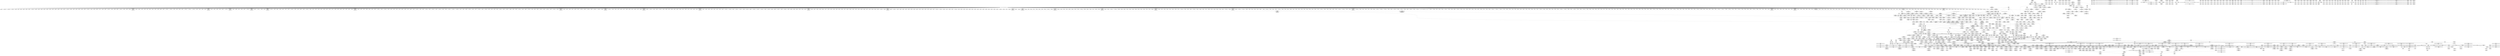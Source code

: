 digraph {
	CE0x4a4ed80 [shape=record,shape=Mrecord,label="{CE0x4a4ed80|aa_cred_profile:_tmp20|security/apparmor/include/context.h,100|*SummSource*}"]
	CE0x4a86a20 [shape=record,shape=Mrecord,label="{CE0x4a86a20|72:_i32,_:_CRE_899,900_}"]
	CE0x499b250 [shape=record,shape=Mrecord,label="{CE0x499b250|common_perm_dir_dentry:_entry|*SummSource*}"]
	CE0x4a1abf0 [shape=record,shape=Mrecord,label="{CE0x4a1abf0|__aa_current_profile:_bb|*SummSink*}"]
	CE0x4a472f0 [shape=record,shape=Mrecord,label="{CE0x4a472f0|aa_cred_profile:_tmp29|security/apparmor/include/context.h,100}"]
	CE0x46a2350 [shape=record,shape=Mrecord,label="{CE0x46a2350|common_perm_create:_tmp12|security/apparmor/lsm.c,251|*SummSource*}"]
	CE0x49900f0 [shape=record,shape=Mrecord,label="{CE0x49900f0|104:_%struct.inode*,_:_CRE_315,316_}"]
	CE0x4a00490 [shape=record,shape=Mrecord,label="{CE0x4a00490|aa_cred_profile:_expval|security/apparmor/include/context.h,100|*SummSource*}"]
	CE0x499bda0 [shape=record,shape=Mrecord,label="{CE0x499bda0|common_perm_dir_dentry:_dir|Function::common_perm_dir_dentry&Arg::dir::|*SummSink*}"]
	CE0x49f5de0 [shape=record,shape=Mrecord,label="{CE0x49f5de0|common_perm:_if.end}"]
	CE0x4a78b00 [shape=record,shape=Mrecord,label="{CE0x4a78b00|72:_i32,_:_CRE_284,285_}"]
	CE0x4a7c680 [shape=record,shape=Mrecord,label="{CE0x4a7c680|72:_i32,_:_CRE_481,482_}"]
	CE0x4940130 [shape=record,shape=Mrecord,label="{CE0x4940130|get_current:_entry|*SummSink*}"]
	CE0x498f340 [shape=record,shape=Mrecord,label="{CE0x498f340|104:_%struct.inode*,_:_CRE_304,305_}"]
	CE0x4a84630 [shape=record,shape=Mrecord,label="{CE0x4a84630|72:_i32,_:_CRE_865,866_}"]
	CE0x4a1a970 [shape=record,shape=Mrecord,label="{CE0x4a1a970|aa_cred_profile:_tmp4|*LoadInst*|security/apparmor/include/context.h,99}"]
	CE0x496bd10 [shape=record,shape=Mrecord,label="{CE0x496bd10|common_perm_create:_tmp32|security/apparmor/lsm.c,253}"]
	CE0x4a7e000 [shape=record,shape=Mrecord,label="{CE0x4a7e000|72:_i32,_:_CRE_558,559_}"]
	CE0x4a82a90 [shape=record,shape=Mrecord,label="{CE0x4a82a90|72:_i32,_:_CRE_656,664_}"]
	CE0x4a89f40 [shape=record,shape=Mrecord,label="{CE0x4a89f40|72:_i32,_:_CRE_984,988_}"]
	CE0x4a1a1d0 [shape=record,shape=Mrecord,label="{CE0x4a1a1d0|__aa_current_profile:_tmp10|security/apparmor/include/context.h,138}"]
	CE0x499ee30 [shape=record,shape=Mrecord,label="{CE0x499ee30|i64*_getelementptr_inbounds_(_2_x_i64_,_2_x_i64_*___llvm_gcov_ctr112,_i64_0,_i64_0)|*Constant*|*SummSink*}"]
	CE0x469df60 [shape=record,shape=Mrecord,label="{CE0x469df60|i8_1|*Constant*}"]
	CE0x4a181c0 [shape=record,shape=Mrecord,label="{CE0x4a181c0|__aa_current_profile:_tmp4|security/apparmor/include/context.h,138}"]
	CE0x4a24ce0 [shape=record,shape=Mrecord,label="{CE0x4a24ce0|i64*_getelementptr_inbounds_(_11_x_i64_,_11_x_i64_*___llvm_gcov_ctr58,_i64_0,_i64_8)|*Constant*}"]
	CE0x499f6a0 [shape=record,shape=Mrecord,label="{CE0x499f6a0|i64*_getelementptr_inbounds_(_2_x_i64_,_2_x_i64_*___llvm_gcov_ctr56,_i64_0,_i64_0)|*Constant*}"]
	CE0x493a760 [shape=record,shape=Mrecord,label="{CE0x493a760|common_perm_create:_lor.lhs.false}"]
	CE0x498dc00 [shape=record,shape=Mrecord,label="{CE0x498dc00|104:_%struct.inode*,_:_CRE_219,220_}"]
	CE0x49fcd10 [shape=record,shape=Mrecord,label="{CE0x49fcd10|common_perm:_tmp7|security/apparmor/lsm.c,170|*SummSink*}"]
	CE0x4a7a480 [shape=record,shape=Mrecord,label="{CE0x4a7a480|72:_i32,_:_CRE_308,309_}"]
	CE0x4a381c0 [shape=record,shape=Mrecord,label="{CE0x4a381c0|VOIDTB_TE:_CE_207,208_}"]
	CE0x4a89800 [shape=record,shape=Mrecord,label="{CE0x4a89800|72:_i32,_:_CRE_977,978_}"]
	CE0x4999f80 [shape=record,shape=Mrecord,label="{CE0x4999f80|i64*_getelementptr_inbounds_(_16_x_i64_,_16_x_i64_*___llvm_gcov_ctr46,_i64_0,_i64_4)|*Constant*|*SummSink*}"]
	CE0x495c7a0 [shape=record,shape=Mrecord,label="{CE0x495c7a0|common_perm_create:_tmp3}"]
	CE0x49dcd60 [shape=record,shape=Mrecord,label="{CE0x49dcd60|72:_i32,_:_CRE_146,147_}"]
	CE0x4a76190 [shape=record,shape=Mrecord,label="{CE0x4a76190|72:_i32,_:_CRE_245,246_}"]
	CE0x498e1f0 [shape=record,shape=Mrecord,label="{CE0x498e1f0|104:_%struct.inode*,_:_CRE_224,232_|*MultipleSource*|*LoadInst*|security/apparmor/lsm.c,253|security/apparmor/lsm.c,253}"]
	CE0x4a18380 [shape=record,shape=Mrecord,label="{CE0x4a18380|__aa_current_profile:_tmp4|security/apparmor/include/context.h,138|*SummSource*}"]
	CE0x49facc0 [shape=record,shape=Mrecord,label="{CE0x49facc0|aa_path_perm:_flags|Function::aa_path_perm&Arg::flags::|*SummSource*}"]
	CE0x4a26f00 [shape=record,shape=Mrecord,label="{CE0x4a26f00|__aa_current_profile:_tmp17|security/apparmor/include/context.h,138|*SummSource*}"]
	CE0x4a1e440 [shape=record,shape=Mrecord,label="{CE0x4a1e440|aa_cred_profile:_lor.end}"]
	CE0x4943b00 [shape=record,shape=Mrecord,label="{CE0x4943b00|common_perm_create:_if.end|*SummSink*}"]
	CE0x4a44c90 [shape=record,shape=Mrecord,label="{CE0x4a44c90|aa_cred_profile:_tmp30|security/apparmor/include/context.h,100}"]
	CE0x4944be0 [shape=record,shape=Mrecord,label="{CE0x4944be0|common_perm_create:_do.body|*SummSource*}"]
	CE0x49f02e0 [shape=record,shape=Mrecord,label="{CE0x49f02e0|common_perm:_mask|Function::common_perm&Arg::mask::}"]
	CE0x494ff80 [shape=record,shape=Mrecord,label="{CE0x494ff80|common_perm:_tmp3|security/apparmor/lsm.c,169}"]
	CE0x4a83420 [shape=record,shape=Mrecord,label="{CE0x4a83420|72:_i32,_:_CRE_728,736_}"]
	CE0x4983580 [shape=record,shape=Mrecord,label="{CE0x4983580|40:_%struct.super_block*,_:_CRE_40,48_|*MultipleSource*|security/apparmor/include/apparmor.h,117|Function::mediated_filesystem&Arg::inode::|security/apparmor/lsm.c,253}"]
	CE0x494ee70 [shape=record,shape=Mrecord,label="{CE0x494ee70|i32_4|*Constant*|*SummSink*}"]
	CE0x49bca70 [shape=record,shape=Mrecord,label="{CE0x49bca70|i64*_getelementptr_inbounds_(_16_x_i64_,_16_x_i64_*___llvm_gcov_ctr46,_i64_0,_i64_10)|*Constant*|*SummSink*}"]
	CE0x4a73820 [shape=record,shape=Mrecord,label="{CE0x4a73820|72:_i32,_:_CRE_179,180_}"]
	CE0x4a753c0 [shape=record,shape=Mrecord,label="{CE0x4a753c0|72:_i32,_:_CRE_205,206_}"]
	CE0x4a2eac0 [shape=record,shape=Mrecord,label="{CE0x4a2eac0|aa_cred_profile:_cred|Function::aa_cred_profile&Arg::cred::}"]
	CE0x4a74b40 [shape=record,shape=Mrecord,label="{CE0x4a74b40|72:_i32,_:_CRE_197,198_}"]
	CE0x49232c0 [shape=record,shape=Mrecord,label="{CE0x49232c0|apparmor_path_symlink:_tmp1|*SummSink*}"]
	CE0x4a80a80 [shape=record,shape=Mrecord,label="{CE0x4a80a80|72:_i32,_:_CRE_598,599_}"]
	CE0x4a176d0 [shape=record,shape=Mrecord,label="{CE0x4a176d0|aa_cred_profile:_bb|*SummSink*}"]
	"CONST[source:1(input),value:2(dynamic)][purpose:{subject}]"
	CE0x49bc190 [shape=record,shape=Mrecord,label="{CE0x49bc190|_call_void_asm_sideeffect_1:_09ud2_0A.pushsection___bug_table,_22a_22_0A2:_09.long_1b_-_2b,_$_0:c_-_2b_0A_09.word_$_1:c_,_0_0A_09.org_2b+$_2:c_0A.popsection_,_i,i,i,_dirflag_,_fpsr_,_flags_(i8*_getelementptr_inbounds_(_36_x_i8_,_36_x_i8_*_.str12,_i32_0,_i32_0),_i32_100,_i64_12)_#2,_!dbg_!15490,_!srcloc_!15493|security/apparmor/include/context.h,100|*SummSink*}"]
	CE0x49fe620 [shape=record,shape=Mrecord,label="{CE0x49fe620|aa_path_perm:_op|Function::aa_path_perm&Arg::op::|*SummSource*}"]
	CE0x4a7bd20 [shape=record,shape=Mrecord,label="{CE0x4a7bd20|72:_i32,_:_CRE_472,473_}"]
	CE0x4947ea0 [shape=record,shape=Mrecord,label="{CE0x4947ea0|common_perm_create:_tmp6|security/apparmor/lsm.c,251}"]
	CE0x4a217b0 [shape=record,shape=Mrecord,label="{CE0x4a217b0|GLOBAL:___aa_current_profile.__warned|Global_var:__aa_current_profile.__warned}"]
	CE0x49222b0 [shape=record,shape=Mrecord,label="{CE0x49222b0|i16_-24576|*Constant*|*SummSink*}"]
	CE0x469d270 [shape=record,shape=Mrecord,label="{CE0x469d270|common_perm_create:_tmp14|security/apparmor/lsm.c,251|*SummSink*}"]
	CE0x4945490 [shape=record,shape=Mrecord,label="{CE0x4945490|GLOBAL:_current_task|Global_var:current_task|*SummSink*}"]
	CE0x4932040 [shape=record,shape=Mrecord,label="{CE0x4932040|common_perm_create:_tmp8|security/apparmor/lsm.c,251|*SummSink*}"]
	CE0x4a72d80 [shape=record,shape=Mrecord,label="{CE0x4a72d80|72:_i32,_:_CRE_169,170_}"]
	CE0x49556a0 [shape=record,shape=Mrecord,label="{CE0x49556a0|104:_%struct.inode*,_:_CRE_80,88_|*MultipleSource*|*LoadInst*|security/apparmor/lsm.c,253|security/apparmor/lsm.c,253}"]
	CE0x469cbc0 [shape=record,shape=Mrecord,label="{CE0x469cbc0|_ret_i32_%call,_!dbg_!15472|security/apparmor/lsm.c,298|*SummSource*}"]
	CE0x49e1840 [shape=record,shape=Mrecord,label="{CE0x49e1840|VOIDTB_TE:_CE_272,280_}"]
	CE0x4a7f100 [shape=record,shape=Mrecord,label="{CE0x4a7f100|72:_i32,_:_CRE_574,575_}"]
	CE0x4a21a40 [shape=record,shape=Mrecord,label="{CE0x4a21a40|GLOBAL:___llvm_gcov_ctr46|Global_var:__llvm_gcov_ctr46|*SummSink*}"]
	CE0x49220c0 [shape=record,shape=Mrecord,label="{CE0x49220c0|i16_-24576|*Constant*|*SummSource*}"]
	CE0x4a1f040 [shape=record,shape=Mrecord,label="{CE0x4a1f040|__aa_current_profile:_land.lhs.true}"]
	CE0x4a76d40 [shape=record,shape=Mrecord,label="{CE0x4a76d40|72:_i32,_:_CRE_256,257_}"]
	CE0x46a10b0 [shape=record,shape=Mrecord,label="{CE0x46a10b0|common_perm_create:_tmp23|security/apparmor/lsm.c,253|*SummSink*}"]
	CE0x4a830f0 [shape=record,shape=Mrecord,label="{CE0x4a830f0|72:_i32,_:_CRE_696,704_}"]
	CE0x4a289c0 [shape=record,shape=Mrecord,label="{CE0x4a289c0|__aa_current_profile:_tmp18|security/apparmor/include/context.h,138}"]
	CE0x4938260 [shape=record,shape=Mrecord,label="{CE0x4938260|i8*_getelementptr_inbounds_(_24_x_i8_,_24_x_i8_*_.str8,_i32_0,_i32_0)|*Constant*|*SummSource*}"]
	CE0x4920e60 [shape=record,shape=Mrecord,label="{CE0x4920e60|common_perm_create:_cond|security/apparmor/lsm.c, 251|*SummSource*}"]
	CE0x4a26e90 [shape=record,shape=Mrecord,label="{CE0x4a26e90|__aa_current_profile:_tmp17|security/apparmor/include/context.h,138}"]
	CE0x4a34670 [shape=record,shape=Mrecord,label="{CE0x4a34670|aa_cred_profile:_do.body5|*SummSink*}"]
	CE0x4a88f50 [shape=record,shape=Mrecord,label="{CE0x4a88f50|72:_i32,_:_CRE_934,935_}"]
	CE0x4a25630 [shape=record,shape=Mrecord,label="{CE0x4a25630|i8*_getelementptr_inbounds_(_36_x_i8_,_36_x_i8_*_.str12,_i32_0,_i32_0)|*Constant*|*SummSource*}"]
	CE0x49dd090 [shape=record,shape=Mrecord,label="{CE0x49dd090|72:_i32,_:_CRE_149,150_}"]
	CE0x49bde70 [shape=record,shape=Mrecord,label="{CE0x49bde70|i64*_getelementptr_inbounds_(_16_x_i64_,_16_x_i64_*___llvm_gcov_ctr46,_i64_0,_i64_12)|*Constant*|*SummSink*}"]
	CE0x4a875d0 [shape=record,shape=Mrecord,label="{CE0x4a875d0|72:_i32,_:_CRE_910,911_}"]
	CE0x4914130 [shape=record,shape=Mrecord,label="{CE0x4914130|common_perm_create:_uid|security/apparmor/lsm.c,251|*SummSource*}"]
	CE0x4a81630 [shape=record,shape=Mrecord,label="{CE0x4a81630|72:_i32,_:_CRE_609,610_}"]
	CE0x49959d0 [shape=record,shape=Mrecord,label="{CE0x49959d0|aa_path_perm:_cond|Function::aa_path_perm&Arg::cond::|*SummSink*}"]
	CE0x49195f0 [shape=record,shape=Mrecord,label="{CE0x49195f0|apparmor_path_symlink:_entry}"]
	CE0x4a41f50 [shape=record,shape=Mrecord,label="{CE0x4a41f50|i32_22|*Constant*|*SummSink*}"]
	CE0x4a41ca0 [shape=record,shape=Mrecord,label="{CE0x4a41ca0|VOIDTB_TE:_CE_189,190_}"]
	CE0x4a78390 [shape=record,shape=Mrecord,label="{CE0x4a78390|72:_i32,_:_CRE_277,278_}"]
	CE0x496b440 [shape=record,shape=Mrecord,label="{CE0x496b440|common_perm_create:_tmp11|security/apparmor/lsm.c,251|*SummSource*}"]
	CE0x49f79e0 [shape=record,shape=Mrecord,label="{CE0x49f79e0|common_perm:_tmp2|security/apparmor/lsm.c,169|*SummSink*}"]
	CE0x4a71a60 [shape=record,shape=Mrecord,label="{CE0x4a71a60|72:_i32,_:_CRE_151,152_}"]
	CE0x49dc0d0 [shape=record,shape=Mrecord,label="{CE0x49dc0d0|72:_i32,_:_CRE_120,128_}"]
	CE0x4a24370 [shape=record,shape=Mrecord,label="{CE0x4a24370|i1_true|*Constant*}"]
	CE0x4932de0 [shape=record,shape=Mrecord,label="{CE0x4932de0|common_perm_create:_tobool1|security/apparmor/lsm.c,251|*SummSink*}"]
	CE0x494ab10 [shape=record,shape=Mrecord,label="{CE0x494ab10|COLLAPSED:_GCMRE___llvm_gcov_ctr55_internal_global_2_x_i64_zeroinitializer:_elem_0:default:}"]
	CE0x496cee0 [shape=record,shape=Mrecord,label="{CE0x496cee0|common_perm_create:_tmp14|security/apparmor/lsm.c,251}"]
	CE0x4a2bb60 [shape=record,shape=Mrecord,label="{CE0x4a2bb60|__aa_current_profile:_cred|security/apparmor/include/context.h,138|*SummSource*}"]
	CE0x4948100 [shape=record,shape=Mrecord,label="{CE0x4948100|common_perm_create:_uid|security/apparmor/lsm.c,251}"]
	CE0x493fe10 [shape=record,shape=Mrecord,label="{CE0x493fe10|i64*_getelementptr_inbounds_(_2_x_i64_,_2_x_i64_*___llvm_gcov_ctr112,_i64_0,_i64_0)|*Constant*|*SummSource*}"]
	CE0x4921fe0 [shape=record,shape=Mrecord,label="{CE0x4921fe0|common_perm_create:_mask|Function::common_perm_create&Arg::mask::|*SummSink*}"]
	CE0x4a822f0 [shape=record,shape=Mrecord,label="{CE0x4a822f0|72:_i32,_:_CRE_621,622_}"]
	CE0x49938d0 [shape=record,shape=Mrecord,label="{CE0x49938d0|mediated_filesystem:_s_flags|security/apparmor/include/apparmor.h,117|*SummSink*}"]
	CE0x4a35200 [shape=record,shape=Mrecord,label="{CE0x4a35200|VOIDTB_TE:_CE_157,158_}"]
	CE0x4a74700 [shape=record,shape=Mrecord,label="{CE0x4a74700|72:_i32,_:_CRE_193,194_}"]
	CE0x49f62a0 [shape=record,shape=Mrecord,label="{CE0x49f62a0|aa_cred_profile:_tmp11|security/apparmor/include/context.h,100|*SummSink*}"]
	CE0x4945b50 [shape=record,shape=Mrecord,label="{CE0x4945b50|common_perm:_tmp5|security/apparmor/lsm.c,169}"]
	CE0x4a01500 [shape=record,shape=Mrecord,label="{CE0x4a01500|common_perm_dir_dentry:_tmp3|*SummSink*}"]
	CE0x4a80310 [shape=record,shape=Mrecord,label="{CE0x4a80310|72:_i32,_:_CRE_591,592_}"]
	CE0x4947740 [shape=record,shape=Mrecord,label="{CE0x4947740|common_perm_dir_dentry:_tmp}"]
	CE0x4a25c70 [shape=record,shape=Mrecord,label="{CE0x4a25c70|GLOBAL:_lockdep_rcu_suspicious|*Constant*}"]
	CE0x49218b0 [shape=record,shape=Mrecord,label="{CE0x49218b0|i32_16|*Constant*|*SummSource*}"]
	CE0x4944660 [shape=record,shape=Mrecord,label="{CE0x4944660|i32_1|*Constant*|*SummSink*}"]
	CE0x49db730 [shape=record,shape=Mrecord,label="{CE0x49db730|72:_i32,_:_CRE_56,64_}"]
	CE0x4914c70 [shape=record,shape=Mrecord,label="{CE0x4914c70|common_perm_create:_land.lhs.true2}"]
	CE0x49e14e0 [shape=record,shape=Mrecord,label="{CE0x49e14e0|VOIDTB_TE:_CE_248,256_}"]
	CE0x4a23b10 [shape=record,shape=Mrecord,label="{CE0x4a23b10|i64*_getelementptr_inbounds_(_11_x_i64_,_11_x_i64_*___llvm_gcov_ctr58,_i64_0,_i64_8)|*Constant*|*SummSink*}"]
	CE0x4a74810 [shape=record,shape=Mrecord,label="{CE0x4a74810|72:_i32,_:_CRE_194,195_}"]
	CE0x4924370 [shape=record,shape=Mrecord,label="{CE0x4924370|i64*_getelementptr_inbounds_(_2_x_i64_,_2_x_i64_*___llvm_gcov_ctr64,_i64_0,_i64_0)|*Constant*}"]
	CE0x49373d0 [shape=record,shape=Mrecord,label="{CE0x49373d0|get_current:_entry}"]
	CE0x4a7c8a0 [shape=record,shape=Mrecord,label="{CE0x4a7c8a0|72:_i32,_:_CRE_483,484_}"]
	CE0x49f2fc0 [shape=record,shape=Mrecord,label="{CE0x49f2fc0|__aa_current_profile:_tmp3|*SummSink*}"]
	CE0x4a895e0 [shape=record,shape=Mrecord,label="{CE0x4a895e0|72:_i32,_:_CRE_968,976_}"]
	CE0x49dbe30 [shape=record,shape=Mrecord,label="{CE0x49dbe30|72:_i32,_:_CRE_104,112_}"]
	CE0x4953050 [shape=record,shape=Mrecord,label="{CE0x4953050|common_perm_dir_dentry:_mask|Function::common_perm_dir_dentry&Arg::mask::}"]
	CE0x4a75090 [shape=record,shape=Mrecord,label="{CE0x4a75090|72:_i32,_:_CRE_202,203_}"]
	CE0x4a2f110 [shape=record,shape=Mrecord,label="{CE0x4a2f110|_ret_%struct.aa_profile*_%tmp34,_!dbg_!15510|security/apparmor/include/context.h,101}"]
	CE0x4a7e880 [shape=record,shape=Mrecord,label="{CE0x4a7e880|72:_i32,_:_CRE_566,567_}"]
	CE0x4946220 [shape=record,shape=Mrecord,label="{CE0x4946220|common_perm:_tmp6|security/apparmor/lsm.c,169|*SummSink*}"]
	CE0x49340d0 [shape=record,shape=Mrecord,label="{CE0x49340d0|mediated_filesystem:_inode|Function::mediated_filesystem&Arg::inode::}"]
	CE0x4a23390 [shape=record,shape=Mrecord,label="{CE0x4a23390|0:_%struct.aa_profile*,_:_CMRE_0,8_|*MultipleSource*|security/apparmor/include/context.h,99|*LoadInst*|security/apparmor/include/context.h,99|security/apparmor/include/context.h,100}"]
	CE0x4968000 [shape=record,shape=Mrecord,label="{CE0x4968000|common_perm_create:_tmp26|security/apparmor/lsm.c,253}"]
	CE0x49bf600 [shape=record,shape=Mrecord,label="{CE0x49bf600|i32_100|*Constant*}"]
	CE0x4918090 [shape=record,shape=Mrecord,label="{CE0x4918090|i64*_getelementptr_inbounds_(_2_x_i64_,_2_x_i64_*___llvm_gcov_ctr64,_i64_0,_i64_0)|*Constant*|*SummSink*}"]
	CE0x4a2eb80 [shape=record,shape=Mrecord,label="{CE0x4a2eb80|aa_cred_profile:_cred|Function::aa_cred_profile&Arg::cred::|*SummSource*}"]
	CE0x4a7fdc0 [shape=record,shape=Mrecord,label="{CE0x4a7fdc0|72:_i32,_:_CRE_586,587_}"]
	CE0x4935060 [shape=record,shape=Mrecord,label="{CE0x4935060|common_perm_create:_tmp16|security/apparmor/lsm.c,251|*SummSink*}"]
	CE0x4a73a40 [shape=record,shape=Mrecord,label="{CE0x4a73a40|72:_i32,_:_CRE_181,182_}"]
	CE0x529def0 [shape=record,shape=Mrecord,label="{CE0x529def0|i32_9|*Constant*}"]
	CE0x49efa40 [shape=record,shape=Mrecord,label="{CE0x49efa40|common_perm:_op|Function::common_perm&Arg::op::}"]
	CE0x4a3b520 [shape=record,shape=Mrecord,label="{CE0x4a3b520|VOIDTB_TE:_CE_40,48_}"]
	CE0x46a0670 [shape=record,shape=Mrecord,label="{CE0x46a0670|common_perm_create:_entry|*SummSink*}"]
	CE0x4943a20 [shape=record,shape=Mrecord,label="{CE0x4943a20|common_perm_create:_if.end|*SummSource*}"]
	CE0x4a28ac0 [shape=record,shape=Mrecord,label="{CE0x4a28ac0|__aa_current_profile:_tmp18|security/apparmor/include/context.h,138|*SummSource*}"]
	CE0x4a799e0 [shape=record,shape=Mrecord,label="{CE0x4a799e0|72:_i32,_:_CRE_298,299_}"]
	CE0x4a3b2b0 [shape=record,shape=Mrecord,label="{CE0x4a3b2b0|COLLAPSED:_GCMRE___llvm_gcov_ctr46_internal_global_16_x_i64_zeroinitializer:_elem_0:default:}"]
	CE0x4a81da0 [shape=record,shape=Mrecord,label="{CE0x4a81da0|72:_i32,_:_CRE_616,617_}"]
	CE0x4a81c90 [shape=record,shape=Mrecord,label="{CE0x4a81c90|72:_i32,_:_CRE_615,616_}"]
	CE0x4a7cac0 [shape=record,shape=Mrecord,label="{CE0x4a7cac0|72:_i32,_:_CRE_485,486_}"]
	CE0x4578340 [shape=record,shape=Mrecord,label="{CE0x4578340|apparmor_path_symlink:_call|security/apparmor/lsm.c,298|*SummSource*}"]
	CE0x4920df0 [shape=record,shape=Mrecord,label="{CE0x4920df0|common_perm_create:_cond|security/apparmor/lsm.c, 251}"]
	CE0x494c490 [shape=record,shape=Mrecord,label="{CE0x494c490|_call_void_mcount()_#2|*SummSink*}"]
	CE0x49f0c70 [shape=record,shape=Mrecord,label="{CE0x49f0c70|_ret_i32_%error.0,_!dbg_!15483|security/apparmor/lsm.c,172}"]
	CE0x4a87e50 [shape=record,shape=Mrecord,label="{CE0x4a87e50|72:_i32,_:_CRE_918,919_}"]
	CE0x4921060 [shape=record,shape=Mrecord,label="{CE0x4921060|common_perm_create:_tmp2}"]
	CE0x49229d0 [shape=record,shape=Mrecord,label="{CE0x49229d0|common_perm_create:_dentry|Function::common_perm_create&Arg::dentry::|*SummSink*}"]
	CE0x4a2bd30 [shape=record,shape=Mrecord,label="{CE0x4a2bd30|__aa_current_profile:_tmp20|security/apparmor/include/context.h,138}"]
	CE0x4a74c50 [shape=record,shape=Mrecord,label="{CE0x4a74c50|72:_i32,_:_CRE_198,199_}"]
	CE0x4967350 [shape=record,shape=Mrecord,label="{CE0x4967350|i64_2|*Constant*}"]
	CE0x4a403c0 [shape=record,shape=Mrecord,label="{CE0x4a403c0|VOIDTB_TE:_CE_170,171_}"]
	CE0x4950470 [shape=record,shape=Mrecord,label="{CE0x4950470|i64_0|*Constant*}"]
	CE0x4a72fa0 [shape=record,shape=Mrecord,label="{CE0x4a72fa0|72:_i32,_:_CRE_171,172_}"]
	CE0x499d5d0 [shape=record,shape=Mrecord,label="{CE0x499d5d0|common_perm_create:_retval.0|*SummSource*}"]
	CE0x499f7f0 [shape=record,shape=Mrecord,label="{CE0x499f7f0|i64*_getelementptr_inbounds_(_2_x_i64_,_2_x_i64_*___llvm_gcov_ctr56,_i64_0,_i64_0)|*Constant*|*SummSource*}"]
	CE0x4950890 [shape=record,shape=Mrecord,label="{CE0x4950890|common_perm:_tmp4|security/apparmor/lsm.c,169|*SummSink*}"]
	CE0x4a32c80 [shape=record,shape=Mrecord,label="{CE0x4a32c80|VOIDTB_TE:_CE_92,93_}"]
	CE0x4a359b0 [shape=record,shape=Mrecord,label="{CE0x4a359b0|VOIDTB_TE:_CE_200,201_}"]
	CE0x4a74920 [shape=record,shape=Mrecord,label="{CE0x4a74920|72:_i32,_:_CRE_195,196_}"]
	CE0x4a35f00 [shape=record,shape=Mrecord,label="{CE0x4a35f00|VOIDTB_TE:_CE_205,206_}"]
	CE0x4994fd0 [shape=record,shape=Mrecord,label="{CE0x4994fd0|aa_path_perm:_flags|Function::aa_path_perm&Arg::flags::|*SummSink*}"]
	CE0x4a29180 [shape=record,shape=Mrecord,label="{CE0x4a29180|i64*_getelementptr_inbounds_(_11_x_i64_,_11_x_i64_*___llvm_gcov_ctr58,_i64_0,_i64_10)|*Constant*|*SummSource*}"]
	CE0x4a82840 [shape=record,shape=Mrecord,label="{CE0x4a82840|72:_i32,_:_CRE_640,648_}"]
	CE0x4a1e1c0 [shape=record,shape=Mrecord,label="{CE0x4a1e1c0|aa_cred_profile:_lnot3|security/apparmor/include/context.h,100|*SummSource*}"]
	CE0x4a36930 [shape=record,shape=Mrecord,label="{CE0x4a36930|aa_cred_profile:_tmp5|security/apparmor/include/context.h,99|*SummSink*}"]
	CE0x4a86d50 [shape=record,shape=Mrecord,label="{CE0x4a86d50|72:_i32,_:_CRE_902,903_}"]
	CE0x4a460d0 [shape=record,shape=Mrecord,label="{CE0x4a460d0|aa_cred_profile:_tmp27|security/apparmor/include/context.h,100|*SummSource*}"]
	CE0x4a4b960 [shape=record,shape=Mrecord,label="{CE0x4a4b960|aa_cred_profile:_expval|security/apparmor/include/context.h,100}"]
	CE0x4995860 [shape=record,shape=Mrecord,label="{CE0x4995860|aa_path_perm:_cond|Function::aa_path_perm&Arg::cond::|*SummSource*}"]
	CE0x4a71d90 [shape=record,shape=Mrecord,label="{CE0x4a71d90|72:_i32,_:_CRE_154,155_}"]
	CE0x4a874c0 [shape=record,shape=Mrecord,label="{CE0x4a874c0|72:_i32,_:_CRE_909,910_}"]
	CE0x4921b60 [shape=record,shape=Mrecord,label="{CE0x4921b60|common_perm_create:_mask|Function::common_perm_create&Arg::mask::}"]
	CE0x4a7d260 [shape=record,shape=Mrecord,label="{CE0x4a7d260|72:_i32,_:_CRE_508,512_}"]
	CE0x4a41e50 [shape=record,shape=Mrecord,label="{CE0x4a41e50|i32_22|*Constant*}"]
	CE0x4944840 [shape=record,shape=Mrecord,label="{CE0x4944840|%struct.task_struct*_(%struct.task_struct**)*_asm_movq_%gs:$_1:P_,$0_,_r,im,_dirflag_,_fpsr_,_flags_|*SummSink*}"]
	CE0x4a751a0 [shape=record,shape=Mrecord,label="{CE0x4a751a0|72:_i32,_:_CRE_203,204_}"]
	CE0x493bcf0 [shape=record,shape=Mrecord,label="{CE0x493bcf0|i64*_getelementptr_inbounds_(_17_x_i64_,_17_x_i64_*___llvm_gcov_ctr60,_i64_0,_i64_15)|*Constant*}"]
	CE0x4a34c30 [shape=record,shape=Mrecord,label="{CE0x4a34c30|VOIDTB_TE:_CE_163,164_}"]
	CE0x4a81a70 [shape=record,shape=Mrecord,label="{CE0x4a81a70|72:_i32,_:_CRE_613,614_}"]
	CE0x4a33c10 [shape=record,shape=Mrecord,label="{CE0x4a33c10|i1_true|*Constant*}"]
	CE0x4967490 [shape=record,shape=Mrecord,label="{CE0x4967490|common_perm_create:_tmp24|security/apparmor/lsm.c,253}"]
	CE0x4985d50 [shape=record,shape=Mrecord,label="{CE0x4985d50|__aa_current_profile:_call|security/apparmor/include/context.h,138}"]
	CE0x49f26e0 [shape=record,shape=Mrecord,label="{CE0x49f26e0|common_perm:_bb|*SummSource*}"]
	CE0x4a7ebb0 [shape=record,shape=Mrecord,label="{CE0x4a7ebb0|72:_i32,_:_CRE_569,570_}"]
	CE0x4a7d370 [shape=record,shape=Mrecord,label="{CE0x4a7d370|72:_i32,_:_CRE_512,520_}"]
	CE0x4955300 [shape=record,shape=Mrecord,label="{CE0x4955300|104:_%struct.inode*,_:_CRE_64,72_|*MultipleSource*|*LoadInst*|security/apparmor/lsm.c,253|security/apparmor/lsm.c,253}"]
	CE0x4a50240 [shape=record,shape=Mrecord,label="{CE0x4a50240|VOIDTB_TE:_CE_175,176_}"]
	CE0x4a84f90 [shape=record,shape=Mrecord,label="{CE0x4a84f90|72:_i32,_:_CRE_874,875_}"]
	CE0x49da480 [shape=record,shape=Mrecord,label="{CE0x49da480|VOIDTB_TE:_CE_312,313_}"]
	CE0x4a86910 [shape=record,shape=Mrecord,label="{CE0x4a86910|72:_i32,_:_CRE_898,899_}"]
	CE0x4a79c00 [shape=record,shape=Mrecord,label="{CE0x4a79c00|72:_i32,_:_CRE_300,301_}"]
	CE0x4a899f0 [shape=record,shape=Mrecord,label="{CE0x4a899f0|72:_i32,_:_CRE_979,980_}"]
	CE0x4a7b8e0 [shape=record,shape=Mrecord,label="{CE0x4a7b8e0|72:_i32,_:_CRE_440,448_}"]
	CE0x46a7100 [shape=record,shape=Mrecord,label="{CE0x46a7100|apparmor_path_symlink:_dir|Function::apparmor_path_symlink&Arg::dir::|*SummSource*}"]
	CE0x4a1f4e0 [shape=record,shape=Mrecord,label="{CE0x4a1f4e0|aa_cred_profile:_do.end8|*SummSource*}"]
	CE0x4a207d0 [shape=record,shape=Mrecord,label="{CE0x4a207d0|__aa_current_profile:_tmp7|security/apparmor/include/context.h,138|*SummSink*}"]
	CE0x491d3a0 [shape=record,shape=Mrecord,label="{CE0x491d3a0|i64_1|*Constant*|*SummSource*}"]
	CE0x4a204d0 [shape=record,shape=Mrecord,label="{CE0x4a204d0|VOIDTB_TE:_CE_185,186_}"]
	CE0x4a7f870 [shape=record,shape=Mrecord,label="{CE0x4a7f870|72:_i32,_:_CRE_581,582_}"]
	CE0x499da80 [shape=record,shape=Mrecord,label="{CE0x499da80|i64*_getelementptr_inbounds_(_17_x_i64_,_17_x_i64_*___llvm_gcov_ctr60,_i64_0,_i64_16)|*Constant*|*SummSource*}"]
	CE0x4a2be30 [shape=record,shape=Mrecord,label="{CE0x4a2be30|__aa_current_profile:_tmp20|security/apparmor/include/context.h,138|*SummSource*}"]
	CE0x4a4a290 [shape=record,shape=Mrecord,label="{CE0x4a4a290|aa_cred_profile:_tmp33|security/apparmor/include/context.h,101}"]
	CE0x49be340 [shape=record,shape=Mrecord,label="{CE0x49be340|aa_cred_profile:_tmp25|security/apparmor/include/context.h,100|*SummSink*}"]
	CE0x499cc60 [shape=record,shape=Mrecord,label="{CE0x499cc60|common_perm_dir_dentry:_cond|Function::common_perm_dir_dentry&Arg::cond::|*SummSource*}"]
	CE0x49feab0 [shape=record,shape=Mrecord,label="{CE0x49feab0|mediated_filesystem:_and|security/apparmor/include/apparmor.h,117|*SummSource*}"]
	CE0x49f1f80 [shape=record,shape=Mrecord,label="{CE0x49f1f80|i32_11|*Constant*|*SummSource*}"]
	CE0x4a8a2a0 [shape=record,shape=Mrecord,label="{CE0x4a8a2a0|72:_i32,_:_CRE_1000,1008_}"]
	CE0x49370a0 [shape=record,shape=Mrecord,label="{CE0x49370a0|common_perm_create:_tmp17|security/apparmor/lsm.c,251|*SummSource*}"]
	CE0x4a75800 [shape=record,shape=Mrecord,label="{CE0x4a75800|72:_i32,_:_CRE_212,216_}"]
	CE0x4a85810 [shape=record,shape=Mrecord,label="{CE0x4a85810|72:_i32,_:_CRE_882,883_}"]
	CE0x4a75e90 [shape=record,shape=Mrecord,label="{CE0x4a75e90|72:_i32,_:_CRE_242,243_}"]
	CE0x49d1ed0 [shape=record,shape=Mrecord,label="{CE0x49d1ed0|mediated_filesystem:_s_flags|security/apparmor/include/apparmor.h,117}"]
	CE0x49fa9b0 [shape=record,shape=Mrecord,label="{CE0x49fa9b0|aa_path_perm:_path|Function::aa_path_perm&Arg::path::|*SummSink*}"]
	CE0x49fb020 [shape=record,shape=Mrecord,label="{CE0x49fb020|common_perm:_error.0|*SummSource*}"]
	CE0x498d280 [shape=record,shape=Mrecord,label="{CE0x498d280|104:_%struct.inode*,_:_CRE_211,212_}"]
	CE0x4a46df0 [shape=record,shape=Mrecord,label="{CE0x4a46df0|aa_cred_profile:_tmp28|security/apparmor/include/context.h,100|*SummSink*}"]
	CE0x4a1cb20 [shape=record,shape=Mrecord,label="{CE0x4a1cb20|__aa_current_profile:_tmp7|security/apparmor/include/context.h,138}"]
	CE0x4a37db0 [shape=record,shape=Mrecord,label="{CE0x4a37db0|aa_cred_profile:_security|security/apparmor/include/context.h,99|*SummSink*}"]
	CE0x4a44d00 [shape=record,shape=Mrecord,label="{CE0x4a44d00|aa_cred_profile:_tmp30|security/apparmor/include/context.h,100|*SummSource*}"]
	CE0x4a400d0 [shape=record,shape=Mrecord,label="{CE0x4a400d0|VOIDTB_TE:_CE_167,168_}"]
	CE0x49344f0 [shape=record,shape=Mrecord,label="{CE0x49344f0|common_perm_create:_tmp10|security/apparmor/lsm.c,251|*SummSource*}"]
	CE0x499b3b0 [shape=record,shape=Mrecord,label="{CE0x499b3b0|common_perm_dir_dentry:_entry|*SummSink*}"]
	CE0x49ef780 [shape=record,shape=Mrecord,label="{CE0x49ef780|common_perm:_entry|*SummSource*}"]
	CE0x49f5e80 [shape=record,shape=Mrecord,label="{CE0x49f5e80|common_perm:_if.end|*SummSource*}"]
	CE0x4a2fc40 [shape=record,shape=Mrecord,label="{CE0x4a2fc40|VOIDTB_TE:_CE_174,175_}"]
	CE0x4958b50 [shape=record,shape=Mrecord,label="{CE0x4958b50|104:_%struct.inode*,_:_CRE_174,175_}"]
	CE0x495a0b0 [shape=record,shape=Mrecord,label="{CE0x495a0b0|104:_%struct.inode*,_:_CRE_192,193_}"]
	CE0x4a1bde0 [shape=record,shape=Mrecord,label="{CE0x4a1bde0|aa_cred_profile:_do.cond|*SummSource*}"]
	CE0x4955870 [shape=record,shape=Mrecord,label="{CE0x4955870|104:_%struct.inode*,_:_CRE_88,89_}"]
	CE0x49546d0 [shape=record,shape=Mrecord,label="{CE0x49546d0|i32_10|*Constant*|*SummSource*}"]
	CE0x4a864d0 [shape=record,shape=Mrecord,label="{CE0x4a864d0|72:_i32,_:_CRE_894,895_}"]
	CE0x491c450 [shape=record,shape=Mrecord,label="{CE0x491c450|apparmor_path_symlink:_tmp1}"]
	CE0x491fc40 [shape=record,shape=Mrecord,label="{CE0x491fc40|common_perm_create:_land.lhs.true|*SummSink*}"]
	CE0x4a23520 [shape=record,shape=Mrecord,label="{CE0x4a23520|0:_%struct.aa_profile*,_:_CMRE_8,16_|*MultipleSource*|security/apparmor/include/context.h,99|*LoadInst*|security/apparmor/include/context.h,99|security/apparmor/include/context.h,100}"]
	CE0x4a21940 [shape=record,shape=Mrecord,label="{CE0x4a21940|GLOBAL:___aa_current_profile.__warned|Global_var:__aa_current_profile.__warned|*SummSource*}"]
	CE0x4a41130 [shape=record,shape=Mrecord,label="{CE0x4a41130|aa_cred_profile:_do.body5}"]
	CE0x49db110 [shape=record,shape=Mrecord,label="{CE0x49db110|72:_i32,_:_CRE_8,12_}"]
	CE0x4a35540 [shape=record,shape=Mrecord,label="{CE0x4a35540|aa_cred_profile:_do.body6}"]
	CE0x49bfc50 [shape=record,shape=Mrecord,label="{CE0x49bfc50|i64_12|*Constant*}"]
	CE0x469ff20 [shape=record,shape=Mrecord,label="{CE0x469ff20|i64*_getelementptr_inbounds_(_2_x_i64_,_2_x_i64_*___llvm_gcov_ctr64,_i64_0,_i64_1)|*Constant*|*SummSource*}"]
	CE0x4a80970 [shape=record,shape=Mrecord,label="{CE0x4a80970|72:_i32,_:_CRE_597,598_}"]
	CE0x4a82cb0 [shape=record,shape=Mrecord,label="{CE0x4a82cb0|72:_i32,_:_CRE_672,680_}"]
	CE0x4932f80 [shape=record,shape=Mrecord,label="{CE0x4932f80|common_perm_create:_tmp9|security/apparmor/lsm.c,251|*SummSink*}"]
	CE0x49f4a00 [shape=record,shape=Mrecord,label="{CE0x49f4a00|common_perm:_tmp}"]
	CE0x46a24f0 [shape=record,shape=Mrecord,label="{CE0x46a24f0|common_perm_create:_tmp12|security/apparmor/lsm.c,251|*SummSink*}"]
	CE0x49ef860 [shape=record,shape=Mrecord,label="{CE0x49ef860|common_perm:_entry|*SummSink*}"]
	CE0x4a79d10 [shape=record,shape=Mrecord,label="{CE0x4a79d10|72:_i32,_:_CRE_301,302_}"]
	CE0x4a852c0 [shape=record,shape=Mrecord,label="{CE0x4a852c0|72:_i32,_:_CRE_877,878_}"]
	CE0x4952500 [shape=record,shape=Mrecord,label="{CE0x4952500|common_perm_create:_tmp35|security/apparmor/lsm.c,256|*SummSink*}"]
	CE0x4942260 [shape=record,shape=Mrecord,label="{CE0x4942260|mediated_filesystem:_tmp2}"]
	CE0x494e6e0 [shape=record,shape=Mrecord,label="{CE0x494e6e0|common_perm_create:_tmp21|security/apparmor/lsm.c,251}"]
	CE0x4957130 [shape=record,shape=Mrecord,label="{CE0x4957130|104:_%struct.inode*,_:_CRE_152,153_}"]
	CE0x4a3b240 [shape=record,shape=Mrecord,label="{CE0x4a3b240|aa_cred_profile:_tmp|*SummSource*}"]
	CE0x4a357d0 [shape=record,shape=Mrecord,label="{CE0x4a357d0|VOIDTB_TE:_CE_198,199_}"]
	CE0x4950900 [shape=record,shape=Mrecord,label="{CE0x4950900|common_perm:_tmp4|security/apparmor/lsm.c,169}"]
	CE0x4998f70 [shape=record,shape=Mrecord,label="{CE0x4998f70|common_perm:_tmp10|security/apparmor/lsm.c,172}"]
	CE0x49dc510 [shape=record,shape=Mrecord,label="{CE0x49dc510|72:_i32,_:_CRE_138,139_}"]
	CE0x4996a00 [shape=record,shape=Mrecord,label="{CE0x4996a00|common_perm_create:_call7|security/apparmor/lsm.c,253}"]
	CE0x4a85920 [shape=record,shape=Mrecord,label="{CE0x4a85920|72:_i32,_:_CRE_883,884_}"]
	CE0x4a31eb0 [shape=record,shape=Mrecord,label="{CE0x4a31eb0|VOIDTB_TE:_CE_145,146_}"]
	CE0x4a315f0 [shape=record,shape=Mrecord,label="{CE0x4a315f0|VOIDTB_TE:_CE_150,151_}"]
	CE0x4953f40 [shape=record,shape=Mrecord,label="{CE0x4953f40|i32_10|*Constant*}"]
	CE0x49f7680 [shape=record,shape=Mrecord,label="{CE0x49f7680|COLLAPSED:_CRE:_elem_0::|security/apparmor/lsm.c,169}"]
	CE0x4a73b50 [shape=record,shape=Mrecord,label="{CE0x4a73b50|72:_i32,_:_CRE_182,183_}"]
	CE0x494f890 [shape=record,shape=Mrecord,label="{CE0x494f890|common_perm_create:_mnt|security/apparmor/lsm.c,253|*SummSink*}"]
	CE0x4a2b230 [shape=record,shape=Mrecord,label="{CE0x4a2b230|i64*_getelementptr_inbounds_(_16_x_i64_,_16_x_i64_*___llvm_gcov_ctr46,_i64_0,_i64_0)|*Constant*}"]
	CE0x4a75c70 [shape=record,shape=Mrecord,label="{CE0x4a75c70|72:_i32,_:_CRE_240,241_}"]
	CE0x49da590 [shape=record,shape=Mrecord,label="{CE0x49da590|VOIDTB_TE:_CE_313,314_}"]
	CE0x4a376d0 [shape=record,shape=Mrecord,label="{CE0x4a376d0|VOIDTB_TE:_CE_193,194_}"]
	CE0x49bc780 [shape=record,shape=Mrecord,label="{CE0x49bc780|aa_cred_profile:_tmp22|security/apparmor/include/context.h,100|*SummSource*}"]
	CE0x469e240 [shape=record,shape=Mrecord,label="{CE0x469e240|aa_cred_profile:_tmp9|security/apparmor/include/context.h,100}"]
	CE0x4953760 [shape=record,shape=Mrecord,label="{CE0x4953760|i32_78|*Constant*|*SummSink*}"]
	CE0x4a17ab0 [shape=record,shape=Mrecord,label="{CE0x4a17ab0|__aa_current_profile:_tmp1|*SummSource*}"]
	CE0x4a7b9f0 [shape=record,shape=Mrecord,label="{CE0x4a7b9f0|72:_i32,_:_CRE_448,456_}"]
	CE0x49e1730 [shape=record,shape=Mrecord,label="{CE0x49e1730|VOIDTB_TE:_CE_264,272_}"]
	CE0x498f6e0 [shape=record,shape=Mrecord,label="{CE0x498f6e0|104:_%struct.inode*,_:_CRE_306,307_}"]
	CE0x494fb40 [shape=record,shape=Mrecord,label="{CE0x494fb40|common_perm_create:_mnt|security/apparmor/lsm.c,253|*SummSource*}"]
	CE0x494a310 [shape=record,shape=Mrecord,label="{CE0x494a310|i64*_getelementptr_inbounds_(_2_x_i64_,_2_x_i64_*___llvm_gcov_ctr55,_i64_0,_i64_1)|*Constant*|*SummSource*}"]
	CE0x4a32290 [shape=record,shape=Mrecord,label="{CE0x4a32290|aa_cred_profile:_tobool|security/apparmor/include/context.h,100}"]
	CE0x4990940 [shape=record,shape=Mrecord,label="{CE0x4990940|common_perm_create:_tmp28|security/apparmor/lsm.c,253|*SummSource*}"]
	CE0x4944a50 [shape=record,shape=Mrecord,label="{CE0x4944a50|GLOBAL:_current_task|Global_var:current_task|*SummSource*}"]
	CE0x4a1f880 [shape=record,shape=Mrecord,label="{CE0x4a1f880|__aa_current_profile:_tmp6|security/apparmor/include/context.h,138|*SummSource*}"]
	CE0x4a02960 [shape=record,shape=Mrecord,label="{CE0x4a02960|common_perm_dir_dentry:_mnt1|security/apparmor/lsm.c,189|*SummSource*}"]
	CE0x4a7af50 [shape=record,shape=Mrecord,label="{CE0x4a7af50|72:_i32,_:_CRE_360,376_}"]
	CE0x49514d0 [shape=record,shape=Mrecord,label="{CE0x49514d0|i64_11|*Constant*|*SummSource*}"]
	CE0x4937ae0 [shape=record,shape=Mrecord,label="{CE0x4937ae0|common_perm_create:_call3|security/apparmor/lsm.c,251|*SummSource*}"]
	CE0x49d2090 [shape=record,shape=Mrecord,label="{CE0x49d2090|mediated_filesystem:_s_flags|security/apparmor/include/apparmor.h,117|*SummSource*}"]
	CE0x4a7cbd0 [shape=record,shape=Mrecord,label="{CE0x4a7cbd0|72:_i32,_:_CRE_486,487_}"]
	CE0x494b550 [shape=record,shape=Mrecord,label="{CE0x494b550|VOIDTB_TE:_CE_16,24_}"]
	CE0x4a3b8b0 [shape=record,shape=Mrecord,label="{CE0x4a3b8b0|aa_cred_profile:_tmp19|security/apparmor/include/context.h,100}"]
	CE0x4942a80 [shape=record,shape=Mrecord,label="{CE0x4942a80|GLOBAL:_common_perm_create.__warned|Global_var:common_perm_create.__warned|*SummSource*}"]
	"CONST[source:2(external),value:0(static)][purpose:{object}]"
	CE0x46a7020 [shape=record,shape=Mrecord,label="{CE0x46a7020|common_perm_create:_op|Function::common_perm_create&Arg::op::|*SummSink*}"]
	CE0x49f34d0 [shape=record,shape=Mrecord,label="{CE0x49f34d0|0:_i8,_:_GCMR___aa_current_profile.__warned_internal_global_i8_0,_section_.data.unlikely_,_align_1:_elem_0:default:}"]
	CE0x49f5270 [shape=record,shape=Mrecord,label="{CE0x49f5270|i32_0|*Constant*}"]
	"CONST[source:2(external),value:2(dynamic)][purpose:{subject}]"
	CE0x495bdf0 [shape=record,shape=Mrecord,label="{CE0x495bdf0|__aa_current_profile:_tmp8|security/apparmor/include/context.h,138}"]
	CE0x49e1f50 [shape=record,shape=Mrecord,label="{CE0x49e1f50|VOIDTB_TE:_CE_307,308_}"]
	CE0x4a798d0 [shape=record,shape=Mrecord,label="{CE0x4a798d0|72:_i32,_:_CRE_297,298_}"]
	CE0x4a7f210 [shape=record,shape=Mrecord,label="{CE0x4a7f210|72:_i32,_:_CRE_575,576_}"]
	CE0x499d970 [shape=record,shape=Mrecord,label="{CE0x499d970|i64*_getelementptr_inbounds_(_17_x_i64_,_17_x_i64_*___llvm_gcov_ctr60,_i64_0,_i64_16)|*Constant*}"]
	CE0x4a2c390 [shape=record,shape=Mrecord,label="{CE0x4a2c390|__aa_current_profile:_call3|security/apparmor/include/context.h,138}"]
	CE0x4966e10 [shape=record,shape=Mrecord,label="{CE0x4966e10|common_perm:_cmp|security/apparmor/lsm.c,169}"]
	CE0x498d4e0 [shape=record,shape=Mrecord,label="{CE0x498d4e0|104:_%struct.inode*,_:_CRE_213,214_}"]
	CE0x4914540 [shape=record,shape=Mrecord,label="{CE0x4914540|i64_3|*Constant*}"]
	CE0x4a83ec0 [shape=record,shape=Mrecord,label="{CE0x4a83ec0|72:_i32,_:_CRE_816,824_}"]
	CE0x49f5110 [shape=record,shape=Mrecord,label="{CE0x49f5110|aa_cred_profile:_tmp2|*SummSource*}"]
	CE0x49ff4e0 [shape=record,shape=Mrecord,label="{CE0x49ff4e0|i1_true|*Constant*}"]
	CE0x49430c0 [shape=record,shape=Mrecord,label="{CE0x49430c0|i64_3|*Constant*|*SummSink*}"]
	CE0x49ffed0 [shape=record,shape=Mrecord,label="{CE0x49ffed0|common_perm_dir_dentry:_bb|*SummSource*}"]
	CE0x4a31120 [shape=record,shape=Mrecord,label="{CE0x4a31120|aa_cred_profile:_tmp1}"]
	CE0x491c8d0 [shape=record,shape=Mrecord,label="{CE0x491c8d0|_call_void_mcount()_#2|*SummSource*}"]
	CE0x4a27580 [shape=record,shape=Mrecord,label="{CE0x4a27580|__aa_current_profile:_tmp15|security/apparmor/include/context.h,138|*SummSink*}"]
	CE0x4a74d60 [shape=record,shape=Mrecord,label="{CE0x4a74d60|72:_i32,_:_CRE_199,200_}"]
	CE0x4a29cb0 [shape=record,shape=Mrecord,label="{CE0x4a29cb0|VOIDTB_TE:_CE_179,180_}"]
	CE0x4999d00 [shape=record,shape=Mrecord,label="{CE0x4999d00|aa_cred_profile:_tmp7|security/apparmor/include/context.h,100}"]
	CE0x49f5180 [shape=record,shape=Mrecord,label="{CE0x49f5180|aa_cred_profile:_tmp2|*SummSink*}"]
	CE0x4a41a80 [shape=record,shape=Mrecord,label="{CE0x4a41a80|VOIDTB_TE:_CE_187,188_}"]
	CE0x494c910 [shape=record,shape=Mrecord,label="{CE0x494c910|get_current:_tmp4|./arch/x86/include/asm/current.h,14}"]
	CE0x4a7b390 [shape=record,shape=Mrecord,label="{CE0x4a7b390|72:_i32,_:_CRE_400,408_}"]
	CE0x4915770 [shape=record,shape=Mrecord,label="{CE0x4915770|apparmor_path_symlink:_bb}"]
	CE0x49963a0 [shape=record,shape=Mrecord,label="{CE0x49963a0|_ret_i1_%lnot,_!dbg_!15473|security/apparmor/include/apparmor.h,117|*SummSource*}"]
	CE0x49db430 [shape=record,shape=Mrecord,label="{CE0x49db430|72:_i32,_:_CRE_32,40_}"]
	CE0x49fab90 [shape=record,shape=Mrecord,label="{CE0x49fab90|aa_path_perm:_flags|Function::aa_path_perm&Arg::flags::}"]
	CE0x49581d0 [shape=record,shape=Mrecord,label="{CE0x49581d0|104:_%struct.inode*,_:_CRE_166,167_}"]
	CE0x4a78c10 [shape=record,shape=Mrecord,label="{CE0x4a78c10|72:_i32,_:_CRE_285,286_}"]
	CE0x494e330 [shape=record,shape=Mrecord,label="{CE0x494e330|common_perm_create:_tmp20|security/apparmor/lsm.c,251|*SummSource*}"]
	CE0x4a89060 [shape=record,shape=Mrecord,label="{CE0x4a89060|72:_i32,_:_CRE_935,936_}"]
	CE0x4996c40 [shape=record,shape=Mrecord,label="{CE0x4996c40|common_perm_create:_call7|security/apparmor/lsm.c,253|*SummSink*}"]
	CE0x4a2ac90 [shape=record,shape=Mrecord,label="{CE0x4a2ac90|i64*_getelementptr_inbounds_(_16_x_i64_,_16_x_i64_*___llvm_gcov_ctr46,_i64_0,_i64_8)|*Constant*|*SummSink*}"]
	CE0x4a33570 [shape=record,shape=Mrecord,label="{CE0x4a33570|VOIDTB_TE:_CE_88,89_}"]
	CE0x498cb60 [shape=record,shape=Mrecord,label="{CE0x498cb60|104:_%struct.inode*,_:_CRE_205,206_}"]
	CE0x4951c10 [shape=record,shape=Mrecord,label="{CE0x4951c10|common_perm_create:_call3|security/apparmor/lsm.c,251|*SummSink*}"]
	CE0x4a79af0 [shape=record,shape=Mrecord,label="{CE0x4a79af0|72:_i32,_:_CRE_299,300_}"]
	CE0x49fd4e0 [shape=record,shape=Mrecord,label="{CE0x49fd4e0|common_perm:_tmp8|security/apparmor/lsm.c,170|*SummSource*}"]
	CE0x4a18450 [shape=record,shape=Mrecord,label="{CE0x4a18450|__aa_current_profile:_tmp4|security/apparmor/include/context.h,138|*SummSink*}"]
	CE0x496be20 [shape=record,shape=Mrecord,label="{CE0x496be20|common_perm_create:_tmp32|security/apparmor/lsm.c,253|*SummSource*}"]
	CE0x4a15520 [shape=record,shape=Mrecord,label="{CE0x4a15520|__aa_current_profile:_land.lhs.true2|*SummSource*}"]
	CE0x4a86e60 [shape=record,shape=Mrecord,label="{CE0x4a86e60|72:_i32,_:_CRE_903,904_}"]
	CE0x49e1620 [shape=record,shape=Mrecord,label="{CE0x49e1620|VOIDTB_TE:_CE_256,264_}"]
	CE0x49fe580 [shape=record,shape=Mrecord,label="{CE0x49fe580|aa_path_perm:_op|Function::aa_path_perm&Arg::op::}"]
	CE0x4967c20 [shape=record,shape=Mrecord,label="{CE0x4967c20|common_perm_create:_tmp25|security/apparmor/lsm.c,253|*SummSource*}"]
	CE0x49500b0 [shape=record,shape=Mrecord,label="{CE0x49500b0|common_perm:_tmp3|security/apparmor/lsm.c,169|*SummSource*}"]
	CE0x4995710 [shape=record,shape=Mrecord,label="{CE0x4995710|aa_path_perm:_cond|Function::aa_path_perm&Arg::cond::}"]
	CE0x49f0170 [shape=record,shape=Mrecord,label="{CE0x49f0170|common_perm:_path|Function::common_perm&Arg::path::|*SummSink*}"]
	CE0x4939530 [shape=record,shape=Mrecord,label="{CE0x4939530|aa_cred_profile:_lor.end|*SummSink*}"]
	CE0x49f65e0 [shape=record,shape=Mrecord,label="{CE0x49f65e0|_ret_%struct.aa_profile*_%call4,_!dbg_!15494|security/apparmor/include/context.h,138|*SummSink*}"]
	CE0x498ea00 [shape=record,shape=Mrecord,label="{CE0x498ea00|104:_%struct.inode*,_:_CRE_264,272_|*MultipleSource*|*LoadInst*|security/apparmor/lsm.c,253|security/apparmor/lsm.c,253}"]
	CE0x4922e30 [shape=record,shape=Mrecord,label="{CE0x4922e30|apparmor_path_symlink:_tmp3}"]
	CE0x4a41730 [shape=record,shape=Mrecord,label="{CE0x4a41730|aa_cred_profile:_if.end}"]
	CE0x49409a0 [shape=record,shape=Mrecord,label="{CE0x49409a0|get_current:_tmp3|*SummSink*}"]
	CE0x4a36320 [shape=record,shape=Mrecord,label="{CE0x4a36320|aa_cred_profile:_conv|security/apparmor/include/context.h,100|*SummSink*}"]
	CE0x4945370 [shape=record,shape=Mrecord,label="{CE0x4945370|common_perm_create:_tmp}"]
	CE0x49961e0 [shape=record,shape=Mrecord,label="{CE0x49961e0|_ret_i1_%lnot,_!dbg_!15473|security/apparmor/include/apparmor.h,117}"]
	CE0x4a2e250 [shape=record,shape=Mrecord,label="{CE0x4a2e250|GLOBAL:_aa_cred_profile|*Constant*}"]
	CE0x46a1020 [shape=record,shape=Mrecord,label="{CE0x46a1020|common_perm_create:_tobool5|security/apparmor/lsm.c,253|*SummSink*}"]
	CE0x469d800 [shape=record,shape=Mrecord,label="{CE0x469d800|i64*_getelementptr_inbounds_(_17_x_i64_,_17_x_i64_*___llvm_gcov_ctr60,_i64_0,_i64_8)|*Constant*|*SummSink*}"]
	CE0x4a72a50 [shape=record,shape=Mrecord,label="{CE0x4a72a50|72:_i32,_:_CRE_166,167_}"]
	CE0x4a1d530 [shape=record,shape=Mrecord,label="{CE0x4a1d530|i64*_getelementptr_inbounds_(_11_x_i64_,_11_x_i64_*___llvm_gcov_ctr58,_i64_0,_i64_6)|*Constant*}"]
	CE0x4a402b0 [shape=record,shape=Mrecord,label="{CE0x4a402b0|VOIDTB_TE:_CE_169,170_}"]
	CE0x4a13870 [shape=record,shape=Mrecord,label="{CE0x4a13870|%struct.task_struct*_(%struct.task_struct**)*_asm_movq_%gs:$_1:P_,$0_,_r,im,_dirflag_,_fpsr_,_flags_}"]
	CE0x49f5f40 [shape=record,shape=Mrecord,label="{CE0x49f5f40|common_perm:_if.end|*SummSink*}"]
	CE0x4a83640 [shape=record,shape=Mrecord,label="{CE0x4a83640|72:_i32,_:_CRE_744,752_}"]
	CE0x4a89910 [shape=record,shape=Mrecord,label="{CE0x4a89910|72:_i32,_:_CRE_978,979_}"]
	CE0x493bdb0 [shape=record,shape=Mrecord,label="{CE0x493bdb0|common_perm_create:_tmp34|security/apparmor/lsm.c,254}"]
	CE0x49dae10 [shape=record,shape=Mrecord,label="{CE0x49dae10|72:_i32,_:_CRE_2,4_}"]
	CE0x4a2f280 [shape=record,shape=Mrecord,label="{CE0x4a2f280|_ret_%struct.aa_profile*_%tmp34,_!dbg_!15510|security/apparmor/include/context.h,101|*SummSink*}"]
	CE0x4a1e4b0 [shape=record,shape=Mrecord,label="{CE0x4a1e4b0|aa_cred_profile:_lor.rhs}"]
	CE0x4a37340 [shape=record,shape=Mrecord,label="{CE0x4a37340|%struct.aa_profile*_null|*Constant*|*SummSource*}"]
	CE0x49fcca0 [shape=record,shape=Mrecord,label="{CE0x49fcca0|common_perm:_tmp7|security/apparmor/lsm.c,170|*SummSource*}"]
	CE0x4a87f60 [shape=record,shape=Mrecord,label="{CE0x4a87f60|72:_i32,_:_CRE_919,920_}"]
	CE0x49fbc60 [shape=record,shape=Mrecord,label="{CE0x49fbc60|common_perm:_tmp10|security/apparmor/lsm.c,172|*SummSink*}"]
	CE0x4a86b30 [shape=record,shape=Mrecord,label="{CE0x4a86b30|72:_i32,_:_CRE_900,901_}"]
	CE0x4a29870 [shape=record,shape=Mrecord,label="{CE0x4a29870|i64*_getelementptr_inbounds_(_2_x_i64_,_2_x_i64_*___llvm_gcov_ctr112,_i64_0,_i64_0)|*Constant*}"]
	CE0x4a762a0 [shape=record,shape=Mrecord,label="{CE0x4a762a0|72:_i32,_:_CRE_246,247_}"]
	CE0x49548f0 [shape=record,shape=Mrecord,label="{CE0x49548f0|common_perm_create:_fsuid|security/apparmor/lsm.c,251|*SummSink*}"]
	CE0x4a3ac50 [shape=record,shape=Mrecord,label="{CE0x4a3ac50|%struct.aa_task_cxt*_null|*Constant*}"]
	CE0x4a7d9d0 [shape=record,shape=Mrecord,label="{CE0x4a7d9d0|72:_i32,_:_CRE_552,553_}"]
	CE0x4a47c70 [shape=record,shape=Mrecord,label="{CE0x4a47c70|aa_cred_profile:_profile11|security/apparmor/include/context.h,101|*SummSource*}"]
	CE0x49fb9e0 [shape=record,shape=Mrecord,label="{CE0x49fb9e0|common_perm:_tmp9|security/apparmor/lsm.c,172|*SummSink*}"]
	CE0x4a474a0 [shape=record,shape=Mrecord,label="{CE0x4a474a0|i64*_getelementptr_inbounds_(_16_x_i64_,_16_x_i64_*___llvm_gcov_ctr46,_i64_0,_i64_15)|*Constant*}"]
	CE0x49926f0 [shape=record,shape=Mrecord,label="{CE0x49926f0|common_perm_create:_tmp33|security/apparmor/lsm.c,254|*SummSink*}"]
	CE0x49f2610 [shape=record,shape=Mrecord,label="{CE0x49f2610|common_perm:_bb}"]
	CE0x49eece0 [shape=record,shape=Mrecord,label="{CE0x49eece0|mediated_filesystem:_tmp5|security/apparmor/include/apparmor.h,117|*SummSource*}"]
	CE0x49bda80 [shape=record,shape=Mrecord,label="{CE0x49bda80|aa_cred_profile:_tmp24|security/apparmor/include/context.h,100}"]
	CE0x49190b0 [shape=record,shape=Mrecord,label="{CE0x49190b0|COLLAPSED:_GCMRE___llvm_gcov_ctr64_internal_global_2_x_i64_zeroinitializer:_elem_0:default:}"]
	CE0x4a190f0 [shape=record,shape=Mrecord,label="{CE0x4a190f0|__aa_current_profile:_do.end|*SummSource*}"]
	CE0x49f3b50 [shape=record,shape=Mrecord,label="{CE0x49f3b50|i64_1|*Constant*}"]
	CE0x49ef4d0 [shape=record,shape=Mrecord,label="{CE0x49ef4d0|GLOBAL:_common_perm|*Constant*|*SummSink*}"]
	CE0x46a1e10 [shape=record,shape=Mrecord,label="{CE0x46a1e10|apparmor_path_symlink:_tmp2|*SummSink*}"]
	CE0x49990a0 [shape=record,shape=Mrecord,label="{CE0x49990a0|common_perm:_tmp10|security/apparmor/lsm.c,172|*SummSource*}"]
	CE0x4a39ce0 [shape=record,shape=Mrecord,label="{CE0x4a39ce0|VOIDTB_TE:_CE_24,40_}"]
	CE0x4a76b20 [shape=record,shape=Mrecord,label="{CE0x4a76b20|72:_i32,_:_CRE_254,255_}"]
	CE0x4a17890 [shape=record,shape=Mrecord,label="{CE0x4a17890|__aa_current_profile:_tmp1}"]
	CE0x4a35640 [shape=record,shape=Mrecord,label="{CE0x4a35640|aa_cred_profile:_do.body6|*SummSource*}"]
	CE0x49ef2e0 [shape=record,shape=Mrecord,label="{CE0x49ef2e0|GLOBAL:_common_perm|*Constant*}"]
	CE0x4956a50 [shape=record,shape=Mrecord,label="{CE0x4956a50|104:_%struct.inode*,_:_CRE_146,147_}"]
	CE0x4a45fb0 [shape=record,shape=Mrecord,label="{CE0x4a45fb0|aa_cred_profile:_tmp27|security/apparmor/include/context.h,100}"]
	CE0x498fa00 [shape=record,shape=Mrecord,label="{CE0x498fa00|104:_%struct.inode*,_:_CRE_309,310_}"]
	CE0x4a86c40 [shape=record,shape=Mrecord,label="{CE0x4a86c40|72:_i32,_:_CRE_901,902_}"]
	CE0x49dbd30 [shape=record,shape=Mrecord,label="{CE0x49dbd30|72:_i32,_:_CRE_96,104_}"]
	CE0x49bf110 [shape=record,shape=Mrecord,label="{CE0x49bf110|void_(i8*,_i32,_i64)*_asm_sideeffect_1:_09ud2_0A.pushsection___bug_table,_22a_22_0A2:_09.long_1b_-_2b,_$_0:c_-_2b_0A_09.word_$_1:c_,_0_0A_09.org_2b+$_2:c_0A.popsection_,_i,i,i,_dirflag_,_fpsr_,_flags_|*SummSource*}"]
	CE0x4952d30 [shape=record,shape=Mrecord,label="{CE0x4952d30|GLOBAL:_common_perm_dir_dentry|*Constant*}"]
	CE0x49be180 [shape=record,shape=Mrecord,label="{CE0x49be180|aa_cred_profile:_tmp25|security/apparmor/include/context.h,100|*SummSource*}"]
	CE0x49547e0 [shape=record,shape=Mrecord,label="{CE0x49547e0|i32_10|*Constant*|*SummSink*}"]
	CE0x4a2b850 [shape=record,shape=Mrecord,label="{CE0x4a2b850|__aa_current_profile:_tmp19|security/apparmor/include/context.h,138|*SummSink*}"]
	CE0x4941710 [shape=record,shape=Mrecord,label="{CE0x4941710|common_perm_create:_tmp22|*LoadInst*|security/apparmor/lsm.c,253|*SummSource*}"]
	CE0x4a2aa10 [shape=record,shape=Mrecord,label="{CE0x4a2aa10|aa_cred_profile:_tmp18|security/apparmor/include/context.h,100|*SummSource*}"]
	CE0x4a76c30 [shape=record,shape=Mrecord,label="{CE0x4a76c30|72:_i32,_:_CRE_255,256_}"]
	CE0x4a26f70 [shape=record,shape=Mrecord,label="{CE0x4a26f70|__aa_current_profile:_tmp17|security/apparmor/include/context.h,138|*SummSink*}"]
	CE0x49efe10 [shape=record,shape=Mrecord,label="{CE0x49efe10|common_perm:_path|Function::common_perm&Arg::path::}"]
	CE0x49fb900 [shape=record,shape=Mrecord,label="{CE0x49fb900|common_perm:_tmp9|security/apparmor/lsm.c,172}"]
	CE0x499d1a0 [shape=record,shape=Mrecord,label="{CE0x499d1a0|_ret_i32_%call,_!dbg_!15477|security/apparmor/lsm.c,191|*SummSource*}"]
	CE0x4a83860 [shape=record,shape=Mrecord,label="{CE0x4a83860|72:_i32,_:_CRE_760,768_}"]
	CE0x4958560 [shape=record,shape=Mrecord,label="{CE0x4958560|104:_%struct.inode*,_:_CRE_169,170_}"]
	CE0x4a34ee0 [shape=record,shape=Mrecord,label="{CE0x4a34ee0|i64_3|*Constant*}"]
	CE0x49539a0 [shape=record,shape=Mrecord,label="{CE0x49539a0|common_perm_create:_cred|security/apparmor/lsm.c,251|*SummSink*}"]
	CE0x495a1e0 [shape=record,shape=Mrecord,label="{CE0x495a1e0|104:_%struct.inode*,_:_CRE_193,194_}"]
	CE0x498f510 [shape=record,shape=Mrecord,label="{CE0x498f510|104:_%struct.inode*,_:_CRE_305,306_}"]
	CE0x4941580 [shape=record,shape=Mrecord,label="{CE0x4941580|%struct.task_struct*_(%struct.task_struct**)*_asm_movq_%gs:$_1:P_,$0_,_r,im,_dirflag_,_fpsr_,_flags_|*SummSource*}"]
	CE0x49f1230 [shape=record,shape=Mrecord,label="{CE0x49f1230|common_perm:_if.then}"]
	CE0x498c970 [shape=record,shape=Mrecord,label="{CE0x498c970|get_current:_tmp4|./arch/x86/include/asm/current.h,14|*SummSource*}"]
	CE0x4a05ab0 [shape=record,shape=Mrecord,label="{CE0x4a05ab0|common_perm_dir_dentry:_tmp1}"]
	CE0x49fe060 [shape=record,shape=Mrecord,label="{CE0x49fe060|GLOBAL:_aa_path_perm|*Constant*|*SummSink*}"]
	CE0x4914310 [shape=record,shape=Mrecord,label="{CE0x4914310|44:_i32,_48:_i16,_128:_i8*,_:_SCMRE_0,4_|*MultipleSource*|security/apparmor/lsm.c, 251|security/apparmor/lsm.c,251}"]
	CE0x4944510 [shape=record,shape=Mrecord,label="{CE0x4944510|i32_1|*Constant*|*SummSource*}"]
	CE0x4a89170 [shape=record,shape=Mrecord,label="{CE0x4a89170|72:_i32,_:_CRE_936,944_}"]
	CE0x49fd020 [shape=record,shape=Mrecord,label="{CE0x49fd020|common_perm:_tmp8|security/apparmor/lsm.c,170|*SummSink*}"]
	CE0x4a7c020 [shape=record,shape=Mrecord,label="{CE0x4a7c020|72:_i32,_:_CRE_475,476_}"]
	CE0x4a886d0 [shape=record,shape=Mrecord,label="{CE0x4a886d0|72:_i32,_:_CRE_926,927_}"]
	CE0x4a82510 [shape=record,shape=Mrecord,label="{CE0x4a82510|72:_i32,_:_CRE_623,624_}"]
	CE0x469cd50 [shape=record,shape=Mrecord,label="{CE0x469cd50|common_perm_create:_do.end}"]
	CE0x491f3d0 [shape=record,shape=Mrecord,label="{CE0x491f3d0|apparmor_path_symlink:_tmp3|*SummSource*}"]
	CE0x49f5d70 [shape=record,shape=Mrecord,label="{CE0x49f5d70|i64*_getelementptr_inbounds_(_5_x_i64_,_5_x_i64_*___llvm_gcov_ctr57,_i64_0,_i64_0)|*Constant*|*SummSink*}"]
	CE0x4a13a80 [shape=record,shape=Mrecord,label="{CE0x4a13a80|aa_cred_profile:_do.body|*SummSink*}"]
	CE0x496a240 [shape=record,shape=Mrecord,label="{CE0x496a240|104:_%struct.inode*,_:_CRE_16,24_|*MultipleSource*|*LoadInst*|security/apparmor/lsm.c,253|security/apparmor/lsm.c,253}"]
	CE0x49fa4b0 [shape=record,shape=Mrecord,label="{CE0x49fa4b0|aa_path_perm:_profile|Function::aa_path_perm&Arg::profile::|*SummSink*}"]
	CE0x499dec0 [shape=record,shape=Mrecord,label="{CE0x499dec0|common_perm_create:_tmp37|security/apparmor/lsm.c,257}"]
	CE0x4a763b0 [shape=record,shape=Mrecord,label="{CE0x4a763b0|72:_i32,_:_CRE_247,248_}"]
	CE0x4a88b10 [shape=record,shape=Mrecord,label="{CE0x4a88b10|72:_i32,_:_CRE_930,931_}"]
	CE0x494a230 [shape=record,shape=Mrecord,label="{CE0x494a230|i64*_getelementptr_inbounds_(_2_x_i64_,_2_x_i64_*___llvm_gcov_ctr55,_i64_0,_i64_1)|*Constant*}"]
	CE0x4a1ff90 [shape=record,shape=Mrecord,label="{CE0x4a1ff90|__aa_current_profile:_if.then|*SummSink*}"]
	CE0x4a765d0 [shape=record,shape=Mrecord,label="{CE0x4a765d0|72:_i32,_:_CRE_249,250_}"]
	CE0x499e800 [shape=record,shape=Mrecord,label="{CE0x499e800|common_perm_create:_tmp38|security/apparmor/lsm.c,257|*SummSource*}"]
	CE0x49505f0 [shape=record,shape=Mrecord,label="{CE0x49505f0|GLOBAL:___llvm_gcov_ctr57|Global_var:__llvm_gcov_ctr57}"]
	CE0x4a85700 [shape=record,shape=Mrecord,label="{CE0x4a85700|72:_i32,_:_CRE_881,882_}"]
	CE0x494f200 [shape=record,shape=Mrecord,label="{CE0x494f200|common_perm_create:_mode4|security/apparmor/lsm.c,251|*SummSink*}"]
	CE0x4a377e0 [shape=record,shape=Mrecord,label="{CE0x4a377e0|VOIDTB_TE:_CE_194,195_}"]
	CE0x49225a0 [shape=record,shape=Mrecord,label="{CE0x49225a0|common_perm_create:_mode|Function::common_perm_create&Arg::mode::|*SummSource*}"]
	CE0x4a50650 [shape=record,shape=Mrecord,label="{CE0x4a50650|aa_cred_profile:_tmp3|*SummSource*}"]
	CE0x4a270e0 [shape=record,shape=Mrecord,label="{CE0x4a270e0|i64*_getelementptr_inbounds_(_11_x_i64_,_11_x_i64_*___llvm_gcov_ctr58,_i64_0,_i64_10)|*Constant*|*SummSink*}"]
	CE0x4995240 [shape=record,shape=Mrecord,label="{CE0x4995240|aa_path_perm:_request|Function::aa_path_perm&Arg::request::}"]
	CE0x4a060a0 [shape=record,shape=Mrecord,label="{CE0x4a060a0|i64_-2147483648|*Constant*}"]
	CE0x498de60 [shape=record,shape=Mrecord,label="{CE0x498de60|104:_%struct.inode*,_:_CRE_221,222_}"]
	CE0x498e830 [shape=record,shape=Mrecord,label="{CE0x498e830|104:_%struct.inode*,_:_CRE_256,264_|*MultipleSource*|*LoadInst*|security/apparmor/lsm.c,253|security/apparmor/lsm.c,253}"]
	CE0x4a45080 [shape=record,shape=Mrecord,label="{CE0x4a45080|i64*_getelementptr_inbounds_(_16_x_i64_,_16_x_i64_*___llvm_gcov_ctr46,_i64_0,_i64_15)|*Constant*|*SummSink*}"]
	CE0x4a7ecc0 [shape=record,shape=Mrecord,label="{CE0x4a7ecc0|72:_i32,_:_CRE_570,571_}"]
	CE0x4985ac0 [shape=record,shape=Mrecord,label="{CE0x4985ac0|__aa_current_profile:_tmp2|*SummSink*}"]
	CE0x529de10 [shape=record,shape=Mrecord,label="{CE0x529de10|common_perm_create:_entry}"]
	CE0x4a1acd0 [shape=record,shape=Mrecord,label="{CE0x4a1acd0|i64*_getelementptr_inbounds_(_11_x_i64_,_11_x_i64_*___llvm_gcov_ctr58,_i64_0,_i64_0)|*Constant*}"]
	CE0x469e580 [shape=record,shape=Mrecord,label="{CE0x469e580|aa_cred_profile:_tmp9|security/apparmor/include/context.h,100|*SummSink*}"]
	CE0x49f0a60 [shape=record,shape=Mrecord,label="{CE0x49f0a60|common_perm:_cond|Function::common_perm&Arg::cond::|*SummSink*}"]
	CE0x4a32d30 [shape=record,shape=Mrecord,label="{CE0x4a32d30|VOIDTB_TE:_CE_93,94_}"]
	CE0x4a4ed10 [shape=record,shape=Mrecord,label="{CE0x4a4ed10|aa_cred_profile:_tmp20|security/apparmor/include/context.h,100}"]
	CE0x4a27b90 [shape=record,shape=Mrecord,label="{CE0x4a27b90|__aa_current_profile:_tmp16|security/apparmor/include/context.h,138|*SummSource*}"]
	CE0x4a74e70 [shape=record,shape=Mrecord,label="{CE0x4a74e70|72:_i32,_:_CRE_200,201_}"]
	CE0x4a83fd0 [shape=record,shape=Mrecord,label="{CE0x4a83fd0|72:_i32,_:_CRE_824,832_}"]
	CE0x499af90 [shape=record,shape=Mrecord,label="{CE0x499af90|GLOBAL:_common_perm_dir_dentry|*Constant*|*SummSink*}"]
	CE0x49f7930 [shape=record,shape=Mrecord,label="{CE0x49f7930|common_perm:_tmp2|security/apparmor/lsm.c,169|*SummSource*}"]
	CE0x4a3fa50 [shape=record,shape=Mrecord,label="{CE0x4a3fa50|aa_cred_profile:_tmp29|security/apparmor/include/context.h,100|*SummSink*}"]
	CE0x4a7b7d0 [shape=record,shape=Mrecord,label="{CE0x4a7b7d0|72:_i32,_:_CRE_432,440_}"]
	CE0x491c800 [shape=record,shape=Mrecord,label="{CE0x491c800|i32_0|*Constant*}"]
	CE0x498cdc0 [shape=record,shape=Mrecord,label="{CE0x498cdc0|104:_%struct.inode*,_:_CRE_207,208_}"]
	CE0x4986fd0 [shape=record,shape=Mrecord,label="{CE0x4986fd0|i32_8|*Constant*}"]
	CE0x4956240 [shape=record,shape=Mrecord,label="{CE0x4956240|104:_%struct.inode*,_:_CRE_96,104_|*MultipleSource*|*LoadInst*|security/apparmor/lsm.c,253|security/apparmor/lsm.c,253}"]
	CE0x4a76e50 [shape=record,shape=Mrecord,label="{CE0x4a76e50|72:_i32,_:_CRE_257,258_}"]
	"CONST[source:0(mediator),value:0(static)][purpose:{operation}]"
	CE0x4987270 [shape=record,shape=Mrecord,label="{CE0x4987270|mediated_filesystem:_tmp3|*SummSource*}"]
	CE0x4a45270 [shape=record,shape=Mrecord,label="{CE0x4a45270|aa_cred_profile:_tmp31|security/apparmor/include/context.h,100}"]
	CE0x46a0800 [shape=record,shape=Mrecord,label="{CE0x46a0800|get_current:_tmp1}"]
	CE0x494c720 [shape=record,shape=Mrecord,label="{CE0x494c720|get_current:_tmp2|*SummSink*}"]
	CE0x4935340 [shape=record,shape=Mrecord,label="{CE0x4935340|i8_1|*Constant*|*SummSource*}"]
	CE0x49537d0 [shape=record,shape=Mrecord,label="{CE0x49537d0|i32_78|*Constant*|*SummSource*}"]
	CE0x498cc90 [shape=record,shape=Mrecord,label="{CE0x498cc90|104:_%struct.inode*,_:_CRE_206,207_}"]
	CE0x4a79490 [shape=record,shape=Mrecord,label="{CE0x4a79490|72:_i32,_:_CRE_293,294_}"]
	CE0x46a1f10 [shape=record,shape=Mrecord,label="{CE0x46a1f10|i64_2|*Constant*|*SummSink*}"]
	CE0x4a877f0 [shape=record,shape=Mrecord,label="{CE0x4a877f0|72:_i32,_:_CRE_912,913_}"]
	CE0x4932520 [shape=record,shape=Mrecord,label="{CE0x4932520|i64_4|*Constant*}"]
	CE0x496a0d0 [shape=record,shape=Mrecord,label="{CE0x496a0d0|104:_%struct.inode*,_:_CRE_8,12_|*MultipleSource*|*LoadInst*|security/apparmor/lsm.c,253|security/apparmor/lsm.c,253}"]
	CE0x4957390 [shape=record,shape=Mrecord,label="{CE0x4957390|104:_%struct.inode*,_:_CRE_154,155_}"]
	CE0x49db630 [shape=record,shape=Mrecord,label="{CE0x49db630|72:_i32,_:_CRE_48,56_}"]
	CE0x49da260 [shape=record,shape=Mrecord,label="{CE0x49da260|VOIDTB_TE:_CE_310,311_}"]
	CE0x4999b10 [shape=record,shape=Mrecord,label="{CE0x4999b10|i64*_getelementptr_inbounds_(_11_x_i64_,_11_x_i64_*___llvm_gcov_ctr58,_i64_0,_i64_1)|*Constant*|*SummSource*}"]
	CE0x4a861a0 [shape=record,shape=Mrecord,label="{CE0x4a861a0|72:_i32,_:_CRE_891,892_}"]
	CE0x4936320 [shape=record,shape=Mrecord,label="{CE0x4936320|i8*_getelementptr_inbounds_(_45_x_i8_,_45_x_i8_*_.str14,_i32_0,_i32_0)|*Constant*}"]
	CE0x4953930 [shape=record,shape=Mrecord,label="{CE0x4953930|COLLAPSED:_GCRE_current_task_external_global_%struct.task_struct*:_elem_0::|security/apparmor/lsm.c,251}"]
	CE0x4a343b0 [shape=record,shape=Mrecord,label="{CE0x4a343b0|aa_cred_profile:_tmp16|security/apparmor/include/context.h,100|*SummSource*}"]
	CE0x4a3c4e0 [shape=record,shape=Mrecord,label="{CE0x4a3c4e0|i64*_getelementptr_inbounds_(_16_x_i64_,_16_x_i64_*___llvm_gcov_ctr46,_i64_0,_i64_7)|*Constant*|*SummSource*}"]
	CE0x4a896f0 [shape=record,shape=Mrecord,label="{CE0x4a896f0|72:_i32,_:_CRE_976,977_}"]
	CE0x4947ba0 [shape=record,shape=Mrecord,label="{CE0x4947ba0|common_perm_create:_tmp5|security/apparmor/lsm.c,251|*SummSink*}"]
	CE0x469e910 [shape=record,shape=Mrecord,label="{CE0x469e910|common_perm_create:_tmp7|security/apparmor/lsm.c,251}"]
	CE0x4918100 [shape=record,shape=Mrecord,label="{CE0x4918100|i64*_getelementptr_inbounds_(_2_x_i64_,_2_x_i64_*___llvm_gcov_ctr64,_i64_0,_i64_0)|*Constant*|*SummSource*}"]
	CE0x49f6f80 [shape=record,shape=Mrecord,label="{CE0x49f6f80|common_perm:_mode|security/apparmor/lsm.c,169|*SummSink*}"]
	CE0x529de80 [shape=record,shape=Mrecord,label="{CE0x529de80|common_perm_create:_entry|*SummSource*}"]
	CE0x4a274a0 [shape=record,shape=Mrecord,label="{CE0x4a274a0|__aa_current_profile:_tmp15|security/apparmor/include/context.h,138}"]
	CE0x4a29ed0 [shape=record,shape=Mrecord,label="{CE0x4a29ed0|VOIDTB_TE:_CE_181,182_}"]
	CE0x4991b20 [shape=record,shape=Mrecord,label="{CE0x4991b20|common_perm_create:_tmp31|security/apparmor/lsm.c,253}"]
	CE0x496b330 [shape=record,shape=Mrecord,label="{CE0x496b330|common_perm_create:_tmp11|security/apparmor/lsm.c,251}"]
	CE0x4a722e0 [shape=record,shape=Mrecord,label="{CE0x4a722e0|72:_i32,_:_CRE_159,160_}"]
	CE0x498fc30 [shape=record,shape=Mrecord,label="{CE0x498fc30|104:_%struct.inode*,_:_CRE_311,312_}"]
	CE0x4951460 [shape=record,shape=Mrecord,label="{CE0x4951460|i64_11|*Constant*}"]
	CE0x4a72b60 [shape=record,shape=Mrecord,label="{CE0x4a72b60|72:_i32,_:_CRE_167,168_}"]
	CE0x4a71fb0 [shape=record,shape=Mrecord,label="{CE0x4a71fb0|72:_i32,_:_CRE_156,157_}"]
	CE0x4a2d210 [shape=record,shape=Mrecord,label="{CE0x4a2d210|__aa_current_profile:_cred|security/apparmor/include/context.h,138|*SummSink*}"]
	CE0x4a23860 [shape=record,shape=Mrecord,label="{CE0x4a23860|__aa_current_profile:_tmp13|security/apparmor/include/context.h,138|*SummSink*}"]
	CE0x4a31540 [shape=record,shape=Mrecord,label="{CE0x4a31540|VOIDTB_TE:_CE_149,150_}"]
	CE0x493ffd0 [shape=record,shape=Mrecord,label="{CE0x493ffd0|get_current:_entry|*SummSource*}"]
	CE0x493bc80 [shape=record,shape=Mrecord,label="{CE0x493bc80|common_perm_create:_tmp34|security/apparmor/lsm.c,254|*SummSink*}"]
	CE0x4a8a050 [shape=record,shape=Mrecord,label="{CE0x4a8a050|72:_i32,_:_CRE_988,992_}"]
	CE0x4957980 [shape=record,shape=Mrecord,label="{CE0x4957980|104:_%struct.inode*,_:_CRE_159,160_}"]
	CE0x4a78d20 [shape=record,shape=Mrecord,label="{CE0x4a78d20|72:_i32,_:_CRE_286,287_}"]
	CE0x494e160 [shape=record,shape=Mrecord,label="{CE0x494e160|i32_4|*Constant*|*SummSource*}"]
	CE0x4a2ffe0 [shape=record,shape=Mrecord,label="{CE0x4a2ffe0|i64*_getelementptr_inbounds_(_16_x_i64_,_16_x_i64_*___llvm_gcov_ctr46,_i64_0,_i64_1)|*Constant*|*SummSource*}"]
	CE0x4940b50 [shape=record,shape=Mrecord,label="{CE0x4940b50|common_perm_create:_tmp|*SummSource*}"]
	CE0x49dcb40 [shape=record,shape=Mrecord,label="{CE0x49dcb40|72:_i32,_:_CRE_144,145_}"]
	CE0x4a1add0 [shape=record,shape=Mrecord,label="{CE0x4a1add0|i64*_getelementptr_inbounds_(_11_x_i64_,_11_x_i64_*___llvm_gcov_ctr58,_i64_0,_i64_0)|*Constant*|*SummSource*}"]
	CE0x4969570 [shape=record,shape=Mrecord,label="{CE0x4969570|i32_5|*Constant*}"]
	CE0x49dbf30 [shape=record,shape=Mrecord,label="{CE0x49dbf30|72:_i32,_:_CRE_112,120_}"]
	CE0x4a87080 [shape=record,shape=Mrecord,label="{CE0x4a87080|72:_i32,_:_CRE_905,906_}"]
	CE0x49f59c0 [shape=record,shape=Mrecord,label="{CE0x49f59c0|i64_3|*Constant*}"]
	CE0x4996b60 [shape=record,shape=Mrecord,label="{CE0x4996b60|common_perm_create:_call7|security/apparmor/lsm.c,253|*SummSource*}"]
	CE0x4a33710 [shape=record,shape=Mrecord,label="{CE0x4a33710|VOIDTB_TE:_CE_90,91_}"]
	CE0x469fe40 [shape=record,shape=Mrecord,label="{CE0x469fe40|common_perm_create:_tmp5|security/apparmor/lsm.c,251|*SummSource*}"]
	CE0x4a862b0 [shape=record,shape=Mrecord,label="{CE0x4a862b0|72:_i32,_:_CRE_892,893_}"]
	CE0x4a47620 [shape=record,shape=Mrecord,label="{CE0x4a47620|i64*_getelementptr_inbounds_(_16_x_i64_,_16_x_i64_*___llvm_gcov_ctr46,_i64_0,_i64_15)|*Constant*|*SummSource*}"]
	CE0x4a48fe0 [shape=record,shape=Mrecord,label="{CE0x4a48fe0|VOIDTB_TE:_CE_214,215_}"]
	CE0x4a46780 [shape=record,shape=Mrecord,label="{CE0x4a46780|i64*_getelementptr_inbounds_(_16_x_i64_,_16_x_i64_*___llvm_gcov_ctr46,_i64_0,_i64_13)|*Constant*|*SummSource*}"]
	CE0x4a19390 [shape=record,shape=Mrecord,label="{CE0x4a19390|aa_cred_profile:_profile|security/apparmor/include/context.h,100|*SummSink*}"]
	CE0x4a7fed0 [shape=record,shape=Mrecord,label="{CE0x4a7fed0|72:_i32,_:_CRE_587,588_}"]
	CE0x4a039a0 [shape=record,shape=Mrecord,label="{CE0x4a039a0|common_perm_dir_dentry:_dentry2|security/apparmor/lsm.c,189}"]
	CE0x4a258b0 [shape=record,shape=Mrecord,label="{CE0x4a258b0|i8*_getelementptr_inbounds_(_36_x_i8_,_36_x_i8_*_.str12,_i32_0,_i32_0)|*Constant*|*SummSink*}"]
	CE0x4a030c0 [shape=record,shape=Mrecord,label="{CE0x4a030c0|common_perm_dir_dentry:_mnt1|security/apparmor/lsm.c,189|*SummSink*}"]
	CE0x4a49750 [shape=record,shape=Mrecord,label="{CE0x4a49750|VOIDTB_TE:_CE_221,222_}"]
	"CONST[source:1(input),value:2(dynamic)][purpose:{object}]"
	CE0x493a9d0 [shape=record,shape=Mrecord,label="{CE0x493a9d0|mediated_filesystem:_bb|*SummSource*}"]
	CE0x4a7fba0 [shape=record,shape=Mrecord,label="{CE0x4a7fba0|72:_i32,_:_CRE_584,585_}"]
	CE0x49ff150 [shape=record,shape=Mrecord,label="{CE0x49ff150|mediated_filesystem:_tobool|security/apparmor/include/apparmor.h,117|*SummSource*}"]
	CE0x4944de0 [shape=record,shape=Mrecord,label="{CE0x4944de0|common_perm_create:_if.end9}"]
	CE0x4a810e0 [shape=record,shape=Mrecord,label="{CE0x4a810e0|72:_i32,_:_CRE_604,605_}"]
	CE0x4a4a890 [shape=record,shape=Mrecord,label="{CE0x4a4a890|aa_cred_profile:_tmp17|security/apparmor/include/context.h,100|*SummSink*}"]
	CE0x4a773a0 [shape=record,shape=Mrecord,label="{CE0x4a773a0|72:_i32,_:_CRE_262,263_}"]
	CE0x4a723f0 [shape=record,shape=Mrecord,label="{CE0x4a723f0|72:_i32,_:_CRE_160,161_}"]
	CE0x4a36b10 [shape=record,shape=Mrecord,label="{CE0x4a36b10|aa_cred_profile:_tmp6|security/apparmor/include/context.h,100|*SummSource*}"]
	CE0x493fb10 [shape=record,shape=Mrecord,label="{CE0x493fb10|get_current:_tmp|*SummSink*}"]
	CE0x4a23fd0 [shape=record,shape=Mrecord,label="{CE0x4a23fd0|__aa_current_profile:_tmp14|security/apparmor/include/context.h,138|*SummSink*}"]
	CE0x49f56a0 [shape=record,shape=Mrecord,label="{CE0x49f56a0|_ret_%struct.aa_profile*_%call4,_!dbg_!15494|security/apparmor/include/context.h,138|*SummSource*}"]
	CE0x4a1bef0 [shape=record,shape=Mrecord,label="{CE0x4a1bef0|aa_cred_profile:_do.cond|*SummSink*}"]
	CE0x49682b0 [shape=record,shape=Mrecord,label="{CE0x49682b0|common_perm_create:_tmp26|security/apparmor/lsm.c,253|*SummSink*}"]
	CE0x4a78280 [shape=record,shape=Mrecord,label="{CE0x4a78280|72:_i32,_:_CRE_276,277_}"]
	CE0x49da370 [shape=record,shape=Mrecord,label="{CE0x49da370|VOIDTB_TE:_CE_311,312_}"]
	CE0x495ba50 [shape=record,shape=Mrecord,label="{CE0x495ba50|common_perm_create:_land.lhs.true}"]
	CE0x496c2c0 [shape=record,shape=Mrecord,label="{CE0x496c2c0|i64*_getelementptr_inbounds_(_17_x_i64_,_17_x_i64_*___llvm_gcov_ctr60,_i64_0,_i64_6)|*Constant*|*SummSource*}"]
	CE0x4931f60 [shape=record,shape=Mrecord,label="{CE0x4931f60|0:_i8,_:_GCMR_common_perm_create.__warned_internal_global_i8_0,_section_.data.unlikely_,_align_1:_elem_0:default:}"]
	CE0x49fd3b0 [shape=record,shape=Mrecord,label="{CE0x49fd3b0|common_perm:_tmp8|security/apparmor/lsm.c,170}"]
	CE0x4a39ba0 [shape=record,shape=Mrecord,label="{CE0x4a39ba0|aa_cred_profile:_lnot2|security/apparmor/include/context.h,100}"]
	CE0x4a01860 [shape=record,shape=Mrecord,label="{CE0x4a01860|_call_void_mcount()_#2|*SummSource*}"]
	CE0x4a7d8c0 [shape=record,shape=Mrecord,label="{CE0x4a7d8c0|72:_i32,_:_CRE_544,552_}"]
	CE0x4933ac0 [shape=record,shape=Mrecord,label="{CE0x4933ac0|common_perm_create:_tmp9|security/apparmor/lsm.c,251}"]
	CE0x4931b00 [shape=record,shape=Mrecord,label="{CE0x4931b00|GLOBAL:___llvm_gcov_ctr60|Global_var:__llvm_gcov_ctr60}"]
	CE0x4a39450 [shape=record,shape=Mrecord,label="{CE0x4a39450|%struct.aa_task_cxt*_null|*Constant*|*SummSink*}"]
	CE0x4a04430 [shape=record,shape=Mrecord,label="{CE0x4a04430|common_perm_dir_dentry:_call|security/apparmor/lsm.c,191|*SummSource*}"]
	CE0x469d090 [shape=record,shape=Mrecord,label="{CE0x469d090|common_perm_create:_if.then8|*SummSource*}"]
	CE0x4a1ee20 [shape=record,shape=Mrecord,label="{CE0x4a1ee20|__aa_current_profile:_if.end|*SummSource*}"]
	CE0x4a2b130 [shape=record,shape=Mrecord,label="{CE0x4a2b130|i64*_getelementptr_inbounds_(_16_x_i64_,_16_x_i64_*___llvm_gcov_ctr46,_i64_0,_i64_0)|*Constant*|*SummSink*}"]
	CE0x4954de0 [shape=record,shape=Mrecord,label="{CE0x4954de0|104:_%struct.inode*,_:_CRE_40,48_|*MultipleSource*|*LoadInst*|security/apparmor/lsm.c,253|security/apparmor/lsm.c,253}"]
	CE0x494e4a0 [shape=record,shape=Mrecord,label="{CE0x494e4a0|common_perm_create:_tmp20|security/apparmor/lsm.c,251|*SummSink*}"]
	CE0x4a75a50 [shape=record,shape=Mrecord,label="{CE0x4a75a50|72:_i32,_:_CRE_224,232_}"]
	CE0x4990e50 [shape=record,shape=Mrecord,label="{CE0x4990e50|i64_13|*Constant*|*SummSink*}"]
	CE0x4a481c0 [shape=record,shape=Mrecord,label="{CE0x4a481c0|aa_cred_profile:_tmp34|security/apparmor/include/context.h,101}"]
	CE0x49f42b0 [shape=record,shape=Mrecord,label="{CE0x49f42b0|GLOBAL:___aa_current_profile|*Constant*|*SummSink*}"]
	CE0x4a7a6a0 [shape=record,shape=Mrecord,label="{CE0x4a7a6a0|72:_i32,_:_CRE_310,311_}"]
	CE0x4999c90 [shape=record,shape=Mrecord,label="{CE0x4999c90|aa_cred_profile:_tmp7|security/apparmor/include/context.h,100|*SummSink*}"]
	CE0x4a72500 [shape=record,shape=Mrecord,label="{CE0x4a72500|72:_i32,_:_CRE_161,162_}"]
	CE0x498ca10 [shape=record,shape=Mrecord,label="{CE0x498ca10|get_current:_tmp4|./arch/x86/include/asm/current.h,14|*SummSink*}"]
	CE0x4a7eaa0 [shape=record,shape=Mrecord,label="{CE0x4a7eaa0|72:_i32,_:_CRE_568,569_}"]
	CE0x4a3c040 [shape=record,shape=Mrecord,label="{CE0x4a3c040|i64*_getelementptr_inbounds_(_16_x_i64_,_16_x_i64_*___llvm_gcov_ctr46,_i64_0,_i64_8)|*Constant*|*SummSource*}"]
	CE0x49bdaf0 [shape=record,shape=Mrecord,label="{CE0x49bdaf0|aa_cred_profile:_tmp24|security/apparmor/include/context.h,100|*SummSource*}"]
	CE0x4a89d20 [shape=record,shape=Mrecord,label="{CE0x4a89d20|72:_i32,_:_CRE_982,983_}"]
	CE0x4a18960 [shape=record,shape=Mrecord,label="{CE0x4a18960|i64_1|*Constant*}"]
	CE0x491e250 [shape=record,shape=Mrecord,label="{CE0x491e250|apparmor_path_symlink:_tmp|*SummSource*}"]
	CE0x494dda0 [shape=record,shape=Mrecord,label="{CE0x494dda0|common_perm_create:_fsuid|security/apparmor/lsm.c,251}"]
	CE0x4a3f4b0 [shape=record,shape=Mrecord,label="{CE0x4a3f4b0|aa_cred_profile:_if.end|*SummSink*}"]
	CE0x4a1b9e0 [shape=record,shape=Mrecord,label="{CE0x4a1b9e0|aa_cred_profile:_do.end}"]
	CE0x4a3a250 [shape=record,shape=Mrecord,label="{CE0x4a3a250|aa_cred_profile:_tobool1|security/apparmor/include/context.h,100|*SummSink*}"]
	CE0x494e960 [shape=record,shape=Mrecord,label="{CE0x494e960|common_perm_create:_tmp21|security/apparmor/lsm.c,251|*SummSink*}"]
	CE0x4a7f760 [shape=record,shape=Mrecord,label="{CE0x4a7f760|72:_i32,_:_CRE_580,581_}"]
	CE0x4953620 [shape=record,shape=Mrecord,label="{CE0x4953620|i32_78|*Constant*}"]
	CE0x4a16f30 [shape=record,shape=Mrecord,label="{CE0x4a16f30|__aa_current_profile:_tmp5|security/apparmor/include/context.h,138|*SummSink*}"]
	CE0x4934370 [shape=record,shape=Mrecord,label="{CE0x4934370|common_perm_create:_tmp10|security/apparmor/lsm.c,251}"]
	CE0x49f2eb0 [shape=record,shape=Mrecord,label="{CE0x49f2eb0|__aa_current_profile:_tmp3|*SummSource*}"]
	CE0x4a34ca0 [shape=record,shape=Mrecord,label="{CE0x4a34ca0|aa_cred_profile:_tobool|security/apparmor/include/context.h,100|*SummSink*}"]
	CE0x4a888f0 [shape=record,shape=Mrecord,label="{CE0x4a888f0|72:_i32,_:_CRE_928,929_}"]
	CE0x495aa30 [shape=record,shape=Mrecord,label="{CE0x495aa30|104:_%struct.inode*,_:_CRE_200,201_}"]
	CE0x49341e0 [shape=record,shape=Mrecord,label="{CE0x49341e0|mediated_filesystem:_inode|Function::mediated_filesystem&Arg::inode::|*SummSource*}"]
	CE0x4985f70 [shape=record,shape=Mrecord,label="{CE0x4985f70|_call_void_mcount()_#2|*SummSource*}"]
	CE0x4a2ca60 [shape=record,shape=Mrecord,label="{CE0x4a2ca60|GLOBAL:_get_current|*Constant*}"]
	CE0x4a2ddc0 [shape=record,shape=Mrecord,label="{CE0x4a2ddc0|__aa_current_profile:_call4|security/apparmor/include/context.h,138|*SummSource*}"]
	CE0x469fb50 [shape=record,shape=Mrecord,label="{CE0x469fb50|GLOBAL:___llvm_gcov_ctr60|Global_var:__llvm_gcov_ctr60|*SummSource*}"]
	CE0x4a21030 [shape=record,shape=Mrecord,label="{CE0x4a21030|__aa_current_profile:_tobool1|security/apparmor/include/context.h,138|*SummSink*}"]
	CE0x469ce20 [shape=record,shape=Mrecord,label="{CE0x469ce20|common_perm_create:_bb}"]
	CE0x491fef0 [shape=record,shape=Mrecord,label="{CE0x491fef0|common_perm_create:_return|*SummSink*}"]
	CE0x49f08f0 [shape=record,shape=Mrecord,label="{CE0x49f08f0|common_perm:_cond|Function::common_perm&Arg::cond::|*SummSource*}"]
	CE0x4a375c0 [shape=record,shape=Mrecord,label="{CE0x4a375c0|VOIDTB_TE:_CE_192,193_}"]
	CE0x495c0c0 [shape=record,shape=Mrecord,label="{CE0x495c0c0|i64*_getelementptr_inbounds_(_17_x_i64_,_17_x_i64_*___llvm_gcov_ctr60,_i64_0,_i64_1)|*Constant*|*SummSink*}"]
	CE0x49f64d0 [shape=record,shape=Mrecord,label="{CE0x49f64d0|_ret_%struct.aa_profile*_%call4,_!dbg_!15494|security/apparmor/include/context.h,138}"]
	CE0x498df90 [shape=record,shape=Mrecord,label="{CE0x498df90|104:_%struct.inode*,_:_CRE_222,223_}"]
	CE0x4a78060 [shape=record,shape=Mrecord,label="{CE0x4a78060|72:_i32,_:_CRE_274,275_}"]
	CE0x4a84c60 [shape=record,shape=Mrecord,label="{CE0x4a84c60|72:_i32,_:_CRE_871,872_}"]
	CE0x49f5b20 [shape=record,shape=Mrecord,label="{CE0x49f5b20|i64_2|*Constant*}"]
	CE0x4a732d0 [shape=record,shape=Mrecord,label="{CE0x4a732d0|72:_i32,_:_CRE_174,175_}"]
	CE0x4a13970 [shape=record,shape=Mrecord,label="{CE0x4a13970|aa_cred_profile:_do.body|*SummSource*}"]
	CE0x4a75f70 [shape=record,shape=Mrecord,label="{CE0x4a75f70|72:_i32,_:_CRE_243,244_}"]
	CE0x49339c0 [shape=record,shape=Mrecord,label="{CE0x49339c0|i64*_getelementptr_inbounds_(_17_x_i64_,_17_x_i64_*___llvm_gcov_ctr60,_i64_0,_i64_6)|*Constant*}"]
	CE0x4a742c0 [shape=record,shape=Mrecord,label="{CE0x4a742c0|72:_i32,_:_CRE_189,190_}"]
	CE0x4a2fa20 [shape=record,shape=Mrecord,label="{CE0x4a2fa20|VOIDTB_TE:_CE_172,173_}"]
	CE0x496baa0 [shape=record,shape=Mrecord,label="{CE0x496baa0|common_perm_create:_tmp31|security/apparmor/lsm.c,253|*SummSink*}"]
	CE0x4a7a150 [shape=record,shape=Mrecord,label="{CE0x4a7a150|72:_i32,_:_CRE_305,306_}"]
	CE0x49f0f40 [shape=record,shape=Mrecord,label="{CE0x49f0f40|_ret_i32_%error.0,_!dbg_!15483|security/apparmor/lsm.c,172|*SummSink*}"]
	CE0x4a14290 [shape=record,shape=Mrecord,label="{CE0x4a14290|i64*_getelementptr_inbounds_(_16_x_i64_,_16_x_i64_*___llvm_gcov_ctr46,_i64_0,_i64_4)|*Constant*}"]
	CE0x499c160 [shape=record,shape=Mrecord,label="{CE0x499c160|common_perm_dir_dentry:_dentry|Function::common_perm_dir_dentry&Arg::dentry::|*SummSource*}"]
	CE0x491dd00 [shape=record,shape=Mrecord,label="{CE0x491dd00|common_perm_create:_tmp3|*SummSource*}"]
	CE0x4a35ac0 [shape=record,shape=Mrecord,label="{CE0x4a35ac0|VOIDTB_TE:_CE_201,202_}"]
	CE0x49da9d0 [shape=record,shape=Mrecord,label="{CE0x49da9d0|VOIDTB_TE:_CE_317,318_}"]
	CE0x494c3d0 [shape=record,shape=Mrecord,label="{CE0x494c3d0|_call_void_mcount()_#2|*SummSource*}"]
	CE0x469ce90 [shape=record,shape=Mrecord,label="{CE0x469ce90|common_perm_create:_do.end|*SummSource*}"]
	CE0x4a745f0 [shape=record,shape=Mrecord,label="{CE0x4a745f0|72:_i32,_:_CRE_192,193_}"]
	CE0x4a19920 [shape=record,shape=Mrecord,label="{CE0x4a19920|COLLAPSED:_GCMRE___llvm_gcov_ctr58_internal_global_11_x_i64_zeroinitializer:_elem_0:default:}"]
	CE0x4a42130 [shape=record,shape=Mrecord,label="{CE0x4a42130|aa_cred_profile:_tmp4|*LoadInst*|security/apparmor/include/context.h,99|*SummSink*}"]
	CE0x494fa60 [shape=record,shape=Mrecord,label="{CE0x494fa60|common_perm_create:_mnt|security/apparmor/lsm.c,253}"]
	CE0x49593a0 [shape=record,shape=Mrecord,label="{CE0x49593a0|104:_%struct.inode*,_:_CRE_181,182_}"]
	CE0x4a393e0 [shape=record,shape=Mrecord,label="{CE0x4a393e0|%struct.aa_task_cxt*_null|*Constant*|*SummSource*}"]
	CE0x49dc5f0 [shape=record,shape=Mrecord,label="{CE0x49dc5f0|72:_i32,_:_CRE_139,140_}"]
	CE0x4a7a370 [shape=record,shape=Mrecord,label="{CE0x4a7a370|72:_i32,_:_CRE_307,308_}"]
	CE0x4955a10 [shape=record,shape=Mrecord,label="{CE0x4955a10|104:_%struct.inode*,_:_CRE_89,90_}"]
	CE0x4a821e0 [shape=record,shape=Mrecord,label="{CE0x4a821e0|72:_i32,_:_CRE_620,621_}"]
	CE0x494d8d0 [shape=record,shape=Mrecord,label="{CE0x494d8d0|_call_void_mcount()_#2|*SummSink*}"]
	CE0x4a16b10 [shape=record,shape=Mrecord,label="{CE0x4a16b10|aa_cred_profile:_do.end8|*SummSink*}"]
	CE0x4a46d10 [shape=record,shape=Mrecord,label="{CE0x4a46d10|aa_cred_profile:_tmp28|security/apparmor/include/context.h,100}"]
	CE0x4990480 [shape=record,shape=Mrecord,label="{CE0x4990480|104:_%struct.inode*,_:_CRE_318,319_}"]
	CE0x4a81eb0 [shape=record,shape=Mrecord,label="{CE0x4a81eb0|72:_i32,_:_CRE_617,618_}"]
	CE0x499c930 [shape=record,shape=Mrecord,label="{CE0x499c930|common_perm_dir_dentry:_cond|Function::common_perm_dir_dentry&Arg::cond::}"]
	CE0x4958430 [shape=record,shape=Mrecord,label="{CE0x4958430|104:_%struct.inode*,_:_CRE_168,169_}"]
	CE0x49e1e40 [shape=record,shape=Mrecord,label="{CE0x49e1e40|VOIDTB_TE:_CE_306,307_}"]
	CE0x4a7d010 [shape=record,shape=Mrecord,label="{CE0x4a7d010|72:_i32,_:_CRE_500,504_}"]
	CE0x4938620 [shape=record,shape=Mrecord,label="{CE0x4938620|i8*_getelementptr_inbounds_(_24_x_i8_,_24_x_i8_*_.str8,_i32_0,_i32_0)|*Constant*|*SummSink*}"]
	CE0x4969be0 [shape=record,shape=Mrecord,label="{CE0x4969be0|common_perm_create:_d_inode|security/apparmor/lsm.c,253}"]
	CE0x4956bc0 [shape=record,shape=Mrecord,label="{CE0x4956bc0|104:_%struct.inode*,_:_CRE_147,148_}"]
	CE0x4924260 [shape=record,shape=Mrecord,label="{CE0x4924260|apparmor_path_symlink:_call|security/apparmor/lsm.c,298|*SummSink*}"]
	CE0x4969d20 [shape=record,shape=Mrecord,label="{CE0x4969d20|common_perm_create:_d_inode|security/apparmor/lsm.c,253|*SummSink*}"]
	CE0x4a13f80 [shape=record,shape=Mrecord,label="{CE0x4a13f80|__aa_current_profile:_tmp|*SummSink*}"]
	CE0x495a570 [shape=record,shape=Mrecord,label="{CE0x495a570|104:_%struct.inode*,_:_CRE_196,197_}"]
	CE0x495adc0 [shape=record,shape=Mrecord,label="{CE0x495adc0|104:_%struct.inode*,_:_CRE_203,204_}"]
	CE0x4a38600 [shape=record,shape=Mrecord,label="{CE0x4a38600|VOIDTB_TE:_CE_211,212_}"]
	CE0x494d2f0 [shape=record,shape=Mrecord,label="{CE0x494d2f0|i64*_getelementptr_inbounds_(_2_x_i64_,_2_x_i64_*___llvm_gcov_ctr112,_i64_0,_i64_1)|*Constant*|*SummSink*}"]
	CE0x4940ff0 [shape=record,shape=Mrecord,label="{CE0x4940ff0|common_perm_create:_tmp1}"]
	CE0x49f3bc0 [shape=record,shape=Mrecord,label="{CE0x49f3bc0|common_perm:_tmp1}"]
	CE0x4a338f0 [shape=record,shape=Mrecord,label="{CE0x4a338f0|aa_cred_profile:_lnot2|security/apparmor/include/context.h,100|*SummSource*}"]
	CE0x4a73c60 [shape=record,shape=Mrecord,label="{CE0x4a73c60|72:_i32,_:_CRE_183,184_}"]
	CE0x4a7def0 [shape=record,shape=Mrecord,label="{CE0x4a7def0|72:_i32,_:_CRE_557,558_}"]
	CE0x4967130 [shape=record,shape=Mrecord,label="{CE0x4967130|common_perm:_cmp|security/apparmor/lsm.c,169|*SummSink*}"]
	CE0x4959ac0 [shape=record,shape=Mrecord,label="{CE0x4959ac0|104:_%struct.inode*,_:_CRE_187,188_}"]
	CE0x4a429b0 [shape=record,shape=Mrecord,label="{CE0x4a429b0|aa_cred_profile:_tmp15|security/apparmor/include/context.h,100|*SummSink*}"]
	CE0x4917d10 [shape=record,shape=Mrecord,label="{CE0x4917d10|_call_void_mcount()_#2|*SummSink*}"]
	CE0x4a71950 [shape=record,shape=Mrecord,label="{CE0x4a71950|72:_i32,_:_CRE_150,151_}"]
	CE0x4a34a10 [shape=record,shape=Mrecord,label="{CE0x4a34a10|VOIDTB_TE:_CE_161,162_}"]
	CE0x499a6f0 [shape=record,shape=Mrecord,label="{CE0x499a6f0|__aa_current_profile:_tmp9|security/apparmor/include/context.h,138|*SummSink*}"]
	CE0x4a431b0 [shape=record,shape=Mrecord,label="{CE0x4a431b0|i64*_getelementptr_inbounds_(_16_x_i64_,_16_x_i64_*___llvm_gcov_ctr46,_i64_0,_i64_12)|*Constant*}"]
	CE0x498fb00 [shape=record,shape=Mrecord,label="{CE0x498fb00|104:_%struct.inode*,_:_CRE_310,311_}"]
	CE0x4a84740 [shape=record,shape=Mrecord,label="{CE0x4a84740|72:_i32,_:_CRE_866,867_}"]
	CE0x49f3660 [shape=record,shape=Mrecord,label="{CE0x49f3660|i64*_getelementptr_inbounds_(_11_x_i64_,_11_x_i64_*___llvm_gcov_ctr58,_i64_0,_i64_6)|*Constant*|*SummSink*}"]
	CE0x4955eb0 [shape=record,shape=Mrecord,label="{CE0x4955eb0|104:_%struct.inode*,_:_CRE_93,94_}"]
	CE0x4a81960 [shape=record,shape=Mrecord,label="{CE0x4a81960|72:_i32,_:_CRE_612,613_}"]
	CE0x4a1b530 [shape=record,shape=Mrecord,label="{CE0x4a1b530|__aa_current_profile:_tobool|security/apparmor/include/context.h,138}"]
	CE0x469cfc0 [shape=record,shape=Mrecord,label="{CE0x469cfc0|common_perm_create:_if.then8}"]
	CE0x4a741b0 [shape=record,shape=Mrecord,label="{CE0x4a741b0|72:_i32,_:_CRE_188,189_}"]
	CE0x4a1cf90 [shape=record,shape=Mrecord,label="{CE0x4a1cf90|aa_cred_profile:_tmp8|security/apparmor/include/context.h,100|*SummSink*}"]
	CE0x49dc400 [shape=record,shape=Mrecord,label="{CE0x49dc400|72:_i32,_:_CRE_137,138_}"]
	CE0x4991180 [shape=record,shape=Mrecord,label="{CE0x4991180|common_perm_create:_tmp29|security/apparmor/lsm.c,253|*SummSource*}"]
	CE0x49db930 [shape=record,shape=Mrecord,label="{CE0x49db930|72:_i32,_:_CRE_72,76_}"]
	CE0x49f7ee0 [shape=record,shape=Mrecord,label="{CE0x49f7ee0|aa_cred_profile:_tmp10|security/apparmor/include/context.h,100|*SummSink*}"]
	CE0x4999610 [shape=record,shape=Mrecord,label="{CE0x4999610|__aa_current_profile:_do.body}"]
	CE0x4950b80 [shape=record,shape=Mrecord,label="{CE0x4950b80|i64*_getelementptr_inbounds_(_5_x_i64_,_5_x_i64_*___llvm_gcov_ctr57,_i64_0,_i64_3)|*Constant*|*SummSink*}"]
	CE0x4957000 [shape=record,shape=Mrecord,label="{CE0x4957000|104:_%struct.inode*,_:_CRE_151,152_}"]
	CE0x4a7bb00 [shape=record,shape=Mrecord,label="{CE0x4a7bb00|72:_i32,_:_CRE_456,464_}"]
	CE0x4922050 [shape=record,shape=Mrecord,label="{CE0x4922050|_ret_i32_%retval.0,_!dbg_!15515|security/apparmor/lsm.c,257}"]
	CE0x4958690 [shape=record,shape=Mrecord,label="{CE0x4958690|104:_%struct.inode*,_:_CRE_170,171_}"]
	CE0x49fb970 [shape=record,shape=Mrecord,label="{CE0x49fb970|common_perm:_tmp9|security/apparmor/lsm.c,172|*SummSource*}"]
	CE0x499ba30 [shape=record,shape=Mrecord,label="{CE0x499ba30|common_perm_dir_dentry:_dir|Function::common_perm_dir_dentry&Arg::dir::}"]
	CE0x4a1fe90 [shape=record,shape=Mrecord,label="{CE0x4a1fe90|__aa_current_profile:_if.then|*SummSource*}"]
	CE0x4a35ce0 [shape=record,shape=Mrecord,label="{CE0x4a35ce0|VOIDTB_TE:_CE_203,204_}"]
	CE0x494ab80 [shape=record,shape=Mrecord,label="{CE0x494ab80|mediated_filesystem:_tmp|*SummSource*}"]
	CE0x4a764c0 [shape=record,shape=Mrecord,label="{CE0x4a764c0|72:_i32,_:_CRE_248,249_}"]
	CE0x4a310b0 [shape=record,shape=Mrecord,label="{CE0x4a310b0|i64*_getelementptr_inbounds_(_16_x_i64_,_16_x_i64_*___llvm_gcov_ctr46,_i64_0,_i64_1)|*Constant*|*SummSink*}"]
	CE0x4a05d80 [shape=record,shape=Mrecord,label="{CE0x4a05d80|common_perm_dir_dentry:_tmp1|*SummSink*}"]
	CE0x4a23d10 [shape=record,shape=Mrecord,label="{CE0x4a23d10|__aa_current_profile:_tmp14|security/apparmor/include/context.h,138}"]
	CE0x4a7e220 [shape=record,shape=Mrecord,label="{CE0x4a7e220|72:_i32,_:_CRE_560,561_}"]
	CE0x495ac90 [shape=record,shape=Mrecord,label="{CE0x495ac90|104:_%struct.inode*,_:_CRE_202,203_}"]
	CE0x4953b20 [shape=record,shape=Mrecord,label="{CE0x4953b20|common_perm_create:_cred|security/apparmor/lsm.c,251}"]
	CE0x49f07c0 [shape=record,shape=Mrecord,label="{CE0x49f07c0|common_perm:_cond|Function::common_perm&Arg::cond::}"]
	CE0x49432f0 [shape=record,shape=Mrecord,label="{CE0x49432f0|i64_2|*Constant*|*SummSource*}"]
	CE0x49209e0 [shape=record,shape=Mrecord,label="{CE0x49209e0|common_perm_dir_dentry:_path|security/apparmor/lsm.c, 189}"]
	CE0x49bdb60 [shape=record,shape=Mrecord,label="{CE0x49bdb60|aa_cred_profile:_tmp24|security/apparmor/include/context.h,100|*SummSink*}"]
	CE0x493ca00 [shape=record,shape=Mrecord,label="{CE0x493ca00|common_perm_create:_tmp35|security/apparmor/lsm.c,256|*SummSource*}"]
	CE0x4a25e20 [shape=record,shape=Mrecord,label="{CE0x4a25e20|i32_138|*Constant*}"]
	CE0x4a75910 [shape=record,shape=Mrecord,label="{CE0x4a75910|72:_i32,_:_CRE_216,224_}"]
	CE0x4a89390 [shape=record,shape=Mrecord,label="{CE0x4a89390|72:_i32,_:_CRE_952,960_}"]
	CE0x498dd30 [shape=record,shape=Mrecord,label="{CE0x498dd30|104:_%struct.inode*,_:_CRE_220,221_}"]
	CE0x4a1f3d0 [shape=record,shape=Mrecord,label="{CE0x4a1f3d0|aa_cred_profile:_do.end10|*SummSink*}"]
	CE0x46a0d60 [shape=record,shape=Mrecord,label="{CE0x46a0d60|%struct.vfsmount*_null|*Constant*|*SummSource*}"]
	CE0x49db330 [shape=record,shape=Mrecord,label="{CE0x49db330|72:_i32,_:_CRE_24,32_}"]
	CE0x4a79270 [shape=record,shape=Mrecord,label="{CE0x4a79270|72:_i32,_:_CRE_291,292_}"]
	CE0x499e240 [shape=record,shape=Mrecord,label="{CE0x499e240|common_perm_create:_tmp37|security/apparmor/lsm.c,257|*SummSink*}"]
	CE0x49408e0 [shape=record,shape=Mrecord,label="{CE0x49408e0|get_current:_tmp3|*SummSource*}"]
	CE0x49fe150 [shape=record,shape=Mrecord,label="{CE0x49fe150|aa_path_perm:_entry}"]
	CE0x4a85d60 [shape=record,shape=Mrecord,label="{CE0x4a85d60|72:_i32,_:_CRE_887,888_}"]
	CE0x4a4b7d0 [shape=record,shape=Mrecord,label="{CE0x4a4b7d0|GLOBAL:_llvm.expect.i64|*Constant*|*SummSource*}"]
	CE0x4955d20 [shape=record,shape=Mrecord,label="{CE0x4955d20|104:_%struct.inode*,_:_CRE_91,92_}"]
	CE0x4a7b280 [shape=record,shape=Mrecord,label="{CE0x4a7b280|72:_i32,_:_CRE_392,400_}"]
	CE0x49580a0 [shape=record,shape=Mrecord,label="{CE0x49580a0|104:_%struct.inode*,_:_CRE_165,166_}"]
	CE0x49f4ae0 [shape=record,shape=Mrecord,label="{CE0x49f4ae0|common_perm:_tmp|*SummSource*}"]
	CE0x4a7c9b0 [shape=record,shape=Mrecord,label="{CE0x4a7c9b0|72:_i32,_:_CRE_484,485_}"]
	CE0x49859e0 [shape=record,shape=Mrecord,label="{CE0x49859e0|__aa_current_profile:_tmp2}"]
	CE0x49f6eb0 [shape=record,shape=Mrecord,label="{CE0x49f6eb0|common_perm:_mode|security/apparmor/lsm.c,169|*SummSource*}"]
	CE0x4a32bc0 [shape=record,shape=Mrecord,label="{CE0x4a32bc0|aa_cred_profile:_tmp12|security/apparmor/include/context.h,100}"]
	CE0x4a16d90 [shape=record,shape=Mrecord,label="{CE0x4a16d90|GLOBAL:___llvm_gcov_ctr58|Global_var:__llvm_gcov_ctr58|*SummSource*}"]
	CE0x49ff9b0 [shape=record,shape=Mrecord,label="{CE0x49ff9b0|mediated_filesystem:_lnot|security/apparmor/include/apparmor.h,117|*SummSink*}"]
	CE0x4991510 [shape=record,shape=Mrecord,label="{CE0x4991510|common_perm_create:_tmp30|security/apparmor/lsm.c,253}"]
	CE0x4a36180 [shape=record,shape=Mrecord,label="{CE0x4a36180|aa_cred_profile:_conv|security/apparmor/include/context.h,100|*SummSource*}"]
	CE0x4958c80 [shape=record,shape=Mrecord,label="{CE0x4958c80|104:_%struct.inode*,_:_CRE_175,176_}"]
	CE0x4a1a330 [shape=record,shape=Mrecord,label="{CE0x4a1a330|__aa_current_profile:_tmp10|security/apparmor/include/context.h,138|*SummSource*}"]
	CE0x4940ae0 [shape=record,shape=Mrecord,label="{CE0x4940ae0|COLLAPSED:_GCMRE___llvm_gcov_ctr60_internal_global_17_x_i64_zeroinitializer:_elem_0:default:}"]
	CE0x4950720 [shape=record,shape=Mrecord,label="{CE0x4950720|GLOBAL:___llvm_gcov_ctr57|Global_var:__llvm_gcov_ctr57|*SummSource*}"]
	CE0x4a87190 [shape=record,shape=Mrecord,label="{CE0x4a87190|72:_i32,_:_CRE_906,907_}"]
	CE0x498ebd0 [shape=record,shape=Mrecord,label="{CE0x498ebd0|104:_%struct.inode*,_:_CRE_272,280_|*MultipleSource*|*LoadInst*|security/apparmor/lsm.c,253|security/apparmor/lsm.c,253}"]
	CE0x49460f0 [shape=record,shape=Mrecord,label="{CE0x49460f0|common_perm:_tmp6|security/apparmor/lsm.c,169|*SummSource*}"]
	CE0x4a72830 [shape=record,shape=Mrecord,label="{CE0x4a72830|72:_i32,_:_CRE_164,165_}"]
	CE0x4a73930 [shape=record,shape=Mrecord,label="{CE0x4a73930|72:_i32,_:_CRE_180,181_}"]
	CE0x4986080 [shape=record,shape=Mrecord,label="{CE0x4986080|_call_void_mcount()_#2|*SummSink*}"]
	CE0x4a85e70 [shape=record,shape=Mrecord,label="{CE0x4a85e70|72:_i32,_:_CRE_888,889_}"]
	CE0x49fd950 [shape=record,shape=Mrecord,label="{CE0x49fd950|common_perm:_call1|security/apparmor/lsm.c,170|*SummSource*}"]
	CE0x4a1bba0 [shape=record,shape=Mrecord,label="{CE0x4a1bba0|aa_cred_profile:_do.end|*SummSink*}"]
	CE0x4a7c240 [shape=record,shape=Mrecord,label="{CE0x4a7c240|72:_i32,_:_CRE_477,478_}"]
	CE0x4a401a0 [shape=record,shape=Mrecord,label="{CE0x4a401a0|VOIDTB_TE:_CE_168,169_}"]
	CE0x49540a0 [shape=record,shape=Mrecord,label="{CE0x49540a0|common_perm_create:_tmp19|security/apparmor/lsm.c,251}"]
	CE0x4a7d150 [shape=record,shape=Mrecord,label="{CE0x4a7d150|72:_i32,_:_CRE_504,508_}"]
	CE0x4957d10 [shape=record,shape=Mrecord,label="{CE0x4957d10|104:_%struct.inode*,_:_CRE_162,163_}"]
	CE0x4a413c0 [shape=record,shape=Mrecord,label="{CE0x4a413c0|VOIDTB_TE:_CE_164,165_}"]
	CE0x4915610 [shape=record,shape=Mrecord,label="{CE0x4915610|i64_1|*Constant*|*SummSink*}"]
	CE0x4936810 [shape=record,shape=Mrecord,label="{CE0x4936810|i64*_getelementptr_inbounds_(_17_x_i64_,_17_x_i64_*___llvm_gcov_ctr60,_i64_0,_i64_9)|*Constant*}"]
	CE0x4a03b60 [shape=record,shape=Mrecord,label="{CE0x4a03b60|common_perm_dir_dentry:_dentry2|security/apparmor/lsm.c,189|*SummSource*}"]
	CE0x496c9c0 [shape=record,shape=Mrecord,label="{CE0x496c9c0|common_perm_create:_tmp13|security/apparmor/lsm.c,251}"]
	CE0x4952700 [shape=record,shape=Mrecord,label="{CE0x4952700|common_perm_create:_tmp36|security/apparmor/lsm.c,256|*SummSink*}"]
	CE0x4959600 [shape=record,shape=Mrecord,label="{CE0x4959600|104:_%struct.inode*,_:_CRE_183,184_}"]
	CE0x4938010 [shape=record,shape=Mrecord,label="{CE0x4938010|i8*_getelementptr_inbounds_(_24_x_i8_,_24_x_i8_*_.str8,_i32_0,_i32_0)|*Constant*}"]
	CE0x49db230 [shape=record,shape=Mrecord,label="{CE0x49db230|72:_i32,_:_CRE_16,24_}"]
	CE0x499eb10 [shape=record,shape=Mrecord,label="{CE0x499eb10|i64*_getelementptr_inbounds_(_2_x_i64_,_2_x_i64_*___llvm_gcov_ctr112,_i64_0,_i64_0)|*Constant*}"]
	CE0x498ffc0 [shape=record,shape=Mrecord,label="{CE0x498ffc0|104:_%struct.inode*,_:_CRE_314,315_}"]
	CE0x4922530 [shape=record,shape=Mrecord,label="{CE0x4922530|_ret_i32_%retval.0,_!dbg_!15515|security/apparmor/lsm.c,257|*SummSource*}"]
	CE0x49855e0 [shape=record,shape=Mrecord,label="{CE0x49855e0|__aa_current_profile:_do.body|*SummSink*}"]
	CE0x46a0390 [shape=record,shape=Mrecord,label="{CE0x46a0390|common_perm_create:_call|security/apparmor/lsm.c,251|*SummSink*}"]
	CE0x494ae70 [shape=record,shape=Mrecord,label="{CE0x494ae70|mediated_filesystem:_tmp1|*SummSource*}"]
	CE0x4967b10 [shape=record,shape=Mrecord,label="{CE0x4967b10|common_perm_create:_tmp25|security/apparmor/lsm.c,253}"]
	CE0x495a310 [shape=record,shape=Mrecord,label="{CE0x495a310|104:_%struct.inode*,_:_CRE_194,195_}"]
	CE0x4a83530 [shape=record,shape=Mrecord,label="{CE0x4a83530|72:_i32,_:_CRE_736,740_}"]
	CE0x4952880 [shape=record,shape=Mrecord,label="{CE0x4952880|common_perm_create:_tmp36|security/apparmor/lsm.c,256}"]
	CE0x49fda80 [shape=record,shape=Mrecord,label="{CE0x49fda80|common_perm:_call1|security/apparmor/lsm.c,170|*SummSink*}"]
	CE0x4a2d700 [shape=record,shape=Mrecord,label="{CE0x4a2d700|__aa_current_profile:_tmp21|security/apparmor/include/context.h,138}"]
	CE0x4a4fbb0 [shape=record,shape=Mrecord,label="{CE0x4a4fbb0|aa_cred_profile:_tmp21|security/apparmor/include/context.h,100|*SummSource*}"]
	CE0x4922a40 [shape=record,shape=Mrecord,label="{CE0x4922a40|i16_-24576|*Constant*}"]
	CE0x498e320 [shape=record,shape=Mrecord,label="{CE0x498e320|104:_%struct.inode*,_:_CRE_232,240_|*MultipleSource*|*LoadInst*|security/apparmor/lsm.c,253|security/apparmor/lsm.c,253}"]
	CE0x4946530 [shape=record,shape=Mrecord,label="{CE0x4946530|i64*_getelementptr_inbounds_(_5_x_i64_,_5_x_i64_*___llvm_gcov_ctr57,_i64_0,_i64_3)|*Constant*}"]
	CE0x498d150 [shape=record,shape=Mrecord,label="{CE0x498d150|104:_%struct.inode*,_:_CRE_210,211_}"]
	CE0x469d550 [shape=record,shape=Mrecord,label="{CE0x469d550|i1_true|*Constant*|*SummSource*}"]
	CE0x4a7b060 [shape=record,shape=Mrecord,label="{CE0x4a7b060|72:_i32,_:_CRE_376,384_}"]
	CE0x4952a20 [shape=record,shape=Mrecord,label="{CE0x4952a20|common_perm_create:_tmp36|security/apparmor/lsm.c,256|*SummSource*}"]
	CE0x49fa840 [shape=record,shape=Mrecord,label="{CE0x49fa840|aa_path_perm:_path|Function::aa_path_perm&Arg::path::|*SummSource*}"]
	CE0x4a2b5a0 [shape=record,shape=Mrecord,label="{CE0x4a2b5a0|get_current:_tmp1}"]
	CE0x4a77b10 [shape=record,shape=Mrecord,label="{CE0x4a77b10|72:_i32,_:_CRE_269,270_}"]
	CE0x4a012c0 [shape=record,shape=Mrecord,label="{CE0x4a012c0|common_perm_dir_dentry:_tmp3}"]
	CE0x4a21ab0 [shape=record,shape=Mrecord,label="{CE0x4a21ab0|aa_cred_profile:_tmp6|security/apparmor/include/context.h,100|*SummSink*}"]
	CE0x4984170 [shape=record,shape=Mrecord,label="{CE0x4984170|i32_8|*Constant*|*SummSource*}"]
	CE0x4a71c80 [shape=record,shape=Mrecord,label="{CE0x4a71c80|72:_i32,_:_CRE_153,154_}"]
	CE0x4942340 [shape=record,shape=Mrecord,label="{CE0x4942340|mediated_filesystem:_tmp2|*SummSink*}"]
	CE0x493c290 [shape=record,shape=Mrecord,label="{CE0x493c290|i64*_getelementptr_inbounds_(_17_x_i64_,_17_x_i64_*___llvm_gcov_ctr60,_i64_0,_i64_15)|*Constant*|*SummSource*}"]
	CE0x4a84e80 [shape=record,shape=Mrecord,label="{CE0x4a84e80|72:_i32,_:_CRE_873,874_}"]
	CE0x4a2a2f0 [shape=record,shape=Mrecord,label="{CE0x4a2a2f0|GLOBAL:___llvm_gcov_ctr46|Global_var:__llvm_gcov_ctr46|*SummSource*}"]
	CE0x4a47100 [shape=record,shape=Mrecord,label="{CE0x4a47100|i64*_getelementptr_inbounds_(_16_x_i64_,_16_x_i64_*___llvm_gcov_ctr46,_i64_0,_i64_14)|*Constant*|*SummSink*}"]
	CE0x4a2f8d0 [shape=record,shape=Mrecord,label="{CE0x4a2f8d0|VOIDTB_TE:_CE_171,172_}"]
	CE0x49bed10 [shape=record,shape=Mrecord,label="{CE0x49bed10|void_(i8*,_i32,_i64)*_asm_sideeffect_1:_09ud2_0A.pushsection___bug_table,_22a_22_0A2:_09.long_1b_-_2b,_$_0:c_-_2b_0A_09.word_$_1:c_,_0_0A_09.org_2b+$_2:c_0A.popsection_,_i,i,i,_dirflag_,_fpsr_,_flags_}"]
	CE0x4995f70 [shape=record,shape=Mrecord,label="{CE0x4995f70|common_perm_create:_tmp29|security/apparmor/lsm.c,253|*SummSink*}"]
	CE0x494de40 [shape=record,shape=Mrecord,label="{CE0x494de40|common_perm_create:_fsuid|security/apparmor/lsm.c,251|*SummSource*}"]
	CE0x4a872a0 [shape=record,shape=Mrecord,label="{CE0x4a872a0|72:_i32,_:_CRE_907,908_}"]
	CE0x4a34760 [shape=record,shape=Mrecord,label="{CE0x4a34760|aa_cred_profile:_if.then}"]
	CE0x4937550 [shape=record,shape=Mrecord,label="{CE0x4937550|common_perm_create:_tmp18|security/apparmor/lsm.c,251|*SummSource*}"]
	CE0x4967660 [shape=record,shape=Mrecord,label="{CE0x4967660|common_perm_create:_tmp24|security/apparmor/lsm.c,253|*SummSource*}"]
	CE0x4999340 [shape=record,shape=Mrecord,label="{CE0x4999340|__aa_current_profile:_do.body|*SummSource*}"]
	CE0x4a4b250 [shape=record,shape=Mrecord,label="{CE0x4a4b250|i64_6|*Constant*|*SummSource*}"]
	CE0x4a20650 [shape=record,shape=Mrecord,label="{CE0x4a20650|__aa_current_profile:_tmp7|security/apparmor/include/context.h,138|*SummSource*}"]
	CE0x4946fc0 [shape=record,shape=Mrecord,label="{CE0x4946fc0|i64_0|*Constant*|*SummSink*}"]
	CE0x493a630 [shape=record,shape=Mrecord,label="{CE0x493a630|common_perm_create:_if.then|*SummSink*}"]
	CE0x494a670 [shape=record,shape=Mrecord,label="{CE0x494a670|i64*_getelementptr_inbounds_(_2_x_i64_,_2_x_i64_*___llvm_gcov_ctr112,_i64_0,_i64_1)|*Constant*}"]
	CE0x4a86f70 [shape=record,shape=Mrecord,label="{CE0x4a86f70|72:_i32,_:_CRE_904,905_}"]
	CE0x49d2020 [shape=record,shape=Mrecord,label="{CE0x49d2020|common_perm_dir_dentry:_bb|*SummSink*}"]
	CE0x4a49310 [shape=record,shape=Mrecord,label="{CE0x4a49310|VOIDTB_TE:_CE_217,218_}"]
	CE0x4a7b5b0 [shape=record,shape=Mrecord,label="{CE0x4a7b5b0|72:_i32,_:_CRE_416,424_}"]
	CE0x499e500 [shape=record,shape=Mrecord,label="{CE0x499e500|get_current:_bb}"]
	CE0x4917c50 [shape=record,shape=Mrecord,label="{CE0x4917c50|_call_void_mcount()_#2|*SummSource*}"]
	CE0x49e1950 [shape=record,shape=Mrecord,label="{CE0x49e1950|VOIDTB_TE:_CE_280,288_}"]
	CE0x4a420c0 [shape=record,shape=Mrecord,label="{CE0x4a420c0|i32_22|*Constant*|*SummSource*}"]
	CE0x46790b0 [shape=record,shape=Mrecord,label="{CE0x46790b0|i32_9|*Constant*|*SummSink*}"]
	CE0x49f28b0 [shape=record,shape=Mrecord,label="{CE0x49f28b0|i64*_getelementptr_inbounds_(_5_x_i64_,_5_x_i64_*___llvm_gcov_ctr57,_i64_0,_i64_0)|*Constant*|*SummSource*}"]
	CE0x4a2a130 [shape=record,shape=Mrecord,label="{CE0x4a2a130|GLOBAL:___llvm_gcov_ctr46|Global_var:__llvm_gcov_ctr46}"]
	CE0x4a48320 [shape=record,shape=Mrecord,label="{CE0x4a48320|aa_cred_profile:_tmp34|security/apparmor/include/context.h,101|*SummSource*}"]
	CE0x4a00d60 [shape=record,shape=Mrecord,label="{CE0x4a00d60|i64*_getelementptr_inbounds_(_2_x_i64_,_2_x_i64_*___llvm_gcov_ctr56,_i64_0,_i64_1)|*Constant*|*SummSource*}"]
	CE0x49435a0 [shape=record,shape=Mrecord,label="{CE0x49435a0|common_perm_dir_dentry:_tmp1|*SummSource*}"]
	CE0x4a73e80 [shape=record,shape=Mrecord,label="{CE0x4a73e80|72:_i32,_:_CRE_185,186_}"]
	CE0x4954fa0 [shape=record,shape=Mrecord,label="{CE0x4954fa0|104:_%struct.inode*,_:_CRE_48,52_|*MultipleSource*|*LoadInst*|security/apparmor/lsm.c,253|security/apparmor/lsm.c,253}"]
	CE0x4946eb0 [shape=record,shape=Mrecord,label="{CE0x4946eb0|i64_0|*Constant*|*SummSource*}"]
	CE0x49daae0 [shape=record,shape=Mrecord,label="{CE0x49daae0|VOIDTB_TE:_CE_318,319_}"]
	CE0x498d3b0 [shape=record,shape=Mrecord,label="{CE0x498d3b0|104:_%struct.inode*,_:_CRE_212,213_}"]
	CE0x49909e0 [shape=record,shape=Mrecord,label="{CE0x49909e0|i64_12|*Constant*|*SummSource*}"]
	CE0x4a840e0 [shape=record,shape=Mrecord,label="{CE0x4a840e0|72:_i32,_:_CRE_832,840_}"]
	CE0x491fe10 [shape=record,shape=Mrecord,label="{CE0x491fe10|common_perm_create:_return|*SummSource*}"]
	CE0x4a80200 [shape=record,shape=Mrecord,label="{CE0x4a80200|72:_i32,_:_CRE_590,591_}"]
	CE0x4957e40 [shape=record,shape=Mrecord,label="{CE0x4957e40|104:_%struct.inode*,_:_CRE_163,164_}"]
	CE0x4a778f0 [shape=record,shape=Mrecord,label="{CE0x4a778f0|72:_i32,_:_CRE_267,268_}"]
	CE0x4a883a0 [shape=record,shape=Mrecord,label="{CE0x4a883a0|72:_i32,_:_CRE_923,924_}"]
	CE0x49f7100 [shape=record,shape=Mrecord,label="{CE0x49f7100|aa_cred_profile:_do.end10}"]
	CE0x4a73d70 [shape=record,shape=Mrecord,label="{CE0x4a73d70|72:_i32,_:_CRE_184,185_}"]
	CE0x499a480 [shape=record,shape=Mrecord,label="{CE0x499a480|__aa_current_profile:_tmp9|security/apparmor/include/context.h,138}"]
	CE0x4a863c0 [shape=record,shape=Mrecord,label="{CE0x4a863c0|72:_i32,_:_CRE_893,894_}"]
	CE0x4996990 [shape=record,shape=Mrecord,label="{CE0x4996990|mediated_filesystem:_entry}"]
	CE0x493fc60 [shape=record,shape=Mrecord,label="{CE0x493fc60|get_current:_tmp1|*SummSink*}"]
	CE0x4a87c30 [shape=record,shape=Mrecord,label="{CE0x4a87c30|72:_i32,_:_CRE_916,917_}"]
	CE0x4a45390 [shape=record,shape=Mrecord,label="{CE0x4a45390|aa_cred_profile:_tmp31|security/apparmor/include/context.h,100|*SummSource*}"]
	CE0x493a940 [shape=record,shape=Mrecord,label="{CE0x493a940|mediated_filesystem:_bb}"]
	CE0x4a33210 [shape=record,shape=Mrecord,label="{CE0x4a33210|i64_2|*Constant*}"]
	CE0x4a41db0 [shape=record,shape=Mrecord,label="{CE0x4a41db0|VOIDTB_TE:_CE_190,191_}"]
	CE0x499a300 [shape=record,shape=Mrecord,label="{CE0x499a300|i64_5|*Constant*}"]
	CE0x46a7090 [shape=record,shape=Mrecord,label="{CE0x46a7090|apparmor_path_symlink:_dentry|Function::apparmor_path_symlink&Arg::dentry::}"]
	CE0x4a03050 [shape=record,shape=Mrecord,label="{CE0x4a03050|common_perm_dir_dentry:_tmp4|*LoadInst*|security/apparmor/lsm.c,189}"]
	CE0x4a03ce0 [shape=record,shape=Mrecord,label="{CE0x4a03ce0|common_perm_dir_dentry:_dentry2|security/apparmor/lsm.c,189|*SummSink*}"]
	CE0x4a7aae0 [shape=record,shape=Mrecord,label="{CE0x4a7aae0|72:_i32,_:_CRE_328,336_}"]
	CE0x496b930 [shape=record,shape=Mrecord,label="{CE0x496b930|common_perm_create:_tmp31|security/apparmor/lsm.c,253|*SummSource*}"]
	CE0x49fefd0 [shape=record,shape=Mrecord,label="{CE0x49fefd0|mediated_filesystem:_tobool|security/apparmor/include/apparmor.h,117}"]
	CE0x4a50f60 [shape=record,shape=Mrecord,label="{CE0x4a50f60|aa_cred_profile:_tmp17|security/apparmor/include/context.h,100|*SummSource*}"]
	CE0x4a87900 [shape=record,shape=Mrecord,label="{CE0x4a87900|72:_i32,_:_CRE_913,914_}"]
	CE0x4a7ad30 [shape=record,shape=Mrecord,label="{CE0x4a7ad30|72:_i32,_:_CRE_344,352_}"]
	CE0x4a767f0 [shape=record,shape=Mrecord,label="{CE0x4a767f0|72:_i32,_:_CRE_251,252_}"]
	CE0x49dcc50 [shape=record,shape=Mrecord,label="{CE0x49dcc50|72:_i32,_:_CRE_145,146_}"]
	CE0x4a80ec0 [shape=record,shape=Mrecord,label="{CE0x4a80ec0|72:_i32,_:_CRE_602,603_}"]
	CE0x46a0f20 [shape=record,shape=Mrecord,label="{CE0x46a0f20|%struct.vfsmount*_null|*Constant*|*SummSink*}"]
	CE0x4a507a0 [shape=record,shape=Mrecord,label="{CE0x4a507a0|aa_cred_profile:_tmp3|*SummSink*}"]
	CE0x4a14830 [shape=record,shape=Mrecord,label="{CE0x4a14830|i64*_getelementptr_inbounds_(_16_x_i64_,_16_x_i64_*___llvm_gcov_ctr46,_i64_0,_i64_4)|*Constant*|*SummSource*}"]
	CE0x4a83b90 [shape=record,shape=Mrecord,label="{CE0x4a83b90|72:_i32,_:_CRE_792,800_}"]
	CE0x498e660 [shape=record,shape=Mrecord,label="{CE0x498e660|104:_%struct.inode*,_:_CRE_248,256_|*MultipleSource*|*LoadInst*|security/apparmor/lsm.c,253|security/apparmor/lsm.c,253}"]
	CE0x49917e0 [shape=record,shape=Mrecord,label="{CE0x49917e0|common_perm_create:_tmp30|security/apparmor/lsm.c,253|*SummSink*}"]
	CE0x4951640 [shape=record,shape=Mrecord,label="{CE0x4951640|common_perm_create:_dentry6|security/apparmor/lsm.c,253}"]
	CE0x49fa340 [shape=record,shape=Mrecord,label="{CE0x49fa340|aa_path_perm:_profile|Function::aa_path_perm&Arg::profile::|*SummSource*}"]
	CE0x49f2d90 [shape=record,shape=Mrecord,label="{CE0x49f2d90|__aa_current_profile:_tmp3}"]
	CE0x4a371c0 [shape=record,shape=Mrecord,label="{CE0x4a371c0|%struct.aa_profile*_null|*Constant*|*SummSink*}"]
	CE0x4922430 [shape=record,shape=Mrecord,label="{CE0x4922430|common_perm_create:_mode|Function::common_perm_create&Arg::mode::}"]
	CE0x4a876e0 [shape=record,shape=Mrecord,label="{CE0x4a876e0|72:_i32,_:_CRE_911,912_}"]
	CE0x4936390 [shape=record,shape=Mrecord,label="{CE0x4936390|i8*_getelementptr_inbounds_(_45_x_i8_,_45_x_i8_*_.str14,_i32_0,_i32_0)|*Constant*|*SummSource*}"]
	CE0x49456c0 [shape=record,shape=Mrecord,label="{CE0x49456c0|i64*_getelementptr_inbounds_(_2_x_i64_,_2_x_i64_*___llvm_gcov_ctr55,_i64_0,_i64_0)|*Constant*|*SummSink*}"]
	CE0x4a00560 [shape=record,shape=Mrecord,label="{CE0x4a00560|aa_cred_profile:_lnot2|security/apparmor/include/context.h,100|*SummSink*}"]
	CE0x49f50a0 [shape=record,shape=Mrecord,label="{CE0x49f50a0|aa_cred_profile:_tmp2}"]
	CE0x4a146a0 [shape=record,shape=Mrecord,label="{CE0x4a146a0|_call_void_mcount()_#2|*SummSource*}"]
	CE0x4a84520 [shape=record,shape=Mrecord,label="{CE0x4a84520|72:_i32,_:_CRE_864,865_}"]
	CE0x4a4fa90 [shape=record,shape=Mrecord,label="{CE0x4a4fa90|aa_cred_profile:_tmp21|security/apparmor/include/context.h,100}"]
	CE0x495b900 [shape=record,shape=Mrecord,label="{CE0x495b900|common_perm_create:_lor.lhs.false|*SummSink*}"]
	CE0x4577ff0 [shape=record,shape=Mrecord,label="{CE0x4577ff0|44:_i32,_48:_i16,_128:_i8*,_:_SCMRE_4,6_|*MultipleSource*|security/apparmor/lsm.c, 251|security/apparmor/lsm.c,251}"]
	CE0x4a459a0 [shape=record,shape=Mrecord,label="{CE0x4a459a0|aa_cred_profile:_tmp26|security/apparmor/include/context.h,100}"]
	CE0x4938e00 [shape=record,shape=Mrecord,label="{CE0x4938e00|i32_251|*Constant*}"]
	CE0x4941e40 [shape=record,shape=Mrecord,label="{CE0x4941e40|common_perm_create:_tobool5|security/apparmor/lsm.c,253|*SummSource*}"]
	CE0x4a885c0 [shape=record,shape=Mrecord,label="{CE0x4a885c0|72:_i32,_:_CRE_925,926_}"]
	CE0x4a887e0 [shape=record,shape=Mrecord,label="{CE0x4a887e0|72:_i32,_:_CRE_927,928_}"]
	CE0x4a87d40 [shape=record,shape=Mrecord,label="{CE0x4a87d40|72:_i32,_:_CRE_917,918_}"]
	CE0x494d420 [shape=record,shape=Mrecord,label="{CE0x494d420|mediated_filesystem:_tmp3|*SummSink*}"]
	CE0x49f4340 [shape=record,shape=Mrecord,label="{CE0x49f4340|__aa_current_profile:_entry}"]
	CE0x4a29750 [shape=record,shape=Mrecord,label="{CE0x4a29750|get_current:_bb}"]
	CE0x4679040 [shape=record,shape=Mrecord,label="{CE0x4679040|apparmor_path_symlink:_dir|Function::apparmor_path_symlink&Arg::dir::}"]
	CE0x4a81740 [shape=record,shape=Mrecord,label="{CE0x4a81740|72:_i32,_:_CRE_610,611_}"]
	CE0x4a7c790 [shape=record,shape=Mrecord,label="{CE0x4a7c790|72:_i32,_:_CRE_482,483_}"]
	CE0x4a7eff0 [shape=record,shape=Mrecord,label="{CE0x4a7eff0|72:_i32,_:_CRE_573,574_}"]
	CE0x49f1900 [shape=record,shape=Mrecord,label="{CE0x49f1900|common_perm:_tmp1|*SummSink*}"]
	CE0x4a2e690 [shape=record,shape=Mrecord,label="{CE0x4a2e690|aa_cred_profile:_entry}"]
	CE0x4957260 [shape=record,shape=Mrecord,label="{CE0x4957260|104:_%struct.inode*,_:_CRE_153,154_}"]
	CE0x469db50 [shape=record,shape=Mrecord,label="{CE0x469db50|i64*_getelementptr_inbounds_(_17_x_i64_,_17_x_i64_*___llvm_gcov_ctr60,_i64_0,_i64_8)|*Constant*|*SummSource*}"]
	CE0x491e2c0 [shape=record,shape=Mrecord,label="{CE0x491e2c0|apparmor_path_symlink:_tmp}"]
	CE0x46a2200 [shape=record,shape=Mrecord,label="{CE0x46a2200|common_perm_create:_tmp4|security/apparmor/lsm.c,251|*SummSource*}"]
	CE0x498cef0 [shape=record,shape=Mrecord,label="{CE0x498cef0|104:_%struct.inode*,_:_CRE_208,209_}"]
	CE0x496b5b0 [shape=record,shape=Mrecord,label="{CE0x496b5b0|common_perm_create:_tmp11|security/apparmor/lsm.c,251|*SummSink*}"]
	CE0x4a03560 [shape=record,shape=Mrecord,label="{CE0x4a03560|common_perm_dir_dentry:_tmp4|*LoadInst*|security/apparmor/lsm.c,189|*SummSource*}"]
	CE0x4923330 [shape=record,shape=Mrecord,label="{CE0x4923330|apparmor_path_symlink:_tmp1|*SummSource*}"]
	CE0x4a77180 [shape=record,shape=Mrecord,label="{CE0x4a77180|72:_i32,_:_CRE_260,261_}"]
	CE0x4955be0 [shape=record,shape=Mrecord,label="{CE0x4955be0|104:_%struct.inode*,_:_CRE_90,91_}"]
	CE0x4a15110 [shape=record,shape=Mrecord,label="{CE0x4a15110|aa_cred_profile:_lor.rhs|*SummSink*}"]
	CE0x4959140 [shape=record,shape=Mrecord,label="{CE0x4959140|104:_%struct.inode*,_:_CRE_179,180_}"]
	CE0x4942ce0 [shape=record,shape=Mrecord,label="{CE0x4942ce0|common_perm_create:_tobool1|security/apparmor/lsm.c,251}"]
	CE0x4a80530 [shape=record,shape=Mrecord,label="{CE0x4a80530|72:_i32,_:_CRE_593,594_}"]
	CE0x49574c0 [shape=record,shape=Mrecord,label="{CE0x49574c0|104:_%struct.inode*,_:_CRE_155,156_}"]
	CE0x49512a0 [shape=record,shape=Mrecord,label="{CE0x49512a0|i64_10|*Constant*|*SummSink*}"]
	CE0x49da150 [shape=record,shape=Mrecord,label="{CE0x49da150|VOIDTB_TE:_CE_309,310_}"]
	CE0x495a440 [shape=record,shape=Mrecord,label="{CE0x495a440|104:_%struct.inode*,_:_CRE_195,196_}"]
	CE0x4958a20 [shape=record,shape=Mrecord,label="{CE0x4958a20|104:_%struct.inode*,_:_CRE_173,174_}"]
	CE0x4959010 [shape=record,shape=Mrecord,label="{CE0x4959010|104:_%struct.inode*,_:_CRE_178,179_}"]
	CE0x4939870 [shape=record,shape=Mrecord,label="{CE0x4939870|common_perm_create:_bb|*SummSink*}"]
	CE0x49f4a70 [shape=record,shape=Mrecord,label="{CE0x49f4a70|COLLAPSED:_GCMRE___llvm_gcov_ctr57_internal_global_5_x_i64_zeroinitializer:_elem_0:default:}"]
	CE0x49bfd70 [shape=record,shape=Mrecord,label="{CE0x49bfd70|i64*_getelementptr_inbounds_(_16_x_i64_,_16_x_i64_*___llvm_gcov_ctr46,_i64_0,_i64_9)|*Constant*|*SummSource*}"]
	CE0x4a18760 [shape=record,shape=Mrecord,label="{CE0x4a18760|aa_cred_profile:_bb}"]
	CE0x4a7e440 [shape=record,shape=Mrecord,label="{CE0x4a7e440|72:_i32,_:_CRE_562,563_}"]
	CE0x49905b0 [shape=record,shape=Mrecord,label="{CE0x49905b0|104:_%struct.inode*,_:_CRE_319,320_}"]
	CE0x493c990 [shape=record,shape=Mrecord,label="{CE0x493c990|common_perm_create:_tmp35|security/apparmor/lsm.c,256}"]
	CE0x496ce70 [shape=record,shape=Mrecord,label="{CE0x496ce70|i64*_getelementptr_inbounds_(_17_x_i64_,_17_x_i64_*___llvm_gcov_ctr60,_i64_0,_i64_8)|*Constant*}"]
	CE0x49f13d0 [shape=record,shape=Mrecord,label="{CE0x49f13d0|common_perm:_if.then|*SummSource*}"]
	CE0x4922710 [shape=record,shape=Mrecord,label="{CE0x4922710|apparmor_path_symlink:_tmp2}"]
	CE0x4a202b0 [shape=record,shape=Mrecord,label="{CE0x4a202b0|VOIDTB_TE:_CE_183,184_}"]
	CE0x4a46290 [shape=record,shape=Mrecord,label="{CE0x4a46290|aa_cred_profile:_tmp27|security/apparmor/include/context.h,100|*SummSink*}"]
	CE0x494b080 [shape=record,shape=Mrecord,label="{CE0x494b080|mediated_filesystem:_tmp1|*SummSink*}"]
	CE0x49e1d30 [shape=record,shape=Mrecord,label="{CE0x49e1d30|VOIDTB_TE:_CE_305,306_}"]
	CE0x49ff310 [shape=record,shape=Mrecord,label="{CE0x49ff310|mediated_filesystem:_tobool|security/apparmor/include/apparmor.h,117|*SummSink*}"]
	CE0x491fa00 [shape=record,shape=Mrecord,label="{CE0x491fa00|apparmor_path_symlink:_dentry|Function::apparmor_path_symlink&Arg::dentry::|*SummSink*}"]
	CE0x4958ee0 [shape=record,shape=Mrecord,label="{CE0x4958ee0|104:_%struct.inode*,_:_CRE_177,178_}"]
	CE0x529dfb0 [shape=record,shape=Mrecord,label="{CE0x529dfb0|i32_9|*Constant*|*SummSource*}"]
	CE0x49ffd10 [shape=record,shape=Mrecord,label="{CE0x49ffd10|common_perm_dir_dentry:_bb}"]
	CE0x4995490 [shape=record,shape=Mrecord,label="{CE0x4995490|aa_path_perm:_request|Function::aa_path_perm&Arg::request::|*SummSink*}"]
	CE0x494c6b0 [shape=record,shape=Mrecord,label="{CE0x494c6b0|get_current:_tmp2|*SummSource*}"]
	CE0x4a237f0 [shape=record,shape=Mrecord,label="{CE0x4a237f0|__aa_current_profile:_tmp13|security/apparmor/include/context.h,138|*SummSource*}"]
	CE0x4a754d0 [shape=record,shape=Mrecord,label="{CE0x4a754d0|72:_i32,_:_CRE_206,207_}"]
	CE0x4932330 [shape=record,shape=Mrecord,label="{CE0x4932330|common_perm_create:_tmp8|security/apparmor/lsm.c,251|*SummSource*}"]
	CE0x49fe730 [shape=record,shape=Mrecord,label="{CE0x49fe730|aa_path_perm:_op|Function::aa_path_perm&Arg::op::|*SummSink*}"]
	CE0x495a6a0 [shape=record,shape=Mrecord,label="{CE0x495a6a0|104:_%struct.inode*,_:_CRE_197,198_}"]
	CE0x4a268a0 [shape=record,shape=Mrecord,label="{CE0x4a268a0|i64*_getelementptr_inbounds_(_11_x_i64_,_11_x_i64_*___llvm_gcov_ctr58,_i64_0,_i64_9)|*Constant*|*SummSource*}"]
	CE0x4a7b4a0 [shape=record,shape=Mrecord,label="{CE0x4a7b4a0|72:_i32,_:_CRE_408,416_}"]
	CE0x499df30 [shape=record,shape=Mrecord,label="{CE0x499df30|common_perm_create:_tmp37|security/apparmor/lsm.c,257|*SummSource*}"]
	CE0x4931980 [shape=record,shape=Mrecord,label="{CE0x4931980|GLOBAL:___llvm_gcov_ctr60|Global_var:__llvm_gcov_ctr60|*SummSink*}"]
	CE0x4a1a8a0 [shape=record,shape=Mrecord,label="{CE0x4a1a8a0|aa_cred_profile:_tmp5|security/apparmor/include/context.h,99}"]
	CE0x4941b50 [shape=record,shape=Mrecord,label="{CE0x4941b50|common_perm_create:_tmp22|*LoadInst*|security/apparmor/lsm.c,253|*SummSink*}"]
	CE0x499e660 [shape=record,shape=Mrecord,label="{CE0x499e660|common_perm_create:_tmp38|security/apparmor/lsm.c,257}"]
	CE0x49da7b0 [shape=record,shape=Mrecord,label="{CE0x49da7b0|VOIDTB_TE:_CE_315,316_}"]
	CE0x4a158b0 [shape=record,shape=Mrecord,label="{CE0x4a158b0|_call_void_mcount()_#2}"]
	CE0x491c700 [shape=record,shape=Mrecord,label="{CE0x491c700|_call_void_mcount()_#2}"]
	CE0x494a880 [shape=record,shape=Mrecord,label="{CE0x494a880|GLOBAL:_current_task|Global_var:current_task}"]
	CE0x469fd00 [shape=record,shape=Mrecord,label="{CE0x469fd00|common_perm_create:_tmp5|security/apparmor/lsm.c,251}"]
	CE0x4943800 [shape=record,shape=Mrecord,label="{CE0x4943800|common_perm_create:_if.then8|*SummSink*}"]
	CE0x4a75b60 [shape=record,shape=Mrecord,label="{CE0x4a75b60|72:_i32,_:_CRE_232,236_}"]
	CE0x4952130 [shape=record,shape=Mrecord,label="{CE0x4952130|GLOBAL:_get_current|*Constant*|*SummSink*}"]
	CE0x4a2d860 [shape=record,shape=Mrecord,label="{CE0x4a2d860|__aa_current_profile:_tmp21|security/apparmor/include/context.h,138|*SummSource*}"]
	CE0x4a30890 [shape=record,shape=Mrecord,label="{CE0x4a30890|VOIDTB_TE:_CE_152,153_}"]
	CE0x4a280f0 [shape=record,shape=Mrecord,label="{CE0x4a280f0|i8_1|*Constant*}"]
	CE0x46a1200 [shape=record,shape=Mrecord,label="{CE0x46a1200|i64_3|*Constant*|*SummSource*}"]
	CE0x4a785b0 [shape=record,shape=Mrecord,label="{CE0x4a785b0|72:_i32,_:_CRE_279,280_}"]
	CE0x4a267c0 [shape=record,shape=Mrecord,label="{CE0x4a267c0|i8*_getelementptr_inbounds_(_45_x_i8_,_45_x_i8_*_.str14,_i32_0,_i32_0)|*Constant*}"]
	CE0x4984730 [shape=record,shape=Mrecord,label="{CE0x4984730|mediated_filesystem:_tmp4|*LoadInst*|security/apparmor/include/apparmor.h,117|*SummSink*}"]
	CE0x4a1ec50 [shape=record,shape=Mrecord,label="{CE0x4a1ec50|aa_cred_profile:_tmp8|security/apparmor/include/context.h,100}"]
	CE0x4a28820 [shape=record,shape=Mrecord,label="{CE0x4a28820|_call_void_lockdep_rcu_suspicious(i8*_getelementptr_inbounds_(_36_x_i8_,_36_x_i8_*_.str12,_i32_0,_i32_0),_i32_138,_i8*_getelementptr_inbounds_(_45_x_i8_,_45_x_i8_*_.str14,_i32_0,_i32_0))_#7,_!dbg_!15483|security/apparmor/include/context.h,138|*SummSink*}"]
	CE0x4a72610 [shape=record,shape=Mrecord,label="{CE0x4a72610|72:_i32,_:_CRE_162,163_}"]
	CE0x4a28c80 [shape=record,shape=Mrecord,label="{CE0x4a28c80|__aa_current_profile:_tmp18|security/apparmor/include/context.h,138|*SummSink*}"]
	CE0x4943530 [shape=record,shape=Mrecord,label="{CE0x4943530|common_perm_dir_dentry:_path|security/apparmor/lsm.c, 189|*SummSource*}"]
	CE0x4a37b10 [shape=record,shape=Mrecord,label="{CE0x4a37b10|VOIDTB_TE:_CE_197,198_}"]
	CE0x4934660 [shape=record,shape=Mrecord,label="{CE0x4934660|common_perm_create:_tmp10|security/apparmor/lsm.c,251|*SummSink*}"]
	CE0x4955130 [shape=record,shape=Mrecord,label="{CE0x4955130|104:_%struct.inode*,_:_CRE_56,64_|*MultipleSource*|*LoadInst*|security/apparmor/lsm.c,253|security/apparmor/lsm.c,253}"]
	CE0x4a500e0 [shape=record,shape=Mrecord,label="{CE0x4a500e0|_call_void_asm_sideeffect_1:_09ud2_0A.pushsection___bug_table,_22a_22_0A2:_09.long_1b_-_2b,_$_0:c_-_2b_0A_09.word_$_1:c_,_0_0A_09.org_2b+$_2:c_0A.popsection_,_i,i,i,_dirflag_,_fpsr_,_flags_(i8*_getelementptr_inbounds_(_36_x_i8_,_36_x_i8_*_.str12,_i32_0,_i32_0),_i32_100,_i64_12)_#2,_!dbg_!15490,_!srcloc_!15493|security/apparmor/include/context.h,100}"]
	CE0x4a775c0 [shape=record,shape=Mrecord,label="{CE0x4a775c0|72:_i32,_:_CRE_264,265_}"]
	CE0x4a83200 [shape=record,shape=Mrecord,label="{CE0x4a83200|72:_i32,_:_CRE_704,712_}"]
	CE0x4920d80 [shape=record,shape=Mrecord,label="{CE0x4920d80|i64*_getelementptr_inbounds_(_17_x_i64_,_17_x_i64_*___llvm_gcov_ctr60,_i64_0,_i64_1)|*Constant*}"]
	CE0x4a253d0 [shape=record,shape=Mrecord,label="{CE0x4a253d0|i8*_getelementptr_inbounds_(_36_x_i8_,_36_x_i8_*_.str12,_i32_0,_i32_0)|*Constant*}"]
	CE0x4990810 [shape=record,shape=Mrecord,label="{CE0x4990810|common_perm_create:_tmp28|security/apparmor/lsm.c,253}"]
	CE0x4a21de0 [shape=record,shape=Mrecord,label="{CE0x4a21de0|i64_0|*Constant*}"]
	CE0x49677d0 [shape=record,shape=Mrecord,label="{CE0x49677d0|common_perm_create:_tmp24|security/apparmor/lsm.c,253|*SummSink*}"]
	CE0x4969730 [shape=record,shape=Mrecord,label="{CE0x4969730|i32_5|*Constant*|*SummSource*}"]
	CE0x46a5a90 [shape=record,shape=Mrecord,label="{CE0x46a5a90|common_perm_create:_op|Function::common_perm_create&Arg::op::|*SummSource*}"]
	CE0x4a3deb0 [shape=record,shape=Mrecord,label="{CE0x4a3deb0|aa_cred_profile:_tmp14|security/apparmor/include/context.h,100}"]
	CE0x4a88a00 [shape=record,shape=Mrecord,label="{CE0x4a88a00|72:_i32,_:_CRE_929,930_}"]
	CE0x49bd4f0 [shape=record,shape=Mrecord,label="{CE0x49bd4f0|i64*_getelementptr_inbounds_(_16_x_i64_,_16_x_i64_*___llvm_gcov_ctr46,_i64_0,_i64_10)|*Constant*|*SummSource*}"]
	CE0x4a00c50 [shape=record,shape=Mrecord,label="{CE0x4a00c50|i64*_getelementptr_inbounds_(_2_x_i64_,_2_x_i64_*___llvm_gcov_ctr56,_i64_0,_i64_1)|*Constant*}"]
	CE0x4a15780 [shape=record,shape=Mrecord,label="{CE0x4a15780|__aa_current_profile:_if.then}"]
	CE0x4a82ed0 [shape=record,shape=Mrecord,label="{CE0x4a82ed0|72:_i32,_:_CRE_684,688_}"]
	CE0x4990d80 [shape=record,shape=Mrecord,label="{CE0x4990d80|i64_13|*Constant*|*SummSource*}"]
	CE0x4a7d6a0 [shape=record,shape=Mrecord,label="{CE0x4a7d6a0|72:_i32,_:_CRE_536,540_}"]
	CE0x4933780 [shape=record,shape=Mrecord,label="{CE0x4933780|i64_5|*Constant*|*SummSource*}"]
	CE0x4a50460 [shape=record,shape=Mrecord,label="{CE0x4a50460|VOIDTB_TE:_CE_177,178_}"]
	CE0x4995320 [shape=record,shape=Mrecord,label="{CE0x4995320|aa_path_perm:_request|Function::aa_path_perm&Arg::request::|*SummSource*}"]
	CE0x4a86090 [shape=record,shape=Mrecord,label="{CE0x4a86090|72:_i32,_:_CRE_890,891_}"]
	CE0x4a87a10 [shape=record,shape=Mrecord,label="{CE0x4a87a10|72:_i32,_:_CRE_914,915_}"]
	CE0x499b6f0 [shape=record,shape=Mrecord,label="{CE0x499b6f0|common_perm_dir_dentry:_op|Function::common_perm_dir_dentry&Arg::op::|*SummSource*}"]
	CE0x494e7f0 [shape=record,shape=Mrecord,label="{CE0x494e7f0|common_perm_create:_tmp21|security/apparmor/lsm.c,251|*SummSource*}"]
	CE0x499c9a0 [shape=record,shape=Mrecord,label="{CE0x499c9a0|i64*_getelementptr_inbounds_(_17_x_i64_,_17_x_i64_*___llvm_gcov_ctr60,_i64_0,_i64_16)|*Constant*|*SummSink*}"]
	CE0x4a26010 [shape=record,shape=Mrecord,label="{CE0x4a26010|i32_138|*Constant*|*SummSource*}"]
	CE0x4936400 [shape=record,shape=Mrecord,label="{CE0x4936400|i8*_getelementptr_inbounds_(_45_x_i8_,_45_x_i8_*_.str14,_i32_0,_i32_0)|*Constant*|*SummSink*}"]
	CE0x49bcd20 [shape=record,shape=Mrecord,label="{CE0x49bcd20|aa_cred_profile:_tmp23|security/apparmor/include/context.h,100}"]
	CE0x4935ae0 [shape=record,shape=Mrecord,label="{CE0x4935ae0|_call_void_lockdep_rcu_suspicious(i8*_getelementptr_inbounds_(_24_x_i8_,_24_x_i8_*_.str8,_i32_0,_i32_0),_i32_251,_i8*_getelementptr_inbounds_(_45_x_i8_,_45_x_i8_*_.str14,_i32_0,_i32_0))_#7,_!dbg_!15492|security/apparmor/lsm.c,251|*SummSink*}"]
	CE0x4a4e190 [shape=record,shape=Mrecord,label="{CE0x4a4e190|aa_cred_profile:_tobool4|security/apparmor/include/context.h,100|*SummSource*}"]
	CE0x4a855f0 [shape=record,shape=Mrecord,label="{CE0x4a855f0|72:_i32,_:_CRE_880,881_}"]
	CE0x49db830 [shape=record,shape=Mrecord,label="{CE0x49db830|72:_i32,_:_CRE_64,72_}"]
	CE0x49847a0 [shape=record,shape=Mrecord,label="{CE0x49847a0|mediated_filesystem:_i_sb|security/apparmor/include/apparmor.h,117|*SummSink*}"]
	CE0x4947820 [shape=record,shape=Mrecord,label="{CE0x4947820|common_perm_dir_dentry:_tmp|*SummSource*}"]
	CE0x49eeed0 [shape=record,shape=Mrecord,label="{CE0x49eeed0|mediated_filesystem:_tmp5|security/apparmor/include/apparmor.h,117|*SummSink*}"]
	CE0x4a49c70 [shape=record,shape=Mrecord,label="{CE0x4a49c70|aa_cred_profile:_tmp32|security/apparmor/include/context.h,101|*SummSink*}"]
	CE0x4937030 [shape=record,shape=Mrecord,label="{CE0x4937030|common_perm_create:_tmp17|security/apparmor/lsm.c,251}"]
	CE0x4995e80 [shape=record,shape=Mrecord,label="{CE0x4995e80|_ret_i32_%call17,_!dbg_!15526|security/apparmor/file.c,307|*SummSink*}"]
	CE0x4a1f720 [shape=record,shape=Mrecord,label="{CE0x4a1f720|__aa_current_profile:_tmp6|security/apparmor/include/context.h,138}"]
	CE0x4a776d0 [shape=record,shape=Mrecord,label="{CE0x4a776d0|72:_i32,_:_CRE_265,266_}"]
	CE0x4a333b0 [shape=record,shape=Mrecord,label="{CE0x4a333b0|aa_cred_profile:_tmp6|security/apparmor/include/context.h,100}"]
	CE0x4a76a10 [shape=record,shape=Mrecord,label="{CE0x4a76a10|72:_i32,_:_CRE_253,254_}"]
	CE0x4a31260 [shape=record,shape=Mrecord,label="{CE0x4a31260|aa_cred_profile:_tmp1|*SummSource*}"]
	CE0x4a1f260 [shape=record,shape=Mrecord,label="{CE0x4a1f260|aa_cred_profile:_lor.end|*SummSource*}"]
	CE0x4a3b7e0 [shape=record,shape=Mrecord,label="{CE0x4a3b7e0|VOIDTB_TE:_CE_72,80_}"]
	CE0x4a382d0 [shape=record,shape=Mrecord,label="{CE0x4a382d0|VOIDTB_TE:_CE_208,209_}"]
	CE0x49376f0 [shape=record,shape=Mrecord,label="{CE0x49376f0|common_perm_create:_tmp18|security/apparmor/lsm.c,251|*SummSink*}"]
	CE0x4a49530 [shape=record,shape=Mrecord,label="{CE0x4a49530|VOIDTB_TE:_CE_219,220_}"]
	CE0x4a853d0 [shape=record,shape=Mrecord,label="{CE0x4a853d0|72:_i32,_:_CRE_878,879_}"]
	CE0x4a74f80 [shape=record,shape=Mrecord,label="{CE0x4a74f80|72:_i32,_:_CRE_201,202_}"]
	CE0x4a4ba60 [shape=record,shape=Mrecord,label="{CE0x4a4ba60|aa_cred_profile:_expval|security/apparmor/include/context.h,100|*SummSink*}"]
	CE0x49477b0 [shape=record,shape=Mrecord,label="{CE0x49477b0|COLLAPSED:_GCMRE___llvm_gcov_ctr56_internal_global_2_x_i64_zeroinitializer:_elem_0:default:}"]
	CE0x4a3df20 [shape=record,shape=Mrecord,label="{CE0x4a3df20|aa_cred_profile:_tmp14|security/apparmor/include/context.h,100|*SummSource*}"]
	CE0x4935a30 [shape=record,shape=Mrecord,label="{CE0x4935a30|_call_void_lockdep_rcu_suspicious(i8*_getelementptr_inbounds_(_24_x_i8_,_24_x_i8_*_.str8,_i32_0,_i32_0),_i32_251,_i8*_getelementptr_inbounds_(_45_x_i8_,_45_x_i8_*_.str14,_i32_0,_i32_0))_#7,_!dbg_!15492|security/apparmor/lsm.c,251|*SummSource*}"]
	CE0x4a1bcd0 [shape=record,shape=Mrecord,label="{CE0x4a1bcd0|aa_cred_profile:_do.cond}"]
	CE0x4952020 [shape=record,shape=Mrecord,label="{CE0x4952020|GLOBAL:_get_current|*Constant*|*SummSource*}"]
	CE0x4a89280 [shape=record,shape=Mrecord,label="{CE0x4a89280|72:_i32,_:_CRE_944,952_}"]
	CE0x494c640 [shape=record,shape=Mrecord,label="{CE0x494c640|get_current:_tmp2}"]
	CE0x491c3e0 [shape=record,shape=Mrecord,label="{CE0x491c3e0|apparmor_path_symlink:_tmp|*SummSink*}"]
	CE0x4a85f80 [shape=record,shape=Mrecord,label="{CE0x4a85f80|72:_i32,_:_CRE_889,890_}"]
	CE0x4a7dcd0 [shape=record,shape=Mrecord,label="{CE0x4a7dcd0|72:_i32,_:_CRE_555,556_}"]
	CE0x4938d90 [shape=record,shape=Mrecord,label="{CE0x4938d90|i32_251|*Constant*|*SummSource*}"]
	CE0x4a72e90 [shape=record,shape=Mrecord,label="{CE0x4a72e90|72:_i32,_:_CRE_170,171_}"]
	CE0x4a721d0 [shape=record,shape=Mrecord,label="{CE0x4a721d0|72:_i32,_:_CRE_158,159_}"]
	CE0x491e470 [shape=record,shape=Mrecord,label="{CE0x491e470|common_perm_create:_dir|Function::common_perm_create&Arg::dir::|*SummSink*}"]
	CE0x49f7e70 [shape=record,shape=Mrecord,label="{CE0x49f7e70|aa_cred_profile:_tmp10|security/apparmor/include/context.h,100|*SummSource*}"]
	CE0x4a77a00 [shape=record,shape=Mrecord,label="{CE0x4a77a00|72:_i32,_:_CRE_268,269_}"]
	CE0x4a7e770 [shape=record,shape=Mrecord,label="{CE0x4a7e770|72:_i32,_:_CRE_565,566_}"]
	CE0x499c310 [shape=record,shape=Mrecord,label="{CE0x499c310|common_perm_dir_dentry:_dentry|Function::common_perm_dir_dentry&Arg::dentry::|*SummSink*}"]
	CE0x49bd000 [shape=record,shape=Mrecord,label="{CE0x49bd000|aa_cred_profile:_tmp23|security/apparmor/include/context.h,100|*SummSink*}"]
	CE0x49226a0 [shape=record,shape=Mrecord,label="{CE0x49226a0|common_perm_create:_mode|Function::common_perm_create&Arg::mode::|*SummSink*}"]
	CE0x4a85a30 [shape=record,shape=Mrecord,label="{CE0x4a85a30|72:_i32,_:_CRE_884,885_}"]
	CE0x498f850 [shape=record,shape=Mrecord,label="{CE0x498f850|104:_%struct.inode*,_:_CRE_307,308_}"]
	CE0x499b150 [shape=record,shape=Mrecord,label="{CE0x499b150|common_perm_dir_dentry:_entry}"]
	CE0x4a7d7b0 [shape=record,shape=Mrecord,label="{CE0x4a7d7b0|72:_i32,_:_CRE_540,544_}"]
	CE0x4938ad0 [shape=record,shape=Mrecord,label="{CE0x4938ad0|GLOBAL:_lockdep_rcu_suspicious|*Constant*}"]
	CE0x494d7c0 [shape=record,shape=Mrecord,label="{CE0x494d7c0|_call_void_mcount()_#2|*SummSource*}"]
	CE0x4968110 [shape=record,shape=Mrecord,label="{CE0x4968110|common_perm_create:_tmp26|security/apparmor/lsm.c,253|*SummSource*}"]
	CE0x49856c0 [shape=record,shape=Mrecord,label="{CE0x49856c0|__aa_current_profile:_do.end}"]
	CE0x4a42670 [shape=record,shape=Mrecord,label="{CE0x4a42670|aa_cred_profile:_tmp15|security/apparmor/include/context.h,100}"]
	CE0x4969fc0 [shape=record,shape=Mrecord,label="{CE0x4969fc0|104:_%struct.inode*,_:_CRE_0,4_|*MultipleSource*|*LoadInst*|security/apparmor/lsm.c,253|security/apparmor/lsm.c,253}"]
	CE0x4a2d9e0 [shape=record,shape=Mrecord,label="{CE0x4a2d9e0|__aa_current_profile:_tmp21|security/apparmor/include/context.h,138|*SummSink*}"]
	CE0x4a304a0 [shape=record,shape=Mrecord,label="{CE0x4a304a0|aa_cred_profile:_lnot.ext|security/apparmor/include/context.h,100|*SummSource*}"]
	CE0x49e11b0 [shape=record,shape=Mrecord,label="{CE0x49e11b0|VOIDTB_TE:_CE_224,232_}"]
	CE0x4a16510 [shape=record,shape=Mrecord,label="{CE0x4a16510|__aa_current_profile:_land.lhs.true|*SummSink*}"]
	CE0x4958300 [shape=record,shape=Mrecord,label="{CE0x4958300|104:_%struct.inode*,_:_CRE_167,168_}"]
	CE0x4a797c0 [shape=record,shape=Mrecord,label="{CE0x4a797c0|72:_i32,_:_CRE_296,297_}"]
	CE0x4a850a0 [shape=record,shape=Mrecord,label="{CE0x4a850a0|72:_i32,_:_CRE_875,876_}"]
	CE0x4933890 [shape=record,shape=Mrecord,label="{CE0x4933890|i64_5|*Constant*|*SummSink*}"]
	CE0x4a7a260 [shape=record,shape=Mrecord,label="{CE0x4a7a260|72:_i32,_:_CRE_306,307_}"]
	CE0x4a2d280 [shape=record,shape=Mrecord,label="{CE0x4a2d280|aa_cred_profile:_entry|*SummSource*}"]
	CE0x469e040 [shape=record,shape=Mrecord,label="{CE0x469e040|common_perm_create:_tmp15|security/apparmor/lsm.c,251|*SummSource*}"]
	CE0x4a74a30 [shape=record,shape=Mrecord,label="{CE0x4a74a30|72:_i32,_:_CRE_196,197_}"]
	CE0x49bbfd0 [shape=record,shape=Mrecord,label="{CE0x49bbfd0|_call_void_asm_sideeffect_1:_09ud2_0A.pushsection___bug_table,_22a_22_0A2:_09.long_1b_-_2b,_$_0:c_-_2b_0A_09.word_$_1:c_,_0_0A_09.org_2b+$_2:c_0A.popsection_,_i,i,i,_dirflag_,_fpsr_,_flags_(i8*_getelementptr_inbounds_(_36_x_i8_,_36_x_i8_*_.str12,_i32_0,_i32_0),_i32_100,_i64_12)_#2,_!dbg_!15490,_!srcloc_!15493|security/apparmor/include/context.h,100|*SummSource*}"]
	CE0x4a89e30 [shape=record,shape=Mrecord,label="{CE0x4a89e30|72:_i32,_:_CRE_983,984_}"]
	CE0x4a1f310 [shape=record,shape=Mrecord,label="{CE0x4a1f310|aa_cred_profile:_do.end10|*SummSource*}"]
	CE0x4a85b40 [shape=record,shape=Mrecord,label="{CE0x4a85b40|72:_i32,_:_CRE_885,886_}"]
	CE0x49924e0 [shape=record,shape=Mrecord,label="{CE0x49924e0|common_perm_create:_tmp33|security/apparmor/lsm.c,254|*SummSource*}"]
	CE0x4a7eee0 [shape=record,shape=Mrecord,label="{CE0x4a7eee0|72:_i32,_:_CRE_572,573_}"]
	CE0x49f68e0 [shape=record,shape=Mrecord,label="{CE0x49f68e0|__aa_current_profile:_call|security/apparmor/include/context.h,138|*SummSource*}"]
	CE0x49e13d0 [shape=record,shape=Mrecord,label="{CE0x49e13d0|VOIDTB_TE:_CE_240,248_}"]
	CE0x4a3de40 [shape=record,shape=Mrecord,label="{CE0x4a3de40|i64*_getelementptr_inbounds_(_16_x_i64_,_16_x_i64_*___llvm_gcov_ctr46,_i64_0,_i64_7)|*Constant*|*SummSink*}"]
	CE0x4a76080 [shape=record,shape=Mrecord,label="{CE0x4a76080|72:_i32,_:_CRE_244,245_}"]
	CE0x4941300 [shape=record,shape=Mrecord,label="{CE0x4941300|GLOBAL:_current_task|Global_var:current_task}"]
	CE0x4a79f30 [shape=record,shape=Mrecord,label="{CE0x4a79f30|72:_i32,_:_CRE_303,304_}"]
	CE0x4994e30 [shape=record,shape=Mrecord,label="{CE0x4994e30|GLOBAL:_mediated_filesystem|*Constant*|*SummSink*}"]
	CE0x4a884b0 [shape=record,shape=Mrecord,label="{CE0x4a884b0|72:_i32,_:_CRE_924,925_}"]
	CE0x4913f90 [shape=record,shape=Mrecord,label="{CE0x4913f90|i32_0|*Constant*|*SummSource*}"]
	CE0x4a72940 [shape=record,shape=Mrecord,label="{CE0x4a72940|72:_i32,_:_CRE_165,166_}"]
	CE0x4a3ff40 [shape=record,shape=Mrecord,label="{CE0x4a3ff40|i64*_getelementptr_inbounds_(_16_x_i64_,_16_x_i64_*___llvm_gcov_ctr46,_i64_0,_i64_14)|*Constant*|*SummSource*}"]
	CE0x49faec0 [shape=record,shape=Mrecord,label="{CE0x49faec0|common_perm:_error.0}"]
	CE0x499a620 [shape=record,shape=Mrecord,label="{CE0x499a620|__aa_current_profile:_tmp9|security/apparmor/include/context.h,138|*SummSource*}"]
	CE0x4a21420 [shape=record,shape=Mrecord,label="{CE0x4a21420|aa_cred_profile:_tmp13}"]
	CE0x49fb190 [shape=record,shape=Mrecord,label="{CE0x49fb190|common_perm:_error.0|*SummSink*}"]
	CE0x4a41b90 [shape=record,shape=Mrecord,label="{CE0x4a41b90|VOIDTB_TE:_CE_188,189_}"]
	CE0x49f27a0 [shape=record,shape=Mrecord,label="{CE0x49f27a0|common_perm:_bb|*SummSink*}"]
	CE0x469e3c0 [shape=record,shape=Mrecord,label="{CE0x469e3c0|aa_cred_profile:_tmp9|security/apparmor/include/context.h,100|*SummSource*}"]
	CE0x49db1c0 [shape=record,shape=Mrecord,label="{CE0x49db1c0|72:_i32,_:_CRE_12,16_}"]
	CE0x49ef660 [shape=record,shape=Mrecord,label="{CE0x49ef660|common_perm:_entry}"]
	CE0x4a01780 [shape=record,shape=Mrecord,label="{CE0x4a01780|_call_void_mcount()_#2}"]
	CE0x499f630 [shape=record,shape=Mrecord,label="{CE0x499f630|i64*_getelementptr_inbounds_(_2_x_i64_,_2_x_i64_*___llvm_gcov_ctr56,_i64_0,_i64_0)|*Constant*|*SummSink*}"]
	CE0x4955fe0 [shape=record,shape=Mrecord,label="{CE0x4955fe0|104:_%struct.inode*,_:_CRE_94,95_}"]
	CE0x496a550 [shape=record,shape=Mrecord,label="{CE0x496a550|i64*_getelementptr_inbounds_(_2_x_i64_,_2_x_i64_*___llvm_gcov_ctr55,_i64_0,_i64_1)|*Constant*|*SummSink*}"]
	CE0x4a2e3b0 [shape=record,shape=Mrecord,label="{CE0x4a2e3b0|GLOBAL:_aa_cred_profile|*Constant*|*SummSink*}"]
	CE0x49231e0 [shape=record,shape=Mrecord,label="{CE0x49231e0|common_perm_create:_call|security/apparmor/lsm.c,251|*SummSource*}"]
	CE0x4990220 [shape=record,shape=Mrecord,label="{CE0x4990220|104:_%struct.inode*,_:_CRE_316,317_}"]
	CE0x49bc710 [shape=record,shape=Mrecord,label="{CE0x49bc710|aa_cred_profile:_tmp22|security/apparmor/include/context.h,100}"]
	CE0x4a29a40 [shape=record,shape=Mrecord,label="{CE0x4a29a40|i64_1|*Constant*}"]
	CE0x4951540 [shape=record,shape=Mrecord,label="{CE0x4951540|i64_11|*Constant*|*SummSink*}"]
	CE0x49f1df0 [shape=record,shape=Mrecord,label="{CE0x49f1df0|i32_11|*Constant*}"]
	CE0x4a203c0 [shape=record,shape=Mrecord,label="{CE0x4a203c0|VOIDTB_TE:_CE_184,185_}"]
	CE0x49f60e0 [shape=record,shape=Mrecord,label="{CE0x49f60e0|aa_cred_profile:_tmp11|security/apparmor/include/context.h,100|*SummSource*}"]
	CE0x49dc810 [shape=record,shape=Mrecord,label="{CE0x49dc810|72:_i32,_:_CRE_141,142_}"]
	CE0x4a22700 [shape=record,shape=Mrecord,label="{CE0x4a22700|__aa_current_profile:_tmp11|security/apparmor/include/context.h,138}"]
	CE0x493a520 [shape=record,shape=Mrecord,label="{CE0x493a520|common_perm_create:_if.then|*SummSource*}"]
	CE0x4a7a9d0 [shape=record,shape=Mrecord,label="{CE0x4a7a9d0|72:_i32,_:_CRE_320,328_}"]
	CE0x4936a10 [shape=record,shape=Mrecord,label="{CE0x4936a10|i64*_getelementptr_inbounds_(_17_x_i64_,_17_x_i64_*___llvm_gcov_ctr60,_i64_0,_i64_9)|*Constant*|*SummSink*}"]
	CE0x4967500 [shape=record,shape=Mrecord,label="{CE0x4967500|common_perm_create:_tmp27|*LoadInst*|security/apparmor/lsm.c,253}"]
	CE0x49fc180 [shape=record,shape=Mrecord,label="{CE0x49fc180|i64_0|*Constant*}"]
	CE0x4a734f0 [shape=record,shape=Mrecord,label="{CE0x4a734f0|72:_i32,_:_CRE_176,177_}"]
	CE0x49396c0 [shape=record,shape=Mrecord,label="{CE0x49396c0|i64*_getelementptr_inbounds_(_17_x_i64_,_17_x_i64_*___llvm_gcov_ctr60,_i64_0,_i64_0)|*Constant*|*SummSink*}"]
	CE0x4a25fa0 [shape=record,shape=Mrecord,label="{CE0x4a25fa0|i32_138|*Constant*|*SummSink*}"]
	CE0x4a1e390 [shape=record,shape=Mrecord,label="{CE0x4a1e390|aa_cred_profile:_lor.rhs|*SummSource*}"]
	CE0x498d020 [shape=record,shape=Mrecord,label="{CE0x498d020|104:_%struct.inode*,_:_CRE_209,210_}"]
	CE0x4a229e0 [shape=record,shape=Mrecord,label="{CE0x4a229e0|__aa_current_profile:_tmp11|security/apparmor/include/context.h,138|*SummSink*}"]
	CE0x4a411c0 [shape=record,shape=Mrecord,label="{CE0x4a411c0|aa_cred_profile:_do.body5|*SummSource*}"]
	CE0x469ea20 [shape=record,shape=Mrecord,label="{CE0x469ea20|common_perm_create:_tmp7|security/apparmor/lsm.c,251|*SummSource*}"]
	CE0x4a15640 [shape=record,shape=Mrecord,label="{CE0x4a15640|__aa_current_profile:_land.lhs.true2|*SummSink*}"]
	CE0x49dad00 [shape=record,shape=Mrecord,label="{CE0x49dad00|72:_i32,_:_CRE_0,2_}"]
	CE0x4952da0 [shape=record,shape=Mrecord,label="{CE0x4952da0|common_perm_create:_call10|security/apparmor/lsm.c,256|*SummSource*}"]
	CE0x4a88e40 [shape=record,shape=Mrecord,label="{CE0x4a88e40|72:_i32,_:_CRE_933,934_}"]
	CE0x4a22860 [shape=record,shape=Mrecord,label="{CE0x4a22860|__aa_current_profile:_tmp11|security/apparmor/include/context.h,138|*SummSource*}"]
	CE0x4a46d80 [shape=record,shape=Mrecord,label="{CE0x4a46d80|aa_cred_profile:_tmp28|security/apparmor/include/context.h,100|*SummSource*}"]
	CE0x4a84300 [shape=record,shape=Mrecord,label="{CE0x4a84300|72:_i32,_:_CRE_848,856_}"]
	CE0x4a79e20 [shape=record,shape=Mrecord,label="{CE0x4a79e20|72:_i32,_:_CRE_302,303_}"]
	CE0x4a1d690 [shape=record,shape=Mrecord,label="{CE0x4a1d690|i64*_getelementptr_inbounds_(_11_x_i64_,_11_x_i64_*___llvm_gcov_ctr58,_i64_0,_i64_6)|*Constant*|*SummSource*}"]
	CE0x49bce40 [shape=record,shape=Mrecord,label="{CE0x49bce40|aa_cred_profile:_tmp23|security/apparmor/include/context.h,100|*SummSource*}"]
	CE0x4a7dbf0 [shape=record,shape=Mrecord,label="{CE0x4a7dbf0|72:_i32,_:_CRE_554,555_}"]
	CE0x46a1ff0 [shape=record,shape=Mrecord,label="{CE0x46a1ff0|i64_0|*Constant*}"]
	CE0x4a7a7b0 [shape=record,shape=Mrecord,label="{CE0x4a7a7b0|72:_i32,_:_CRE_311,312_}"]
	CE0x491f820 [shape=record,shape=Mrecord,label="{CE0x491f820|apparmor_path_symlink:_dentry|Function::apparmor_path_symlink&Arg::dentry::|*SummSource*}"]
	CE0x4a755e0 [shape=record,shape=Mrecord,label="{CE0x4a755e0|72:_i32,_:_CRE_207,208_}"]
	CE0x4951870 [shape=record,shape=Mrecord,label="{CE0x4951870|common_perm_create:_tmp23|security/apparmor/lsm.c,253|*SummSource*}"]
	CE0x4937210 [shape=record,shape=Mrecord,label="{CE0x4937210|common_perm_create:_tmp17|security/apparmor/lsm.c,251|*SummSink*}"]
	CE0x4918df0 [shape=record,shape=Mrecord,label="{CE0x4918df0|apparmor_path_symlink:_bb|*SummSource*}"]
	CE0x49227b0 [shape=record,shape=Mrecord,label="{CE0x49227b0|common_perm_create:_dentry|Function::common_perm_create&Arg::dentry::}"]
	CE0x4a81520 [shape=record,shape=Mrecord,label="{CE0x4a81520|72:_i32,_:_CRE_608,609_}"]
	CE0x469e1a0 [shape=record,shape=Mrecord,label="{CE0x469e1a0|common_perm_create:_tmp15|security/apparmor/lsm.c,251|*SummSink*}"]
	CE0x4967d90 [shape=record,shape=Mrecord,label="{CE0x4967d90|common_perm_create:_tmp25|security/apparmor/lsm.c,253|*SummSink*}"]
	CE0x49f2840 [shape=record,shape=Mrecord,label="{CE0x49f2840|i64*_getelementptr_inbounds_(_5_x_i64_,_5_x_i64_*___llvm_gcov_ctr57,_i64_0,_i64_0)|*Constant*}"]
	CE0x4a2ef30 [shape=record,shape=Mrecord,label="{CE0x4a2ef30|_ret_%struct.aa_profile*_%tmp34,_!dbg_!15510|security/apparmor/include/context.h,101|*SummSource*}"]
	CE0x4a77e40 [shape=record,shape=Mrecord,label="{CE0x4a77e40|72:_i32,_:_CRE_272,273_}"]
	CE0x4a820d0 [shape=record,shape=Mrecord,label="{CE0x4a820d0|72:_i32,_:_CRE_619,620_}"]
	CE0x4a7ac20 [shape=record,shape=Mrecord,label="{CE0x4a7ac20|72:_i32,_:_CRE_336,344_}"]
	CE0x4a21240 [shape=record,shape=Mrecord,label="{CE0x4a21240|aa_cred_profile:_lnot|security/apparmor/include/context.h,100|*SummSink*}"]
	CE0x4a777e0 [shape=record,shape=Mrecord,label="{CE0x4a777e0|72:_i32,_:_CRE_266,267_}"]
	CE0x4a733e0 [shape=record,shape=Mrecord,label="{CE0x4a733e0|72:_i32,_:_CRE_175,176_}"]
	CE0x4a7f650 [shape=record,shape=Mrecord,label="{CE0x4a7f650|72:_i32,_:_CRE_579,580_}"]
	CE0x4931fd0 [shape=record,shape=Mrecord,label="{CE0x4931fd0|common_perm_create:_tmp8|security/apparmor/lsm.c,251}"]
	CE0x4a7f320 [shape=record,shape=Mrecord,label="{CE0x4a7f320|72:_i32,_:_CRE_576,577_}"]
	CE0x4a505e0 [shape=record,shape=Mrecord,label="{CE0x4a505e0|aa_cred_profile:_tmp3}"]
	CE0x498dad0 [shape=record,shape=Mrecord,label="{CE0x498dad0|104:_%struct.inode*,_:_CRE_218,219_}"]
	CE0x4968650 [shape=record,shape=Mrecord,label="{CE0x4968650|common_perm_create:_dentry6|security/apparmor/lsm.c,253|*SummSource*}"]
	CE0x4a215a0 [shape=record,shape=Mrecord,label="{CE0x4a215a0|aa_cred_profile:_tmp13|*SummSource*}"]
	CE0x4a76900 [shape=record,shape=Mrecord,label="{CE0x4a76900|72:_i32,_:_CRE_252,253_}"]
	CE0x4a26830 [shape=record,shape=Mrecord,label="{CE0x4a26830|i64*_getelementptr_inbounds_(_11_x_i64_,_11_x_i64_*___llvm_gcov_ctr58,_i64_0,_i64_9)|*Constant*}"]
	CE0x4a4d850 [shape=record,shape=Mrecord,label="{CE0x4a4d850|_call_void_mcount()_#2}"]
	CE0x4a41930 [shape=record,shape=Mrecord,label="{CE0x4a41930|VOIDTB_TE:_CE_186,187_}"]
	CE0x4945190 [shape=record,shape=Mrecord,label="{CE0x4945190|i64*_getelementptr_inbounds_(_17_x_i64_,_17_x_i64_*___llvm_gcov_ctr60,_i64_0,_i64_0)|*Constant*|*SummSource*}"]
	CE0x4a7ae40 [shape=record,shape=Mrecord,label="{CE0x4a7ae40|72:_i32,_:_CRE_352,360_}"]
	CE0x4a2fce0 [shape=record,shape=Mrecord,label="{CE0x4a2fce0|aa_cred_profile:_tmp1|*SummSink*}"]
	CE0x498f170 [shape=record,shape=Mrecord,label="{CE0x498f170|104:_%struct.inode*,_:_CRE_296,304_|*MultipleSource*|*LoadInst*|security/apparmor/lsm.c,253|security/apparmor/lsm.c,253}"]
	CE0x4a421a0 [shape=record,shape=Mrecord,label="{CE0x4a421a0|aa_cred_profile:_security|security/apparmor/include/context.h,99}"]
	CE0x4a2cd40 [shape=record,shape=Mrecord,label="{CE0x4a2cd40|i32_78|*Constant*}"]
	CE0x4994d20 [shape=record,shape=Mrecord,label="{CE0x4994d20|GLOBAL:_mediated_filesystem|*Constant*|*SummSource*}"]
	CE0x499d6e0 [shape=record,shape=Mrecord,label="{CE0x499d6e0|common_perm_create:_retval.0|*SummSink*}"]
	CE0x4a48cd0 [shape=record,shape=Mrecord,label="{CE0x4a48cd0|VOIDTB_TE:_CE_0,4_}"]
	CE0x4a34b20 [shape=record,shape=Mrecord,label="{CE0x4a34b20|VOIDTB_TE:_CE_162,163_}"]
	CE0x4a29800 [shape=record,shape=Mrecord,label="{CE0x4a29800|get_current:_tmp}"]
	CE0x498edd0 [shape=record,shape=Mrecord,label="{CE0x498edd0|104:_%struct.inode*,_:_CRE_280,288_|*MultipleSource*|*LoadInst*|security/apparmor/lsm.c,253|security/apparmor/lsm.c,253}"]
	CE0x4a26b10 [shape=record,shape=Mrecord,label="{CE0x4a26b10|i64*_getelementptr_inbounds_(_11_x_i64_,_11_x_i64_*___llvm_gcov_ctr58,_i64_0,_i64_9)|*Constant*|*SummSink*}"]
	CE0x49bf7e0 [shape=record,shape=Mrecord,label="{CE0x49bf7e0|i32_100|*Constant*|*SummSource*}"]
	CE0x491e6b0 [shape=record,shape=Mrecord,label="{CE0x491e6b0|common_perm_create:_dir|Function::common_perm_create&Arg::dir::}"]
	CE0x49e2030 [shape=record,shape=Mrecord,label="{CE0x49e2030|VOIDTB_TE:_CE_308,309_}"]
	CE0x4945cd0 [shape=record,shape=Mrecord,label="{CE0x4945cd0|common_perm:_tmp5|security/apparmor/lsm.c,169|*SummSource*}"]
	CE0x4a04270 [shape=record,shape=Mrecord,label="{CE0x4a04270|common_perm_dir_dentry:_call|security/apparmor/lsm.c,191}"]
	CE0x491e890 [shape=record,shape=Mrecord,label="{CE0x491e890|common_perm_create:_dir|Function::common_perm_create&Arg::dir::|*SummSource*}"]
	CE0x49daf20 [shape=record,shape=Mrecord,label="{CE0x49daf20|72:_i32,_:_CRE_4,8_}"]
	CE0x49216c0 [shape=record,shape=Mrecord,label="{CE0x49216c0|i32_16|*Constant*}"]
	CE0x49bd370 [shape=record,shape=Mrecord,label="{CE0x49bd370|i64*_getelementptr_inbounds_(_16_x_i64_,_16_x_i64_*___llvm_gcov_ctr46,_i64_0,_i64_10)|*Constant*}"]
	CE0x4a1f470 [shape=record,shape=Mrecord,label="{CE0x4a1f470|aa_cred_profile:_do.body6|*SummSink*}"]
	"CONST[source:2(external),value:2(dynamic)][purpose:{object}]"
	CE0x4a7fcb0 [shape=record,shape=Mrecord,label="{CE0x4a7fcb0|72:_i32,_:_CRE_585,586_}"]
	CE0x4a380b0 [shape=record,shape=Mrecord,label="{CE0x4a380b0|VOIDTB_TE:_CE_206,207_}"]
	CE0x4a16850 [shape=record,shape=Mrecord,label="{CE0x4a16850|aa_cred_profile:_if.then|*SummSource*}"]
	CE0x495c3e0 [shape=record,shape=Mrecord,label="{CE0x495c3e0|common_perm_create:_tmp2|*SummSink*}"]
	CE0x4991670 [shape=record,shape=Mrecord,label="{CE0x4991670|common_perm_create:_tmp30|security/apparmor/lsm.c,253|*SummSource*}"]
	CE0x49fee40 [shape=record,shape=Mrecord,label="{CE0x49fee40|i64_0|*Constant*}"]
	CE0x4a28250 [shape=record,shape=Mrecord,label="{CE0x4a28250|_call_void_lockdep_rcu_suspicious(i8*_getelementptr_inbounds_(_36_x_i8_,_36_x_i8_*_.str12,_i32_0,_i32_0),_i32_138,_i8*_getelementptr_inbounds_(_45_x_i8_,_45_x_i8_*_.str14,_i32_0,_i32_0))_#7,_!dbg_!15483|security/apparmor/include/context.h,138}"]
	CE0x4942b40 [shape=record,shape=Mrecord,label="{CE0x4942b40|GLOBAL:_common_perm_create.__warned|Global_var:common_perm_create.__warned|*SummSink*}"]
	CE0x49c0580 [shape=record,shape=Mrecord,label="{CE0x49c0580|80:_i64,_:_CRE_80,88_|*MultipleSource*|security/apparmor/include/apparmor.h,117|*LoadInst*|security/apparmor/include/apparmor.h,117}"]
	CE0x499bfd0 [shape=record,shape=Mrecord,label="{CE0x499bfd0|common_perm_dir_dentry:_dentry|Function::common_perm_dir_dentry&Arg::dentry::}"]
	CE0x4a873b0 [shape=record,shape=Mrecord,label="{CE0x4a873b0|72:_i32,_:_CRE_908,909_}"]
	CE0x4a83db0 [shape=record,shape=Mrecord,label="{CE0x4a83db0|72:_i32,_:_CRE_808,816_}"]
	CE0x49f6dc0 [shape=record,shape=Mrecord,label="{CE0x49f6dc0|common_perm:_mode|security/apparmor/lsm.c,169}"]
	CE0x4985ea0 [shape=record,shape=Mrecord,label="{CE0x4985ea0|_call_void_mcount()_#2}"]
	CE0x4a2df70 [shape=record,shape=Mrecord,label="{CE0x4a2df70|__aa_current_profile:_call4|security/apparmor/include/context.h,138|*SummSink*}"]
	CE0x4a84d70 [shape=record,shape=Mrecord,label="{CE0x4a84d70|72:_i32,_:_CRE_872,873_}"]
	CE0x4a80420 [shape=record,shape=Mrecord,label="{CE0x4a80420|72:_i32,_:_CRE_592,593_}"]
	CE0x4959e50 [shape=record,shape=Mrecord,label="{CE0x4959e50|104:_%struct.inode*,_:_CRE_190,191_}"]
	CE0x4a47e30 [shape=record,shape=Mrecord,label="{CE0x4a47e30|aa_cred_profile:_profile11|security/apparmor/include/context.h,101|*SummSink*}"]
	CE0x4a16fa0 [shape=record,shape=Mrecord,label="{CE0x4a16fa0|__aa_current_profile:_tmp5|security/apparmor/include/context.h,138}"]
	CE0x4a22d90 [shape=record,shape=Mrecord,label="{CE0x4a22d90|__aa_current_profile:_tmp12|security/apparmor/include/context.h,138|*SummSource*}"]
	CE0x49fb530 [shape=record,shape=Mrecord,label="{CE0x49fb530|i64*_getelementptr_inbounds_(_5_x_i64_,_5_x_i64_*___llvm_gcov_ctr57,_i64_0,_i64_4)|*Constant*|*SummSource*}"]
	CE0x4a766e0 [shape=record,shape=Mrecord,label="{CE0x4a766e0|72:_i32,_:_CRE_250,251_}"]
	CE0x498e450 [shape=record,shape=Mrecord,label="{CE0x498e450|104:_%struct.inode*,_:_CRE_240,248_|*MultipleSource*|*LoadInst*|security/apparmor/lsm.c,253|security/apparmor/lsm.c,253}"]
	CE0x4a1a4f0 [shape=record,shape=Mrecord,label="{CE0x4a1a4f0|__aa_current_profile:_tmp10|security/apparmor/include/context.h,138|*SummSink*}"]
	CE0x49e19f0 [shape=record,shape=Mrecord,label="{CE0x49e19f0|VOIDTB_TE:_CE_288,296_}"]
	CE0x4a796b0 [shape=record,shape=Mrecord,label="{CE0x4a796b0|72:_i32,_:_CRE_295,296_}"]
	CE0x4a84a40 [shape=record,shape=Mrecord,label="{CE0x4a84a40|72:_i32,_:_CRE_869,870_}"]
	CE0x49effb0 [shape=record,shape=Mrecord,label="{CE0x49effb0|common_perm:_path|Function::common_perm&Arg::path::|*SummSource*}"]
	CE0x4a740a0 [shape=record,shape=Mrecord,label="{CE0x4a740a0|72:_i32,_:_CRE_187,188_}"]
	CE0x49458b0 [shape=record,shape=Mrecord,label="{CE0x49458b0|%struct.vfsmount*_null|*Constant*}"]
	CE0x4940340 [shape=record,shape=Mrecord,label="{CE0x4940340|_ret_%struct.task_struct*_%tmp4,_!dbg_!15471|./arch/x86/include/asm/current.h,14|*SummSource*}"]
	CE0x4a490f0 [shape=record,shape=Mrecord,label="{CE0x4a490f0|VOIDTB_TE:_CE_215,216_}"]
	CE0x49327e0 [shape=record,shape=Mrecord,label="{CE0x49327e0|_ret_i32_%call,_!dbg_!15472|security/apparmor/lsm.c,298|*SummSink*}"]
	CE0x49da8c0 [shape=record,shape=Mrecord,label="{CE0x49da8c0|VOIDTB_TE:_CE_316,317_}"]
	CE0x4a374b0 [shape=record,shape=Mrecord,label="{CE0x4a374b0|VOIDTB_TE:_CE_191,192_}"]
	CE0x4a89c10 [shape=record,shape=Mrecord,label="{CE0x4a89c10|72:_i32,_:_CRE_981,982_}"]
	CE0x498e0c0 [shape=record,shape=Mrecord,label="{CE0x498e0c0|104:_%struct.inode*,_:_CRE_223,224_}"]
	CE0x4a45a10 [shape=record,shape=Mrecord,label="{CE0x4a45a10|aa_cred_profile:_tmp26|security/apparmor/include/context.h,100|*SummSource*}"]
	CE0x469cf50 [shape=record,shape=Mrecord,label="{CE0x469cf50|common_perm_create:_do.end|*SummSink*}"]
	CE0x4a3b640 [shape=record,shape=Mrecord,label="{CE0x4a3b640|VOIDTB_TE:_CE_56,64_}"]
	CE0x46a20f0 [shape=record,shape=Mrecord,label="{CE0x46a20f0|common_perm_create:_tmp4|security/apparmor/lsm.c,251}"]
	CE0x4a2f610 [shape=record,shape=Mrecord,label="{CE0x4a2f610|aa_cred_profile:_profile|security/apparmor/include/context.h,100|*SummSource*}"]
	CE0x4a30bc0 [shape=record,shape=Mrecord,label="{CE0x4a30bc0|VOIDTB_TE:_CE_155,156_}"]
	CE0x4944410 [shape=record,shape=Mrecord,label="{CE0x4944410|i32_1|*Constant*}"]
	CE0x4a370d0 [shape=record,shape=Mrecord,label="{CE0x4a370d0|%struct.aa_profile*_null|*Constant*}"]
	CE0x4954660 [shape=record,shape=Mrecord,label="{CE0x4954660|i64_4|*Constant*}"]
	CE0x494f420 [shape=record,shape=Mrecord,label="{CE0x494f420|common_perm_create:_mode4|security/apparmor/lsm.c,251|*SummSource*}"]
	CE0x4a03340 [shape=record,shape=Mrecord,label="{CE0x4a03340|common_perm_dir_dentry:_call|security/apparmor/lsm.c,191|*SummSink*}"]
	CE0x4a7ffe0 [shape=record,shape=Mrecord,label="{CE0x4a7ffe0|72:_i32,_:_CRE_588,589_}"]
	CE0x499c7e0 [shape=record,shape=Mrecord,label="{CE0x499c7e0|common_perm_dir_dentry:_mask|Function::common_perm_dir_dentry&Arg::mask::|*SummSource*}"]
	CE0x4a00ac0 [shape=record,shape=Mrecord,label="{CE0x4a00ac0|common_perm_dir_dentry:_path|security/apparmor/lsm.c, 189|*SummSink*}"]
	CE0x4a415e0 [shape=record,shape=Mrecord,label="{CE0x4a415e0|VOIDTB_TE:_CE_166,167_}"]
	CE0x499a1a0 [shape=record,shape=Mrecord,label="{CE0x499a1a0|i64_4|*Constant*}"]
	CE0x4a4abb0 [shape=record,shape=Mrecord,label="{CE0x4a4abb0|i64*_getelementptr_inbounds_(_16_x_i64_,_16_x_i64_*___llvm_gcov_ctr46,_i64_0,_i64_7)|*Constant*}"]
	CE0x4940840 [shape=record,shape=Mrecord,label="{CE0x4940840|get_current:_tmp3}"]
	CE0x4952770 [shape=record,shape=Mrecord,label="{CE0x4952770|common_perm_create:_call10|security/apparmor/lsm.c,256}"]
	CE0x4a236d0 [shape=record,shape=Mrecord,label="{CE0x4a236d0|0:_%struct.aa_profile*,_:_CMRE_16,24_|*MultipleSource*|security/apparmor/include/context.h,99|*LoadInst*|security/apparmor/include/context.h,99|security/apparmor/include/context.h,100}"]
	CE0x499cde0 [shape=record,shape=Mrecord,label="{CE0x499cde0|common_perm_dir_dentry:_cond|Function::common_perm_dir_dentry&Arg::cond::|*SummSink*}"]
	CE0x4a31990 [shape=record,shape=Mrecord,label="{CE0x4a31990|aa_cred_profile:_tmp12|security/apparmor/include/context.h,100|*SummSource*}"]
	CE0x49f4510 [shape=record,shape=Mrecord,label="{CE0x49f4510|__aa_current_profile:_tobool|security/apparmor/include/context.h,138|*SummSink*}"]
	CE0x4a2dc60 [shape=record,shape=Mrecord,label="{CE0x4a2dc60|__aa_current_profile:_call4|security/apparmor/include/context.h,138}"]
	CE0x4a31490 [shape=record,shape=Mrecord,label="{CE0x4a31490|VOIDTB_TE:_CE_148,149_}"]
	CE0x4a743d0 [shape=record,shape=Mrecord,label="{CE0x4a743d0|72:_i32,_:_CRE_190,191_}"]
	CE0x49554d0 [shape=record,shape=Mrecord,label="{CE0x49554d0|104:_%struct.inode*,_:_CRE_72,80_|*MultipleSource*|*LoadInst*|security/apparmor/lsm.c,253|security/apparmor/lsm.c,253}"]
	CE0x469dfd0 [shape=record,shape=Mrecord,label="{CE0x469dfd0|common_perm_create:_tmp15|security/apparmor/lsm.c,251}"]
	CE0x4a49b90 [shape=record,shape=Mrecord,label="{CE0x4a49b90|aa_cred_profile:_tmp32|security/apparmor/include/context.h,101}"]
	CE0x49eeaf0 [shape=record,shape=Mrecord,label="{CE0x49eeaf0|mediated_filesystem:_tmp5|security/apparmor/include/apparmor.h,117}"]
	CE0x4a841f0 [shape=record,shape=Mrecord,label="{CE0x4a841f0|72:_i32,_:_CRE_840,848_}"]
	CE0x4a7e660 [shape=record,shape=Mrecord,label="{CE0x4a7e660|72:_i32,_:_CRE_564,565_}"]
	CE0x49f4440 [shape=record,shape=Mrecord,label="{CE0x49f4440|__aa_current_profile:_entry|*SummSource*}"]
	CE0x4956c70 [shape=record,shape=Mrecord,label="{CE0x4956c70|104:_%struct.inode*,_:_CRE_148,149_}"]
	CE0x4959860 [shape=record,shape=Mrecord,label="{CE0x4959860|104:_%struct.inode*,_:_CRE_185,186_}"]
	CE0x4922960 [shape=record,shape=Mrecord,label="{CE0x4922960|common_perm_create:_dentry|Function::common_perm_create&Arg::dentry::|*SummSource*}"]
	CE0x4935450 [shape=record,shape=Mrecord,label="{CE0x4935450|i8_1|*Constant*|*SummSink*}"]
	CE0x4933710 [shape=record,shape=Mrecord,label="{CE0x4933710|i64_5|*Constant*}"]
	CE0x4a358a0 [shape=record,shape=Mrecord,label="{CE0x4a358a0|VOIDTB_TE:_CE_199,200_}"]
	CE0x494cf20 [shape=record,shape=Mrecord,label="{CE0x494cf20|i64*_getelementptr_inbounds_(_2_x_i64_,_2_x_i64_*___llvm_gcov_ctr112,_i64_0,_i64_1)|*Constant*|*SummSource*}"]
	CE0x4a79050 [shape=record,shape=Mrecord,label="{CE0x4a79050|72:_i32,_:_CRE_289,290_}"]
	CE0x4a49420 [shape=record,shape=Mrecord,label="{CE0x4a49420|VOIDTB_TE:_CE_218,219_}"]
	CE0x4a2ff70 [shape=record,shape=Mrecord,label="{CE0x4a2ff70|i64*_getelementptr_inbounds_(_16_x_i64_,_16_x_i64_*___llvm_gcov_ctr46,_i64_0,_i64_1)|*Constant*}"]
	CE0x4a744e0 [shape=record,shape=Mrecord,label="{CE0x4a744e0|72:_i32,_:_CRE_191,192_}"]
	CE0x4a31f60 [shape=record,shape=Mrecord,label="{CE0x4a31f60|VOIDTB_TE:_CE_146,147_}"]
	CE0x4a309a0 [shape=record,shape=Mrecord,label="{CE0x4a309a0|VOIDTB_TE:_CE_153,154_}"]
	CE0x49450c0 [shape=record,shape=Mrecord,label="{CE0x49450c0|i64*_getelementptr_inbounds_(_17_x_i64_,_17_x_i64_*___llvm_gcov_ctr60,_i64_0,_i64_0)|*Constant*}"]
	CE0x4951100 [shape=record,shape=Mrecord,label="{CE0x4951100|i64_10|*Constant*|*SummSource*}"]
	CE0x491dde0 [shape=record,shape=Mrecord,label="{CE0x491dde0|common_perm_create:_tmp3|*SummSink*}"]
	CE0x4a32ed0 [shape=record,shape=Mrecord,label="{CE0x4a32ed0|VOIDTB_TE:_CE_95,96_}"]
	CE0x4a49c00 [shape=record,shape=Mrecord,label="{CE0x4a49c00|aa_cred_profile:_tmp32|security/apparmor/include/context.h,101|*SummSource*}"]
	CE0x4a47af0 [shape=record,shape=Mrecord,label="{CE0x4a47af0|aa_cred_profile:_profile11|security/apparmor/include/context.h,101}"]
	CE0x4934cf0 [shape=record,shape=Mrecord,label="{CE0x4934cf0|_call_void_lockdep_rcu_suspicious(i8*_getelementptr_inbounds_(_24_x_i8_,_24_x_i8_*_.str8,_i32_0,_i32_0),_i32_251,_i8*_getelementptr_inbounds_(_45_x_i8_,_45_x_i8_*_.str14,_i32_0,_i32_0))_#7,_!dbg_!15492|security/apparmor/lsm.c,251}"]
	CE0x4a7e990 [shape=record,shape=Mrecord,label="{CE0x4a7e990|72:_i32,_:_CRE_567,568_}"]
	CE0x491fd20 [shape=record,shape=Mrecord,label="{CE0x491fd20|common_perm_create:_return}"]
	CE0x49f1ff0 [shape=record,shape=Mrecord,label="{CE0x49f1ff0|i32_11|*Constant*|*SummSink*}"]
	CE0x49501c0 [shape=record,shape=Mrecord,label="{CE0x49501c0|common_perm:_tmp3|security/apparmor/lsm.c,169|*SummSink*}"]
	CE0x4a019c0 [shape=record,shape=Mrecord,label="{CE0x4a019c0|_call_void_mcount()_#2|*SummSink*}"]
	CE0x49fdf30 [shape=record,shape=Mrecord,label="{CE0x49fdf30|GLOBAL:_aa_path_perm|*Constant*|*SummSource*}"]
	CE0x4943000 [shape=record,shape=Mrecord,label="{CE0x4943000|common_perm_create:_tmp4|security/apparmor/lsm.c,251|*SummSink*}"]
	CE0x49343e0 [shape=record,shape=Mrecord,label="{CE0x49343e0|i1_true|*Constant*}"]
	CE0x4a854e0 [shape=record,shape=Mrecord,label="{CE0x4a854e0|72:_i32,_:_CRE_879,880_}"]
	CE0x49f3360 [shape=record,shape=Mrecord,label="{CE0x49f3360|GLOBAL:___aa_current_profile|*Constant*}"]
	CE0x4a82620 [shape=record,shape=Mrecord,label="{CE0x4a82620|72:_i32,_:_CRE_624,628_}"]
	CE0x4a23780 [shape=record,shape=Mrecord,label="{CE0x4a23780|__aa_current_profile:_tmp13|security/apparmor/include/context.h,138}"]
	CE0x4a3b1d0 [shape=record,shape=Mrecord,label="{CE0x4a3b1d0|aa_cred_profile:_tmp}"]
	CE0x4a77290 [shape=record,shape=Mrecord,label="{CE0x4a77290|72:_i32,_:_CRE_261,262_}"]
	CE0x494d360 [shape=record,shape=Mrecord,label="{CE0x494d360|i64_1|*Constant*}"]
	CE0x49dcf80 [shape=record,shape=Mrecord,label="{CE0x49dcf80|72:_i32,_:_CRE_148,149_}"]
	CE0x4a31bd0 [shape=record,shape=Mrecord,label="{CE0x4a31bd0|aa_cred_profile:_tmp12|security/apparmor/include/context.h,100|*SummSink*}"]
	CE0x49da6a0 [shape=record,shape=Mrecord,label="{CE0x49da6a0|VOIDTB_TE:_CE_314,315_}"]
	CE0x4940ea0 [shape=record,shape=Mrecord,label="{CE0x4940ea0|common_perm_create:_tmp|*SummSink*}"]
	CE0x496af40 [shape=record,shape=Mrecord,label="{CE0x496af40|common_perm:_call|security/apparmor/lsm.c,168|*SummSource*}"]
	CE0x4a3a1e0 [shape=record,shape=Mrecord,label="{CE0x4a3a1e0|aa_cred_profile:_tobool1|security/apparmor/include/context.h,100}"]
	CE0x49564a0 [shape=record,shape=Mrecord,label="{CE0x49564a0|104:_%struct.inode*,_:_CRE_112,144_|*MultipleSource*|*LoadInst*|security/apparmor/lsm.c,253|security/apparmor/lsm.c,253}"]
	CE0x4a22c30 [shape=record,shape=Mrecord,label="{CE0x4a22c30|__aa_current_profile:_tmp12|security/apparmor/include/context.h,138}"]
	CE0x4a23e10 [shape=record,shape=Mrecord,label="{CE0x4a23e10|__aa_current_profile:_tmp14|security/apparmor/include/context.h,138|*SummSource*}"]
	CE0x4a83ca0 [shape=record,shape=Mrecord,label="{CE0x4a83ca0|72:_i32,_:_CRE_800,804_}"]
	CE0x49403e0 [shape=record,shape=Mrecord,label="{CE0x49403e0|_ret_%struct.task_struct*_%tmp4,_!dbg_!15471|./arch/x86/include/asm/current.h,14}"]
	CE0x4a73600 [shape=record,shape=Mrecord,label="{CE0x4a73600|72:_i32,_:_CRE_177,178_}"]
	CE0x4968760 [shape=record,shape=Mrecord,label="{CE0x4968760|common_perm_create:_dentry6|security/apparmor/lsm.c,253|*SummSink*}"]
	CE0x4a72720 [shape=record,shape=Mrecord,label="{CE0x4a72720|72:_i32,_:_CRE_163,164_}"]
	CE0x49466b0 [shape=record,shape=Mrecord,label="{CE0x49466b0|i64*_getelementptr_inbounds_(_5_x_i64_,_5_x_i64_*___llvm_gcov_ctr57,_i64_0,_i64_3)|*Constant*|*SummSource*}"]
	CE0x49404f0 [shape=record,shape=Mrecord,label="{CE0x49404f0|_ret_%struct.task_struct*_%tmp4,_!dbg_!15471|./arch/x86/include/asm/current.h,14|*SummSink*}"]
	CE0x49f0da0 [shape=record,shape=Mrecord,label="{CE0x49f0da0|_ret_i32_%error.0,_!dbg_!15483|security/apparmor/lsm.c,172|*SummSource*}"]
	CE0x4a7edd0 [shape=record,shape=Mrecord,label="{CE0x4a7edd0|72:_i32,_:_CRE_571,572_}"]
	CE0x49f3a70 [shape=record,shape=Mrecord,label="{CE0x49f3a70|common_perm:_tmp|*SummSink*}"]
	CE0x4932cd0 [shape=record,shape=Mrecord,label="{CE0x4932cd0|common_perm_create:_tobool1|security/apparmor/lsm.c,251|*SummSource*}"]
	CE0x49dc700 [shape=record,shape=Mrecord,label="{CE0x49dc700|72:_i32,_:_CRE_140,141_}"]
	CE0x4a4bad0 [shape=record,shape=Mrecord,label="{CE0x4a4bad0|i64_5|*Constant*}"]
	CE0x49fa180 [shape=record,shape=Mrecord,label="{CE0x49fa180|aa_path_perm:_profile|Function::aa_path_perm&Arg::profile::}"]
	CE0x4945a50 [shape=record,shape=Mrecord,label="{CE0x4945a50|0:_%struct.vfsmount*,_8:_%struct.dentry*,_:_CRE_8,16_|*MultipleSource*|Function::common_perm_create&Arg::dir::|Function::apparmor_path_symlink&Arg::dir::|security/apparmor/lsm.c,253}"]
	CE0x4a4e310 [shape=record,shape=Mrecord,label="{CE0x4a4e310|aa_cred_profile:_tobool4|security/apparmor/include/context.h,100|*SummSink*}"]
	"CONST[source:0(mediator),value:2(dynamic)][purpose:{object}]"
	CE0x49be7e0 [shape=record,shape=Mrecord,label="{CE0x49be7e0|i8*_getelementptr_inbounds_(_36_x_i8_,_36_x_i8_*_.str12,_i32_0,_i32_0)|*Constant*}"]
	CE0x4a427f0 [shape=record,shape=Mrecord,label="{CE0x4a427f0|aa_cred_profile:_tmp15|security/apparmor/include/context.h,100|*SummSource*}"]
	CE0x4a851b0 [shape=record,shape=Mrecord,label="{CE0x4a851b0|72:_i32,_:_CRE_876,877_}"]
	CE0x4990b60 [shape=record,shape=Mrecord,label="{CE0x4990b60|i64_12|*Constant*|*SummSink*}"]
	CE0x4915cc0 [shape=record,shape=Mrecord,label="{CE0x4915cc0|i64_1|*Constant*}"]
	CE0x4936fc0 [shape=record,shape=Mrecord,label="{CE0x4936fc0|GLOBAL:_get_current|*Constant*}"]
	CE0x49fc2e0 [shape=record,shape=Mrecord,label="{CE0x49fc2e0|GLOBAL:___llvm_gcov_ctr58|Global_var:__llvm_gcov_ctr58}"]
	CE0x4969c50 [shape=record,shape=Mrecord,label="{CE0x4969c50|common_perm_create:_d_inode|security/apparmor/lsm.c,253|*SummSource*}"]
	CE0x4936880 [shape=record,shape=Mrecord,label="{CE0x4936880|i64*_getelementptr_inbounds_(_17_x_i64_,_17_x_i64_*___llvm_gcov_ctr60,_i64_0,_i64_9)|*Constant*|*SummSource*}"]
	CE0x49fa6f0 [shape=record,shape=Mrecord,label="{CE0x49fa6f0|aa_path_perm:_path|Function::aa_path_perm&Arg::path::}"]
	CE0x4a752b0 [shape=record,shape=Mrecord,label="{CE0x4a752b0|72:_i32,_:_CRE_204,205_}"]
	CE0x4a34900 [shape=record,shape=Mrecord,label="{CE0x4a34900|VOIDTB_TE:_CE_160,161_}"]
	CE0x4959730 [shape=record,shape=Mrecord,label="{CE0x4959730|104:_%struct.inode*,_:_CRE_184,185_}"]
	CE0x499ec90 [shape=record,shape=Mrecord,label="{CE0x499ec90|get_current:_bb|*SummSink*}"]
	CE0x494ecd0 [shape=record,shape=Mrecord,label="{CE0x494ecd0|common_perm_create:_tmp21|security/apparmor/lsm.c,251}"]
	CE0x4944f90 [shape=record,shape=Mrecord,label="{CE0x4944f90|common_perm_create:_if.end9|*SummSink*}"]
	CE0x495c5f0 [shape=record,shape=Mrecord,label="{CE0x495c5f0|_call_void_mcount()_#2}"]
	CE0x4a81850 [shape=record,shape=Mrecord,label="{CE0x4a81850|72:_i32,_:_CRE_611,612_}"]
	CE0x4a786c0 [shape=record,shape=Mrecord,label="{CE0x4a786c0|72:_i32,_:_CRE_280,281_}"]
	CE0x4a36390 [shape=record,shape=Mrecord,label="{CE0x4a36390|GLOBAL:_llvm.expect.i64|*Constant*}"]
	CE0x4a7cdf0 [shape=record,shape=Mrecord,label="{CE0x4a7cdf0|72:_i32,_:_CRE_488,496_}"]
	CE0x499d350 [shape=record,shape=Mrecord,label="{CE0x499d350|_ret_i32_%call,_!dbg_!15477|security/apparmor/lsm.c,191|*SummSink*}"]
	CE0x4991070 [shape=record,shape=Mrecord,label="{CE0x4991070|common_perm_create:_tmp29|security/apparmor/lsm.c,253}"]
	CE0x4956da0 [shape=record,shape=Mrecord,label="{CE0x4956da0|104:_%struct.inode*,_:_CRE_149,150_}"]
	CE0x4a201e0 [shape=record,shape=Mrecord,label="{CE0x4a201e0|VOIDTB_TE:_CE_182,183_}"]
	CE0x4a383e0 [shape=record,shape=Mrecord,label="{CE0x4a383e0|VOIDTB_TE:_CE_209,210_}"]
	CE0x4a1b0d0 [shape=record,shape=Mrecord,label="{CE0x4a1b0d0|aa_cred_profile:_tobool1|security/apparmor/include/context.h,100|*SummSource*}"]
	CE0x49fcc30 [shape=record,shape=Mrecord,label="{CE0x49fcc30|common_perm:_tmp7|security/apparmor/lsm.c,170}"]
	CE0x4a83a80 [shape=record,shape=Mrecord,label="{CE0x4a83a80|72:_i32,_:_CRE_776,792_}"]
	CE0x4a49200 [shape=record,shape=Mrecord,label="{CE0x4a49200|VOIDTB_TE:_CE_216,217_}"]
	CE0x4a30ab0 [shape=record,shape=Mrecord,label="{CE0x4a30ab0|VOIDTB_TE:_CE_154,155_}"]
	CE0x49f5950 [shape=record,shape=Mrecord,label="{CE0x49f5950|GLOBAL:___llvm_gcov_ctr58|Global_var:__llvm_gcov_ctr58|*SummSink*}"]
	CE0x4914030 [shape=record,shape=Mrecord,label="{CE0x4914030|i32_0|*Constant*|*SummSink*}"]
	CE0x4999880 [shape=record,shape=Mrecord,label="{CE0x4999880|__aa_current_profile:_tmp1|*SummSink*}"]
	CE0x4940f10 [shape=record,shape=Mrecord,label="{CE0x4940f10|common_perm_create:_cond|security/apparmor/lsm.c, 251|*SummSink*}"]
	CE0x4a16440 [shape=record,shape=Mrecord,label="{CE0x4a16440|__aa_current_profile:_land.lhs.true|*SummSource*}"]
	CE0x4a7c350 [shape=record,shape=Mrecord,label="{CE0x4a7c350|72:_i32,_:_CRE_478,479_}"]
	CE0x49f0410 [shape=record,shape=Mrecord,label="{CE0x49f0410|common_perm:_mask|Function::common_perm&Arg::mask::|*SummSource*}"]
	CE0x4986c40 [shape=record,shape=Mrecord,label="{CE0x4986c40|get_current:_tmp|*SummSource*}"]
	CE0x4a88c20 [shape=record,shape=Mrecord,label="{CE0x4a88c20|72:_i32,_:_CRE_931,932_}"]
	CE0x4985650 [shape=record,shape=Mrecord,label="{CE0x4985650|i64*_getelementptr_inbounds_(_11_x_i64_,_11_x_i64_*___llvm_gcov_ctr58,_i64_0,_i64_0)|*Constant*|*SummSink*}"]
	CE0x49e1c20 [shape=record,shape=Mrecord,label="{CE0x49e1c20|VOIDTB_TE:_CE_304,305_}"]
	CE0x4968f60 [shape=record,shape=Mrecord,label="{CE0x4968f60|common_perm_create:_tmp27|*LoadInst*|security/apparmor/lsm.c,253|*SummSource*}"]
	CE0x49efbf0 [shape=record,shape=Mrecord,label="{CE0x49efbf0|common_perm:_op|Function::common_perm&Arg::op::|*SummSink*}"]
	CE0x4a83750 [shape=record,shape=Mrecord,label="{CE0x4a83750|72:_i32,_:_CRE_752,756_}"]
	CE0x4a484a0 [shape=record,shape=Mrecord,label="{CE0x4a484a0|aa_cred_profile:_tmp34|security/apparmor/include/context.h,101|*SummSink*}"]
	CE0x4a7bc10 [shape=record,shape=Mrecord,label="{CE0x4a7bc10|72:_i32,_:_CRE_464,472_}"]
	CE0x4a1b6b0 [shape=record,shape=Mrecord,label="{CE0x4a1b6b0|__aa_current_profile:_tobool|security/apparmor/include/context.h,138|*SummSource*}"]
	CE0x49575f0 [shape=record,shape=Mrecord,label="{CE0x49575f0|104:_%struct.inode*,_:_CRE_156,157_}"]
	CE0x4a76f60 [shape=record,shape=Mrecord,label="{CE0x4a76f60|72:_i32,_:_CRE_258,259_}"]
	CE0x4938c00 [shape=record,shape=Mrecord,label="{CE0x4938c00|GLOBAL:_lockdep_rcu_suspicious|*Constant*|*SummSource*}"]
	CE0x4a1ce10 [shape=record,shape=Mrecord,label="{CE0x4a1ce10|aa_cred_profile:_tmp8|security/apparmor/include/context.h,100|*SummSource*}"]
	CE0x4992470 [shape=record,shape=Mrecord,label="{CE0x4992470|common_perm_create:_tmp33|security/apparmor/lsm.c,254}"]
	CE0x49f7e00 [shape=record,shape=Mrecord,label="{CE0x49f7e00|aa_cred_profile:_tmp10|security/apparmor/include/context.h,100}"]
	CE0x4a45d90 [shape=record,shape=Mrecord,label="{CE0x4a45d90|i64*_getelementptr_inbounds_(_16_x_i64_,_16_x_i64_*___llvm_gcov_ctr46,_i64_0,_i64_13)|*Constant*|*SummSink*}"]
	CE0x49bfcc0 [shape=record,shape=Mrecord,label="{CE0x49bfcc0|i64*_getelementptr_inbounds_(_16_x_i64_,_16_x_i64_*___llvm_gcov_ctr46,_i64_0,_i64_9)|*Constant*}"]
	CE0x49feb90 [shape=record,shape=Mrecord,label="{CE0x49feb90|mediated_filesystem:_and|security/apparmor/include/apparmor.h,117|*SummSink*}"]
	CE0x494ae00 [shape=record,shape=Mrecord,label="{CE0x494ae00|mediated_filesystem:_tmp1}"]
	CE0x4954b90 [shape=record,shape=Mrecord,label="{CE0x4954b90|104:_%struct.inode*,_:_CRE_24,40_|*MultipleSource*|*LoadInst*|security/apparmor/lsm.c,253|security/apparmor/lsm.c,253}"]
	CE0x4a795a0 [shape=record,shape=Mrecord,label="{CE0x4a795a0|72:_i32,_:_CRE_294,295_}"]
	CE0x4a20f20 [shape=record,shape=Mrecord,label="{CE0x4a20f20|__aa_current_profile:_tobool1|security/apparmor/include/context.h,138|*SummSource*}"]
	CE0x4969970 [shape=record,shape=Mrecord,label="{CE0x4969970|i32_5|*Constant*|*SummSink*}"]
	CE0x495a900 [shape=record,shape=Mrecord,label="{CE0x495a900|104:_%struct.inode*,_:_CRE_199,200_}"]
	CE0x4a04860 [shape=record,shape=Mrecord,label="{CE0x4a04860|common_perm_dir_dentry:_tmp2|*SummSink*}"]
	CE0x4a17090 [shape=record,shape=Mrecord,label="{CE0x4a17090|aa_cred_profile:_lnot3|security/apparmor/include/context.h,100|*SummSink*}"]
	CE0x49594d0 [shape=record,shape=Mrecord,label="{CE0x49594d0|104:_%struct.inode*,_:_CRE_182,183_}"]
	CE0x4a20e50 [shape=record,shape=Mrecord,label="{CE0x4a20e50|__aa_current_profile:_tobool1|security/apparmor/include/context.h,138}"]
	CE0x499ae40 [shape=record,shape=Mrecord,label="{CE0x499ae40|GLOBAL:_common_perm_dir_dentry|*Constant*|*SummSource*}"]
	CE0x4a35310 [shape=record,shape=Mrecord,label="{CE0x4a35310|VOIDTB_TE:_CE_158,159_}"]
	CE0x499f3b0 [shape=record,shape=Mrecord,label="{CE0x499f3b0|i64*_getelementptr_inbounds_(_2_x_i64_,_2_x_i64_*___llvm_gcov_ctr112,_i64_0,_i64_1)|*Constant*}"]
	CE0x49dbb30 [shape=record,shape=Mrecord,label="{CE0x49dbb30|72:_i32,_:_CRE_80,88_}"]
	CE0x4a7b170 [shape=record,shape=Mrecord,label="{CE0x4a7b170|72:_i32,_:_CRE_384,388_}"]
	CE0x4a789f0 [shape=record,shape=Mrecord,label="{CE0x4a789f0|72:_i32,_:_CRE_283,284_}"]
	CE0x4a720c0 [shape=record,shape=Mrecord,label="{CE0x4a720c0|72:_i32,_:_CRE_157,158_}"]
	CE0x4a29020 [shape=record,shape=Mrecord,label="{CE0x4a29020|i64*_getelementptr_inbounds_(_11_x_i64_,_11_x_i64_*___llvm_gcov_ctr58,_i64_0,_i64_10)|*Constant*}"]
	CE0x469d660 [shape=record,shape=Mrecord,label="{CE0x469d660|i1_true|*Constant*|*SummSink*}"]
	CE0x4a7e550 [shape=record,shape=Mrecord,label="{CE0x4a7e550|72:_i32,_:_CRE_563,564_}"]
	CE0x4a80ca0 [shape=record,shape=Mrecord,label="{CE0x4a80ca0|72:_i32,_:_CRE_600,601_}"]
	CE0x4959990 [shape=record,shape=Mrecord,label="{CE0x4959990|104:_%struct.inode*,_:_CRE_186,187_}"]
	CE0x4a50bf0 [shape=record,shape=Mrecord,label="{CE0x4a50bf0|aa_cred_profile:_tmp16|security/apparmor/include/context.h,100|*SummSink*}"]
	CE0x4995ce0 [shape=record,shape=Mrecord,label="{CE0x4995ce0|_ret_i32_%call17,_!dbg_!15526|security/apparmor/file.c,307|*SummSource*}"]
	CE0x49f7360 [shape=record,shape=Mrecord,label="{CE0x49f7360|aa_cred_profile:_do.body}"]
	CE0x4a7f430 [shape=record,shape=Mrecord,label="{CE0x4a7f430|72:_i32,_:_CRE_577,578_}"]
	CE0x4920940 [shape=record,shape=Mrecord,label="{CE0x4920940|i32_1|*Constant*}"]
	CE0x4939f50 [shape=record,shape=Mrecord,label="{CE0x4939f50|common_perm_create:_land.lhs.true2|*SummSink*}"]
	CE0x4a3bb50 [shape=record,shape=Mrecord,label="{CE0x4a3bb50|aa_cred_profile:_tmp19|security/apparmor/include/context.h,100|*SummSink*}"]
	CE0x49fde00 [shape=record,shape=Mrecord,label="{CE0x49fde00|GLOBAL:_aa_path_perm|*Constant*}"]
	CE0x4a7a8c0 [shape=record,shape=Mrecord,label="{CE0x4a7a8c0|72:_i32,_:_CRE_312,320_}"]
	CE0x4a80fd0 [shape=record,shape=Mrecord,label="{CE0x4a80fd0|72:_i32,_:_CRE_603,604_}"]
	CE0x4a45a80 [shape=record,shape=Mrecord,label="{CE0x4a45a80|aa_cred_profile:_tmp26|security/apparmor/include/context.h,100|*SummSink*}"]
	CE0x49379d0 [shape=record,shape=Mrecord,label="{CE0x49379d0|common_perm_create:_call3|security/apparmor/lsm.c,251}"]
	CE0x4a00870 [shape=record,shape=Mrecord,label="{CE0x4a00870|i64*_getelementptr_inbounds_(_2_x_i64_,_2_x_i64_*___llvm_gcov_ctr56,_i64_0,_i64_1)|*Constant*|*SummSink*}"]
	CE0x469ca60 [shape=record,shape=Mrecord,label="{CE0x469ca60|_ret_i32_%retval.0,_!dbg_!15515|security/apparmor/lsm.c,257|*SummSink*}"]
	CE0x49844c0 [shape=record,shape=Mrecord,label="{CE0x49844c0|i32_0|*Constant*}"]
	CE0x498f900 [shape=record,shape=Mrecord,label="{CE0x498f900|104:_%struct.inode*,_:_CRE_308,309_}"]
	CE0x4a02610 [shape=record,shape=Mrecord,label="{CE0x4a02610|common_perm_dir_dentry:_mnt|security/apparmor/lsm.c,189|*SummSource*}"]
	CE0x4a43330 [shape=record,shape=Mrecord,label="{CE0x4a43330|i64*_getelementptr_inbounds_(_16_x_i64_,_16_x_i64_*___llvm_gcov_ctr46,_i64_0,_i64_12)|*Constant*|*SummSource*}"]
	CE0x4a7a590 [shape=record,shape=Mrecord,label="{CE0x4a7a590|72:_i32,_:_CRE_309,310_}"]
	CE0x49dbc30 [shape=record,shape=Mrecord,label="{CE0x49dbc30|72:_i32,_:_CRE_88,96_}"]
	CE0x4996720 [shape=record,shape=Mrecord,label="{CE0x4996720|i64_12|*Constant*}"]
	CE0x49e12c0 [shape=record,shape=Mrecord,label="{CE0x49e12c0|VOIDTB_TE:_CE_232,240_}"]
	CE0x4a4f8f0 [shape=record,shape=Mrecord,label="{CE0x4a4f8f0|void_(i8*,_i32,_i64)*_asm_sideeffect_1:_09ud2_0A.pushsection___bug_table,_22a_22_0A2:_09.long_1b_-_2b,_$_0:c_-_2b_0A_09.word_$_1:c_,_0_0A_09.org_2b+$_2:c_0A.popsection_,_i,i,i,_dirflag_,_fpsr_,_flags_|*SummSink*}"]
	CE0x4952eb0 [shape=record,shape=Mrecord,label="{CE0x4952eb0|common_perm_create:_call10|security/apparmor/lsm.c,256|*SummSink*}"]
	CE0x4a866f0 [shape=record,shape=Mrecord,label="{CE0x4a866f0|72:_i32,_:_CRE_896,897_}"]
	CE0x4a198b0 [shape=record,shape=Mrecord,label="{CE0x4a198b0|__aa_current_profile:_tmp}"]
	CE0x469c9f0 [shape=record,shape=Mrecord,label="{CE0x469c9f0|_ret_i32_%call,_!dbg_!15472|security/apparmor/lsm.c,298}"]
	CE0x4a399c0 [shape=record,shape=Mrecord,label="{CE0x4a399c0|aa_cred_profile:_tmp13|*SummSink*}"]
	CE0x4a88070 [shape=record,shape=Mrecord,label="{CE0x4a88070|72:_i32,_:_CRE_920,921_}"]
	CE0x4933510 [shape=record,shape=Mrecord,label="{CE0x4933510|i64_4|*Constant*|*SummSink*}"]
	CE0x49dc920 [shape=record,shape=Mrecord,label="{CE0x49dc920|72:_i32,_:_CRE_142,143_}"]
	CE0x4a81b80 [shape=record,shape=Mrecord,label="{CE0x4a81b80|72:_i32,_:_CRE_614,615_}"]
	CE0x4a7cce0 [shape=record,shape=Mrecord,label="{CE0x4a7cce0|72:_i32,_:_CRE_487,488_}"]
	CE0x49db530 [shape=record,shape=Mrecord,label="{CE0x49db530|72:_i32,_:_CRE_40,48_}"]
	CE0x4950a10 [shape=record,shape=Mrecord,label="{CE0x4950a10|common_perm:_tmp4|security/apparmor/lsm.c,169|*SummSource*}"]
	CE0x49ff670 [shape=record,shape=Mrecord,label="{CE0x49ff670|mediated_filesystem:_lnot|security/apparmor/include/apparmor.h,117}"]
	CE0x496ca30 [shape=record,shape=Mrecord,label="{CE0x496ca30|common_perm_create:_tmp13|security/apparmor/lsm.c,251|*SummSource*}"]
	CE0x4a2aa80 [shape=record,shape=Mrecord,label="{CE0x4a2aa80|aa_cred_profile:_tmp18|security/apparmor/include/context.h,100|*SummSink*}"]
	CE0x4939760 [shape=record,shape=Mrecord,label="{CE0x4939760|common_perm_create:_bb|*SummSource*}"]
	CE0x4a800f0 [shape=record,shape=Mrecord,label="{CE0x4a800f0|72:_i32,_:_CRE_589,590_}"]
	CE0x4993220 [shape=record,shape=Mrecord,label="{CE0x4993220|i32_10|*Constant*}"]
	CE0x4a80640 [shape=record,shape=Mrecord,label="{CE0x4a80640|72:_i32,_:_CRE_594,595_}"]
	CE0x4a73f90 [shape=record,shape=Mrecord,label="{CE0x4a73f90|72:_i32,_:_CRE_186,187_}"]
	CE0x4a3f890 [shape=record,shape=Mrecord,label="{CE0x4a3f890|aa_cred_profile:_tmp29|security/apparmor/include/context.h,100|*SummSource*}"]
	CE0x4a1e040 [shape=record,shape=Mrecord,label="{CE0x4a1e040|aa_cred_profile:_lnot3|security/apparmor/include/context.h,100}"]
	CE0x4a029d0 [shape=record,shape=Mrecord,label="{CE0x4a029d0|common_perm_dir_dentry:_mnt1|security/apparmor/lsm.c,189}"]
	CE0x4a2f490 [shape=record,shape=Mrecord,label="{CE0x4a2f490|aa_cred_profile:_profile|security/apparmor/include/context.h,100}"]
	CE0x4a38820 [shape=record,shape=Mrecord,label="{CE0x4a38820|VOIDTB_TE:_CE_213,214_}"]
	CE0x499b5b0 [shape=record,shape=Mrecord,label="{CE0x499b5b0|common_perm_dir_dentry:_op|Function::common_perm_dir_dentry&Arg::op::}"]
	CE0x496a4e0 [shape=record,shape=Mrecord,label="{CE0x496a4e0|mediated_filesystem:_tmp|*SummSink*}"]
	CE0x491f490 [shape=record,shape=Mrecord,label="{CE0x491f490|apparmor_path_symlink:_tmp3|*SummSink*}"]
	CE0x4a71b70 [shape=record,shape=Mrecord,label="{CE0x4a71b70|72:_i32,_:_CRE_152,153_}"]
	CE0x49fb4c0 [shape=record,shape=Mrecord,label="{CE0x49fb4c0|i64*_getelementptr_inbounds_(_5_x_i64_,_5_x_i64_*___llvm_gcov_ctr57,_i64_0,_i64_4)|*Constant*}"]
	CE0x4a3bec0 [shape=record,shape=Mrecord,label="{CE0x4a3bec0|i64*_getelementptr_inbounds_(_16_x_i64_,_16_x_i64_*___llvm_gcov_ctr46,_i64_0,_i64_8)|*Constant*}"]
	CE0x491d270 [shape=record,shape=Mrecord,label="{CE0x491d270|i64*_getelementptr_inbounds_(_2_x_i64_,_2_x_i64_*___llvm_gcov_ctr64,_i64_0,_i64_1)|*Constant*}"]
	CE0x4a188f0 [shape=record,shape=Mrecord,label="{CE0x4a188f0|i64*_getelementptr_inbounds_(_11_x_i64_,_11_x_i64_*___llvm_gcov_ctr58,_i64_0,_i64_1)|*Constant*|*SummSink*}"]
	CE0x49568b0 [shape=record,shape=Mrecord,label="{CE0x49568b0|104:_%struct.inode*,_:_CRE_145,146_}"]
	CE0x4a85c50 [shape=record,shape=Mrecord,label="{CE0x4a85c50|72:_i32,_:_CRE_886,887_}"]
	CE0x4a34230 [shape=record,shape=Mrecord,label="{CE0x4a34230|aa_cred_profile:_tmp16|security/apparmor/include/context.h,100}"]
	CE0x493bf50 [shape=record,shape=Mrecord,label="{CE0x493bf50|common_perm_create:_tmp34|security/apparmor/lsm.c,254|*SummSource*}"]
	CE0x494aaa0 [shape=record,shape=Mrecord,label="{CE0x494aaa0|mediated_filesystem:_tmp}"]
	CE0x4a82fe0 [shape=record,shape=Mrecord,label="{CE0x4a82fe0|72:_i32,_:_CRE_688,692_}"]
	CE0x4a40540 [shape=record,shape=Mrecord,label="{CE0x4a40540|aa_cred_profile:_tmp14|security/apparmor/include/context.h,100|*SummSink*}"]
	CE0x49f2200 [shape=record,shape=Mrecord,label="{CE0x49f2200|_call_void_mcount()_#2|*SummSink*}"]
	CE0x4a31dc0 [shape=record,shape=Mrecord,label="{CE0x4a31dc0|VOIDTB_TE:_CE_144,145_}"]
	CE0x4a31c40 [shape=record,shape=Mrecord,label="{CE0x4a31c40|VOIDTB_TE:_CE_104,112_}"]
	CE0x4a7c460 [shape=record,shape=Mrecord,label="{CE0x4a7c460|72:_i32,_:_CRE_479,480_}"]
	CE0x4956ed0 [shape=record,shape=Mrecord,label="{CE0x4956ed0|104:_%struct.inode*,_:_CRE_150,151_}"]
	CE0x4959d20 [shape=record,shape=Mrecord,label="{CE0x4959d20|104:_%struct.inode*,_:_CRE_189,190_}"]
	CE0x496cc40 [shape=record,shape=Mrecord,label="{CE0x496cc40|common_perm_create:_tmp13|security/apparmor/lsm.c,251|*SummSink*}"]
	CE0x4a384f0 [shape=record,shape=Mrecord,label="{CE0x4a384f0|VOIDTB_TE:_CE_210,211_}"]
	CE0x4a731c0 [shape=record,shape=Mrecord,label="{CE0x4a731c0|72:_i32,_:_CRE_173,174_}"]
	CE0x4a191f0 [shape=record,shape=Mrecord,label="{CE0x4a191f0|__aa_current_profile:_do.end|*SummSink*}"]
	CE0x4934ec0 [shape=record,shape=Mrecord,label="{CE0x4934ec0|common_perm_create:_tmp16|security/apparmor/lsm.c,251|*SummSource*}"]
	CE0x4944ca0 [shape=record,shape=Mrecord,label="{CE0x4944ca0|common_perm_create:_do.body|*SummSink*}"]
	CE0x498efa0 [shape=record,shape=Mrecord,label="{CE0x498efa0|104:_%struct.inode*,_:_CRE_288,296_|*MultipleSource*|*LoadInst*|security/apparmor/lsm.c,253|security/apparmor/lsm.c,253}"]
	CE0x49fd7d0 [shape=record,shape=Mrecord,label="{CE0x49fd7d0|common_perm:_call1|security/apparmor/lsm.c,170}"]
	CE0x4a27d50 [shape=record,shape=Mrecord,label="{CE0x4a27d50|__aa_current_profile:_tmp16|security/apparmor/include/context.h,138|*SummSink*}"]
	CE0x4a047f0 [shape=record,shape=Mrecord,label="{CE0x4a047f0|common_perm_dir_dentry:_tmp2|*SummSource*}"]
	CE0x496c030 [shape=record,shape=Mrecord,label="{CE0x496c030|i64*_getelementptr_inbounds_(_17_x_i64_,_17_x_i64_*___llvm_gcov_ctr60,_i64_0,_i64_14)|*Constant*|*SummSource*}"]
	CE0x4a2a9a0 [shape=record,shape=Mrecord,label="{CE0x4a2a9a0|aa_cred_profile:_tmp18|security/apparmor/include/context.h,100}"]
	CE0x4a3b9d0 [shape=record,shape=Mrecord,label="{CE0x4a3b9d0|aa_cred_profile:_tmp19|security/apparmor/include/context.h,100|*SummSource*}"]
	CE0x4a44d70 [shape=record,shape=Mrecord,label="{CE0x4a44d70|aa_cred_profile:_tmp30|security/apparmor/include/context.h,100|*SummSink*}"]
	CE0x4a18830 [shape=record,shape=Mrecord,label="{CE0x4a18830|aa_cred_profile:_bb|*SummSource*}"]
	CE0x493c540 [shape=record,shape=Mrecord,label="{CE0x493c540|i64*_getelementptr_inbounds_(_17_x_i64_,_17_x_i64_*___llvm_gcov_ctr60,_i64_0,_i64_15)|*Constant*|*SummSink*}"]
	CE0x498fd60 [shape=record,shape=Mrecord,label="{CE0x498fd60|104:_%struct.inode*,_:_CRE_312,313_}"]
	CE0x4956370 [shape=record,shape=Mrecord,label="{CE0x4956370|104:_%struct.inode*,_:_CRE_104,112_|*MultipleSource*|*LoadInst*|security/apparmor/lsm.c,253|security/apparmor/lsm.c,253}"]
	CE0x4a013a0 [shape=record,shape=Mrecord,label="{CE0x4a013a0|common_perm_dir_dentry:_tmp3|*SummSource*}"]
	CE0x4a75d80 [shape=record,shape=Mrecord,label="{CE0x4a75d80|72:_i32,_:_CRE_241,242_}"]
	CE0x496bfc0 [shape=record,shape=Mrecord,label="{CE0x496bfc0|common_perm_create:_tmp32|security/apparmor/lsm.c,253|*SummSink*}"]
	CE0x49dce70 [shape=record,shape=Mrecord,label="{CE0x49dce70|72:_i32,_:_CRE_147,148_}"]
	CE0x4990ce0 [shape=record,shape=Mrecord,label="{CE0x4990ce0|i64_13|*Constant*}"]
	CE0x496cff0 [shape=record,shape=Mrecord,label="{CE0x496cff0|common_perm_create:_tmp14|security/apparmor/lsm.c,251|*SummSource*}"]
	CE0x4953ed0 [shape=record,shape=Mrecord,label="{CE0x4953ed0|common_perm_create:_tmp19|security/apparmor/lsm.c,251|*SummSource*}"]
	CE0x4a83310 [shape=record,shape=Mrecord,label="{CE0x4a83310|72:_i32,_:_CRE_712,728_}"]
	CE0x46a26c0 [shape=record,shape=Mrecord,label="{CE0x46a26c0|apparmor_path_symlink:_bb|*SummSink*}"]
	CE0x4933d40 [shape=record,shape=Mrecord,label="{CE0x4933d40|mediated_filesystem:_entry|*SummSource*}"]
	CE0x4a2d050 [shape=record,shape=Mrecord,label="{CE0x4a2d050|__aa_current_profile:_cred|security/apparmor/include/context.h,138}"]
	CE0x4a73710 [shape=record,shape=Mrecord,label="{CE0x4a73710|72:_i32,_:_CRE_178,179_}"]
	CE0x4a81300 [shape=record,shape=Mrecord,label="{CE0x4a81300|72:_i32,_:_CRE_606,607_}"]
	CE0x49bf470 [shape=record,shape=Mrecord,label="{CE0x49bf470|i64*_getelementptr_inbounds_(_16_x_i64_,_16_x_i64_*___llvm_gcov_ctr46,_i64_0,_i64_9)|*Constant*|*SummSink*}"]
	CE0x494d670 [shape=record,shape=Mrecord,label="{CE0x494d670|_call_void_mcount()_#2}"]
	CE0x4a04a70 [shape=record,shape=Mrecord,label="{CE0x4a04a70|get_current:_tmp2}"]
	CE0x4a337e0 [shape=record,shape=Mrecord,label="{CE0x4a337e0|VOIDTB_TE:_CE_91,92_}"]
	CE0x499eb80 [shape=record,shape=Mrecord,label="{CE0x499eb80|get_current:_bb|*SummSource*}"]
	CE0x495aef0 [shape=record,shape=Mrecord,label="{CE0x495aef0|104:_%struct.inode*,_:_CRE_204,205_}"]
	CE0x4957ab0 [shape=record,shape=Mrecord,label="{CE0x4957ab0|104:_%struct.inode*,_:_CRE_160,161_}"]
	CE0x493a450 [shape=record,shape=Mrecord,label="{CE0x493a450|common_perm_create:_if.then}"]
	CE0x498d740 [shape=record,shape=Mrecord,label="{CE0x498d740|104:_%struct.inode*,_:_CRE_215,216_}"]
	CE0x4a72c70 [shape=record,shape=Mrecord,label="{CE0x4a72c70|72:_i32,_:_CRE_168,169_}"]
	CE0x49fd760 [shape=record,shape=Mrecord,label="{CE0x49fd760|i64*_getelementptr_inbounds_(_5_x_i64_,_5_x_i64_*___llvm_gcov_ctr57,_i64_0,_i64_4)|*Constant*|*SummSink*}"]
	CE0x499d490 [shape=record,shape=Mrecord,label="{CE0x499d490|common_perm_create:_retval.0}"]
	CE0x4a2b770 [shape=record,shape=Mrecord,label="{CE0x4a2b770|__aa_current_profile:_tmp19|security/apparmor/include/context.h,138}"]
	CE0x4a7d480 [shape=record,shape=Mrecord,label="{CE0x4a7d480|72:_i32,_:_CRE_520,528_}"]
	CE0x495b820 [shape=record,shape=Mrecord,label="{CE0x495b820|common_perm_create:_lor.lhs.false|*SummSource*}"]
	CE0x4a4b0f0 [shape=record,shape=Mrecord,label="{CE0x4a4b0f0|i64_6|*Constant*}"]
	CE0x4957f70 [shape=record,shape=Mrecord,label="{CE0x4957f70|104:_%struct.inode*,_:_CRE_164,165_}"]
	CE0x49f35f0 [shape=record,shape=Mrecord,label="{CE0x49f35f0|__aa_current_profile:_tmp8|security/apparmor/include/context.h,138|*SummSink*}"]
	CE0x49440b0 [shape=record,shape=Mrecord,label="{CE0x49440b0|common_perm_create:_tmp1|*SummSource*}"]
	CE0x4a80750 [shape=record,shape=Mrecord,label="{CE0x4a80750|72:_i32,_:_CRE_595,596_}"]
	CE0x4968900 [shape=record,shape=Mrecord,label="{CE0x4968900|common_perm_create:_tmp28|security/apparmor/lsm.c,253|*SummSink*}"]
	CE0x4933ed0 [shape=record,shape=Mrecord,label="{CE0x4933ed0|mediated_filesystem:_entry|*SummSink*}"]
	CE0x495ab60 [shape=record,shape=Mrecord,label="{CE0x495ab60|104:_%struct.inode*,_:_CRE_201,202_}"]
	CE0x49214f0 [shape=record,shape=Mrecord,label="{CE0x49214f0|GLOBAL:_common_perm_create|*Constant*|*SummSink*}"]
	CE0x494eb90 [shape=record,shape=Mrecord,label="{CE0x494eb90|i32_4|*Constant*}"]
	CE0x46a1da0 [shape=record,shape=Mrecord,label="{CE0x46a1da0|apparmor_path_symlink:_call|security/apparmor/lsm.c,298}"]
	CE0x4a80b90 [shape=record,shape=Mrecord,label="{CE0x4a80b90|72:_i32,_:_CRE_599,600_}"]
	CE0x4921410 [shape=record,shape=Mrecord,label="{CE0x4921410|GLOBAL:_common_perm_create|*Constant*|*SummSource*}"]
	CE0x4a3b5b0 [shape=record,shape=Mrecord,label="{CE0x4a3b5b0|VOIDTB_TE:_CE_48,52_}"]
	CE0x49fea40 [shape=record,shape=Mrecord,label="{CE0x49fea40|mediated_filesystem:_and|security/apparmor/include/apparmor.h,117}"]
	CE0x498d9a0 [shape=record,shape=Mrecord,label="{CE0x498d9a0|104:_%struct.inode*,_:_CRE_217,218_}"]
	CE0x4945f70 [shape=record,shape=Mrecord,label="{CE0x4945f70|common_perm:_tmp6|security/apparmor/lsm.c,169}"]
	CE0x4996550 [shape=record,shape=Mrecord,label="{CE0x4996550|_ret_i1_%lnot,_!dbg_!15473|security/apparmor/include/apparmor.h,117|*SummSink*}"]
	CE0x4a78170 [shape=record,shape=Mrecord,label="{CE0x4a78170|72:_i32,_:_CRE_275,276_}"]
	CE0x4a16640 [shape=record,shape=Mrecord,label="{CE0x4a16640|__aa_current_profile:_bb}"]
	CE0x4956110 [shape=record,shape=Mrecord,label="{CE0x4956110|104:_%struct.inode*,_:_CRE_95,96_}"]
	CE0x4578150 [shape=record,shape=Mrecord,label="{CE0x4578150|common_perm_create:_tobool|security/apparmor/lsm.c,251}"]
	CE0x49fe3d0 [shape=record,shape=Mrecord,label="{CE0x49fe3d0|aa_path_perm:_entry|*SummSink*}"]
	CE0x4a47a80 [shape=record,shape=Mrecord,label="{CE0x4a47a80|72:_%struct.hlist_bl_node**,_80:_%struct.dentry*,_104:_%struct.inode*,_:_CRE:_elem_0:default:}"]
	CE0x4a28410 [shape=record,shape=Mrecord,label="{CE0x4a28410|_call_void_lockdep_rcu_suspicious(i8*_getelementptr_inbounds_(_36_x_i8_,_36_x_i8_*_.str12,_i32_0,_i32_0),_i32_138,_i8*_getelementptr_inbounds_(_45_x_i8_,_45_x_i8_*_.str14,_i32_0,_i32_0))_#7,_!dbg_!15483|security/apparmor/include/context.h,138|*SummSource*}"]
	CE0x49fe270 [shape=record,shape=Mrecord,label="{CE0x49fe270|aa_path_perm:_entry|*SummSource*}"]
	CE0x4959f80 [shape=record,shape=Mrecord,label="{CE0x4959f80|104:_%struct.inode*,_:_CRE_191,192_}"]
	CE0x4a88d30 [shape=record,shape=Mrecord,label="{CE0x4a88d30|72:_i32,_:_CRE_932,933_}"]
	CE0x4a7bf40 [shape=record,shape=Mrecord,label="{CE0x4a7bf40|72:_i32,_:_CRE_474,475_}"]
	CE0x4944eb0 [shape=record,shape=Mrecord,label="{CE0x4944eb0|common_perm_create:_if.end9|*SummSource*}"]
	CE0x4986d20 [shape=record,shape=Mrecord,label="{CE0x4986d20|COLLAPSED:_GCMRE___llvm_gcov_ctr112_internal_global_2_x_i64_zeroinitializer:_elem_0:default:}"]
	CE0x49f6980 [shape=record,shape=Mrecord,label="{CE0x49f6980|__aa_current_profile:_call|security/apparmor/include/context.h,138|*SummSink*}"]
	CE0x46a0be0 [shape=record,shape=Mrecord,label="{CE0x46a0be0|common_perm_create:_tobool5|security/apparmor/lsm.c,253}"]
	CE0x494e1d0 [shape=record,shape=Mrecord,label="{CE0x494e1d0|common_perm_create:_tmp20|security/apparmor/lsm.c,251}"]
	CE0x4a389b0 [shape=record,shape=Mrecord,label="{CE0x4a389b0|aa_cred_profile:_lnot|security/apparmor/include/context.h,100}"]
	CE0x4a13440 [shape=record,shape=Mrecord,label="{CE0x4a13440|GLOBAL:___aa_current_profile.__warned|Global_var:__aa_current_profile.__warned|*SummSink*}"]
	CE0x4a414d0 [shape=record,shape=Mrecord,label="{CE0x4a414d0|VOIDTB_TE:_CE_165,166_}"]
	CE0x4a7e110 [shape=record,shape=Mrecord,label="{CE0x4a7e110|72:_i32,_:_CRE_559,560_}"]
	CE0x4a4ae50 [shape=record,shape=Mrecord,label="{CE0x4a4ae50|aa_cred_profile:_do.end8}"]
	CE0x49690d0 [shape=record,shape=Mrecord,label="{CE0x49690d0|common_perm_create:_tmp27|*LoadInst*|security/apparmor/lsm.c,253|*SummSink*}"]
	CE0x494c330 [shape=record,shape=Mrecord,label="{CE0x494c330|_call_void_mcount()_#2}"]
	CE0x49154b0 [shape=record,shape=Mrecord,label="{CE0x49154b0|apparmor_path_symlink:_entry|*SummSource*}"]
	CE0x4958db0 [shape=record,shape=Mrecord,label="{CE0x4958db0|104:_%struct.inode*,_:_CRE_176,177_}"]
	CE0x4a15f70 [shape=record,shape=Mrecord,label="{CE0x4a15f70|__aa_current_profile:_tmp8|security/apparmor/include/context.h,138|*SummSource*}"]
	CE0x4a79160 [shape=record,shape=Mrecord,label="{CE0x4a79160|72:_i32,_:_CRE_290,291_}"]
	CE0x4a7cf00 [shape=record,shape=Mrecord,label="{CE0x4a7cf00|72:_i32,_:_CRE_496,500_}"]
	CE0x49f3ae0 [shape=record,shape=Mrecord,label="{CE0x49f3ae0|common_perm:_call|security/apparmor/lsm.c,168}"]
	CE0x4a1b2a0 [shape=record,shape=Mrecord,label="{CE0x4a1b2a0|aa_cred_profile:_tmp11|security/apparmor/include/context.h,100}"]
	CE0x4a32fa0 [shape=record,shape=Mrecord,label="{CE0x4a32fa0|VOIDTB_TE:_CE_96,104_}"]
	CE0x4959270 [shape=record,shape=Mrecord,label="{CE0x4959270|104:_%struct.inode*,_:_CRE_180,181_}"]
	CE0x4a87b20 [shape=record,shape=Mrecord,label="{CE0x4a87b20|72:_i32,_:_CRE_915,916_}"]
	CE0x4a50350 [shape=record,shape=Mrecord,label="{CE0x4a50350|VOIDTB_TE:_CE_176,177_}"]
	CE0x494f350 [shape=record,shape=Mrecord,label="{CE0x494f350|common_perm_create:_mode4|security/apparmor/lsm.c,251}"]
	CE0x4a79380 [shape=record,shape=Mrecord,label="{CE0x4a79380|72:_i32,_:_CRE_292,293_}"]
	CE0x4945920 [shape=record,shape=Mrecord,label="{CE0x4945920|0:_%struct.vfsmount*,_8:_%struct.dentry*,_:_CRE_0,8_|*MultipleSource*|Function::common_perm_create&Arg::dir::|Function::apparmor_path_symlink&Arg::dir::|security/apparmor/lsm.c,253}"]
	CE0x4933330 [shape=record,shape=Mrecord,label="{CE0x4933330|i64_4|*Constant*|*SummSource*}"]
	CE0x4a31420 [shape=record,shape=Mrecord,label="{CE0x4a31420|VOIDTB_TE:_CE_147,148_}"]
	CE0x4a2cbc0 [shape=record,shape=Mrecord,label="{CE0x4a2cbc0|get_current:_entry}"]
	CE0x499b810 [shape=record,shape=Mrecord,label="{CE0x499b810|common_perm_dir_dentry:_op|Function::common_perm_dir_dentry&Arg::op::|*SummSink*}"]
	CE0x4943e60 [shape=record,shape=Mrecord,label="{CE0x4943e60|i64*_getelementptr_inbounds_(_2_x_i64_,_2_x_i64_*___llvm_gcov_ctr55,_i64_0,_i64_0)|*Constant*}"]
	CE0x498c4e0 [shape=record,shape=Mrecord,label="{CE0x498c4e0|i32_0|*Constant*}"]
	CE0x4a16770 [shape=record,shape=Mrecord,label="{CE0x4a16770|__aa_current_profile:_bb|*SummSource*}"]
	CE0x4a31700 [shape=record,shape=Mrecord,label="{CE0x4a31700|VOIDTB_TE:_CE_151,152_}"]
	CE0x49841e0 [shape=record,shape=Mrecord,label="{CE0x49841e0|i32_8|*Constant*|*SummSink*}"]
	CE0x4a80db0 [shape=record,shape=Mrecord,label="{CE0x4a80db0|72:_i32,_:_CRE_601,602_}"]
	CE0x49ef3f0 [shape=record,shape=Mrecord,label="{CE0x49ef3f0|GLOBAL:_common_perm|*Constant*|*SummSource*}"]
	CE0x4a31cf0 [shape=record,shape=Mrecord,label="{CE0x4a31cf0|VOIDTB_TE:_CE_112,144_}"]
	CE0x4a2c4f0 [shape=record,shape=Mrecord,label="{CE0x4a2c4f0|__aa_current_profile:_call3|security/apparmor/include/context.h,138|*SummSource*}"]
	CE0x4a7d590 [shape=record,shape=Mrecord,label="{CE0x4a7d590|72:_i32,_:_CRE_528,536_}"]
	CE0x4a2ec90 [shape=record,shape=Mrecord,label="{CE0x4a2ec90|aa_cred_profile:_cred|Function::aa_cred_profile&Arg::cred::|*SummSink*}"]
	CE0x4985a50 [shape=record,shape=Mrecord,label="{CE0x4985a50|__aa_current_profile:_tmp2|*SummSource*}"]
	CE0x4a49640 [shape=record,shape=Mrecord,label="{CE0x4a49640|VOIDTB_TE:_CE_220,221_}"]
	CE0x4947fb0 [shape=record,shape=Mrecord,label="{CE0x4947fb0|common_perm_create:_tmp6|security/apparmor/lsm.c,251|*SummSource*}"]
	CE0x495bc80 [shape=record,shape=Mrecord,label="{CE0x495bc80|__aa_current_profile:_tmp5|security/apparmor/include/context.h,138|*SummSource*}"]
	CE0x4a811f0 [shape=record,shape=Mrecord,label="{CE0x4a811f0|72:_i32,_:_CRE_605,606_}"]
	CE0x4a89b00 [shape=record,shape=Mrecord,label="{CE0x4a89b00|72:_i32,_:_CRE_980,981_}"]
	CE0x49588f0 [shape=record,shape=Mrecord,label="{CE0x49588f0|104:_%struct.inode*,_:_CRE_172,173_}"]
	CE0x4957be0 [shape=record,shape=Mrecord,label="{CE0x4957be0|104:_%struct.inode*,_:_CRE_161,162_}"]
	CE0x4987120 [shape=record,shape=Mrecord,label="{CE0x4987120|mediated_filesystem:_tmp3}"]
	CE0x4a15440 [shape=record,shape=Mrecord,label="{CE0x4a15440|__aa_current_profile:_land.lhs.true2}"]
	CE0x4990350 [shape=record,shape=Mrecord,label="{CE0x4990350|104:_%struct.inode*,_:_CRE_317,318_}"]
	CE0x4a29dc0 [shape=record,shape=Mrecord,label="{CE0x4a29dc0|VOIDTB_TE:_CE_180,181_}"]
	CE0x4946e40 [shape=record,shape=Mrecord,label="{CE0x4946e40|GLOBAL:_common_perm_create.__warned|Global_var:common_perm_create.__warned}"]
	CE0x4a35420 [shape=record,shape=Mrecord,label="{CE0x4a35420|VOIDTB_TE:_CE_159,160_}"]
	CE0x4953bf0 [shape=record,shape=Mrecord,label="{CE0x4953bf0|common_perm_create:_cred|security/apparmor/lsm.c,251|*SummSource*}"]
	CE0x4a81fc0 [shape=record,shape=Mrecord,label="{CE0x4a81fc0|72:_i32,_:_CRE_618,619_}"]
	CE0x4a78e30 [shape=record,shape=Mrecord,label="{CE0x4a78e30|72:_i32,_:_CRE_287,288_}"]
	CE0x49869d0 [shape=record,shape=Mrecord,label="{CE0x49869d0|i64*_getelementptr_inbounds_(_2_x_i64_,_2_x_i64_*___llvm_gcov_ctr55,_i64_0,_i64_0)|*Constant*|*SummSource*}"]
	CE0x4a2e530 [shape=record,shape=Mrecord,label="{CE0x4a2e530|GLOBAL:_aa_cred_profile|*Constant*|*SummSource*}"]
	CE0x49999f0 [shape=record,shape=Mrecord,label="{CE0x49999f0|i64*_getelementptr_inbounds_(_11_x_i64_,_11_x_i64_*___llvm_gcov_ctr58,_i64_0,_i64_1)|*Constant*}"]
	CE0x49dba30 [shape=record,shape=Mrecord,label="{CE0x49dba30|72:_i32,_:_CRE_76,80_}"]
	CE0x4679170 [shape=record,shape=Mrecord,label="{CE0x4679170|common_perm_create:_op|Function::common_perm_create&Arg::op::}"]
	CE0x4a3b410 [shape=record,shape=Mrecord,label="{CE0x4a3b410|aa_cred_profile:_tmp|*SummSink*}"]
	CE0x494f900 [shape=record,shape=Mrecord,label="{CE0x494f900|common_perm_create:_tmp22|*LoadInst*|security/apparmor/lsm.c,253}"]
	CE0x4a02bc0 [shape=record,shape=Mrecord,label="{CE0x4a02bc0|0:_%struct.vfsmount*,_8:_%struct.dentry*,_:_SCMRE_8,16_|*MultipleSource*|security/apparmor/lsm.c, 189|security/apparmor/lsm.c,189}"]
	CE0x49dabf0 [shape=record,shape=Mrecord,label="{CE0x49dabf0|VOIDTB_TE:_CE_319,320_}"]
	CE0x49479a0 [shape=record,shape=Mrecord,label="{CE0x49479a0|common_perm_create:_uid|security/apparmor/lsm.c,251|*SummSink*}"]
	CE0x4a2c6b0 [shape=record,shape=Mrecord,label="{CE0x4a2c6b0|__aa_current_profile:_call3|security/apparmor/include/context.h,138|*SummSink*}"]
	CE0x49145b0 [shape=record,shape=Mrecord,label="{CE0x49145b0|common_perm_create:_tobool|security/apparmor/lsm.c,251|*SummSource*}"]
	CE0x4a71ea0 [shape=record,shape=Mrecord,label="{CE0x4a71ea0|72:_i32,_:_CRE_155,156_}"]
	CE0x4a350f0 [shape=record,shape=Mrecord,label="{CE0x4a350f0|VOIDTB_TE:_CE_156,157_}"]
	CE0x4a026d0 [shape=record,shape=Mrecord,label="{CE0x4a026d0|common_perm_dir_dentry:_mnt|security/apparmor/lsm.c,189|*SummSink*}"]
	CE0x4a1bae0 [shape=record,shape=Mrecord,label="{CE0x4a1bae0|aa_cred_profile:_do.end|*SummSource*}"]
	CE0x4a81410 [shape=record,shape=Mrecord,label="{CE0x4a81410|72:_i32,_:_CRE_607,608_}"]
	CE0x4a82730 [shape=record,shape=Mrecord,label="{CE0x4a82730|72:_i32,_:_CRE_632,640_}"]
	CE0x4a7dde0 [shape=record,shape=Mrecord,label="{CE0x4a7dde0|72:_i32,_:_CRE_556,557_}"]
	CE0x4a2b340 [shape=record,shape=Mrecord,label="{CE0x4a2b340|i64*_getelementptr_inbounds_(_16_x_i64_,_16_x_i64_*___llvm_gcov_ctr46,_i64_0,_i64_0)|*Constant*|*SummSource*}"]
	CE0x4a77d30 [shape=record,shape=Mrecord,label="{CE0x4a77d30|72:_i32,_:_CRE_271,272_}"]
	CE0x4a2bff0 [shape=record,shape=Mrecord,label="{CE0x4a2bff0|__aa_current_profile:_tmp20|security/apparmor/include/context.h,138|*SummSink*}"]
	CE0x49bc7f0 [shape=record,shape=Mrecord,label="{CE0x49bc7f0|aa_cred_profile:_tmp22|security/apparmor/include/context.h,100|*SummSink*}"]
	CE0x49399c0 [shape=record,shape=Mrecord,label="{CE0x49399c0|common_perm_create:_do.body}"]
	CE0x4947a10 [shape=record,shape=Mrecord,label="{CE0x4947a10|common_perm_create:_call|security/apparmor/lsm.c,251}"]
	CE0x49936a0 [shape=record,shape=Mrecord,label="{CE0x49936a0|mediated_filesystem:_tmp4|*LoadInst*|security/apparmor/include/apparmor.h,117|*SummSource*}"]
	CE0x4a77c20 [shape=record,shape=Mrecord,label="{CE0x4a77c20|72:_i32,_:_CRE_270,271_}"]
	CE0x46a1d30 [shape=record,shape=Mrecord,label="{CE0x46a1d30|apparmor_path_symlink:_tmp2|*SummSource*}"]
	CE0x4a24ea0 [shape=record,shape=Mrecord,label="{CE0x4a24ea0|i64*_getelementptr_inbounds_(_11_x_i64_,_11_x_i64_*___llvm_gcov_ctr58,_i64_0,_i64_8)|*Constant*|*SummSource*}"]
	CE0x495a7d0 [shape=record,shape=Mrecord,label="{CE0x495a7d0|104:_%struct.inode*,_:_CRE_198,199_}"]
	CE0x4986b90 [shape=record,shape=Mrecord,label="{CE0x4986b90|get_current:_tmp}"]
	CE0x49f4100 [shape=record,shape=Mrecord,label="{CE0x49f4100|GLOBAL:___aa_current_profile|*Constant*|*SummSource*}"]
	CE0x4a2b7e0 [shape=record,shape=Mrecord,label="{CE0x4a2b7e0|__aa_current_profile:_tmp19|security/apparmor/include/context.h,138|*SummSource*}"]
	CE0x4a49970 [shape=record,shape=Mrecord,label="{CE0x4a49970|VOIDTB_TE:_CE_223,224_}"]
	CE0x4a33640 [shape=record,shape=Mrecord,label="{CE0x4a33640|VOIDTB_TE:_CE_89,90_}"]
	CE0x4a41880 [shape=record,shape=Mrecord,label="{CE0x4a41880|aa_cred_profile:_if.end|*SummSource*}"]
	CE0x4a1d1c0 [shape=record,shape=Mrecord,label="{CE0x4a1d1c0|__aa_current_profile:_tmp12|security/apparmor/include/context.h,138|*SummSink*}"]
	CE0x4a7e330 [shape=record,shape=Mrecord,label="{CE0x4a7e330|72:_i32,_:_CRE_561,562_}"]
	CE0x494a8f0 [shape=record,shape=Mrecord,label="{CE0x494a8f0|get_current:_tmp4|./arch/x86/include/asm/current.h,14}"]
	CE0x4a4d8c0 [shape=record,shape=Mrecord,label="{CE0x4a4d8c0|_call_void_mcount()_#2|*SummSource*}"]
	CE0x495c370 [shape=record,shape=Mrecord,label="{CE0x495c370|common_perm_create:_tmp2|*SummSource*}"]
	CE0x4a7f540 [shape=record,shape=Mrecord,label="{CE0x4a7f540|72:_i32,_:_CRE_578,579_}"]
	CE0x4a784a0 [shape=record,shape=Mrecord,label="{CE0x4a784a0|72:_i32,_:_CRE_278,279_}"]
	CE0x4a82dc0 [shape=record,shape=Mrecord,label="{CE0x4a82dc0|72:_i32,_:_CRE_680,684_}"]
	CE0x4a4a450 [shape=record,shape=Mrecord,label="{CE0x4a4a450|aa_cred_profile:_tmp33|security/apparmor/include/context.h,101|*SummSource*}"]
	CE0x491f030 [shape=record,shape=Mrecord,label="{CE0x491f030|common_perm_create:_tmp9|security/apparmor/lsm.c,251|*SummSource*}"]
	CE0x498fe90 [shape=record,shape=Mrecord,label="{CE0x498fe90|104:_%struct.inode*,_:_CRE_313,314_}"]
	CE0x4a36810 [shape=record,shape=Mrecord,label="{CE0x4a36810|aa_cred_profile:_tmp5|security/apparmor/include/context.h,99|*SummSource*}"]
	CE0x4943280 [shape=record,shape=Mrecord,label="{CE0x4943280|i64_2|*Constant*}"]
	CE0x4935c70 [shape=record,shape=Mrecord,label="{CE0x4935c70|i32_251|*Constant*|*SummSink*}"]
	CE0x4959bf0 [shape=record,shape=Mrecord,label="{CE0x4959bf0|104:_%struct.inode*,_:_CRE_188,189_}"]
	CE0x4a32e00 [shape=record,shape=Mrecord,label="{CE0x4a32e00|VOIDTB_TE:_CE_94,95_}"]
	CE0x49f7800 [shape=record,shape=Mrecord,label="{CE0x49f7800|common_perm:_tmp2|security/apparmor/lsm.c,169}"]
	CE0x4940f80 [shape=record,shape=Mrecord,label="{CE0x4940f80|i64_1|*Constant*}"]
	CE0x4a84410 [shape=record,shape=Mrecord,label="{CE0x4a84410|72:_i32,_:_CRE_856,864_}"]
	CE0x49566e0 [shape=record,shape=Mrecord,label="{CE0x49566e0|104:_%struct.inode*,_:_CRE_144,145_}"]
	CE0x499c770 [shape=record,shape=Mrecord,label="{CE0x499c770|common_perm_dir_dentry:_mask|Function::common_perm_dir_dentry&Arg::mask::|*SummSink*}"]
	CE0x493ab00 [shape=record,shape=Mrecord,label="{CE0x493ab00|mediated_filesystem:_bb|*SummSink*}"]
	CE0x4a83970 [shape=record,shape=Mrecord,label="{CE0x4a83970|72:_i32,_:_CRE_768,776_}"]
	CE0x4a7f980 [shape=record,shape=Mrecord,label="{CE0x4a7f980|72:_i32,_:_CRE_582,583_}"]
	CE0x4957720 [shape=record,shape=Mrecord,label="{CE0x4957720|104:_%struct.inode*,_:_CRE_157,158_}"]
	CE0x49210d0 [shape=record,shape=Mrecord,label="{CE0x49210d0|i64*_getelementptr_inbounds_(_17_x_i64_,_17_x_i64_*___llvm_gcov_ctr60,_i64_0,_i64_1)|*Constant*|*SummSource*}"]
	CE0x4a86800 [shape=record,shape=Mrecord,label="{CE0x4a86800|72:_i32,_:_CRE_897,898_}"]
	CE0x496c520 [shape=record,shape=Mrecord,label="{CE0x496c520|i64*_getelementptr_inbounds_(_17_x_i64_,_17_x_i64_*___llvm_gcov_ctr60,_i64_0,_i64_6)|*Constant*|*SummSink*}"]
	CE0x499e490 [shape=record,shape=Mrecord,label="{CE0x499e490|common_perm_create:_tmp38|security/apparmor/lsm.c,257|*SummSink*}"]
	CE0x4a19990 [shape=record,shape=Mrecord,label="{CE0x4a19990|__aa_current_profile:_tmp|*SummSource*}"]
	CE0x4a37a00 [shape=record,shape=Mrecord,label="{CE0x4a37a00|VOIDTB_TE:_CE_196,197_}"]
	CE0x4a82400 [shape=record,shape=Mrecord,label="{CE0x4a82400|72:_i32,_:_CRE_622,623_}"]
	CE0x4a03640 [shape=record,shape=Mrecord,label="{CE0x4a03640|common_perm_dir_dentry:_tmp4|*LoadInst*|security/apparmor/lsm.c,189|*SummSink*}"]
	CE0x4954210 [shape=record,shape=Mrecord,label="{CE0x4954210|common_perm_create:_tmp19|security/apparmor/lsm.c,251|*SummSink*}"]
	CE0x49bf960 [shape=record,shape=Mrecord,label="{CE0x49bf960|i32_100|*Constant*|*SummSink*}"]
	CE0x4a774b0 [shape=record,shape=Mrecord,label="{CE0x4a774b0|72:_i32,_:_CRE_263,264_}"]
	CE0x4a06240 [shape=record,shape=Mrecord,label="{CE0x4a06240|i64_-2147483648|*Constant*|*SummSink*}"]
	CE0x4984560 [shape=record,shape=Mrecord,label="{CE0x4984560|mediated_filesystem:_i_sb|security/apparmor/include/apparmor.h,117}"]
	CE0x4a77f50 [shape=record,shape=Mrecord,label="{CE0x4a77f50|72:_i32,_:_CRE_273,274_}"]
	CE0x4a84820 [shape=record,shape=Mrecord,label="{CE0x4a84820|72:_i32,_:_CRE_867,868_}"]
	CE0x4a487a0 [shape=record,shape=Mrecord,label="{CE0x4a487a0|VOIDTB_TE:_CE_8,12_}"]
	CE0x4a787d0 [shape=record,shape=Mrecord,label="{CE0x4a787d0|72:_i32,_:_CRE_281,282_}"]
	CE0x49e1b40 [shape=record,shape=Mrecord,label="{CE0x49e1b40|VOIDTB_TE:_CE_296,304_}"]
	CE0x4966c90 [shape=record,shape=Mrecord,label="{CE0x4966c90|i64_3|*Constant*}"]
	CE0x491ca20 [shape=record,shape=Mrecord,label="{CE0x491ca20|_call_void_mcount()_#2|*SummSink*}"]
	CE0x4a77070 [shape=record,shape=Mrecord,label="{CE0x4a77070|72:_i32,_:_CRE_259,260_}"]
	CE0x49442f0 [shape=record,shape=Mrecord,label="{CE0x49442f0|common_perm_create:_tmp1|*SummSink*}"]
	CE0x4a32330 [shape=record,shape=Mrecord,label="{CE0x4a32330|aa_cred_profile:_tobool|security/apparmor/include/context.h,100|*SummSource*}"]
	CE0x469ebc0 [shape=record,shape=Mrecord,label="{CE0x469ebc0|common_perm_create:_tmp7|security/apparmor/lsm.c,251|*SummSink*}"]
	CE0x4a27510 [shape=record,shape=Mrecord,label="{CE0x4a27510|__aa_current_profile:_tmp15|security/apparmor/include/context.h,138|*SummSource*}"]
	CE0x4a3b710 [shape=record,shape=Mrecord,label="{CE0x4a3b710|VOIDTB_TE:_CE_64,72_}"]
	CE0x4937440 [shape=record,shape=Mrecord,label="{CE0x4937440|common_perm_create:_tmp18|security/apparmor/lsm.c,251}"]
	CE0x4a82ba0 [shape=record,shape=Mrecord,label="{CE0x4a82ba0|72:_i32,_:_CRE_664,672_}"]
	CE0x4a82980 [shape=record,shape=Mrecord,label="{CE0x4a82980|72:_i32,_:_CRE_648,656_}"]
	CE0x491d200 [shape=record,shape=Mrecord,label="{CE0x491d200|i64*_getelementptr_inbounds_(_2_x_i64_,_2_x_i64_*___llvm_gcov_ctr64,_i64_0,_i64_1)|*Constant*|*SummSink*}"]
	CE0x4a84b50 [shape=record,shape=Mrecord,label="{CE0x4a84b50|72:_i32,_:_CRE_870,871_}"]
	CE0x4a46600 [shape=record,shape=Mrecord,label="{CE0x4a46600|i64*_getelementptr_inbounds_(_16_x_i64_,_16_x_i64_*___llvm_gcov_ctr46,_i64_0,_i64_13)|*Constant*}"]
	CE0x499bc20 [shape=record,shape=Mrecord,label="{CE0x499bc20|common_perm_dir_dentry:_dir|Function::common_perm_dir_dentry&Arg::dir::|*SummSource*}"]
	CE0x499d010 [shape=record,shape=Mrecord,label="{CE0x499d010|_ret_i32_%call,_!dbg_!15477|security/apparmor/lsm.c,191}"]
	CE0x4a7be30 [shape=record,shape=Mrecord,label="{CE0x4a7be30|72:_i32,_:_CRE_473,474_}"]
	CE0x494acd0 [shape=record,shape=Mrecord,label="{CE0x494acd0|get_current:_tmp1|*SummSource*}"]
	CE0x4a7fa90 [shape=record,shape=Mrecord,label="{CE0x4a7fa90|72:_i32,_:_CRE_583,584_}"]
	CE0x492d210 [shape=record,shape=Mrecord,label="{CE0x492d210|apparmor_path_symlink:_dir|Function::apparmor_path_symlink&Arg::dir::|*SummSink*}"]
	CE0x4a45550 [shape=record,shape=Mrecord,label="{CE0x4a45550|aa_cred_profile:_tmp31|security/apparmor/include/context.h,100|*SummSink*}"]
	CE0x4a27a90 [shape=record,shape=Mrecord,label="{CE0x4a27a90|__aa_current_profile:_tmp16|security/apparmor/include/context.h,138}"]
	CE0x49f05b0 [shape=record,shape=Mrecord,label="{CE0x49f05b0|common_perm:_mask|Function::common_perm&Arg::mask::|*SummSink*}"]
	CE0x49f30c0 [shape=record,shape=Mrecord,label="{CE0x49f30c0|common_perm:_call|security/apparmor/lsm.c,168|*SummSink*}"]
	CE0x4945e00 [shape=record,shape=Mrecord,label="{CE0x4945e00|common_perm:_tmp5|security/apparmor/lsm.c,169|*SummSink*}"]
	CE0x4a1ef40 [shape=record,shape=Mrecord,label="{CE0x4a1ef40|__aa_current_profile:_if.end|*SummSink*}"]
	CE0x4a1c8a0 [shape=record,shape=Mrecord,label="{CE0x4a1c8a0|__aa_current_profile:_tmp6|security/apparmor/include/context.h,138|*SummSink*}"]
	CE0x49422d0 [shape=record,shape=Mrecord,label="{CE0x49422d0|mediated_filesystem:_tmp2|*SummSource*}"]
	CE0x495bb40 [shape=record,shape=Mrecord,label="{CE0x495bb40|common_perm_create:_land.lhs.true|*SummSource*}"]
	CE0x4a16960 [shape=record,shape=Mrecord,label="{CE0x4a16960|aa_cred_profile:_if.then|*SummSink*}"]
	CE0x4995bb0 [shape=record,shape=Mrecord,label="{CE0x4995bb0|_ret_i32_%call17,_!dbg_!15526|security/apparmor/file.c,307}"]
	CE0x4a1aaf0 [shape=record,shape=Mrecord,label="{CE0x4a1aaf0|aa_cred_profile:_tmp4|*LoadInst*|security/apparmor/include/context.h,99|*SummSource*}"]
	CE0x4a8a160 [shape=record,shape=Mrecord,label="{CE0x4a8a160|72:_i32,_:_CRE_992,1000_}"]
	CE0x4a730b0 [shape=record,shape=Mrecord,label="{CE0x4a730b0|72:_i32,_:_CRE_172,173_}"]
	CE0x4a4e010 [shape=record,shape=Mrecord,label="{CE0x4a4e010|aa_cred_profile:_tobool4|security/apparmor/include/context.h,100}"]
	CE0x4a334a0 [shape=record,shape=Mrecord,label="{CE0x4a334a0|VOIDTB_TE:_CE_80,88_}"]
	CE0x4a4edf0 [shape=record,shape=Mrecord,label="{CE0x4a4edf0|aa_cred_profile:_tmp20|security/apparmor/include/context.h,100|*SummSink*}"]
	CE0x469e6a0 [shape=record,shape=Mrecord,label="{CE0x469e6a0|common_perm_create:_tmp6|security/apparmor/lsm.c,251|*SummSink*}"]
	CE0x4a80860 [shape=record,shape=Mrecord,label="{CE0x4a80860|72:_i32,_:_CRE_596,597_}"]
	CE0x4a865e0 [shape=record,shape=Mrecord,label="{CE0x4a865e0|72:_i32,_:_CRE_895,896_}"]
	CE0x4939ee0 [shape=record,shape=Mrecord,label="{CE0x4939ee0|common_perm_create:_land.lhs.true2|*SummSource*}"]
	CE0x4a04780 [shape=record,shape=Mrecord,label="{CE0x4a04780|common_perm_dir_dentry:_tmp2}"]
	CE0x49146c0 [shape=record,shape=Mrecord,label="{CE0x49146c0|common_perm_create:_tobool|security/apparmor/lsm.c,251|*SummSink*}"]
	CE0x4951760 [shape=record,shape=Mrecord,label="{CE0x4951760|common_perm_create:_tmp23|security/apparmor/lsm.c,253}"]
	CE0x49906e0 [shape=record,shape=Mrecord,label="{CE0x49906e0|GLOBAL:_mediated_filesystem|*Constant*}"]
	CE0x4a88290 [shape=record,shape=Mrecord,label="{CE0x4a88290|72:_i32,_:_CRE_922,923_}"]
	CE0x4a37ce0 [shape=record,shape=Mrecord,label="{CE0x4a37ce0|aa_cred_profile:_security|security/apparmor/include/context.h,99|*SummSource*}"]
	CE0x4a35df0 [shape=record,shape=Mrecord,label="{CE0x4a35df0|VOIDTB_TE:_CE_204,205_}"]
	CE0x4a2e750 [shape=record,shape=Mrecord,label="{CE0x4a2e750|aa_cred_profile:_entry|*SummSink*}"]
	CE0x49be060 [shape=record,shape=Mrecord,label="{CE0x49be060|aa_cred_profile:_tmp25|security/apparmor/include/context.h,100}"]
	CE0x4a30660 [shape=record,shape=Mrecord,label="{CE0x4a30660|aa_cred_profile:_lnot.ext|security/apparmor/include/context.h,100|*SummSink*}"]
	CE0x4a894d0 [shape=record,shape=Mrecord,label="{CE0x4a894d0|72:_i32,_:_CRE_960,968_}"]
	CE0x4955dd0 [shape=record,shape=Mrecord,label="{CE0x4955dd0|104:_%struct.inode*,_:_CRE_92,93_}"]
	CE0x4a35ff0 [shape=record,shape=Mrecord,label="{CE0x4a35ff0|aa_cred_profile:_conv|security/apparmor/include/context.h,100}"]
	CE0x4938c70 [shape=record,shape=Mrecord,label="{CE0x4938c70|GLOBAL:_lockdep_rcu_suspicious|*Constant*|*SummSink*}"]
	CE0x49ff7f0 [shape=record,shape=Mrecord,label="{CE0x49ff7f0|mediated_filesystem:_lnot|security/apparmor/include/apparmor.h,117|*SummSource*}"]
	CE0x49842e0 [shape=record,shape=Mrecord,label="{CE0x49842e0|mediated_filesystem:_i_sb|security/apparmor/include/apparmor.h,117|*SummSource*}"]
	CE0x49ef000 [shape=record,shape=Mrecord,label="{CE0x49ef000|common_perm:_if.then|*SummSink*}"]
	CE0x4a04de0 [shape=record,shape=Mrecord,label="{CE0x4a04de0|get_current:_tmp3}"]
	CE0x49f54b0 [shape=record,shape=Mrecord,label="{CE0x49f54b0|__aa_current_profile:_entry|*SummSink*}"]
	CE0x4933bd0 [shape=record,shape=Mrecord,label="{CE0x4933bd0|mediated_filesystem:_inode|Function::mediated_filesystem&Arg::inode::|*SummSink*}"]
	CE0x4a88180 [shape=record,shape=Mrecord,label="{CE0x4a88180|72:_i32,_:_CRE_921,922_}"]
	CE0x4a84930 [shape=record,shape=Mrecord,label="{CE0x4a84930|72:_i32,_:_CRE_868,869_}"]
	CE0x49f1710 [shape=record,shape=Mrecord,label="{CE0x49f1710|common_perm:_tmp1|*SummSource*}"]
	CE0x4a2fb30 [shape=record,shape=Mrecord,label="{CE0x4a2fb30|VOIDTB_TE:_CE_173,174_}"]
	CE0x49f6d50 [shape=record,shape=Mrecord,label="{CE0x49f6d50|GLOBAL:___llvm_gcov_ctr57|Global_var:__llvm_gcov_ctr57|*SummSink*}"]
	CE0x4a06170 [shape=record,shape=Mrecord,label="{CE0x4a06170|i64_-2147483648|*Constant*|*SummSource*}"]
	CE0x4a4da10 [shape=record,shape=Mrecord,label="{CE0x4a4da10|_call_void_mcount()_#2|*SummSink*}"]
	CE0x49dc2f0 [shape=record,shape=Mrecord,label="{CE0x49dc2f0|72:_i32,_:_CRE_136,137_}"]
	CE0x4934d60 [shape=record,shape=Mrecord,label="{CE0x4934d60|common_perm_create:_tmp16|security/apparmor/lsm.c,251}"]
	CE0x4a7c130 [shape=record,shape=Mrecord,label="{CE0x4a7c130|72:_i32,_:_CRE_476,477_}"]
	CE0x4a49f80 [shape=record,shape=Mrecord,label="{CE0x4a49f80|aa_cred_profile:_tmp33|security/apparmor/include/context.h,101|*SummSink*}"]
	CE0x4a3dd00 [shape=record,shape=Mrecord,label="{CE0x4a3dd00|i64_6|*Constant*|*SummSink*}"]
	CE0x49efae0 [shape=record,shape=Mrecord,label="{CE0x49efae0|common_perm:_op|Function::common_perm&Arg::op::|*SummSource*}"]
	CE0x496b820 [shape=record,shape=Mrecord,label="{CE0x496b820|common_perm_create:_tmp12|security/apparmor/lsm.c,251}"]
	CE0x4966f40 [shape=record,shape=Mrecord,label="{CE0x4966f40|common_perm:_cmp|security/apparmor/lsm.c,169|*SummSource*}"]
	CE0x49dc1e0 [shape=record,shape=Mrecord,label="{CE0x49dc1e0|72:_i32,_:_CRE_128,136_}"]
	CE0x498d610 [shape=record,shape=Mrecord,label="{CE0x498d610|104:_%struct.inode*,_:_CRE_214,215_}"]
	CE0x49f47c0 [shape=record,shape=Mrecord,label="{CE0x49f47c0|i32_0|*Constant*}"]
	CE0x46a0fb0 [shape=record,shape=Mrecord,label="{CE0x46a0fb0|i64_10|*Constant*}"]
	CE0x4a7a040 [shape=record,shape=Mrecord,label="{CE0x4a7a040|72:_i32,_:_CRE_304,305_}"]
	CE0x4a7c570 [shape=record,shape=Mrecord,label="{CE0x4a7c570|72:_i32,_:_CRE_480,481_}"]
	CE0x4a7dae0 [shape=record,shape=Mrecord,label="{CE0x4a7dae0|72:_i32,_:_CRE_553,554_}"]
	CE0x4a3fdc0 [shape=record,shape=Mrecord,label="{CE0x4a3fdc0|i64*_getelementptr_inbounds_(_16_x_i64_,_16_x_i64_*___llvm_gcov_ctr46,_i64_0,_i64_14)|*Constant*}"]
	CE0x4990f50 [shape=record,shape=Mrecord,label="{CE0x4990f50|i64*_getelementptr_inbounds_(_17_x_i64_,_17_x_i64_*___llvm_gcov_ctr60,_i64_0,_i64_14)|*Constant*}"]
	CE0x4a20110 [shape=record,shape=Mrecord,label="{CE0x4a20110|__aa_current_profile:_if.end}"]
	CE0x4921a60 [shape=record,shape=Mrecord,label="{CE0x4921a60|i32_16|*Constant*|*SummSink*}"]
	CE0x4a17310 [shape=record,shape=Mrecord,label="{CE0x4a17310|aa_cred_profile:_lnot.ext|security/apparmor/include/context.h,100}"]
	CE0x4a02ae0 [shape=record,shape=Mrecord,label="{CE0x4a02ae0|0:_%struct.vfsmount*,_8:_%struct.dentry*,_:_SCMRE_0,8_|*MultipleSource*|security/apparmor/lsm.c, 189|security/apparmor/lsm.c,189}"]
	CE0x4993460 [shape=record,shape=Mrecord,label="{CE0x4993460|mediated_filesystem:_tmp4|*LoadInst*|security/apparmor/include/apparmor.h,117}"]
	CE0x4a7b6c0 [shape=record,shape=Mrecord,label="{CE0x4a7b6c0|72:_i32,_:_CRE_424,432_}"]
	CE0x4a49860 [shape=record,shape=Mrecord,label="{CE0x4a49860|VOIDTB_TE:_CE_222,223_}"]
	CE0x49dca30 [shape=record,shape=Mrecord,label="{CE0x49dca30|72:_i32,_:_CRE_143,144_}"]
	CE0x4a788e0 [shape=record,shape=Mrecord,label="{CE0x4a788e0|72:_i32,_:_CRE_282,283_}"]
	CE0x4957850 [shape=record,shape=Mrecord,label="{CE0x4957850|104:_%struct.inode*,_:_CRE_158,159_}"]
	CE0x4a2cea0 [shape=record,shape=Mrecord,label="{CE0x4a2cea0|_ret_%struct.task_struct*_%tmp4,_!dbg_!15471|./arch/x86/include/asm/current.h,14}"]
	CE0x4921f00 [shape=record,shape=Mrecord,label="{CE0x4921f00|common_perm_create:_mask|Function::common_perm_create&Arg::mask::|*SummSource*}"]
	CE0x4992100 [shape=record,shape=Mrecord,label="{CE0x4992100|i64*_getelementptr_inbounds_(_17_x_i64_,_17_x_i64_*___llvm_gcov_ctr60,_i64_0,_i64_14)|*Constant*|*SummSink*}"]
	CE0x4999e10 [shape=record,shape=Mrecord,label="{CE0x4999e10|aa_cred_profile:_tmp7|security/apparmor/include/context.h,100|*SummSource*}"]
	CE0x49434c0 [shape=record,shape=Mrecord,label="{CE0x49434c0|common_perm_dir_dentry:_tmp|*SummSink*}"]
	CE0x491db60 [shape=record,shape=Mrecord,label="{CE0x491db60|GLOBAL:_common_perm_create|*Constant*}"]
	CE0x4a35bd0 [shape=record,shape=Mrecord,label="{CE0x4a35bd0|VOIDTB_TE:_CE_202,203_}"]
	CE0x4a32aa0 [shape=record,shape=Mrecord,label="{CE0x4a32aa0|0:_%struct.aa_profile*,_:_CMRE_24,32_|*MultipleSource*|security/apparmor/include/context.h,99|*LoadInst*|security/apparmor/include/context.h,99|security/apparmor/include/context.h,100}"]
	CE0x4914dd0 [shape=record,shape=Mrecord,label="{CE0x4914dd0|apparmor_path_symlink:_entry|*SummSink*}"]
	CE0x4a145c0 [shape=record,shape=Mrecord,label="{CE0x4a145c0|_call_void_mcount()_#2}"]
	CE0x4a01da0 [shape=record,shape=Mrecord,label="{CE0x4a01da0|common_perm_dir_dentry:_mnt|security/apparmor/lsm.c,189}"]
	CE0x4a38710 [shape=record,shape=Mrecord,label="{CE0x4a38710|VOIDTB_TE:_CE_212,213_}"]
	CE0x4a50de0 [shape=record,shape=Mrecord,label="{CE0x4a50de0|aa_cred_profile:_tmp17|security/apparmor/include/context.h,100}"]
	CE0x4a756f0 [shape=record,shape=Mrecord,label="{CE0x4a756f0|72:_i32,_:_CRE_208,210_}"]
	CE0x4941450 [shape=record,shape=Mrecord,label="{CE0x4941450|%struct.task_struct*_(%struct.task_struct**)*_asm_movq_%gs:$_1:P_,$0_,_r,im,_dirflag_,_fpsr_,_flags_}"]
	CE0x4a38b30 [shape=record,shape=Mrecord,label="{CE0x4a38b30|aa_cred_profile:_lnot|security/apparmor/include/context.h,100|*SummSource*}"]
	CE0x4943950 [shape=record,shape=Mrecord,label="{CE0x4943950|common_perm_create:_if.end}"]
	CE0x4a50570 [shape=record,shape=Mrecord,label="{CE0x4a50570|VOIDTB_TE:_CE_178,179_}"]
	CE0x4a4fd70 [shape=record,shape=Mrecord,label="{CE0x4a4fd70|aa_cred_profile:_tmp21|security/apparmor/include/context.h,100|*SummSink*}"]
	CE0x4a378f0 [shape=record,shape=Mrecord,label="{CE0x4a378f0|VOIDTB_TE:_CE_195,196_}"]
	CE0x4a78f40 [shape=record,shape=Mrecord,label="{CE0x4a78f40|72:_i32,_:_CRE_288,289_}"]
	CE0x4a3e6a0 [shape=record,shape=Mrecord,label="{CE0x4a3e6a0|GLOBAL:_llvm.expect.i64|*Constant*|*SummSink*}"]
	CE0x498d870 [shape=record,shape=Mrecord,label="{CE0x498d870|104:_%struct.inode*,_:_CRE_216,217_}"]
	CE0x49587c0 [shape=record,shape=Mrecord,label="{CE0x49587c0|104:_%struct.inode*,_:_CRE_171,172_}"]
	CE0x49844c0 -> CE0x4984560
	CE0x49209e0 -> CE0x4a00ac0
	CE0x4937030 -> CE0x4937210
	CE0x4577ff0 -> CE0x4a1a970
	"CONST[source:1(input),value:2(dynamic)][purpose:{object}]" -> CE0x4a7d480
	CE0x4951100 -> CE0x46a0fb0
	"CONST[source:1(input),value:2(dynamic)][purpose:{object}]" -> CE0x4959e50
	"CONST[source:1(input),value:2(dynamic)][purpose:{object}]" -> CE0x4a86c40
	CE0x49fe150 -> CE0x49fe3d0
	CE0x4a23390 -> CE0x4a32bc0
	"CONST[source:1(input),value:2(dynamic)][purpose:{object}]" -> CE0x4a7a150
	"CONST[source:1(input),value:2(dynamic)][purpose:{object}]" -> CE0x4a7bd20
	CE0x4951870 -> CE0x4951760
	CE0x495c370 -> CE0x4921060
	CE0x469cbc0 -> CE0x469c9f0
	CE0x4a23d10 -> CE0x4a19920
	"CONST[source:1(input),value:2(dynamic)][purpose:{object}]" -> CE0x49556a0
	"CONST[source:1(input),value:2(dynamic)][purpose:{object}]" -> CE0x4a7be30
	CE0x4946eb0 -> CE0x49fee40
	CE0x4921060 -> CE0x495c3e0
	CE0x4a45a10 -> CE0x4a459a0
	CE0x4920d80 -> CE0x495c0c0
	CE0x49218b0 -> CE0x49216c0
	CE0x49ef660 -> CE0x49ef860
	CE0x4a18760 -> CE0x4a176d0
	"CONST[source:1(input),value:2(dynamic)][purpose:{object}]" -> CE0x49575f0
	"CONST[source:1(input),value:2(dynamic)][purpose:{object}]" -> CE0x4a7ae40
	"CONST[source:1(input),value:2(dynamic)][purpose:{object}]" -> CE0x4a731c0
	CE0x4999610 -> CE0x49855e0
	"CONST[source:1(input),value:2(dynamic)][purpose:{object}]" -> CE0x498dad0
	CE0x4a16850 -> CE0x4a34760
	"CONST[source:1(input),value:2(dynamic)][purpose:{object}]" -> CE0x4a79160
	"CONST[source:1(input),value:2(dynamic)][purpose:{object}]" -> CE0x4a74b40
	CE0x4944410 -> CE0x4951640
	"CONST[source:1(input),value:2(dynamic)][purpose:{object}]" -> CE0x4956110
	CE0x4a46d80 -> CE0x4a46d10
	CE0x49fb530 -> CE0x49fb4c0
	CE0x493a9d0 -> CE0x493a940
	CE0x4a2e690 -> CE0x4a2e750
	"CONST[source:1(input),value:2(dynamic)][purpose:{object}]" -> CE0x4955fe0
	CE0x49f0c70 -> CE0x4a04270
	CE0x49be7e0 -> CE0x4a258b0
	CE0x4942a80 -> CE0x4946e40
	CE0x4a48320 -> CE0x4a481c0
	"CONST[source:1(input),value:2(dynamic)][purpose:{object}]" -> CE0x4a384f0
	CE0x49f7800 -> CE0x49f79e0
	CE0x46a20f0 -> CE0x4943000
	"CONST[source:1(input),value:2(dynamic)][purpose:{object}]" -> CE0x4a888f0
	CE0x4a19920 -> CE0x4a26e90
	CE0x49514d0 -> CE0x4951460
	"CONST[source:1(input),value:2(dynamic)][purpose:{object}]" -> CE0x4957260
	"CONST[source:1(input),value:2(dynamic)][purpose:{object}]" -> CE0x4a86f70
	CE0x4931b00 -> CE0x4934370
	"CONST[source:1(input),value:2(dynamic)][purpose:{object}]" -> CE0x4a7a590
	CE0x491d3a0 -> CE0x4940f80
	"CONST[source:1(input),value:2(dynamic)][purpose:{object}]" -> CE0x4a79af0
	"CONST[source:1(input),value:2(dynamic)][purpose:{object}]" -> CE0x4a7fed0
	"CONST[source:1(input),value:2(dynamic)][purpose:{object}]" -> CE0x4a752b0
	CE0x46a1200 -> CE0x4a34ee0
	CE0x49466b0 -> CE0x4946530
	"CONST[source:1(input),value:2(dynamic)][purpose:{object}]" -> CE0x49e1840
	CE0x49bf110 -> CE0x49bed10
	CE0x494a310 -> CE0x494a230
	CE0x4a3ac50 -> CE0x4a32290
	CE0x499eb10 -> CE0x499ee30
	CE0x4913f90 -> CE0x49f5270
	"CONST[source:2(external),value:2(dynamic)][purpose:{object}]" -> CE0x4a32aa0
	CE0x49f5270 -> CE0x4a2f490
	CE0x4a4a290 -> CE0x4a3b2b0
	"CONST[source:1(input),value:2(dynamic)][purpose:{object}]" -> CE0x4a7a7b0
	CE0x491e890 -> CE0x491e6b0
	CE0x4a431b0 -> CE0x4a459a0
	CE0x49f08f0 -> CE0x49f07c0
	"CONST[source:1(input),value:2(dynamic)][purpose:{object}]" -> CE0x4a35200
	CE0x4a03b60 -> CE0x4a039a0
	CE0x4943e60 -> CE0x494aaa0
	CE0x4954660 -> CE0x4933510
	"CONST[source:1(input),value:2(dynamic)][purpose:{object}]" -> CE0x4a841f0
	CE0x491c800 -> CE0x499d490
	CE0x49961e0 -> CE0x4996a00
	"CONST[source:1(input),value:2(dynamic)][purpose:{object}]" -> CE0x498dd30
	"CONST[source:1(input),value:2(dynamic)][purpose:{object}]" -> CE0x4a32ed0
	"CONST[source:1(input),value:2(dynamic)][purpose:{object}]" -> CE0x4a7c680
	CE0x4a23390 -> "CONST[source:0(mediator),value:2(dynamic)][purpose:{object}]"
	CE0x4921b60 -> CE0x4953050
	CE0x49f4a70 -> CE0x4945b50
	"CONST[source:1(input),value:2(dynamic)][purpose:{object}]" -> CE0x49dcd60
	CE0x4a289c0 -> CE0x4a19920
	"CONST[source:1(input),value:2(dynamic)][purpose:{object}]" -> CE0x4a31490
	CE0x4920d80 -> CE0x4921060
	"CONST[source:1(input),value:2(dynamic)][purpose:{object}]" -> CE0x4a7e770
	CE0x49f4a00 -> CE0x49f3bc0
	CE0x499a480 -> CE0x499a6f0
	"CONST[source:1(input),value:2(dynamic)][purpose:{object}]" -> CE0x4a83640
	"CONST[source:1(input),value:2(dynamic)][purpose:{object}]" -> CE0x4a77180
	"CONST[source:1(input),value:2(dynamic)][purpose:{object}]" -> CE0x4a487a0
	"CONST[source:1(input),value:2(dynamic)][purpose:{object}]" -> CE0x4a81a70
	CE0x4a2c390 -> CE0x4a2c6b0
	CE0x4a29a40 -> CE0x4a4fa90
	"CONST[source:1(input),value:2(dynamic)][purpose:{object}]" -> CE0x4a403c0
	CE0x4913f90 -> CE0x498c4e0
	CE0x4a29180 -> CE0x4a29020
	CE0x4a44c90 -> CE0x4a44d70
	CE0x4915cc0 -> CE0x491c450
	CE0x491c450 -> CE0x49232c0
	CE0x4968110 -> CE0x4968000
	CE0x4941300 -> CE0x4945490
	CE0x49340d0 -> CE0x4984560
	CE0x4999340 -> CE0x4999610
	"CONST[source:1(input),value:2(dynamic)][purpose:{object}]" -> CE0x4a7a040
	CE0x4a2ef30 -> CE0x4a2f110
	CE0x4a4b0f0 -> CE0x4a3dd00
	CE0x4940ff0 -> CE0x4940ae0
	"CONST[source:1(input),value:2(dynamic)][purpose:{object}]" -> CE0x4a29ed0
	CE0x4577ff0 -> "CONST[source:0(mediator),value:2(dynamic)][purpose:{object}]"
	CE0x4a21420 -> CE0x4a39ba0
	"CONST[source:1(input),value:2(dynamic)][purpose:{object}]" -> CE0x4a788e0
	"CONST[source:1(input),value:2(dynamic)][purpose:{object}]" -> CE0x4955be0
	"CONST[source:1(input),value:2(dynamic)][purpose:{object}]" -> CE0x4a33570
	"CONST[source:1(input),value:2(dynamic)][purpose:{object}]" -> CE0x4a80db0
	CE0x4936880 -> CE0x4936810
	CE0x4a17890 -> CE0x4a19920
	CE0x49990a0 -> CE0x4998f70
	"CONST[source:1(input),value:2(dynamic)][purpose:{object}]" -> CE0x4a7eee0
	CE0x49500b0 -> CE0x494ff80
	CE0x4a21de0 -> CE0x4999d00
	CE0x49f4100 -> CE0x49f3360
	CE0x469e240 -> CE0x469e580
	"CONST[source:1(input),value:2(dynamic)][purpose:{object}]" -> CE0x4958ee0
	CE0x4679040 -> CE0x491e6b0
	CE0x49458b0 -> CE0x46a0f20
	"CONST[source:1(input),value:2(dynamic)][purpose:{object}]" -> CE0x4a374b0
	CE0x4a16440 -> CE0x4a1f040
	CE0x4a1cb20 -> CE0x4a19920
	CE0x49408e0 -> CE0x4940840
	CE0x469d550 -> CE0x49ff4e0
	CE0x494e7f0 -> CE0x494ecd0
	CE0x4a29a40 -> CE0x4a45fb0
	"CONST[source:1(input),value:2(dynamic)][purpose:{object}]" -> CE0x4a3b710
	CE0x4940ae0 -> CE0x4992470
	CE0x4a24ea0 -> CE0x4a24ce0
	CE0x4934370 -> CE0x496b330
	"CONST[source:1(input),value:2(dynamic)][purpose:{object}]" -> CE0x4a80640
	CE0x4946530 -> CE0x49fcc30
	CE0x499e660 -> CE0x4940ae0
	"CONST[source:1(input),value:2(dynamic)][purpose:{object}]" -> CE0x4a89b00
	"CONST[source:1(input),value:2(dynamic)][purpose:{object}]" -> CE0x4959bf0
	CE0x49856c0 -> CE0x4a191f0
	CE0x4a17890 -> CE0x4999880
	CE0x493bcf0 -> CE0x493c990
	"CONST[source:1(input),value:2(dynamic)][purpose:{object}]" -> CE0x4a49860
	CE0x4999d00 -> CE0x4999c90
	CE0x49343e0 -> CE0x469d660
	"CONST[source:1(input),value:2(dynamic)][purpose:{object}]" -> CE0x4a2fb30
	"CONST[source:1(input),value:2(dynamic)][purpose:{object}]" -> CE0x4a84a40
	"CONST[source:1(input),value:2(dynamic)][purpose:{object}]" -> CE0x4a86d50
	"CONST[source:1(input),value:2(dynamic)][purpose:{object}]" -> CE0x4a49970
	CE0x4a460d0 -> CE0x4a45fb0
	CE0x4921f00 -> CE0x4921b60
	CE0x4946eb0 -> CE0x4a21de0
	"CONST[source:1(input),value:2(dynamic)][purpose:{object}]" -> CE0x4a7ad30
	"CONST[source:1(input),value:2(dynamic)][purpose:{object}]" -> CE0x4a72fa0
	"CONST[source:1(input),value:2(dynamic)][purpose:{object}]" -> CE0x4a85810
	"CONST[source:1(input),value:2(dynamic)][purpose:{object}]" -> CE0x4a48fe0
	CE0x4915770 -> CE0x46a26c0
	CE0x4a3b8b0 -> CE0x4a3b2b0
	"CONST[source:1(input),value:2(dynamic)][purpose:{object}]" -> CE0x4957d10
	CE0x4935340 -> CE0x469df60
	CE0x49844c0 -> CE0x4914030
	"CONST[source:1(input),value:2(dynamic)][purpose:{object}]" -> CE0x49da590
	"CONST[source:1(input),value:2(dynamic)][purpose:{object}]" -> CE0x4a7dde0
	CE0x49bda80 -> CE0x49bdb60
	CE0x4a370d0 -> CE0x4a371c0
	"CONST[source:1(input),value:2(dynamic)][purpose:{object}]" -> CE0x4a795a0
	"CONST[source:1(input),value:2(dynamic)][purpose:{object}]" -> CE0x4957720
	CE0x49fd3b0 -> CE0x49fd020
	CE0x4a2cbc0 -> CE0x4940130
	CE0x4a2d700 -> CE0x4a2eac0
	CE0x496b440 -> CE0x496b330
	"CONST[source:1(input),value:2(dynamic)][purpose:{object}]" -> CE0x4a7e330
	"CONST[source:1(input),value:2(dynamic)][purpose:{object}]" -> CE0x4a7f980
	CE0x49fa180 -> CE0x49fa4b0
	CE0x4a50de0 -> CE0x4a3b2b0
	CE0x4a4fa90 -> CE0x4a3b2b0
	CE0x4a03560 -> CE0x4a03050
	CE0x4a19990 -> CE0x4a198b0
	CE0x4a13870 -> CE0x4944840
	CE0x469d090 -> CE0x469cfc0
	CE0x49f2840 -> CE0x49f4a00
	CE0x496ca30 -> CE0x496c9c0
	"CONST[source:1(input),value:2(dynamic)][purpose:{object}]" -> CE0x4a7b060
	CE0x4a39ba0 -> CE0x4a1e040
	CE0x4938e00 -> CE0x4935c70
	CE0x4952770 -> CE0x499d490
	"CONST[source:1(input),value:2(dynamic)][purpose:{object}]" -> CE0x49e1e40
	"CONST[source:1(input),value:2(dynamic)][purpose:{object}]" -> CE0x4a80ca0
	CE0x49eeaf0 -> CE0x49fea40
	CE0x4a34230 -> CE0x4a50bf0
	CE0x4a02bc0 -> "CONST[source:0(mediator),value:2(dynamic)][purpose:{object}]"
	CE0x4a1acd0 -> CE0x4a198b0
	"CONST[source:1(input),value:2(dynamic)][purpose:{object}]" -> CE0x4a77f50
	CE0x4913f90 -> CE0x49844c0
	CE0x4942260 -> CE0x4987120
	CE0x4a2d050 -> CE0x4a2d210
	CE0x491c800 -> CE0x4578150
	CE0x49f2610 -> CE0x49f27a0
	CE0x4966c90 -> CE0x49430c0
	CE0x4947fb0 -> CE0x4947ea0
	CE0x4996720 -> CE0x4991070
	"CONST[source:1(input),value:2(dynamic)][purpose:{object}]" -> CE0x49db1c0
	CE0x491d3a0 -> CE0x49f3b50
	CE0x4941580 -> CE0x4941450
	CE0x4940ae0 -> CE0x496b330
	"CONST[source:1(input),value:2(dynamic)][purpose:{object}]" -> CE0x4a77d30
	CE0x46a1d30 -> CE0x4922710
	CE0x49efbf0 -> "CONST[source:0(mediator),value:0(static)][purpose:{operation}]"
	"CONST[source:1(input),value:2(dynamic)][purpose:{object}]" -> CE0x49dc920
	"CONST[source:1(input),value:2(dynamic)][purpose:{object}]" -> CE0x4a73e80
	"CONST[source:1(input),value:2(dynamic)][purpose:{object}]" -> CE0x49587c0
	CE0x49f3360 -> CE0x49f42b0
	"CONST[source:1(input),value:2(dynamic)][purpose:{object}]" -> CE0x4a778f0
	CE0x499df30 -> CE0x499dec0
	CE0x49339c0 -> CE0x496c520
	"CONST[source:1(input),value:2(dynamic)][purpose:{object}]" -> CE0x4a88290
	"CONST[source:1(input),value:2(dynamic)][purpose:{object}]" -> CE0x4a7f430
	CE0x4996b60 -> CE0x4996a00
	CE0x4a1a8a0 -> CE0x4a47af0
	CE0x494a8f0 -> CE0x4a2cea0
	CE0x4947ea0 -> CE0x469e910
	CE0x4a2bd30 -> CE0x4a19920
	CE0x4a28410 -> CE0x4a28250
	CE0x496b930 -> CE0x4991b20
	"CONST[source:1(input),value:2(dynamic)][purpose:{object}]" -> CE0x495a1e0
	"CONST[source:1(input),value:2(dynamic)][purpose:{object}]" -> CE0x4a87080
	CE0x499b150 -> CE0x499b3b0
	CE0x4945a50 -> CE0x4967500
	CE0x4941580 -> CE0x4a13870
	CE0x494e330 -> CE0x494e1d0
	"CONST[source:1(input),value:2(dynamic)][purpose:{object}]" -> CE0x4a7f650
	CE0x4940f80 -> CE0x4915610
	"CONST[source:1(input),value:2(dynamic)][purpose:{object}]" -> CE0x49588f0
	CE0x499da80 -> CE0x499d970
	"CONST[source:1(input),value:2(dynamic)][purpose:{object}]" -> CE0x49e1950
	"CONST[source:1(input),value:2(dynamic)][purpose:{object}]" -> CE0x4a7e660
	"CONST[source:0(mediator),value:0(static)][purpose:{operation}]" -> CE0x4921f00
	CE0x4993220 -> CE0x49547e0
	"CONST[source:1(input),value:2(dynamic)][purpose:{object}]" -> CE0x49e11b0
	"CONST[source:1(input),value:2(dynamic)][purpose:{object}]" -> CE0x495a7d0
	CE0x4920940 -> CE0x4a039a0
	CE0x4940f80 -> CE0x4940ff0
	CE0x49999f0 -> CE0x49859e0
	CE0x4a4ae50 -> CE0x4a16b10
	"CONST[source:1(input),value:2(dynamic)][purpose:{object}]" -> CE0x4a896f0
	"CONST[source:1(input),value:2(dynamic)][purpose:{object}]" -> CE0x4a7ffe0
	CE0x4969570 -> CE0x4969970
	CE0x4931fd0 -> CE0x4942ce0
	CE0x4a4bad0 -> CE0x4933890
	CE0x4a1bde0 -> CE0x4a1bcd0
	"CONST[source:1(input),value:2(dynamic)][purpose:{object}]" -> CE0x4a7e550
	CE0x491f030 -> CE0x4933ac0
	CE0x4a2f490 -> CE0x4a32bc0
	"CONST[source:1(input),value:2(dynamic)][purpose:{object}]" -> CE0x4959270
	CE0x4a304a0 -> CE0x4a17310
	CE0x4a19920 -> CE0x4a274a0
	CE0x4a20e50 -> CE0x4a21030
	CE0x494c640 -> CE0x494c720
	CE0x4991b20 -> CE0x496bd10
	CE0x49f7680 -> CE0x49f7800
	CE0x4a060a0 -> CE0x4a06240
	CE0x4a47c70 -> CE0x4a47af0
	"CONST[source:1(input),value:2(dynamic)][purpose:{object}]" -> CE0x4a359b0
	CE0x4a06170 -> CE0x4a060a0
	"CONST[source:1(input),value:2(dynamic)][purpose:{object}]" -> CE0x4a81da0
	CE0x4952020 -> CE0x4a2ca60
	CE0x493ffd0 -> CE0x49373d0
	CE0x4936810 -> CE0x4936a10
	CE0x4a22700 -> CE0x4a229e0
	CE0x4995860 -> CE0x4995710
	CE0x4944510 -> CE0x4944410
	"CONST[source:1(input),value:2(dynamic)][purpose:{object}]" -> CE0x4a852c0
	CE0x49432f0 -> CE0x4943280
	"CONST[source:1(input),value:2(dynamic)][purpose:{object}]" -> CE0x4990220
	"CONST[source:1(input),value:2(dynamic)][purpose:{object}]" -> CE0x4a83a80
	CE0x4922710 -> CE0x4922e30
	CE0x49be060 -> CE0x49be340
	CE0x4a3bec0 -> CE0x4a2ac90
	CE0x4933ac0 -> CE0x4932f80
	CE0x49f5270 -> CE0x4a421a0
	"CONST[source:1(input),value:2(dynamic)][purpose:{object}]" -> CE0x4a79d10
	CE0x491c800 -> CE0x4914030
	CE0x49f6eb0 -> CE0x49f6dc0
	CE0x49fde00 -> CE0x49fe060
	CE0x4998f70 -> CE0x49f4a70
	"CONST[source:1(input),value:2(dynamic)][purpose:{object}]" -> CE0x498e0c0
	CE0x4a217b0 -> CE0x495bdf0
	CE0x49546d0 -> CE0x4993220
	"CONST[source:1(input),value:2(dynamic)][purpose:{object}]" -> CE0x49dbc30
	CE0x499f6a0 -> CE0x499f630
	CE0x4991070 -> CE0x4995f70
	CE0x49216c0 -> CE0x4921a60
	CE0x491d3a0 -> CE0x494d360
	"CONST[source:1(input),value:2(dynamic)][purpose:{object}]" -> CE0x4a876e0
	CE0x4914310 -> "CONST[source:0(mediator),value:2(dynamic)][purpose:{object}]"
	CE0x49ef3f0 -> CE0x49ef2e0
	CE0x49f3b50 -> CE0x49f3bc0
	"CONST[source:1(input),value:2(dynamic)][purpose:{object}]" -> CE0x49e1b40
	CE0x49f7680 -> "CONST[source:1(input),value:2(dynamic)][purpose:{subject}]"
	CE0x4922e30 -> CE0x49190b0
	CE0x49fee40 -> CE0x4946fc0
	CE0x491e6b0 -> CE0x4951640
	CE0x49f6dc0 -> CE0x49f6f80
	"CONST[source:1(input),value:2(dynamic)][purpose:{object}]" -> CE0x4a35bd0
	CE0x491d270 -> CE0x491d200
	CE0x4a04270 -> CE0x4a03340
	"CONST[source:1(input),value:2(dynamic)][purpose:{object}]" -> CE0x4a80750
	"CONST[source:1(input),value:2(dynamic)][purpose:{object}]" -> CE0x4a78f40
	CE0x49fb4c0 -> CE0x49fb900
	"CONST[source:1(input),value:2(dynamic)][purpose:{object}]" -> CE0x4a88d30
	CE0x4a04a70 -> CE0x4a04de0
	CE0x49ff670 -> CE0x49ff9b0
	CE0x4986c40 -> CE0x4a29800
	CE0x494e160 -> CE0x494eb90
	CE0x4a29a40 -> CE0x49bcd20
	CE0x49fcc30 -> CE0x49fd3b0
	CE0x4987120 -> CE0x494ab10
	"CONST[source:1(input),value:2(dynamic)][purpose:{object}]" -> CE0x498ffc0
	CE0x4a31260 -> CE0x4a31120
	CE0x4a2a130 -> CE0x4a21a40
	"CONST[source:1(input),value:2(dynamic)][purpose:{object}]" -> CE0x4a37b10
	CE0x4938260 -> CE0x4938010
	"CONST[source:1(input),value:2(dynamic)][purpose:{object}]" -> CE0x49db730
	CE0x499bc20 -> CE0x499ba30
	"CONST[source:1(input),value:2(dynamic)][purpose:{object}]" -> CE0x4a789f0
	CE0x4a23d10 -> CE0x4a23fd0
	"CONST[source:1(input),value:2(dynamic)][purpose:{object}]" -> CE0x4a35310
	CE0x4a4a450 -> CE0x4a4a290
	"CONST[source:1(input),value:2(dynamic)][purpose:{object}]" -> CE0x49da7b0
	CE0x4947740 -> CE0x4a05ab0
	CE0x4946e40 -> CE0x4942b40
	CE0x49f0a60 -> "CONST[source:0(mediator),value:2(dynamic)][purpose:{object}]"
	CE0x4923330 -> CE0x491c450
	"CONST[source:1(input),value:2(dynamic)][purpose:{object}]" -> CE0x4a79050
	CE0x49c0580 -> CE0x49eeaf0
	CE0x4950900 -> CE0x4945b50
	CE0x49ef2e0 -> CE0x49ef4d0
	CE0x4a2d050 -> CE0x4a2d700
	CE0x4a1b6b0 -> CE0x4a1b530
	"CONST[source:1(input),value:2(dynamic)][purpose:{object}]" -> CE0x4a720c0
	CE0x4917c50 -> CE0x491c700
	CE0x499c930 -> CE0x499cde0
	CE0x49bcd20 -> CE0x49bd000
	"CONST[source:2(external),value:2(dynamic)][purpose:{object}]" -> CE0x4a236d0
	CE0x4a1f260 -> CE0x4a1e440
	CE0x4a1aaf0 -> CE0x4a1a970
	CE0x4a427f0 -> CE0x4a42670
	CE0x4941e40 -> CE0x46a0be0
	"CONST[source:1(input),value:2(dynamic)][purpose:{object}]" -> CE0x4a84410
	CE0x4a29a40 -> CE0x49be060
	"CONST[source:1(input),value:2(dynamic)][purpose:{object}]" -> CE0x4a71950
	"CONST[source:1(input),value:2(dynamic)][purpose:{object}]" -> CE0x4a82ba0
	"CONST[source:1(input),value:2(dynamic)][purpose:{object}]" -> CE0x4a76d40
	CE0x4a2d700 -> CE0x4a2d9e0
	CE0x4a060a0 -> CE0x49fea40
	CE0x529def0 -> CE0x4679170
	CE0x493ca00 -> CE0x493c990
	CE0x49373d0 -> CE0x4940130
	CE0x49efe10 -> CE0x49fa6f0
	CE0x4967500 -> CE0x49690d0
	"CONST[source:1(input),value:2(dynamic)][purpose:{object}]" -> CE0x4a82fe0
	CE0x4a3ff40 -> CE0x4a3fdc0
	"CONST[source:1(input),value:2(dynamic)][purpose:{object}]" -> CE0x4a7f870
	"CONST[source:1(input),value:2(dynamic)][purpose:{object}]" -> CE0x4a89170
	CE0x4a280f0 -> CE0x49f34d0
	"CONST[source:1(input),value:2(dynamic)][purpose:{object}]" -> CE0x498cdc0
	"CONST[source:1(input),value:2(dynamic)][purpose:{object}]" -> CE0x4a80970
	CE0x499eb80 -> CE0x499e500
	"CONST[source:1(input),value:2(dynamic)][purpose:{object}]" -> CE0x4a83970
	CE0x4a3b1d0 -> CE0x4a3b410
	CE0x469fd00 -> CE0x4947ba0
	CE0x4a2bd30 -> CE0x4a2bff0
	CE0x4a333b0 -> CE0x4a21ab0
	"CONST[source:1(input),value:2(dynamic)][purpose:{object}]" -> CE0x4a41ca0
	CE0x4a45fb0 -> CE0x4a46290
	"CONST[source:1(input),value:2(dynamic)][purpose:{object}]" -> CE0x4a84d70
	CE0x4932cd0 -> CE0x4942ce0
	"CONST[source:1(input),value:2(dynamic)][purpose:{object}]" -> CE0x4a78280
	"CONST[source:1(input),value:2(dynamic)][purpose:{object}]" -> CE0x4a81850
	CE0x469d550 -> CE0x4a24370
	CE0x46a20f0 -> CE0x469fd00
	CE0x4995710 -> CE0x49959d0
	"CONST[source:1(input),value:2(dynamic)][purpose:{object}]" -> CE0x4a75e90
	"CONST[source:1(input),value:2(dynamic)][purpose:{object}]" -> CE0x4a7c130
	CE0x494c910 -> CE0x498ca10
	CE0x4a04780 -> CE0x4a04860
	"CONST[source:1(input),value:2(dynamic)][purpose:{object}]" -> CE0x4a85700
	CE0x4a4bad0 -> CE0x4a3deb0
	"CONST[source:1(input),value:2(dynamic)][purpose:{object}]" -> CE0x4a30bc0
	"CONST[source:1(input),value:2(dynamic)][purpose:{object}]" -> CE0x4a822f0
	CE0x4a146a0 -> CE0x4a145c0
	"CONST[source:1(input),value:2(dynamic)][purpose:{object}]" -> CE0x4a80530
	CE0x46a5a90 -> CE0x4679170
	"CONST[source:1(input),value:2(dynamic)][purpose:{object}]" -> CE0x4a7b7d0
	"CONST[source:1(input),value:2(dynamic)][purpose:{object}]" -> CE0x4959f80
	CE0x4934d60 -> CE0x4935060
	"CONST[source:1(input),value:2(dynamic)][purpose:{object}]" -> CE0x4a754d0
	CE0x469ff20 -> CE0x491d270
	CE0x4a289c0 -> CE0x4a28c80
	CE0x46a0800 -> CE0x4986d20
	CE0x498c970 -> CE0x494c910
	CE0x495bdf0 -> CE0x49f35f0
	CE0x4940ae0 -> CE0x499dec0
	"CONST[source:1(input),value:2(dynamic)][purpose:{object}]" -> CE0x4a35ac0
	"CONST[source:1(input),value:2(dynamic)][purpose:{object}]" -> CE0x4958690
	CE0x49f26e0 -> CE0x49f2610
	CE0x4933710 -> CE0x4933890
	CE0x4932520 -> CE0x4933ac0
	CE0x4984560 -> CE0x49847a0
	"CONST[source:1(input),value:2(dynamic)][purpose:{object}]" -> CE0x4a88070
	"CONST[source:1(input),value:2(dynamic)][purpose:{object}]" -> CE0x4a31700
	CE0x49f3bc0 -> CE0x49f4a70
	CE0x4953930 -> CE0x49540a0
	"CONST[source:1(input),value:2(dynamic)][purpose:{object}]" -> CE0x4a47a80
	CE0x499f6a0 -> CE0x4947740
	"CONST[source:1(input),value:2(dynamic)][purpose:{object}]" -> CE0x4a50350
	"CONST[source:1(input),value:2(dynamic)][purpose:{object}]" -> CE0x49e1f50
	"CONST[source:1(input),value:2(dynamic)][purpose:{object}]" -> CE0x4a32e00
	CE0x499b5b0 -> CE0x49efa40
	CE0x4a4b7d0 -> CE0x4a36390
	"CONST[source:1(input),value:2(dynamic)][purpose:{object}]" -> CE0x4a400d0
	CE0x49906e0 -> CE0x4994e30
	CE0x494a880 -> CE0x494a8f0
	CE0x499d5d0 -> CE0x499d490
	CE0x4a013a0 -> CE0x4a012c0
	CE0x4a42670 -> CE0x4a429b0
	CE0x4933ac0 -> CE0x4934370
	CE0x4a14290 -> CE0x49f7e00
	"CONST[source:1(input),value:2(dynamic)][purpose:{object}]" -> CE0x49dca30
	CE0x4a1f310 -> CE0x49f7100
	CE0x4a474a0 -> CE0x4a49b90
	CE0x4a2ff70 -> CE0x49f50a0
	CE0x4a18960 -> CE0x4a17890
	CE0x4a50650 -> CE0x4a505e0
	CE0x46a1ff0 -> CE0x4991510
	"CONST[source:1(input),value:2(dynamic)][purpose:{object}]" -> CE0x4969fc0
	CE0x4a29a40 -> CE0x4a50de0
	"CONST[source:1(input),value:2(dynamic)][purpose:{object}]" -> CE0x498dc00
	"CONST[source:1(input),value:2(dynamic)][purpose:{object}]" -> CE0x4a34c30
	"CONST[source:1(input),value:2(dynamic)][purpose:{object}]" -> CE0x4a875d0
	CE0x4a1f040 -> CE0x4a16510
	CE0x491fe10 -> CE0x491fd20
	CE0x499ae40 -> CE0x4952d30
	"CONST[source:1(input),value:2(dynamic)][purpose:{object}]" -> CE0x49dd090
	"CONST[source:1(input),value:2(dynamic)][purpose:{object}]" -> CE0x4a83b90
	"CONST[source:1(input),value:2(dynamic)][purpose:{object}]" -> CE0x49566e0
	CE0x4a15780 -> CE0x4a1ff90
	"CONST[source:1(input),value:2(dynamic)][purpose:{object}]" -> CE0x4a76190
	CE0x49ff4e0 -> CE0x49ff670
	"CONST[source:2(external),value:2(dynamic)][purpose:{object}]" -> CE0x4a23390
	"CONST[source:1(input),value:2(dynamic)][purpose:{object}]" -> CE0x4956a50
	"CONST[source:1(input),value:2(dynamic)][purpose:{object}]" -> CE0x4a80ec0
	CE0x4940f80 -> CE0x496cee0
	CE0x49f5270 -> CE0x4a47af0
	CE0x49432f0 -> CE0x4a33210
	CE0x4940ae0 -> CE0x4991b20
	CE0x4933710 -> CE0x4933ac0
	CE0x4953050 -> CE0x499c770
	CE0x4966c90 -> CE0x4966e10
	CE0x4a16d90 -> CE0x49fc2e0
	CE0x493ffd0 -> CE0x4a2cbc0
	CE0x4a29a40 -> CE0x4a3b8b0
	"CONST[source:1(input),value:2(dynamic)][purpose:{object}]" -> CE0x4a853d0
	"CONST[source:1(input),value:2(dynamic)][purpose:{object}]" -> CE0x4a755e0
	CE0x4a2cd40 -> CE0x4953760
	CE0x4a2f110 -> CE0x4a2f280
	"CONST[source:1(input),value:2(dynamic)][purpose:{object}]" -> CE0x4a798d0
	CE0x49ef780 -> CE0x49ef660
	"CONST[source:1(input),value:2(dynamic)][purpose:{object}]" -> CE0x4a78390
	CE0x49f7800 -> CE0x4966e10
	CE0x499ba30 -> CE0x499bda0
	CE0x4a4d8c0 -> CE0x4a4d850
	CE0x4967500 -> CE0x4969be0
	CE0x4a4abb0 -> CE0x4a3de40
	CE0x4a4e190 -> CE0x4a4e010
	"CONST[source:1(input),value:2(dynamic)][purpose:{object}]" -> CE0x4956da0
	CE0x49f5110 -> CE0x49f50a0
	"CONST[source:1(input),value:2(dynamic)][purpose:{object}]" -> CE0x4a741b0
	CE0x499bfd0 -> CE0x499c310
	CE0x49f3b50 -> CE0x4998f70
	"CONST[source:1(input),value:2(dynamic)][purpose:{object}]" -> CE0x4a88f50
	CE0x49facc0 -> CE0x49fab90
	CE0x4a04270 -> CE0x499d010
	CE0x491c800 -> CE0x4953b20
	CE0x46a1ff0 -> CE0x4967490
	CE0x4914c70 -> CE0x4939f50
	CE0x4939760 -> CE0x469ce20
	CE0x4a1a970 -> CE0x4a42130
	CE0x4967350 -> CE0x46a1f10
	"CONST[source:1(input),value:2(dynamic)][purpose:{object}]" -> CE0x4a41b90
	CE0x4940ae0 -> CE0x493c990
	CE0x4a20110 -> CE0x4a1ef40
	CE0x4940840 -> CE0x49409a0
	CE0x49f7e00 -> CE0x49f7ee0
	"CONST[source:1(input),value:2(dynamic)][purpose:{object}]" -> CE0x4a38820
	CE0x4a1a1d0 -> CE0x4a22700
	CE0x4991510 -> CE0x4991b20
	CE0x4a3b240 -> CE0x4a3b1d0
	CE0x4940ae0 -> CE0x469dfd0
	CE0x4992470 -> CE0x493bdb0
	"CONST[source:1(input),value:2(dynamic)][purpose:{object}]" -> CE0x498e660
	CE0x491d3a0 -> CE0x4a29a40
	CE0x494d7c0 -> CE0x494d670
	"CONST[source:2(external),value:0(static)][purpose:{object}]" -> CE0x49225a0
	CE0x4944a50 -> CE0x494a880
	CE0x49f30c0 -> "CONST[source:1(input),value:2(dynamic)][purpose:{subject}]"
	CE0x494acd0 -> CE0x4a2b5a0
	CE0x4a1a8a0 -> CE0x4a36930
	CE0x469cd50 -> CE0x469cf50
	CE0x499b5b0 -> CE0x499b810
	"CONST[source:1(input),value:2(dynamic)][purpose:{object}]" -> CE0x4a83860
	CE0x4933330 -> CE0x499a1a0
	CE0x4a01780 -> CE0x4a019c0
	CE0x4922430 -> CE0x4577ff0
	CE0x49fb970 -> CE0x49fb900
	CE0x4a2f610 -> CE0x4a2f490
	CE0x49fb020 -> CE0x49faec0
	"CONST[source:1(input),value:2(dynamic)][purpose:{object}]" -> CE0x4a31eb0
	CE0x4a20f20 -> CE0x4a20e50
	CE0x4a36390 -> CE0x4a4b960
	"CONST[source:1(input),value:2(dynamic)][purpose:{object}]" -> CE0x4a79490
	CE0x49fd4e0 -> CE0x49fd3b0
	"CONST[source:1(input),value:2(dynamic)][purpose:{object}]" -> CE0x4a31540
	"CONST[source:1(input),value:2(dynamic)][purpose:{object}]" -> CE0x4a874c0
	CE0x4937030 -> CE0x4937440
	CE0x4a46d10 -> CE0x4a46df0
	CE0x4a17ab0 -> CE0x4a17890
	"CONST[source:1(input),value:2(dynamic)][purpose:{object}]" -> CE0x4a35df0
	"CONST[source:1(input),value:2(dynamic)][purpose:{object}]" -> CE0x4a7e110
	CE0x4999e10 -> CE0x4999d00
	"CONST[source:1(input),value:2(dynamic)][purpose:{object}]" -> CE0x4a490f0
	CE0x4946eb0 -> CE0x4950470
	CE0x4995240 -> CE0x4995490
	"CONST[source:1(input),value:2(dynamic)][purpose:{object}]" -> CE0x4a38710
	CE0x4995320 -> CE0x4995240
	CE0x4983580 -> CE0x4993460
	CE0x4952a20 -> CE0x4952880
	CE0x4a47af0 -> CE0x4a481c0
	CE0x49f2eb0 -> CE0x49f2d90
	CE0x494d360 -> CE0x46a0800
	"CONST[source:1(input),value:2(dynamic)][purpose:{object}]" -> CE0x4a732d0
	CE0x4a2cd40 -> CE0x4a2d050
	CE0x493bf50 -> CE0x493bdb0
	CE0x4933780 -> CE0x499a300
	CE0x494ab10 -> CE0x4942260
	CE0x4a32290 -> CE0x4a333b0
	"CONST[source:1(input),value:2(dynamic)][purpose:{object}]" -> CE0x4a31c40
	"CONST[source:1(input),value:2(dynamic)][purpose:{object}]" -> CE0x4a88b10
	CE0x49f3b50 -> CE0x49fd3b0
	"CONST[source:1(input),value:2(dynamic)][purpose:{object}]" -> CE0x4a7dbf0
	"CONST[source:1(input),value:2(dynamic)][purpose:{object}]" -> CE0x4a744e0
	CE0x4a34ee0 -> CE0x4a333b0
	"CONST[source:1(input),value:2(dynamic)][purpose:{object}]" -> CE0x4a774b0
	CE0x469e910 -> CE0x4940ae0
	"CONST[source:1(input),value:2(dynamic)][purpose:{object}]" -> CE0x4a72e90
	CE0x494c6b0 -> CE0x4a04a70
	CE0x4940340 -> CE0x4a2cea0
	CE0x49bda80 -> CE0x49be060
	CE0x4945370 -> CE0x4940ff0
	"CONST[source:1(input),value:2(dynamic)][purpose:{object}]" -> CE0x498d740
	CE0x4a158b0 -> CE0x494c490
	CE0x4a14830 -> CE0x4a14290
	"CONST[source:1(input),value:2(dynamic)][purpose:{object}]" -> CE0x4a7ecc0
	CE0x49fe580 -> CE0x49fe730
	CE0x4933330 -> CE0x4954660
	CE0x4a3b2b0 -> CE0x49f50a0
	"CONST[source:1(input),value:2(dynamic)][purpose:{object}]" -> CE0x4a80310
	"CONST[source:1(input),value:2(dynamic)][purpose:{object}]" -> CE0x4a72500
	"CONST[source:1(input),value:2(dynamic)][purpose:{object}]" -> CE0x4a8a2a0
	"CONST[source:1(input),value:2(dynamic)][purpose:{object}]" -> CE0x4a382d0
	CE0x4a421a0 -> CE0x4a37db0
	CE0x4a215a0 -> CE0x4a21420
	CE0x4952d30 -> CE0x499af90
	CE0x49f2d90 -> CE0x49f2fc0
	"CONST[source:1(input),value:2(dynamic)][purpose:{object}]" -> CE0x4a74700
	CE0x4a3b2b0 -> CE0x4a3b1d0
	CE0x4999d00 -> CE0x4a1ec50
	"CONST[source:1(input),value:2(dynamic)][purpose:{object}]" -> CE0x4a72610
	"CONST[source:1(input),value:2(dynamic)][purpose:{object}]" -> CE0x4a89c10
	CE0x4a472f0 -> CE0x4a3fa50
	CE0x529def0 -> CE0x46790b0
	"CONST[source:1(input),value:2(dynamic)][purpose:{object}]" -> CE0x4a7b5b0
	CE0x4945f70 -> CE0x49f4a70
	"CONST[source:1(input),value:2(dynamic)][purpose:{object}]" -> CE0x4a81eb0
	CE0x4946530 -> CE0x4950b80
	CE0x4968000 -> CE0x49682b0
	CE0x498c970 -> CE0x494a8f0
	"CONST[source:1(input),value:2(dynamic)][purpose:{object}]" -> CE0x4a84f90
	CE0x4a29a40 -> CE0x4a45270
	CE0x529de10 -> CE0x46a0670
	CE0x4a24ce0 -> CE0x4a23b10
	CE0x4a1b530 -> CE0x4a181c0
	"CONST[source:1(input),value:2(dynamic)][purpose:{object}]" -> CE0x49dba30
	CE0x4985f70 -> CE0x4985ea0
	CE0x49477b0 -> CE0x4947740
	CE0x4a2ffe0 -> CE0x4a2ff70
	"CONST[source:1(input),value:2(dynamic)][purpose:{object}]" -> CE0x4a854e0
	"CONST[source:1(input),value:2(dynamic)][purpose:{object}]" -> CE0x4a89060
	"CONST[source:1(input),value:2(dynamic)][purpose:{object}]" -> CE0x4a797c0
	CE0x49bc780 -> CE0x49bc710
	CE0x4a01860 -> CE0x4a01780
	CE0x4a17310 -> CE0x4a30660
	CE0x4a37340 -> CE0x4a370d0
	CE0x49efa40 -> CE0x49efbf0
	"CONST[source:1(input),value:2(dynamic)][purpose:{object}]" -> CE0x4a89e30
	CE0x4a19920 -> CE0x4a198b0
	CE0x49f1710 -> CE0x49f3bc0
	CE0x4967490 -> CE0x49677d0
	CE0x4931f60 -> CE0x4931fd0
	CE0x4945b50 -> CE0x4945e00
	CE0x49fab90 -> CE0x4994fd0
	CE0x4a49c00 -> CE0x4a49b90
	"CONST[source:1(input),value:2(dynamic)][purpose:{object}]" -> CE0x4957850
	CE0x4922530 -> CE0x4922050
	"CONST[source:1(input),value:2(dynamic)][purpose:{object}]" -> CE0x4a71c80
	"CONST[source:1(input),value:2(dynamic)][purpose:{object}]" -> CE0x4a7b170
	"CONST[source:1(input),value:2(dynamic)][purpose:{object}]" -> CE0x4a8a050
	CE0x4936fc0 -> CE0x4952130
	"CONST[source:1(input),value:2(dynamic)][purpose:{object}]" -> CE0x4958300
	"CONST[source:1(input),value:2(dynamic)][purpose:{object}]" -> CE0x4a72c70
	CE0x4a26f00 -> CE0x4a26e90
	"CONST[source:1(input),value:2(dynamic)][purpose:{object}]" -> CE0x4a7e220
	CE0x46a1200 -> CE0x4914540
	CE0x4945f70 -> CE0x4946220
	"CONST[source:1(input),value:2(dynamic)][purpose:{object}]" -> CE0x4a83200
	CE0x4a05ab0 -> CE0x49477b0
	"CONST[source:1(input),value:2(dynamic)][purpose:{object}]" -> CE0x49da480
	CE0x4967b10 -> CE0x4967d90
	CE0x494fa60 -> CE0x494f900
	CE0x494ff80 -> CE0x4950900
	CE0x4a1e040 -> CE0x4a17310
	"CONST[source:2(external),value:2(dynamic)][purpose:{object}]" -> CE0x4920e60
	CE0x4a198b0 -> CE0x4a13f80
	"CONST[source:1(input),value:2(dynamic)][purpose:{object}]" -> CE0x4a7e880
	"CONST[source:1(input),value:2(dynamic)][purpose:{object}]" -> CE0x4a76b20
	"CONST[source:1(input),value:2(dynamic)][purpose:{object}]" -> CE0x4a87f60
	CE0x498c4e0 -> CE0x49f6dc0
	CE0x4a3ac50 -> CE0x4a39450
	CE0x4932520 -> CE0x4933510
	CE0x46a1200 -> CE0x49f59c0
	CE0x4985d50 -> CE0x4a1b530
	CE0x491c800 -> CE0x4951640
	CE0x49f4440 -> CE0x49f4340
	CE0x494aaa0 -> CE0x496a4e0
	CE0x493c990 -> CE0x4952880
	CE0x49844c0 -> CE0x4a039a0
	CE0x4967350 -> CE0x494ff80
	CE0x4a18960 -> CE0x49f2d90
	CE0x4a00c50 -> CE0x4a00870
	"CONST[source:1(input),value:2(dynamic)][purpose:{object}]" -> CE0x4a7c9b0
	"CONST[source:1(input),value:2(dynamic)][purpose:{object}]" -> CE0x4a862b0
	CE0x496bd10 -> CE0x496bfc0
	CE0x4a20650 -> CE0x4a1cb20
	"CONST[source:1(input),value:2(dynamic)][purpose:{object}]" -> CE0x4956240
	"CONST[source:1(input),value:2(dynamic)][purpose:{object}]" -> CE0x498f510
	CE0x4a1acd0 -> CE0x4985650
	"CONST[source:1(input),value:2(dynamic)][purpose:{object}]" -> CE0x4a71fb0
	"CONST[source:1(input),value:2(dynamic)][purpose:{object}]" -> CE0x4a740a0
	CE0x4a41e50 -> CE0x4a41f50
	"CONST[source:1(input),value:2(dynamic)][purpose:{object}]" -> CE0x4a83310
	CE0x494c910 -> CE0x49403e0
	CE0x49f1df0 -> CE0x49f1ff0
	CE0x49227b0 -> CE0x499bfd0
	CE0x491e6b0 -> CE0x499ba30
	"CONST[source:1(input),value:2(dynamic)][purpose:{object}]" -> CE0x4a82840
	"CONST[source:1(input),value:2(dynamic)][purpose:{object}]" -> CE0x4a77b10
	CE0x4939ee0 -> CE0x4914c70
	"CONST[source:1(input),value:2(dynamic)][purpose:{object}]" -> CE0x4957390
	CE0x494ff80 -> CE0x49501c0
	CE0x494de40 -> CE0x494dda0
	CE0x4a3b2b0 -> CE0x49bda80
	"CONST[source:1(input),value:2(dynamic)][purpose:{object}]" -> CE0x4a29cb0
	CE0x4a3b2b0 -> CE0x4a459a0
	CE0x4a29800 -> CE0x4a2b5a0
	CE0x4a505e0 -> CE0x4a3b2b0
	CE0x4a393e0 -> CE0x4a3ac50
	CE0x4a42670 -> CE0x4a34230
	CE0x49f7e70 -> CE0x49f7e00
	CE0x49fd950 -> CE0x49fd7d0
	CE0x4a29800 -> CE0x493fb10
	"CONST[source:1(input),value:2(dynamic)][purpose:{object}]" -> CE0x4957980
	"CONST[source:1(input),value:2(dynamic)][purpose:{object}]" -> CE0x49e1d30
	"CONST[source:1(input),value:2(dynamic)][purpose:{object}]" -> CE0x4a38600
	CE0x499b6f0 -> CE0x499b5b0
	CE0x4945370 -> CE0x4940ea0
	CE0x4a2dc60 -> CE0x49f64d0
	CE0x49bd4f0 -> CE0x49bd370
	"CONST[source:1(input),value:2(dynamic)][purpose:{object}]" -> CE0x4959860
	CE0x4940ae0 -> CE0x4967b10
	CE0x493a760 -> CE0x495b900
	"CONST[source:1(input),value:2(dynamic)][purpose:{object}]" -> CE0x4a81fc0
	CE0x4952da0 -> CE0x4952770
	"CONST[source:1(input),value:2(dynamic)][purpose:{object}]" -> CE0x4a7c240
	CE0x4a16fa0 -> CE0x4a16f30
	CE0x4a02ae0 -> "CONST[source:0(mediator),value:2(dynamic)][purpose:{object}]"
	CE0x4a4ed10 -> CE0x4a4fa90
	CE0x496af40 -> CE0x49f3ae0
	"CONST[source:1(input),value:2(dynamic)][purpose:{object}]" -> CE0x4a84b50
	CE0x4a2e250 -> CE0x4a2e3b0
	CE0x491e2c0 -> CE0x491c3e0
	"CONST[source:1(input),value:2(dynamic)][purpose:{object}]" -> CE0x4a31420
	CE0x46a1200 -> CE0x4966c90
	"CONST[source:1(input),value:2(dynamic)][purpose:{object}]" -> CE0x4a378f0
	"CONST[source:1(input),value:2(dynamic)][purpose:{object}]" -> CE0x4a7b9f0
	"CONST[source:1(input),value:2(dynamic)][purpose:{object}]" -> CE0x4a884b0
	"CONST[source:1(input),value:2(dynamic)][purpose:{object}]" -> CE0x4957000
	CE0x4a25630 -> CE0x49be7e0
	"CONST[source:1(input),value:2(dynamic)][purpose:{object}]" -> CE0x498e450
	CE0x4940ae0 -> CE0x4945370
	"CONST[source:1(input),value:2(dynamic)][purpose:{object}]" -> CE0x4a800f0
	CE0x4913f90 -> CE0x491c800
	CE0x4940f80 -> CE0x4968000
	CE0x49f3b50 -> CE0x4945f70
	CE0x49f5b20 -> CE0x4a181c0
	CE0x4968f60 -> CE0x4967500
	"CONST[source:1(input),value:2(dynamic)][purpose:{object}]" -> CE0x4a87190
	"CONST[source:1(input),value:2(dynamic)][purpose:{object}]" -> CE0x4a75b60
	"CONST[source:1(input),value:2(dynamic)][purpose:{object}]" -> CE0x4a82620
	"CONST[source:1(input),value:2(dynamic)][purpose:{object}]" -> CE0x4957e40
	CE0x491e6b0 -> CE0x491e470
	CE0x4920e60 -> CE0x4920df0
	CE0x4a31120 -> CE0x4a2fce0
	CE0x46a2350 -> CE0x496b820
	CE0x491c800 -> CE0x4969be0
	CE0x494a880 -> CE0x4945490
	CE0x4a15f70 -> CE0x495bdf0
	"CONST[source:1(input),value:2(dynamic)][purpose:{object}]" -> CE0x4a3b520
	"CONST[source:1(input),value:2(dynamic)][purpose:{object}]" -> CE0x4a204d0
	CE0x4996a00 -> CE0x4991070
	CE0x494fb40 -> CE0x494fa60
	"CONST[source:1(input),value:2(dynamic)][purpose:{object}]" -> CE0x4a41930
	"CONST[source:1(input),value:2(dynamic)][purpose:{object}]" -> CE0x4a33710
	CE0x469fb50 -> CE0x4931b00
	CE0x49f50a0 -> CE0x4a505e0
	"CONST[source:1(input),value:2(dynamic)][purpose:{object}]" -> CE0x498fe90
	CE0x4993460 -> CE0x4984730
	"CONST[source:1(input),value:2(dynamic)][purpose:{object}]" -> CE0x4a87b20
	CE0x49f47c0 -> CE0x4914030
	"CONST[source:1(input),value:2(dynamic)][purpose:{object}]" -> CE0x4a84e80
	CE0x4a33210 -> CE0x4a333b0
	"CONST[source:1(input),value:2(dynamic)][purpose:{object}]" -> CE0x4a30890
	CE0x4a1e4b0 -> CE0x4a15110
	"CONST[source:1(input),value:2(dynamic)][purpose:{object}]" -> CE0x495aef0
	CE0x4a3c040 -> CE0x4a3bec0
	CE0x49f47c0 -> CE0x4a1b530
	CE0x491fd20 -> CE0x491fef0
	CE0x4a1ce10 -> CE0x4a1ec50
	CE0x496cff0 -> CE0x496cee0
	CE0x49f3ae0 -> CE0x49f6dc0
	CE0x49220c0 -> CE0x4922a40
	CE0x4a26830 -> CE0x4a26e90
	CE0x4a2f110 -> CE0x4a2dc60
	CE0x499eb10 -> CE0x4986b90
	"CONST[source:1(input),value:2(dynamic)][purpose:{object}]" -> CE0x4a7a480
	CE0x493a520 -> CE0x493a450
	CE0x4a338f0 -> CE0x4a39ba0
	CE0x49fc2e0 -> CE0x4a16fa0
	CE0x4952020 -> CE0x4936fc0
	CE0x4990ce0 -> CE0x4990e50
	CE0x4994d20 -> CE0x49906e0
	CE0x529dfb0 -> CE0x529def0
	CE0x4a4abb0 -> CE0x4a2a9a0
	CE0x4991b20 -> CE0x496baa0
	CE0x49ffd10 -> CE0x49d2020
	CE0x499c930 -> CE0x49f07c0
	"CONST[source:1(input),value:2(dynamic)][purpose:{object}]" -> CE0x4a7cce0
	CE0x49844c0 -> CE0x49d1ed0
	CE0x4937440 -> CE0x4940ae0
	CE0x49fd7d0 -> CE0x49fda80
	"CONST[source:1(input),value:2(dynamic)][purpose:{object}]" -> CE0x4a7ac20
	"CONST[source:1(input),value:2(dynamic)][purpose:{object}]" -> CE0x49dc1e0
	"CONST[source:1(input),value:2(dynamic)][purpose:{object}]" -> CE0x4a375c0
	CE0x4a2be30 -> CE0x4a2bd30
	CE0x4a237f0 -> CE0x4a23780
	CE0x4a3b1d0 -> CE0x4a31120
	"CONST[source:1(input),value:2(dynamic)][purpose:{object}]" -> CE0x4958db0
	"CONST[source:1(input),value:2(dynamic)][purpose:{object}]" -> CE0x4a34900
	"CONST[source:1(input),value:2(dynamic)][purpose:{object}]" -> CE0x4a49310
	"CONST[source:1(input),value:2(dynamic)][purpose:{object}]" -> CE0x4a77070
	"CONST[source:1(input),value:2(dynamic)][purpose:{object}]" -> CE0x49580a0
	"CONST[source:1(input),value:2(dynamic)][purpose:{object}]" -> CE0x4a7f320
	"CONST[source:1(input),value:2(dynamic)][purpose:{object}]" -> CE0x49dce70
	CE0x4a05ab0 -> CE0x4a05d80
	CE0x49f2d90 -> CE0x4a19920
	CE0x4a2f490 -> CE0x4a19390
	CE0x4924370 -> CE0x4918090
	CE0x4a29020 -> CE0x4a2b770
	"CONST[source:1(input),value:2(dynamic)][purpose:{object}]" -> CE0x498cc90
	"CONST[source:1(input),value:2(dynamic)][purpose:{object}]" -> CE0x495a310
	"CONST[source:1(input),value:2(dynamic)][purpose:{object}]" -> CE0x495a900
	"CONST[source:1(input),value:2(dynamic)][purpose:{object}]" -> CE0x4a7d150
	CE0x49339c0 -> CE0x496c9c0
	"CONST[source:1(input),value:2(dynamic)][purpose:{object}]" -> CE0x4a82510
	CE0x494f350 -> CE0x494f200
	CE0x4950900 -> CE0x4950890
	CE0x4948100 -> CE0x49479a0
	CE0x494d360 -> CE0x4a012c0
	CE0x4940f80 -> CE0x499e660
	CE0x49540a0 -> CE0x494dda0
	"CONST[source:1(input),value:2(dynamic)][purpose:{object}]" -> CE0x4a89910
	CE0x4991670 -> CE0x4991510
	"CONST[source:1(input),value:2(dynamic)][purpose:{object}]" -> CE0x4a877f0
	CE0x4a24370 -> CE0x469d660
	"CONST[source:1(input),value:2(dynamic)][purpose:{object}]" -> CE0x4a864d0
	CE0x49f56a0 -> CE0x49f64d0
	CE0x4922a40 -> CE0x49222b0
	CE0x4a2b5a0 -> CE0x493fc60
	"CONST[source:1(input),value:2(dynamic)][purpose:{object}]" -> CE0x4a72b60
	CE0x4a2dc60 -> CE0x4a2df70
	"CONST[source:1(input),value:2(dynamic)][purpose:{object}]" -> CE0x498d3b0
	"CONST[source:1(input),value:2(dynamic)][purpose:{object}]" -> CE0x4a401a0
	CE0x4a00c50 -> CE0x4a04780
	"CONST[source:1(input),value:2(dynamic)][purpose:{object}]" -> CE0x4a82dc0
	"CONST[source:1(input),value:2(dynamic)][purpose:{object}]" -> CE0x491f820
	CE0x494c3d0 -> CE0x494c330
	CE0x4a2a2f0 -> CE0x4a2a130
	CE0x493a940 -> CE0x493ab00
	"CONST[source:1(input),value:2(dynamic)][purpose:{object}]" -> CE0x4a383e0
	CE0x499e500 -> CE0x499ec90
	CE0x4953930 -> CE0x4953930
	CE0x495bc80 -> CE0x4a16fa0
	"CONST[source:1(input),value:2(dynamic)][purpose:{object}]" -> CE0x4958a20
	CE0x4a389b0 -> CE0x4a21420
	CE0x498c4e0 -> CE0x4914030
	"CONST[source:1(input),value:2(dynamic)][purpose:{object}]" -> CE0x49dc0d0
	"CONST[source:1(input),value:2(dynamic)][purpose:{object}]" -> CE0x4a49200
	"CONST[source:1(input),value:2(dynamic)][purpose:{object}]" -> CE0x4a786c0
	CE0x4943280 -> CE0x46a1f10
	CE0x49909e0 -> CE0x4996720
	"CONST[source:1(input),value:2(dynamic)][purpose:{object}]" -> CE0x49da6a0
	CE0x4943e60 -> CE0x49456c0
	CE0x4a23e10 -> CE0x4a23d10
	CE0x49f7e00 -> CE0x4a1b2a0
	CE0x4a18960 -> CE0x4915610
	"CONST[source:1(input),value:2(dynamic)][purpose:{object}]" -> CE0x4a73710
	CE0x4932330 -> CE0x4931fd0
	CE0x4a27510 -> CE0x4a274a0
	CE0x496b820 -> CE0x4940ae0
	"CONST[source:1(input),value:2(dynamic)][purpose:{object}]" -> CE0x4957f70
	CE0x4922960 -> CE0x49227b0
	"CONST[source:1(input),value:2(dynamic)][purpose:{object}]" -> CE0x4a84740
	CE0x4953620 -> CE0x4953760
	CE0x4a1d530 -> CE0x4a23780
	CE0x4a26e90 -> CE0x4a289c0
	CE0x4990ce0 -> CE0x4991070
	CE0x49fd7d0 -> CE0x49faec0
	"CONST[source:1(input),value:2(dynamic)][purpose:{object}]" -> CE0x498d870
	"CONST[source:1(input),value:2(dynamic)][purpose:{object}]" -> CE0x4a83fd0
	CE0x529de80 -> CE0x529de10
	CE0x4a481c0 -> CE0x4a2f110
	CE0x49399c0 -> CE0x4944ca0
	CE0x4a04de0 -> CE0x4986d20
	CE0x49f5de0 -> CE0x49f5f40
	CE0x4a3f890 -> CE0x4a472f0
	CE0x49537d0 -> CE0x4a2cd40
	"CONST[source:1(input),value:2(dynamic)][purpose:{object}]" -> CE0x4a7b4a0
	"CONST[source:1(input),value:2(dynamic)][purpose:{object}]" -> CE0x4a29dc0
	CE0x4941710 -> CE0x494f900
	CE0x499a480 -> CE0x4a1a1d0
	CE0x4a181c0 -> CE0x4a16fa0
	CE0x4a47af0 -> CE0x4a47e30
	CE0x4936390 -> CE0x4936320
	CE0x49bc710 -> CE0x49bc7f0
	CE0x49f02e0 -> CE0x49f05b0
	CE0x494dda0 -> CE0x49548f0
	"CONST[source:1(input),value:2(dynamic)][purpose:{object}]" -> CE0x49e14e0
	CE0x49fb4c0 -> CE0x49fd760
	CE0x4a481c0 -> CE0x4a484a0
	"CONST[source:1(input),value:2(dynamic)][purpose:{object}]" -> CE0x4a73b50
	"CONST[source:1(input),value:2(dynamic)][purpose:{object}]" -> CE0x49e19f0
	"CONST[source:1(input),value:2(dynamic)][purpose:{object}]" -> CE0x4a87c30
	CE0x49bcd20 -> CE0x4a3b2b0
	CE0x4578150 -> CE0x49146c0
	CE0x4a32bc0 -> CE0x4a31bd0
	CE0x4a1f720 -> CE0x4a1c8a0
	"CONST[source:1(input),value:2(dynamic)][purpose:{object}]" -> CE0x4945920
	"CONST[source:1(input),value:2(dynamic)][purpose:{object}]" -> CE0x4a74d60
	CE0x4921410 -> CE0x491db60
	CE0x4940ff0 -> CE0x49442f0
	CE0x4a00d60 -> CE0x4a00c50
	CE0x469e910 -> CE0x469ebc0
	CE0x4942ce0 -> CE0x4932de0
	CE0x4a2a130 -> CE0x4a42670
	CE0x4a22860 -> CE0x4a22700
	CE0x49bd370 -> CE0x49bca70
	CE0x499dec0 -> CE0x499e660
	"CONST[source:1(input),value:2(dynamic)][purpose:{object}]" -> CE0x4a73c60
	CE0x46a7090 -> CE0x49227b0
	"CONST[source:1(input),value:2(dynamic)][purpose:{object}]" -> CE0x4a7a8c0
	CE0x49f3ae0 -> CE0x49fa180
	CE0x49f0c70 -> CE0x49f0f40
	CE0x4a3fdc0 -> CE0x4a47100
	CE0x49936a0 -> CE0x4993460
	CE0x4a4fbb0 -> CE0x4a4fa90
	CE0x49fa340 -> CE0x49fa180
	"CONST[source:1(input),value:2(dynamic)][purpose:{object}]" -> CE0x498ebd0
	CE0x4967490 -> CE0x4967b10
	"CONST[source:1(input),value:2(dynamic)][purpose:{object}]" -> CE0x4a49420
	"CONST[source:1(input),value:2(dynamic)][purpose:{object}]" -> CE0x4a50240
	CE0x4a22c30 -> CE0x4a19920
	CE0x494f900 -> CE0x46a0be0
	CE0x4a1a1d0 -> CE0x4a1a4f0
	"CONST[source:1(input),value:2(dynamic)][purpose:{object}]" -> CE0x4958430
	CE0x49859e0 -> CE0x49f2d90
	CE0x495c7a0 -> CE0x4940ae0
	CE0x4a4e010 -> CE0x4a3deb0
	CE0x4953620 -> CE0x4953b20
	CE0x4a268a0 -> CE0x4a26830
	CE0x4a198b0 -> CE0x4a17890
	CE0x4a18380 -> CE0x4a181c0
	CE0x4a280f0 -> CE0x4935450
	CE0x4a2eac0 -> CE0x4a2ec90
	"CONST[source:1(input),value:2(dynamic)][purpose:{object}]" -> CE0x4a203c0
	"CONST[source:1(input),value:2(dynamic)][purpose:{object}]" -> CE0x4a87a10
	CE0x46a1ff0 -> CE0x469fd00
	"CONST[source:1(input),value:2(dynamic)][purpose:{object}]" -> CE0x49dc700
	CE0x4986fd0 -> CE0x4984560
	CE0x4a22c30 -> CE0x4a1d1c0
	CE0x4a1bae0 -> CE0x4a1b9e0
	"CONST[source:1(input),value:2(dynamic)][purpose:{object}]" -> CE0x4a3b640
	CE0x469ce90 -> CE0x469cd50
	CE0x4986b90 -> CE0x493fb10
	CE0x499bfd0 -> CE0x4a02bc0
	CE0x4a274a0 -> CE0x4a27a90
	"CONST[source:1(input),value:2(dynamic)][purpose:{object}]" -> CE0x495aa30
	CE0x496c030 -> CE0x4990f50
	CE0x4a2a9a0 -> CE0x4a3b8b0
	CE0x4985d50 -> CE0x49f6980
	"CONST[source:1(input),value:2(dynamic)][purpose:{object}]" -> CE0x4956ed0
	"CONST[source:1(input),value:2(dynamic)][purpose:{object}]" -> CE0x4a7eaa0
	CE0x499d010 -> CE0x4952770
	"CONST[source:1(input),value:2(dynamic)][purpose:{object}]" -> CE0x4a32c80
	CE0x49f3b50 -> CE0x4915610
	CE0x496ce70 -> CE0x469d800
	CE0x4938d90 -> CE0x4938e00
	CE0x494e7f0 -> CE0x494e6e0
	"CONST[source:1(input),value:2(dynamic)][purpose:{object}]" -> CE0x4a73a40
	CE0x4a3deb0 -> CE0x4a40540
	CE0x4987270 -> CE0x4987120
	CE0x4a50f60 -> CE0x4a50de0
	"CONST[source:1(input),value:2(dynamic)][purpose:{object}]" -> CE0x4a34a10
	"CONST[source:1(input),value:2(dynamic)][purpose:{object}]" -> CE0x49564a0
	CE0x493bdb0 -> CE0x493bc80
	CE0x4938ad0 -> CE0x4938c70
	"CONST[source:1(input),value:2(dynamic)][purpose:{object}]" -> CE0x4a71d90
	"CONST[source:2(external),value:2(dynamic)][purpose:{subject}]" -> CE0x496af40
	CE0x4a19920 -> CE0x4a22700
	"CONST[source:1(input),value:2(dynamic)][purpose:{object}]" -> CE0x4a7d010
	CE0x491dd00 -> CE0x495c7a0
	CE0x499ba30 -> CE0x4a029d0
	"CONST[source:1(input),value:2(dynamic)][purpose:{object}]" -> CE0x4a83ec0
	"CONST[source:1(input),value:2(dynamic)][purpose:{object}]" -> CE0x4a85a30
	CE0x4a2b5a0 -> CE0x4986d20
	"CONST[source:1(input),value:2(dynamic)][purpose:{object}]" -> CE0x4a86800
	CE0x491db60 -> CE0x49214f0
	"CONST[source:1(input),value:2(dynamic)][purpose:{object}]" -> CE0x4a31dc0
	"CONST[source:1(input),value:2(dynamic)][purpose:{object}]" -> CE0x4959730
	"CONST[source:1(input),value:2(dynamic)][purpose:{object}]" -> CE0x498f170
	"CONST[source:1(input),value:2(dynamic)][purpose:{object}]" -> CE0x4a7dae0
	CE0x4940b50 -> CE0x4945370
	CE0x49145b0 -> CE0x4578150
	"CONST[source:1(input),value:2(dynamic)][purpose:{object}]" -> CE0x4955eb0
	CE0x4991510 -> CE0x49917e0
	CE0x4a2ddc0 -> CE0x4a2dc60
	CE0x46a7090 -> CE0x491fa00
	CE0x4942ce0 -> CE0x4933ac0
	CE0x491c700 -> CE0x4917d10
	CE0x4a3b2b0 -> CE0x4a4ed10
	CE0x491c800 -> CE0x4948100
	"CONST[source:1(input),value:2(dynamic)][purpose:{object}]" -> CE0x498d150
	CE0x4986d20 -> CE0x4a04a70
	CE0x494ab80 -> CE0x494aaa0
	"CONST[source:1(input),value:2(dynamic)][purpose:{object}]" -> CE0x4a381c0
	CE0x491f3d0 -> CE0x4922e30
	CE0x49f5b20 -> CE0x46a1f10
	"CONST[source:1(input),value:2(dynamic)][purpose:{object}]" -> CE0x49db830
	CE0x4914540 -> CE0x46a20f0
	CE0x4920940 -> CE0x4944660
	CE0x4990f50 -> CE0x4992470
	"CONST[source:1(input),value:2(dynamic)][purpose:{object}]" -> CE0x495ac90
	CE0x4953930 -> CE0x4a2d700
	CE0x4950a10 -> CE0x4950900
	CE0x4a2ff70 -> CE0x4a310b0
	CE0x469e240 -> CE0x4a3b2b0
	CE0x49f07c0 -> CE0x4995710
	CE0x469e3c0 -> CE0x469e240
	CE0x496b330 -> CE0x496b820
	CE0x4951760 -> CE0x4967490
	"CONST[source:1(input),value:2(dynamic)][purpose:{object}]" -> CE0x4a2f8d0
	CE0x4a41880 -> CE0x4a41730
	"CONST[source:1(input),value:2(dynamic)][purpose:{object}]" -> CE0x4a863c0
	CE0x491e6b0 -> CE0x494fa60
	CE0x499dec0 -> CE0x499e240
	CE0x4a21de0 -> CE0x4a42670
	CE0x49f68e0 -> CE0x4985d50
	CE0x4940ae0 -> CE0x496c9c0
	"CONST[source:1(input),value:2(dynamic)][purpose:{object}]" -> CE0x49db930
	CE0x4941300 -> CE0x4953930
	CE0x4a1e390 -> CE0x4a1e4b0
	CE0x4920df0 -> CE0x494f350
	CE0x49844c0 -> CE0x4a01da0
	"CONST[source:1(input),value:2(dynamic)][purpose:{object}]" -> CE0x4a31f60
	CE0x49fee40 -> CE0x49fefd0
	CE0x4a1ee20 -> CE0x4a20110
	CE0x4a4b960 -> CE0x4a4ba60
	"CONST[source:1(input),value:2(dynamic)][purpose:{object}]" -> CE0x4a33640
	"CONST[source:1(input),value:2(dynamic)][purpose:{object}]" -> CE0x4a78d20
	"CONST[source:1(input),value:2(dynamic)][purpose:{object}]" -> CE0x4a75910
	CE0x4967c20 -> CE0x4967b10
	"CONST[source:1(input),value:2(dynamic)][purpose:{object}]" -> CE0x4a7ebb0
	"CONST[source:1(input),value:2(dynamic)][purpose:{object}]" -> CE0x49db230
	"CONST[source:1(input),value:2(dynamic)][purpose:{object}]" -> CE0x4a76f60
	"CONST[source:1(input),value:2(dynamic)][purpose:{object}]" -> CE0x4a380b0
	CE0x4a2ca60 -> CE0x4952130
	CE0x4a03050 -> CE0x4a03640
	"CONST[source:1(input),value:2(dynamic)][purpose:{object}]" -> CE0x4a861a0
	"CONST[source:1(input),value:2(dynamic)][purpose:{object}]" -> CE0x4a855f0
	CE0x49f4a70 -> CE0x49fcc30
	CE0x4a04430 -> CE0x4a04270
	CE0x499e800 -> CE0x499e660
	"CONST[source:1(input),value:2(dynamic)][purpose:{object}]" -> CE0x4a7af50
	CE0x496c2c0 -> CE0x49339c0
	"CONST[source:1(input),value:2(dynamic)][purpose:{object}]" -> CE0x4959140
	"CONST[source:1(input),value:2(dynamic)][purpose:{object}]" -> CE0x4a773a0
	CE0x49f5270 -> CE0x4914030
	"CONST[source:1(input),value:2(dynamic)][purpose:{object}]" -> CE0x4a201e0
	CE0x49216c0 -> CE0x4921b60
	CE0x4a18960 -> CE0x4a23d10
	"CONST[source:1(input),value:2(dynamic)][purpose:{object}]" -> CE0x4a31cf0
	"CONST[source:1(input),value:2(dynamic)][purpose:{object}]" -> CE0x49dad00
	"CONST[source:1(input),value:2(dynamic)][purpose:{object}]" -> CE0x49568b0
	CE0x493bdb0 -> CE0x4940ae0
	CE0x49f2840 -> CE0x49f5d70
	CE0x4943530 -> CE0x49209e0
	CE0x4a29a40 -> CE0x4a505e0
	CE0x496c9c0 -> CE0x496cc40
	"CONST[source:1(input),value:2(dynamic)][purpose:{object}]" -> CE0x4958560
	CE0x4933780 -> CE0x4933710
	CE0x4996a00 -> CE0x4996c40
	CE0x49458b0 -> CE0x46a0be0
	"CONST[source:1(input),value:2(dynamic)][purpose:{object}]" -> CE0x4a81520
	CE0x469d550 -> CE0x4a33c10
	CE0x4969be0 -> CE0x4990810
	CE0x4a1a8a0 -> CE0x4a32290
	CE0x4a3b2b0 -> CE0x49bc710
	CE0x4a41130 -> CE0x4a34670
	CE0x4933330 -> CE0x4932520
	"CONST[source:1(input),value:2(dynamic)][purpose:{object}]" -> CE0x4a723f0
	"CONST[source:1(input),value:2(dynamic)][purpose:{object}]" -> CE0x4a35420
	CE0x493fe10 -> CE0x499eb10
	"CONST[source:1(input),value:2(dynamic)][purpose:{object}]" -> CE0x4a73d70
	CE0x49f13d0 -> CE0x49f1230
	CE0x49963a0 -> CE0x49961e0
	CE0x499c160 -> CE0x499bfd0
	CE0x49fc180 -> CE0x4a16fa0
	CE0x4944eb0 -> CE0x4944de0
	CE0x4a19920 -> CE0x4a23780
	CE0x4943950 -> CE0x4943b00
	CE0x4a41730 -> CE0x4a3f4b0
	CE0x4952880 -> CE0x4940ae0
	CE0x4a32bc0 -> CE0x4a3a1e0
	CE0x49961e0 -> CE0x4996550
	CE0x494c330 -> CE0x494c490
	"CONST[source:1(input),value:2(dynamic)][purpose:{object}]" -> CE0x4a72940
	CE0x49403e0 -> CE0x49404f0
	CE0x49f4a00 -> CE0x49f3a70
	CE0x4a29750 -> CE0x499ec90
	"CONST[source:1(input),value:2(dynamic)][purpose:{object}]" -> CE0x4a745f0
	CE0x4a3fdc0 -> CE0x4a44c90
	CE0x49f5e80 -> CE0x49f5de0
	CE0x4a2b770 -> CE0x4a2b850
	"CONST[source:1(input),value:2(dynamic)][purpose:{object}]" -> CE0x4a7aae0
	"CONST[source:1(input),value:2(dynamic)][purpose:{object}]" -> CE0x4a32d30
	"CONST[source:1(input),value:2(dynamic)][purpose:{object}]" -> CE0x4a49640
	"CONST[source:1(input),value:2(dynamic)][purpose:{object}]" -> CE0x4a357d0
	CE0x49f7930 -> CE0x49f7800
	CE0x49fa6f0 -> CE0x49fa9b0
	CE0x4968000 -> CE0x4940ae0
	"CONST[source:1(input),value:2(dynamic)][purpose:{object}]" -> CE0x4a84c60
	CE0x4a21de0 -> CE0x4a4b960
	CE0x494a880 -> CE0x4953930
	CE0x4934d60 -> CE0x4940ae0
	"CONST[source:1(input),value:2(dynamic)][purpose:{object}]" -> CE0x4a7c460
	CE0x494aaa0 -> CE0x494ae00
	CE0x4a35ff0 -> CE0x4a36320
	CE0x4a039a0 -> CE0x4a03ce0
	"CONST[source:1(input),value:2(dynamic)][purpose:{object}]" -> CE0x4a742c0
	CE0x4a236d0 -> "CONST[source:0(mediator),value:2(dynamic)][purpose:{object}]"
	CE0x494d360 -> CE0x4a05ab0
	CE0x4967b10 -> CE0x4968000
	CE0x4a03050 -> CE0x4a02ae0
	"CONST[source:1(input),value:2(dynamic)][purpose:{object}]" -> CE0x4a75a50
	"CONST[source:1(input),value:2(dynamic)][purpose:{object}]" -> CE0x4a762a0
	"CONST[source:1(input),value:2(dynamic)][purpose:{object}]" -> CE0x4a76e50
	"CONST[source:1(input),value:2(dynamic)][purpose:{object}]" -> CE0x4a7fa90
	CE0x4966e10 -> CE0x494ff80
	CE0x49379d0 -> CE0x4953b20
	CE0x4934cf0 -> CE0x4935ae0
	"CONST[source:1(input),value:2(dynamic)][purpose:{object}]" -> CE0x4a79c00
	CE0x49fcca0 -> CE0x49fcc30
	"CONST[source:1(input),value:2(dynamic)][purpose:{object}]" -> CE0x498f900
	"CONST[source:1(input),value:2(dynamic)][purpose:{object}]" -> CE0x4a315f0
	"CONST[source:1(input),value:2(dynamic)][purpose:{object}]" -> CE0x4a81740
	CE0x491d270 -> CE0x4922710
	"CONST[source:1(input),value:2(dynamic)][purpose:{object}]" -> CE0x4a79f30
	CE0x4953ed0 -> CE0x49540a0
	CE0x4986fd0 -> CE0x49841e0
	CE0x49344f0 -> CE0x4934370
	CE0x4a27a90 -> CE0x4a19920
	CE0x49540a0 -> CE0x4954210
	CE0x4942260 -> CE0x4942340
	CE0x4953bf0 -> CE0x4953b20
	CE0x4a3b2b0 -> CE0x4a44c90
	"CONST[source:1(input),value:2(dynamic)][purpose:{object}]" -> CE0x498fd60
	CE0x496b330 -> CE0x496b5b0
	CE0x49ff4e0 -> CE0x469d660
	CE0x49869d0 -> CE0x4943e60
	CE0x4945920 -> CE0x494f900
	"CONST[source:1(input),value:2(dynamic)][purpose:{object}]" -> CE0x498e830
	CE0x4969730 -> CE0x4969570
	"CONST[source:1(input),value:2(dynamic)][purpose:{object}]" -> CE0x49e2030
	CE0x4679170 -> CE0x46a7020
	CE0x4920df0 -> CE0x499c930
	"CONST[source:1(input),value:2(dynamic)][purpose:{object}]" -> CE0x4a85d60
	CE0x49bf7e0 -> CE0x49bf600
	CE0x4940f80 -> CE0x493bdb0
	"CONST[source:1(input),value:2(dynamic)][purpose:{object}]" -> CE0x4a74c50
	CE0x4a46780 -> CE0x4a46600
	"CONST[source:1(input),value:2(dynamic)][purpose:{object}]" -> CE0x4a787d0
	CE0x4922710 -> CE0x46a1e10
	CE0x4952770 -> CE0x4952eb0
	CE0x4913f90 -> CE0x49f47c0
	"CONST[source:1(input),value:2(dynamic)][purpose:{object}]" -> CE0x4a7d590
	CE0x49fea40 -> CE0x49feb90
	CE0x4a43330 -> CE0x4a431b0
	"CONST[source:1(input),value:2(dynamic)][purpose:{object}]" -> CE0x4a7cf00
	"CONST[source:1(input),value:2(dynamic)][purpose:{object}]" -> CE0x4a865e0
	CE0x494d670 -> CE0x494d8d0
	CE0x491c800 -> CE0x494dda0
	CE0x494fa60 -> CE0x494f890
	"CONST[source:1(input),value:2(dynamic)][purpose:{object}]" -> CE0x498de60
	CE0x4a2c4f0 -> CE0x4a2c390
	CE0x49f4a70 -> CE0x49f4a00
	CE0x4931b00 -> CE0x4967490
	"CONST[source:1(input),value:2(dynamic)][purpose:{object}]" -> CE0x4a377e0
	CE0x49403e0 -> CE0x49379d0
	CE0x4a22d90 -> CE0x4a22c30
	CE0x469dfd0 -> CE0x469e1a0
	"CONST[source:1(input),value:2(dynamic)][purpose:{object}]" -> CE0x4a41db0
	"CONST[source:1(input),value:2(dynamic)][purpose:{object}]" -> CE0x49dcf80
	CE0x49eeaf0 -> CE0x49eeed0
	CE0x49f4a70 -> CE0x49fb900
	"CONST[source:1(input),value:2(dynamic)][purpose:{object}]" -> CE0x4a7f210
	"CONST[source:1(input),value:2(dynamic)][purpose:{object}]" -> CE0x4954de0
	CE0x499d010 -> CE0x499d350
	CE0x4a2c390 -> CE0x4a2d050
	CE0x4a32330 -> CE0x4a32290
	CE0x4a15440 -> CE0x4a15640
	CE0x4a474a0 -> CE0x4a45080
	CE0x4992470 -> CE0x49926f0
	"CONST[source:1(input),value:2(dynamic)][purpose:{object}]" -> CE0x4a79270
	CE0x4a1b0d0 -> CE0x4a3a1e0
	CE0x49f60e0 -> CE0x4a1b2a0
	CE0x4a46d10 -> CE0x4a472f0
	CE0x4950470 -> CE0x4946fc0
	"CONST[source:1(input),value:2(dynamic)][purpose:{object}]" -> CE0x49da9d0
	"CONST[source:1(input),value:2(dynamic)][purpose:{object}]" -> CE0x4a753c0
	CE0x4990810 -> CE0x4968900
	CE0x491d3a0 -> CE0x4a18960
	"CONST[source:1(input),value:2(dynamic)][purpose:{object}]" -> CE0x4956c70
	"CONST[source:1(input),value:2(dynamic)][purpose:{object}]" -> CE0x4a7d370
	"CONST[source:1(input),value:2(dynamic)][purpose:{object}]" -> CE0x4a820d0
	CE0x499f7f0 -> CE0x499f6a0
	CE0x49924e0 -> CE0x4992470
	CE0x4a1b2a0 -> CE0x49f62a0
	"CONST[source:1(input),value:2(dynamic)][purpose:{object}]" -> CE0x4a309a0
	"CONST[source:1(input),value:2(dynamic)][purpose:{object}]" -> CE0x4a7d9d0
	CE0x4995bb0 -> CE0x49fd7d0
	"CONST[source:1(input),value:2(dynamic)][purpose:{object}]" -> CE0x498d280
	CE0x4a38b30 -> CE0x4a389b0
	CE0x4933d40 -> CE0x4996990
	CE0x49379d0 -> CE0x4951c10
	CE0x4a23780 -> CE0x4a23d10
	CE0x4a36390 -> CE0x4a3e6a0
	CE0x4920940 -> CE0x49209e0
	"CONST[source:1(input),value:2(dynamic)][purpose:{object}]" -> CE0x4a7cbd0
	"CONST[source:1(input),value:2(dynamic)][purpose:{object}]" -> CE0x4a2fc40
	"CONST[source:1(input),value:2(dynamic)][purpose:{object}]" -> CE0x4a883a0
	"CONST[source:1(input),value:2(dynamic)][purpose:{object}]" -> CE0x49574c0
	CE0x4a370d0 -> CE0x4a3a1e0
	CE0x491f820 -> CE0x46a7090
	"CONST[source:1(input),value:2(dynamic)][purpose:{object}]" -> CE0x4a79380
	CE0x499d490 -> CE0x4922050
	"CONST[source:1(input),value:2(dynamic)][purpose:{object}]" -> CE0x4a88a00
	CE0x4a029d0 -> CE0x4a030c0
	CE0x469dfd0 -> CE0x4934d60
	"CONST[source:1(input),value:2(dynamic)][purpose:{object}]" -> CE0x495a0b0
	CE0x49d1ed0 -> CE0x49938d0
	CE0x4935340 -> CE0x4a280f0
	CE0x4a18960 -> CE0x4a289c0
	CE0x49f59c0 -> CE0x4a181c0
	CE0x4a4a290 -> CE0x4a49f80
	CE0x494a8f0 -> CE0x498ca10
	"CONST[source:1(input),value:2(dynamic)][purpose:{object}]" -> CE0x4a3b5b0
	"CONST[source:1(input),value:2(dynamic)][purpose:{object}]" -> CE0x4a887e0
	"CONST[source:1(input),value:2(dynamic)][purpose:{object}]" -> CE0x4a76900
	CE0x469fe40 -> CE0x469fd00
	CE0x49fb900 -> CE0x4998f70
	CE0x46a1ff0 -> CE0x4934370
	CE0x4a29870 -> CE0x4a29800
	"CONST[source:1(input),value:2(dynamic)][purpose:{object}]" -> CE0x49dcb40
	"CONST[source:1(input),value:2(dynamic)][purpose:{object}]" -> CE0x4955dd0
	CE0x49f3b50 -> CE0x494ff80
	CE0x4a21420 -> CE0x4a399c0
	CE0x49422d0 -> CE0x4942260
	CE0x4931b00 -> CE0x4991510
	CE0x494a670 -> CE0x494d2f0
	"CONST[source:1(input),value:2(dynamic)][purpose:{object}]" -> CE0x4a49750
	"CONST[source:1(input),value:2(dynamic)][purpose:{object}]" -> CE0x4a48cd0
	"CONST[source:1(input),value:2(dynamic)][purpose:{object}]" -> CE0x4945a50
	CE0x4a2b230 -> CE0x4a3b1d0
	CE0x4a39ba0 -> CE0x4a00560
	CE0x4940f80 -> CE0x495c7a0
	"CONST[source:1(input),value:2(dynamic)][purpose:{object}]" -> CE0x4a74a30
	CE0x4a25e20 -> CE0x4a25fa0
	"CONST[source:2(external),value:2(dynamic)][purpose:{object}]" -> CE0x4a23520
	CE0x4a26010 -> CE0x4a25e20
	"CONST[source:1(input),value:2(dynamic)][purpose:{object}]" -> CE0x49554d0
	CE0x49f34d0 -> CE0x495bdf0
	CE0x4a2a9a0 -> CE0x4a2aa80
	CE0x4953f40 -> CE0x494dda0
	CE0x4a17310 -> CE0x4a35ff0
	CE0x4a49b90 -> CE0x4a4a290
	"CONST[source:1(input),value:2(dynamic)][purpose:{object}]" -> CE0x4a73600
	CE0x46a0800 -> CE0x493fc60
	"CONST[source:1(input),value:2(dynamic)][purpose:{object}]" -> CE0x4956370
	"CONST[source:1(input),value:2(dynamic)][purpose:{object}]" -> CE0x49daae0
	"CONST[source:1(input),value:2(dynamic)][purpose:{object}]" -> CE0x4a733e0
	CE0x4969be0 -> CE0x4969d20
	CE0x4944410 -> CE0x4920df0
	"CONST[source:1(input),value:2(dynamic)][purpose:{object}]" -> CE0x49dae10
	CE0x4947820 -> CE0x4947740
	CE0x4a4b960 -> CE0x4a4e010
	CE0x49f1230 -> CE0x49ef000
	CE0x499a620 -> CE0x499a480
	"CONST[source:1(input),value:2(dynamic)][purpose:{object}]" -> CE0x498df90
	CE0x4938c00 -> CE0x4a25c70
	"CONST[source:1(input),value:2(dynamic)][purpose:{object}]" -> CE0x49905b0
	CE0x494d360 -> CE0x4915610
	"CONST[source:1(input),value:2(dynamic)][purpose:{object}]" -> CE0x4a872a0
	CE0x49195f0 -> CE0x4914dd0
	"CONST[source:1(input),value:2(dynamic)][purpose:{object}]" -> CE0x49dc5f0
	CE0x49f50a0 -> CE0x49f5180
	"CONST[source:1(input),value:2(dynamic)][purpose:{object}]" -> CE0x4a73f90
	CE0x4a24ce0 -> CE0x4a274a0
	CE0x4915cc0 -> CE0x4922e30
	"CONST[source:1(input),value:2(dynamic)][purpose:{object}]" -> CE0x4a799e0
	CE0x49f7100 -> CE0x4a1f3d0
	CE0x49faec0 -> CE0x49fb190
	"CONST[source:1(input),value:2(dynamic)][purpose:{object}]" -> CE0x4a8a160
	CE0x4a35640 -> CE0x4a35540
	CE0x4a45fb0 -> CE0x4a3b2b0
	"CONST[source:1(input),value:2(dynamic)][purpose:{object}]" -> CE0x4a74920
	CE0x4a2aa10 -> CE0x4a2a9a0
	CE0x4a31990 -> CE0x4a32bc0
	CE0x4940ae0 -> CE0x4947ea0
	"CONST[source:1(input),value:2(dynamic)][purpose:{object}]" -> CE0x4a7e440
	CE0x491d3a0 -> CE0x4915cc0
	"CONST[source:1(input),value:2(dynamic)][purpose:{object}]" -> CE0x4a49530
	"CONST[source:1(input),value:2(dynamic)][purpose:{object}]" -> CE0x4a7bc10
	CE0x494f900 -> CE0x4941b50
	CE0x4a20e50 -> CE0x499a480
	"CONST[source:1(input),value:2(dynamic)][purpose:{object}]" -> CE0x498cef0
	"CONST[source:1(input),value:2(dynamic)][purpose:{object}]" -> CE0x4a840e0
	CE0x4999b10 -> CE0x49999f0
	"CONST[source:1(input),value:2(dynamic)][purpose:{object}]" -> CE0x4a7a6a0
	CE0x4921b60 -> CE0x4921fe0
	CE0x4944410 -> CE0x494f350
	"CONST[source:1(input),value:2(dynamic)][purpose:{object}]" -> CE0x4a850a0
	CE0x4a3b9d0 -> CE0x4a3b8b0
	"CONST[source:1(input),value:2(dynamic)][purpose:{object}]" -> CE0x49db430
	CE0x4931b00 -> CE0x469fd00
	CE0x496ce70 -> CE0x469dfd0
	"CONST[source:1(input),value:2(dynamic)][purpose:{object}]" -> CE0x49e12c0
	CE0x49440b0 -> CE0x4940ff0
	CE0x4986b90 -> CE0x46a0800
	CE0x4679040 -> CE0x492d210
	"CONST[source:1(input),value:2(dynamic)][purpose:{object}]" -> CE0x4a50460
	CE0x4a35ff0 -> CE0x4a4b960
	CE0x4a44c90 -> CE0x4a45270
	"CONST[source:1(input),value:2(dynamic)][purpose:{object}]" -> CE0x4a80860
	CE0x4a01da0 -> CE0x4a026d0
	CE0x4a32290 -> CE0x4a34ca0
	CE0x4a28250 -> CE0x4a28820
	"CONST[source:1(input),value:2(dynamic)][purpose:{object}]" -> CE0x4a83530
	CE0x494ae00 -> CE0x494ab10
	CE0x491c450 -> CE0x49190b0
	CE0x491e250 -> CE0x491e2c0
	CE0x49ffed0 -> CE0x49ffd10
	"CONST[source:1(input),value:2(dynamic)][purpose:{object}]" -> CE0x498e1f0
	"CONST[source:1(input),value:2(dynamic)][purpose:{object}]" -> CE0x4a50570
	"CONST[source:1(input),value:2(dynamic)][purpose:{object}]" -> CE0x4a7d8c0
	CE0x49ff670 -> CE0x49961e0
	CE0x499eb80 -> CE0x4a29750
	"CONST[source:1(input),value:2(dynamic)][purpose:{object}]" -> CE0x495ab60
	CE0x49efae0 -> CE0x49efa40
	CE0x49f02e0 -> CE0x4995240
	CE0x4a4ed10 -> CE0x4a4edf0
	"CONST[source:1(input),value:2(dynamic)][purpose:{object}]" -> CE0x4a86b30
	CE0x4931b00 -> CE0x4931980
	"CONST[source:1(input),value:2(dynamic)][purpose:{object}]" -> CE0x49db630
	CE0x495b820 -> CE0x493a760
	CE0x49842e0 -> CE0x4984560
	"CONST[source:1(input),value:2(dynamic)][purpose:{object}]" -> CE0x4a80a80
	CE0x49909e0 -> CE0x49bfc50
	CE0x4a33c10 -> CE0x4a39ba0
	CE0x496bd10 -> CE0x4940ae0
	CE0x4a420c0 -> CE0x4a41e50
	CE0x4922a40 -> CE0x4922430
	CE0x494d360 -> CE0x4987120
	CE0x4a3b2b0 -> CE0x49f7e00
	"CONST[source:1(input),value:2(dynamic)][purpose:{object}]" -> CE0x49dbd30
	"CONST[source:2(external),value:2(dynamic)][purpose:{object}]" -> CE0x4577ff0
	CE0x499a300 -> CE0x4933890
	CE0x494ecd0 -> CE0x494e960
	"CONST[source:1(input),value:2(dynamic)][purpose:{object}]" -> CE0x49dc510
	CE0x49be060 -> CE0x4a3b2b0
	CE0x49ff7f0 -> CE0x49ff670
	"CONST[source:1(input),value:2(dynamic)][purpose:{object}]" -> CE0x498f6e0
	"CONST[source:1(input),value:2(dynamic)][purpose:{object}]" -> CE0x4a72a50
	CE0x4a19920 -> CE0x4a2b770
	CE0x49fb900 -> CE0x49fb9e0
	"CONST[source:1(input),value:2(dynamic)][purpose:{object}]" -> CE0x49e1620
	CE0x4a14290 -> CE0x4999f80
	CE0x4a29a40 -> CE0x4a4a290
	CE0x4987120 -> CE0x494d420
	CE0x4a18830 -> CE0x4a18760
	CE0x491e2c0 -> CE0x491c450
	"CONST[source:1(input),value:2(dynamic)][purpose:{object}]" -> CE0x4a7a260
	CE0x49408e0 -> CE0x4a04de0
	"CONST[source:1(input),value:2(dynamic)][purpose:{object}]" -> CE0x4a721d0
	CE0x4966e10 -> CE0x4967130
	"CONST[source:1(input),value:2(dynamic)][purpose:{object}]" -> CE0x495adc0
	CE0x49f1df0 -> CE0x49f6dc0
	CE0x4a4e010 -> CE0x4a4e310
	CE0x4951640 -> CE0x4967500
	CE0x4946eb0 -> CE0x46a1ff0
	CE0x4a21de0 -> CE0x4a4e010
	CE0x4a35540 -> CE0x4a1f470
	"CONST[source:1(input),value:2(dynamic)][purpose:{object}]" -> CE0x4a41a80
	"CONST[source:1(input),value:2(dynamic)][purpose:{object}]" -> CE0x4a78c10
	CE0x4a29a40 -> CE0x4915610
	CE0x49f1f80 -> CE0x49f1df0
	CE0x49432f0 -> CE0x49f5b20
	CE0x498c4e0 -> CE0x49fab90
	CE0x4a29a40 -> CE0x4a2b5a0
	"CONST[source:1(input),value:2(dynamic)][purpose:{object}]" -> CE0x4957be0
	"CONST[source:1(input),value:2(dynamic)][purpose:{object}]" -> CE0x4955300
	"CONST[source:1(input),value:2(dynamic)][purpose:{object}]" -> CE0x4a413c0
	"CONST[source:1(input),value:2(dynamic)][purpose:{object}]" -> CE0x4a895e0
	CE0x49efa40 -> CE0x49fe580
	"CONST[source:1(input),value:2(dynamic)][purpose:{object}]" -> CE0x4a82980
	"CONST[source:1(input),value:2(dynamic)][purpose:{object}]" -> CE0x4a734f0
	"CONST[source:1(input),value:2(dynamic)][purpose:{object}]" -> CE0x4a777e0
	"CONST[source:1(input),value:2(dynamic)][purpose:{object}]" -> CE0x4a7bf40
	CE0x4920df0 -> CE0x4948100
	CE0x4947a10 -> CE0x4578150
	CE0x4a25c70 -> CE0x4938c70
	CE0x4945b50 -> CE0x4945f70
	CE0x49f0410 -> CE0x49f02e0
	CE0x46a1ff0 -> CE0x4946fc0
	"CONST[source:1(input),value:2(dynamic)][purpose:{object}]" -> CE0x4a7dcd0
	CE0x4991070 -> CE0x4991510
	CE0x4922e30 -> CE0x491f490
	CE0x4993220 -> CE0x49d1ed0
	CE0x4a2b770 -> CE0x4a2bd30
	CE0x4936390 -> CE0x4a267c0
	CE0x4a217b0 -> CE0x4a13440
	CE0x4a23520 -> "CONST[source:0(mediator),value:2(dynamic)][purpose:{object}]"
	CE0x499d490 -> CE0x499d6e0
	CE0x4934370 -> CE0x4934660
	CE0x491c800 -> CE0x494fa60
	CE0x4995bb0 -> CE0x4995e80
	CE0x4953b20 -> CE0x49540a0
	CE0x4944de0 -> CE0x4944f90
	CE0x4947a10 -> CE0x46a0390
	CE0x469ea20 -> CE0x469e910
	CE0x499a1a0 -> CE0x499a480
	CE0x4922430 -> CE0x49226a0
	"CONST[source:1(input),value:2(dynamic)][purpose:{object}]" -> CE0x49da260
	CE0x493a450 -> CE0x493a630
	CE0x4a50de0 -> CE0x4a4a890
	CE0x499a1a0 -> CE0x4933510
	CE0x4a13970 -> CE0x49f7360
	CE0x4920df0 -> CE0x4940f10
	"CONST[source:1(input),value:2(dynamic)][purpose:{object}]" -> CE0x4a80fd0
	"CONST[source:1(input),value:2(dynamic)][purpose:{object}]" -> CE0x4a796b0
	CE0x4a3a1e0 -> CE0x4a389b0
	CE0x494c6b0 -> CE0x494c640
	CE0x499d1a0 -> CE0x499d010
	"CONST[source:1(input),value:2(dynamic)][purpose:{object}]" -> CE0x4a89280
	CE0x4936320 -> CE0x4936400
	CE0x494a670 -> CE0x4a04a70
	CE0x4914130 -> CE0x4948100
	CE0x4984560 -> CE0x4993460
	"CONST[source:1(input),value:2(dynamic)][purpose:{object}]" -> CE0x4a77290
	CE0x495ba50 -> CE0x491fc40
	"CONST[source:1(input),value:2(dynamic)][purpose:{object}]" -> CE0x4a87e50
	CE0x49bdaf0 -> CE0x49bda80
	"CONST[source:1(input),value:2(dynamic)][purpose:{object}]" -> CE0x4a7eff0
	CE0x4a2e530 -> CE0x4a2e250
	"CONST[source:1(input),value:2(dynamic)][purpose:{object}]" -> CE0x4959d20
	"CONST[source:1(input),value:2(dynamic)][purpose:{object}]" -> CE0x4a84820
	"CONST[source:1(input),value:2(dynamic)][purpose:{object}]" -> CE0x49e1730
	CE0x49432f0 -> CE0x4967350
	CE0x49efe10 -> CE0x49f0170
	CE0x494a230 -> CE0x496a550
	"CONST[source:1(input),value:2(dynamic)][purpose:{object}]" -> CE0x49db530
	"CONST[source:1(input),value:2(dynamic)][purpose:{object}]" -> CE0x4a751a0
	"CONST[source:1(input),value:2(dynamic)][purpose:{object}]" -> CE0x4a77e40
	"CONST[source:1(input),value:2(dynamic)][purpose:{object}]" -> CE0x4959600
	CE0x4a23390 -> CE0x4a481c0
	CE0x49d1ed0 -> CE0x49eeaf0
	CE0x4a47620 -> CE0x4a474a0
	CE0x4945190 -> CE0x49450c0
	CE0x4a1e440 -> CE0x4939530
	CE0x496cee0 -> CE0x4940ae0
	CE0x4918100 -> CE0x4924370
	CE0x4986d20 -> CE0x4a29800
	CE0x4a18960 -> CE0x4a2bd30
	"CONST[source:1(input),value:2(dynamic)][purpose:{object}]" -> CE0x4a202b0
	CE0x4a472f0 -> CE0x4a3b2b0
	CE0x49bfcc0 -> CE0x49bc710
	CE0x4940ae0 -> CE0x4921060
	"CONST[source:1(input),value:2(dynamic)][purpose:{object}]" -> CE0x4959010
	"CONST[source:1(input),value:2(dynamic)][purpose:{object}]" -> CE0x4a37a00
	"CONST[source:1(input),value:2(dynamic)][purpose:{object}]" -> CE0x4a82400
	CE0x4953050 -> CE0x49f02e0
	CE0x4a012c0 -> CE0x4a01500
	"CONST[source:1(input),value:2(dynamic)][purpose:{object}]" -> CE0x4a7b390
	CE0x4a1a8a0 -> CE0x4a2f490
	CE0x4940f80 -> CE0x4934d60
	"CONST[source:1(input),value:2(dynamic)][purpose:{object}]" -> CE0x498d4e0
	"CONST[source:1(input),value:2(dynamic)][purpose:{object}]" -> CE0x4a7e990
	CE0x49bf600 -> CE0x49bf960
	CE0x4995ce0 -> CE0x4995bb0
	CE0x49fc2e0 -> CE0x49f5950
	CE0x4a4fa90 -> CE0x4a4fd70
	CE0x49f59c0 -> CE0x49430c0
	"CONST[source:1(input),value:2(dynamic)][purpose:{object}]" -> CE0x4954fa0
	"CONST[source:1(input),value:2(dynamic)][purpose:{object}]" -> CE0x49dcc50
	"CONST[source:1(input),value:2(dynamic)][purpose:{object}]" -> CE0x4a337e0
	"CONST[source:1(input),value:2(dynamic)][purpose:{object}]" -> CE0x49dbe30
	CE0x4a18960 -> CE0x4a1cb20
	CE0x4a45270 -> CE0x4a3b2b0
	CE0x4996720 -> CE0x4990b60
	"CONST[source:1(input),value:2(dynamic)][purpose:{object}]" -> CE0x4a810e0
	CE0x469e040 -> CE0x469dfd0
	CE0x4945cd0 -> CE0x4945b50
	"CONST[source:1(input),value:2(dynamic)][purpose:{object}]" -> CE0x498d020
	CE0x49505f0 -> CE0x4950900
	CE0x4a25630 -> CE0x4a253d0
	"CONST[source:1(input),value:2(dynamic)][purpose:{object}]" -> CE0x4a7def0
	CE0x4a1e040 -> CE0x4a17090
	"CONST[source:1(input),value:2(dynamic)][purpose:{object}]" -> CE0x4a71a60
	CE0x49bfc50 -> CE0x4990b60
	CE0x4a49b90 -> CE0x4a49c70
	CE0x49450c0 -> CE0x49396c0
	CE0x499cc60 -> CE0x499c930
	CE0x4a2b340 -> CE0x4a2b230
	"CONST[source:1(input),value:2(dynamic)][purpose:{object}]" -> CE0x498efa0
	CE0x4934ec0 -> CE0x4934d60
	CE0x4a267c0 -> CE0x4936400
	"CONST[source:1(input),value:2(dynamic)][purpose:{object}]" -> CE0x4a86a20
	CE0x4943a20 -> CE0x4943950
	CE0x49feab0 -> CE0x49fea40
	CE0x49227b0 -> CE0x49229d0
	CE0x469c9f0 -> CE0x49327e0
	CE0x4944410 -> CE0x4944660
	"CONST[source:1(input),value:2(dynamic)][purpose:{object}]" -> CE0x4a82cb0
	"CONST[source:1(input),value:2(dynamic)][purpose:{object}]" -> CE0x498edd0
	"CONST[source:1(input),value:2(dynamic)][purpose:{object}]" -> CE0x49e1c20
	CE0x4a029d0 -> CE0x4a03050
	"CONST[source:1(input),value:2(dynamic)][purpose:{object}]" -> CE0x4a765d0
	CE0x49fc180 -> CE0x4a1a1d0
	CE0x494f420 -> CE0x494f350
	"CONST[source:1(input),value:2(dynamic)][purpose:{object}]" -> CE0x4a376d0
	"CONST[source:1(input),value:2(dynamic)][purpose:{object}]" -> CE0x4a766e0
	"CONST[source:1(input),value:2(dynamic)][purpose:{object}]" -> CE0x4955d20
	CE0x49f4ae0 -> CE0x49f4a00
	CE0x4947740 -> CE0x49434c0
	CE0x499f3b0 -> CE0x494d2f0
	CE0x4a4b0f0 -> CE0x4a3deb0
	"CONST[source:1(input),value:2(dynamic)][purpose:{object}]" -> CE0x495a440
	CE0x491c800 -> CE0x494f350
	CE0x469ce20 -> CE0x4939870
	"CONST[source:1(input),value:2(dynamic)][purpose:{object}]" -> CE0x4a76080
	CE0x4a1fe90 -> CE0x4a15780
	"CONST[source:1(input),value:2(dynamic)][purpose:{object}]" -> CE0x4a811f0
	"CONST[source:1(input),value:2(dynamic)][purpose:{object}]" -> CE0x49581d0
	"CONST[source:1(input),value:2(dynamic)][purpose:{object}]" -> CE0x4a82730
	"CONST[source:1(input),value:2(dynamic)][purpose:{object}]" -> CE0x4a75d80
	CE0x4986c40 -> CE0x4986b90
	CE0x499f3b0 -> CE0x494c640
	CE0x469d550 -> CE0x49343e0
	"CONST[source:1(input),value:2(dynamic)][purpose:{object}]" -> CE0x4990350
	CE0x4a29870 -> CE0x499ee30
	"CONST[source:1(input),value:2(dynamic)][purpose:{object}]" -> CE0x4a72d80
	CE0x4951460 -> CE0x4951540
	CE0x495bdf0 -> CE0x4a20e50
	CE0x494ae00 -> CE0x494b080
	CE0x4a16fa0 -> CE0x4a1f720
	"CONST[source:1(input),value:2(dynamic)][purpose:{object}]" -> CE0x4a80200
	"CONST[source:1(input),value:2(dynamic)][purpose:{object}]" -> CE0x4a7fba0
	"CONST[source:1(input),value:2(dynamic)][purpose:{object}]" -> CE0x4a350f0
	CE0x49450c0 -> CE0x4945370
	CE0x4940340 -> CE0x49403e0
	"CONST[source:1(input),value:2(dynamic)][purpose:{object}]" -> CE0x49dc2f0
	CE0x49231e0 -> CE0x4947a10
	"CONST[source:1(input),value:2(dynamic)][purpose:{object}]" -> CE0x4a81960
	"CONST[source:1(input),value:2(dynamic)][purpose:{object}]" -> CE0x4a7d7b0
	CE0x49fea40 -> CE0x49fefd0
	"CONST[source:1(input),value:2(dynamic)][purpose:{object}]" -> CE0x4a74f80
	"CONST[source:1(input),value:2(dynamic)][purpose:{object}]" -> CE0x4a7d6a0
	CE0x4940f80 -> CE0x496b820
	CE0x4935a30 -> CE0x4934cf0
	CE0x4a16770 -> CE0x4a16640
	"CONST[source:1(input),value:2(dynamic)][purpose:{object}]" -> CE0x4a35f00
	CE0x49f4340 -> CE0x49f54b0
	"CONST[source:1(input),value:2(dynamic)][purpose:{object}]" -> CE0x4a85e70
	CE0x4940f80 -> CE0x469e910
	CE0x4a505e0 -> CE0x4a507a0
	"CONST[source:1(input),value:2(dynamic)][purpose:{object}]" -> CE0x4a7b8e0
	CE0x469df60 -> CE0x4931f60
	"CONST[source:1(input),value:2(dynamic)][purpose:{object}]" -> CE0x4a885c0
	"CONST[source:2(external),value:2(dynamic)][purpose:{subject}]" -> CE0x49f7680
	"CONST[source:1(input),value:2(dynamic)][purpose:{object}]" -> CE0x4a82ed0
	CE0x4a274a0 -> CE0x4a27580
	CE0x49435a0 -> CE0x4a05ab0
	CE0x4921060 -> CE0x495c7a0
	CE0x49f0170 -> "CONST[source:0(mediator),value:2(dynamic)][purpose:{object}]"
	"CONST[source:1(input),value:2(dynamic)][purpose:{object}]" -> CE0x49dc400
	CE0x49341e0 -> CE0x49340d0
	"CONST[source:1(input),value:2(dynamic)][purpose:{object}]" -> CE0x495a6a0
	CE0x4937440 -> CE0x49376f0
	CE0x49fa840 -> CE0x49fa6f0
	"CONST[source:1(input),value:2(dynamic)][purpose:{object}]" -> CE0x4955870
	CE0x4985ea0 -> CE0x4986080
	CE0x49f64d0 -> CE0x49f3ae0
	CE0x49190b0 -> CE0x4922710
	"CONST[source:1(input),value:2(dynamic)][purpose:{object}]" -> CE0x4a71ea0
	"CONST[source:1(input),value:2(dynamic)][purpose:{object}]" -> CE0x4958b50
	CE0x4991180 -> CE0x4991070
	CE0x4940f80 -> CE0x496bd10
	CE0x4985a50 -> CE0x49859e0
	CE0x49fc180 -> CE0x4946fc0
	CE0x49859e0 -> CE0x4985ac0
	CE0x4a21940 -> CE0x4a217b0
	"CONST[source:1(input),value:2(dynamic)][purpose:{object}]" -> CE0x4a80b90
	CE0x4a459a0 -> CE0x4a45fb0
	CE0x4a04780 -> CE0x4a012c0
	"CONST[source:1(input),value:2(dynamic)][purpose:{object}]" -> CE0x4a75800
	CE0x4a3c4e0 -> CE0x4a4abb0
	"CONST[source:1(input),value:2(dynamic)][purpose:{object}]" -> CE0x49e13d0
	"CONST[source:1(input),value:2(dynamic)][purpose:{object}]" -> CE0x498f340
	CE0x49210d0 -> CE0x4920d80
	CE0x49bc710 -> CE0x49bcd20
	CE0x4953b20 -> CE0x49539a0
	"CONST[source:1(input),value:2(dynamic)][purpose:{object}]" -> CE0x498f850
	CE0x4a411c0 -> CE0x4a41130
	"CONST[source:1(input),value:2(dynamic)][purpose:{object}]" -> CE0x4a71b70
	CE0x4a16640 -> CE0x4a1abf0
	"CONST[source:1(input),value:2(dynamic)][purpose:{object}]" -> CE0x4a84300
	"CONST[source:1(input),value:2(dynamic)][purpose:{object}]" -> CE0x4a830f0
	"CONST[source:1(input),value:2(dynamic)][purpose:{object}]" -> CE0x4a72830
	CE0x49fd3b0 -> CE0x49f4a70
	CE0x4953f40 -> CE0x49547e0
	CE0x4a26e90 -> CE0x4a26f70
	CE0x4a3b8b0 -> CE0x4a3bb50
	CE0x496cee0 -> CE0x469d270
	CE0x4998f70 -> CE0x49fbc60
	"CONST[source:1(input),value:2(dynamic)][purpose:{object}]" -> CE0x4a78b00
	"CONST[source:1(input),value:2(dynamic)][purpose:{object}]" -> CE0x4a86910
	CE0x49477b0 -> CE0x4a04780
	CE0x4578150 -> CE0x46a20f0
	CE0x494ab10 -> CE0x494aaa0
	"CONST[source:1(input),value:2(dynamic)][purpose:{object}]" -> CE0x4a402b0
	CE0x4a2eb80 -> CE0x4a2eac0
	CE0x469db50 -> CE0x496ce70
	CE0x49ff150 -> CE0x49fefd0
	CE0x4a3bec0 -> CE0x4a4ed10
	CE0x469df60 -> CE0x4935450
	CE0x4a27b90 -> CE0x4a27a90
	CE0x49190b0 -> CE0x491e2c0
	"CONST[source:1(input),value:2(dynamic)][purpose:{object}]" -> CE0x4a88c20
	CE0x4945920 -> CE0x4a03050
	CE0x4918df0 -> CE0x4915770
	CE0x4a1f720 -> CE0x4a1cb20
	"CONST[source:1(input),value:2(dynamic)][purpose:{object}]" -> CE0x4a85f80
	CE0x49faec0 -> CE0x49f0c70
	CE0x49be180 -> CE0x49be060
	CE0x4a012c0 -> CE0x49477b0
	"CONST[source:1(input),value:2(dynamic)][purpose:{object}]" -> CE0x4a75090
	CE0x495c5f0 -> CE0x491ca20
	"CONST[source:1(input),value:2(dynamic)][purpose:{object}]" -> CE0x49594d0
	CE0x49d2090 -> CE0x49d1ed0
	CE0x494c640 -> CE0x4940840
	"CONST[source:1(input),value:2(dynamic)][purpose:{object}]" -> CE0x498d610
	CE0x49370a0 -> CE0x4937030
	CE0x4a29a40 -> CE0x4a04de0
	CE0x498c4e0 -> CE0x49faec0
	CE0x4933780 -> CE0x4a4bad0
	CE0x495bb40 -> CE0x495ba50
	"CONST[source:1(input),value:2(dynamic)][purpose:{object}]" -> CE0x4a75f70
	"CONST[source:1(input),value:2(dynamic)][purpose:{object}]" -> CE0x4a722e0
	"CONST[source:1(input),value:2(dynamic)][purpose:{object}]" -> CE0x4a851b0
	CE0x499c7e0 -> CE0x4953050
	CE0x4a421a0 -> CE0x4a1a970
	"CONST[source:1(input),value:2(dynamic)][purpose:{object}]" -> CE0x4a81c90
	"CONST[source:1(input),value:2(dynamic)][purpose:{object}]" -> CE0x4955130
	CE0x4a41e50 -> CE0x4a421a0
	CE0x4a33c10 -> CE0x4a389b0
	CE0x494cf20 -> CE0x499f3b0
	"CONST[source:1(input),value:2(dynamic)][purpose:{object}]" -> CE0x4a86e60
	CE0x49bd370 -> CE0x49bda80
	CE0x4a45270 -> CE0x4a45550
	"CONST[source:1(input),value:2(dynamic)][purpose:{object}]" -> CE0x4a85920
	"CONST[source:1(input),value:2(dynamic)][purpose:{object}]" -> CE0x4a80420
	"CONST[source:1(input),value:2(dynamic)][purpose:{object}]" -> CE0x4a88180
	CE0x49f05b0 -> "CONST[source:0(mediator),value:0(static)][purpose:{operation}]"
	CE0x4969570 -> CE0x4969be0
	"CONST[source:1(input),value:2(dynamic)][purpose:{object}]" -> CE0x4a73820
	CE0x496c9c0 -> CE0x496cee0
	CE0x49bbfd0 -> CE0x4a500e0
	"CONST[source:1(input),value:2(dynamic)][purpose:{object}]" -> CE0x4a32fa0
	CE0x46a0be0 -> CE0x46a1020
	CE0x4941300 -> CE0x494c910
	CE0x4a19920 -> CE0x4a1f720
	CE0x49fe620 -> CE0x49fe580
	CE0x4a1f4e0 -> CE0x4a4ae50
	CE0x49bfd70 -> CE0x49bfcc0
	CE0x4950470 -> CE0x4950900
	CE0x4956370 -> CE0x4990810
	"CONST[source:1(input),value:2(dynamic)][purpose:{object}]" -> CE0x49da8c0
	CE0x4a04de0 -> CE0x49409a0
	"CONST[source:1(input),value:2(dynamic)][purpose:{object}]" -> CE0x4a756f0
	"CONST[source:1(input),value:2(dynamic)][purpose:{object}]" -> CE0x4a89f40
	CE0x49eece0 -> CE0x49eeaf0
	CE0x4940f80 -> CE0x4952880
	CE0x4a33c10 -> CE0x4a21420
	"CONST[source:0(mediator),value:0(static)][purpose:{operation}]" -> CE0x46a5a90
	CE0x4990810 -> CE0x49340d0
	CE0x4a22700 -> CE0x4a22c30
	CE0x4a36b10 -> CE0x4a333b0
	"CONST[source:1(input),value:2(dynamic)][purpose:{object}]" -> CE0x4a35ce0
	"CONST[source:1(input),value:2(dynamic)][purpose:{object}]" -> CE0x4a78170
	CE0x4a1b9e0 -> CE0x4a1bba0
	"CONST[source:1(input),value:2(dynamic)][purpose:{object}]" -> CE0x49da370
	CE0x496be20 -> CE0x496bd10
	"CONST[source:1(input),value:2(dynamic)][purpose:{object}]" -> CE0x49db330
	CE0x49460f0 -> CE0x4945f70
	CE0x49340d0 -> CE0x4933bd0
	"CONST[source:1(input),value:2(dynamic)][purpose:{object}]" -> CE0x4a85b40
	CE0x491c8d0 -> CE0x495c5f0
	"CONST[source:1(input),value:2(dynamic)][purpose:{object}]" -> CE0x4a7c790
	"CONST[source:1(input),value:2(dynamic)][purpose:{object}]" -> CE0x4955a10
	CE0x499d970 -> CE0x499dec0
	"CONST[source:1(input),value:2(dynamic)][purpose:{object}]" -> CE0x4a894d0
	CE0x4951760 -> CE0x46a10b0
	CE0x4a190f0 -> CE0x49856c0
	CE0x4a3deb0 -> CE0x4a42670
	CE0x4a2eac0 -> CE0x4a421a0
	CE0x4a4d850 -> CE0x4a4da10
	CE0x4a3b2b0 -> CE0x4a2a9a0
	CE0x4a33c10 -> CE0x4a1e040
	CE0x4a181c0 -> CE0x4a18450
	CE0x4a3a1e0 -> CE0x4a3a250
	CE0x49fcc30 -> CE0x49fcd10
	"CONST[source:1(input),value:2(dynamic)][purpose:{object}]" -> CE0x49daf20
	"CONST[source:1(input),value:2(dynamic)][purpose:{object}]" -> CE0x4a7c8a0
	"CONST[source:1(input),value:2(dynamic)][purpose:{object}]" -> CE0x4a873b0
	CE0x4948100 -> CE0x494e1d0
	CE0x4a32aa0 -> "CONST[source:0(mediator),value:2(dynamic)][purpose:{object}]"
	CE0x4967660 -> CE0x4967490
	CE0x4a2b230 -> CE0x4a2b130
	"CONST[source:1(input),value:2(dynamic)][purpose:{object}]" -> CE0x4a78e30
	CE0x4951640 -> CE0x4968760
	CE0x4990d80 -> CE0x4990ce0
	"CONST[source:1(input),value:2(dynamic)][purpose:{object}]" -> CE0x4a89390
	CE0x49effb0 -> CE0x49efe10
	"CONST[source:1(input),value:2(dynamic)][purpose:{object}]" -> CE0x4a7c350
	CE0x4941450 -> CE0x4944840
	CE0x499d970 -> CE0x499c9a0
	"CONST[source:1(input),value:2(dynamic)][purpose:{object}]" -> CE0x4a87900
	CE0x4996990 -> CE0x4933ed0
	CE0x4984170 -> CE0x4986fd0
	CE0x4a1bcd0 -> CE0x4a1bef0
	CE0x4a4ed80 -> CE0x4a4ed10
	CE0x4a21de0 -> CE0x4946fc0
	CE0x4937ae0 -> CE0x49379d0
	CE0x46a1da0 -> CE0x4924260
	"CONST[source:1(input),value:2(dynamic)][purpose:{object}]" -> CE0x4a88e40
	"CONST[source:1(input),value:2(dynamic)][purpose:{object}]" -> CE0x4a7fcb0
	"CONST[source:1(input),value:2(dynamic)][purpose:{object}]" -> CE0x4a7b6c0
	CE0x4a3b2b0 -> CE0x4a1ec50
	CE0x4a18960 -> CE0x4a27a90
	CE0x493c290 -> CE0x493bcf0
	CE0x4a45390 -> CE0x4a45270
	"CONST[source:1(input),value:2(dynamic)][purpose:{object}]" -> CE0x498fc30
	"CONST[source:1(input),value:2(dynamic)][purpose:{object}]" -> CE0x4a7b280
	CE0x4924370 -> CE0x491e2c0
	CE0x49fefd0 -> CE0x49ff310
	CE0x46a0fb0 -> CE0x4951760
	"CONST[source:1(input),value:2(dynamic)][purpose:{object}]" -> CE0x4a821e0
	CE0x46a7100 -> CE0x4679040
	CE0x4a18960 -> CE0x4a22c30
	CE0x4578340 -> CE0x46a1da0
	CE0x494acd0 -> CE0x46a0800
	CE0x4a1ec50 -> CE0x4a1cf90
	CE0x4a3b2b0 -> CE0x4a46d10
	"CONST[source:1(input),value:2(dynamic)][purpose:{object}]" -> CE0x4a7e000
	"CONST[source:1(input),value:2(dynamic)][purpose:{object}]" -> CE0x4a81410
	"CONST[source:1(input),value:2(dynamic)][purpose:{object}]" -> CE0x4a886d0
	"CONST[source:1(input),value:2(dynamic)][purpose:{object}]" -> CE0x496a240
	CE0x4a047f0 -> CE0x4a04780
	CE0x4a4b250 -> CE0x4a4b0f0
	CE0x4944be0 -> CE0x49399c0
	CE0x4922050 -> CE0x46a1da0
	CE0x496b820 -> CE0x46a24f0
	CE0x4938c00 -> CE0x4938ad0
	CE0x49f0da0 -> CE0x49f0c70
	CE0x4915cc0 -> CE0x4915610
	CE0x4938010 -> CE0x4938620
	"CONST[source:1(input),value:2(dynamic)][purpose:{object}]" -> CE0x4a784a0
	"CONST[source:1(input),value:2(dynamic)][purpose:{object}]" -> CE0x4a77a00
	CE0x4986d20 -> CE0x494c640
	CE0x4914540 -> CE0x49430c0
	"CONST[source:1(input),value:2(dynamic)][purpose:{object}]" -> CE0x4a74810
	CE0x4a23780 -> CE0x4a23860
	CE0x49844c0 -> CE0x4a029d0
	CE0x4a36180 -> CE0x4a35ff0
	CE0x4a36810 -> CE0x4a1a8a0
	"CONST[source:1(input),value:2(dynamic)][purpose:{object}]" -> CE0x4a84930
	CE0x494d360 -> CE0x494ae00
	CE0x4a333b0 -> CE0x4999d00
	"CONST[source:1(input),value:2(dynamic)][purpose:{object}]" -> CE0x4a415e0
	"CONST[source:1(input),value:2(dynamic)][purpose:{object}]" -> CE0x4a7edd0
	CE0x4950720 -> CE0x49505f0
	CE0x49f3ae0 -> CE0x49f30c0
	CE0x4937550 -> CE0x4937440
	CE0x4936810 -> CE0x4937030
	"CONST[source:1(input),value:2(dynamic)][purpose:{object}]" -> CE0x4a2fa20
	CE0x4a389b0 -> CE0x4a21240
	CE0x49f07c0 -> CE0x49f0a60
	CE0x493fe10 -> CE0x4a29870
	"CONST[source:1(input),value:2(dynamic)][purpose:{object}]" -> CE0x4a81300
	CE0x4a19920 -> CE0x49859e0
	"CONST[source:1(input),value:2(dynamic)][purpose:{object}]" -> CE0x4a767f0
	"CONST[source:1(input),value:2(dynamic)][purpose:{object}]" -> CE0x4957ab0
	CE0x4a04a70 -> CE0x494c720
	"CONST[source:1(input),value:2(dynamic)][purpose:{object}]" -> CE0x4a3b7e0
	"CONST[source:1(input),value:2(dynamic)][purpose:{object}]" -> CE0x4a334a0
	"CONST[source:1(input),value:2(dynamic)][purpose:{object}]" -> CE0x4a81b80
	"CONST[source:1(input),value:2(dynamic)][purpose:{object}]" -> CE0x4a76a10
	"CONST[source:1(input),value:2(dynamic)][purpose:{object}]" -> CE0x4a72720
	"CONST[source:1(input),value:2(dynamic)][purpose:{object}]" -> CE0x498cb60
	CE0x49f3bc0 -> CE0x49f1900
	"CONST[source:1(input),value:2(dynamic)][purpose:{object}]" -> CE0x49dabf0
	"CONST[source:1(input),value:2(dynamic)][purpose:{object}]" -> CE0x4a7f760
	"CONST[source:1(input),value:2(dynamic)][purpose:{object}]" -> CE0x4959ac0
	"CONST[source:1(input),value:2(dynamic)][purpose:{object}]" -> CE0x4a89d20
	CE0x46a0d60 -> CE0x49458b0
	CE0x4943280 -> CE0x46a20f0
	CE0x49f6dc0 -> CE0x49f7800
	"CONST[source:1(input),value:2(dynamic)][purpose:{object}]" -> CE0x49900f0
	"CONST[source:1(input),value:2(dynamic)][purpose:{object}]" -> CE0x4a743d0
	CE0x494eb90 -> CE0x494ee70
	"CONST[source:1(input),value:2(dynamic)][purpose:{object}]" -> CE0x4a730b0
	CE0x4951460 -> CE0x4951760
	CE0x4a02960 -> CE0x4a029d0
	"CONST[source:1(input),value:2(dynamic)][purpose:{object}]" -> CE0x4a81630
	CE0x46a2200 -> CE0x46a20f0
	"CONST[source:1(input),value:2(dynamic)][purpose:{object}]" -> CE0x4a84520
	CE0x4a1add0 -> CE0x4a1acd0
	CE0x494e1d0 -> CE0x494e4a0
	"CONST[source:1(input),value:2(dynamic)][purpose:{object}]" -> CE0x4a83db0
	"CONST[source:1(input),value:2(dynamic)][purpose:{object}]" -> CE0x4a83ca0
	CE0x49537d0 -> CE0x4953620
	"CONST[source:1(input),value:2(dynamic)][purpose:{object}]" -> CE0x4a89800
	CE0x49546d0 -> CE0x4953f40
	"CONST[source:1(input),value:2(dynamic)][purpose:{object}]" -> CE0x494b550
	CE0x49f28b0 -> CE0x49f2840
	"CONST[source:1(input),value:2(dynamic)][purpose:{object}]" -> CE0x4a83750
	"CONST[source:1(input),value:2(dynamic)][purpose:{object}]" -> CE0x4957130
	CE0x493c990 -> CE0x4952500
	CE0x4679170 -> CE0x499b5b0
	"CONST[source:1(input),value:2(dynamic)][purpose:{object}]" -> CE0x4a7a370
	"CONST[source:2(external),value:2(dynamic)][purpose:{object}]" -> CE0x4914310
	CE0x49999f0 -> CE0x4a188f0
	CE0x4953930 -> CE0x494c910
	CE0x49fc2e0 -> CE0x4a1a1d0
	CE0x499e660 -> CE0x499e490
	CE0x49fefd0 -> CE0x49ff670
	CE0x4993460 -> CE0x49d1ed0
	"CONST[source:1(input),value:2(dynamic)][purpose:{object}]" -> CE0x4a866f0
	"CONST[source:1(input),value:2(dynamic)][purpose:{object}]" -> CE0x49db110
	CE0x49209e0 -> CE0x49efe10
	"CONST[source:1(input),value:2(dynamic)][purpose:{object}]" -> CE0x4a7a9d0
	CE0x493bcf0 -> CE0x493c540
	CE0x4a46600 -> CE0x4a46d10
	CE0x4940840 -> CE0x4986d20
	CE0x46a0be0 -> CE0x4951760
	CE0x4a46600 -> CE0x4a45d90
	"CONST[source:1(input),value:2(dynamic)][purpose:{object}]" -> CE0x4a39ce0
	CE0x4969c50 -> CE0x4969be0
	CE0x4944a50 -> CE0x4941300
	CE0x4a343b0 -> CE0x4a34230
	CE0x4a1f880 -> CE0x4a1f720
	CE0x494dda0 -> CE0x494e6e0
	CE0x49f47c0 -> CE0x4a2d050
	CE0x4a2cea0 -> CE0x4a2c390
	CE0x4a1d530 -> CE0x49f3660
	CE0x4a1cb20 -> CE0x4a207d0
	CE0x494d360 -> CE0x4940840
	CE0x4a1a330 -> CE0x4a1a1d0
	"CONST[source:1(input),value:2(dynamic)][purpose:{object}]" -> CE0x4a7f540
	CE0x4a2cea0 -> CE0x49404f0
	CE0x499a300 -> CE0x499a480
	CE0x4a1d690 -> CE0x4a1d530
	CE0x4940ae0 -> CE0x4937030
	"CONST[source:1(input),value:2(dynamic)][purpose:{object}]" -> CE0x4a76c30
	CE0x4a27a90 -> CE0x4a27d50
	"CONST[source:1(input),value:2(dynamic)][purpose:{object}]" -> CE0x496a0d0
	CE0x49225a0 -> CE0x4922430
	CE0x49209e0 -> CE0x4a039a0
	CE0x4a1e1c0 -> CE0x4a1e040
	CE0x46a0fb0 -> CE0x49512a0
	CE0x4a26830 -> CE0x4a26b10
	CE0x4a34ee0 -> CE0x49430c0
	CE0x469fd00 -> CE0x4947ea0
	CE0x4a29a40 -> CE0x469e240
	"CONST[source:1(input),value:2(dynamic)][purpose:{object}]" -> CE0x4a7d260
	"CONST[source:1(input),value:2(dynamic)][purpose:{object}]" -> CE0x4a7cdf0
	"CONST[source:1(input),value:2(dynamic)][purpose:{object}]" -> CE0x498fb00
	CE0x4a33210 -> CE0x46a1f10
	"CONST[source:1(input),value:2(dynamic)][purpose:{object}]" -> CE0x4959990
	CE0x4a37ce0 -> CE0x4a421a0
	"CONST[source:1(input),value:2(dynamic)][purpose:{object}]" -> CE0x4954b90
	"CONST[source:1(input),value:2(dynamic)][purpose:{object}]" -> CE0x4a358a0
	"CONST[source:1(input),value:2(dynamic)][purpose:{object}]" -> CE0x4a7f100
	CE0x495c7a0 -> CE0x491dde0
	"CONST[source:1(input),value:2(dynamic)][purpose:{object}]" -> CE0x4956bc0
	CE0x4944510 -> CE0x4920940
	CE0x4a00490 -> CE0x4a4b960
	CE0x4a500e0 -> CE0x49bc190
	CE0x494c3d0 -> CE0x4a158b0
	"CONST[source:1(input),value:2(dynamic)][purpose:{object}]" -> CE0x49dbf30
	"CONST[source:1(input),value:2(dynamic)][purpose:{object}]" -> CE0x4a763b0
	"CONST[source:1(input),value:2(dynamic)][purpose:{object}]" -> CE0x4a82a90
	"CONST[source:1(input),value:2(dynamic)][purpose:{object}]" -> CE0x498fa00
	CE0x4a29a40 -> CE0x4a31120
	CE0x4a34230 -> CE0x4a50de0
	CE0x4990940 -> CE0x4990810
	CE0x49fdf30 -> CE0x49fde00
	CE0x46a1da0 -> CE0x469c9f0
	"CONST[source:1(input),value:2(dynamic)][purpose:{object}]" -> CE0x4a79e20
	CE0x4a2d860 -> CE0x4a2d700
	"CONST[source:1(input),value:2(dynamic)][purpose:{object}]" -> CE0x4a414d0
	"CONST[source:1(input),value:2(dynamic)][purpose:{object}]" -> CE0x4a7c570
	CE0x49154b0 -> CE0x49195f0
	"CONST[source:1(input),value:2(dynamic)][purpose:{object}]" -> CE0x4a84630
	"CONST[source:1(input),value:2(dynamic)][purpose:{object}]" -> CE0x4a78060
	CE0x4a3df20 -> CE0x4a3deb0
	"CONST[source:1(input),value:2(dynamic)][purpose:{object}]" -> CE0x4a776d0
	CE0x4a2bb60 -> CE0x4a2d050
	CE0x49505f0 -> CE0x49f6d50
	CE0x4953930 -> CE0x494a8f0
	CE0x49f7360 -> CE0x4a13a80
	"CONST[source:1(input),value:2(dynamic)][purpose:{object}]" -> CE0x4a75c70
	CE0x49f64d0 -> CE0x49f65e0
	"CONST[source:1(input),value:2(dynamic)][purpose:{object}]" -> CE0x4a7cac0
	CE0x494a230 -> CE0x4942260
	CE0x4a1a970 -> CE0x4a1a8a0
	"CONST[source:1(input),value:2(dynamic)][purpose:{object}]" -> CE0x4a7c020
	"CONST[source:1(input),value:2(dynamic)][purpose:{object}]" -> CE0x4958c80
	"CONST[source:1(input),value:2(dynamic)][purpose:{object}]" -> CE0x49dc810
	"CONST[source:1(input),value:2(dynamic)][purpose:{object}]" -> CE0x495a570
	CE0x4a2d280 -> CE0x4a2e690
	"CONST[source:1(input),value:2(dynamic)][purpose:{object}]" -> CE0x4a785b0
	CE0x4a253d0 -> CE0x4a258b0
	"CONST[source:1(input),value:2(dynamic)][purpose:{object}]" -> CE0x4a34b20
	CE0x4a44d00 -> CE0x4a44c90
	CE0x4986d20 -> CE0x4986b90
	CE0x4a33c10 -> CE0x469d660
	CE0x4947ea0 -> CE0x469e6a0
	"CONST[source:1(input),value:2(dynamic)][purpose:{object}]" -> CE0x4a74e70
	"CONST[source:1(input),value:2(dynamic)][purpose:{object}]" -> CE0x46a7100
	CE0x4a34760 -> CE0x4a16960
	"CONST[source:1(input),value:2(dynamic)][purpose:{object}]" -> CE0x4990480
	"CONST[source:1(input),value:2(dynamic)][purpose:{object}]" -> CE0x4a7bb00
	CE0x4946eb0 -> CE0x49fc180
	CE0x4a29a40 -> CE0x4a472f0
	"CONST[source:1(input),value:2(dynamic)][purpose:{object}]" -> CE0x49593a0
	CE0x49bed10 -> CE0x4a4f8f0
	CE0x4a29a40 -> CE0x4a1b2a0
	CE0x4966f40 -> CE0x4966e10
	CE0x49bce40 -> CE0x49bcd20
	CE0x4a31120 -> CE0x4a3b2b0
	CE0x4952880 -> CE0x4952700
	"CONST[source:1(input),value:2(dynamic)][purpose:{object}]" -> CE0x49da150
	"CONST[source:1(input),value:2(dynamic)][purpose:{object}]" -> CE0x4a86090
	CE0x4940f80 -> CE0x4937440
	CE0x4a145c0 -> CE0x49f2200
	CE0x49bfcc0 -> CE0x49bf470
	CE0x499b250 -> CE0x499b150
	"CONST[source:1(input),value:2(dynamic)][purpose:{object}]" -> CE0x4a85c50
	"CONST[source:1(input),value:2(dynamic)][purpose:{object}]" -> CE0x4a764c0
	"CONST[source:1(input),value:2(dynamic)][purpose:{object}]" -> CE0x4a83420
	"CONST[source:1(input),value:2(dynamic)][purpose:{object}]" -> CE0x4a87d40
	"CONST[source:1(input),value:2(dynamic)][purpose:{object}]" -> CE0x498d9a0
	"CONST[source:1(input),value:2(dynamic)][purpose:{object}]" -> CE0x498e320
	CE0x4a1b530 -> CE0x49f4510
	CE0x4a3b2b0 -> CE0x4a34230
	CE0x4990f50 -> CE0x4992100
	CE0x49209e0 -> CE0x4a01da0
	CE0x4968650 -> CE0x4951640
	CE0x49fe270 -> CE0x49fe150
	CE0x4a02610 -> CE0x4a01da0
	CE0x4931fd0 -> CE0x4932040
	"CONST[source:1(input),value:2(dynamic)][purpose:{object}]" -> CE0x4a30ab0
	"CONST[source:1(input),value:2(dynamic)][purpose:{object}]" -> CE0x49dbb30
	CE0x4a1ec50 -> CE0x469e240
	CE0x4a15520 -> CE0x4a15440
	CE0x4a459a0 -> CE0x4a45a80
	CE0x4946e40 -> CE0x4931fd0
	CE0x494cf20 -> CE0x494a670
	CE0x4a29020 -> CE0x4a270e0
	"CONST[source:1(input),value:2(dynamic)][purpose:{object}]" -> CE0x498ea00
	CE0x494ae70 -> CE0x494ae00
	"CONST[source:1(input),value:2(dynamic)][purpose:{object}]" -> CE0x4a775c0
	CE0x494e6e0 -> CE0x494e960
	CE0x469cfc0 -> CE0x4943800
	"CONST[source:1(input),value:2(dynamic)][purpose:{object}]" -> CE0x4a7fdc0
	CE0x4a2a130 -> CE0x4999d00
	CE0x4a28ac0 -> CE0x4a289c0
	CE0x4a431b0 -> CE0x49bde70
	"CONST[source:1(input),value:2(dynamic)][purpose:{object}]" -> CE0x4a899f0
	CE0x4a3b2b0 -> CE0x4a49b90
	"CONST[source:1(input),value:2(dynamic)][purpose:{object}]" -> CE0x4a73930
	CE0x4a2b7e0 -> CE0x4a2b770
	"CONST[source:1(input),value:2(dynamic)][purpose:{object}]" -> CE0x4a77c20
	CE0x4922050 -> CE0x469ca60
	CE0x4a1b2a0 -> CE0x4a3b2b0
}